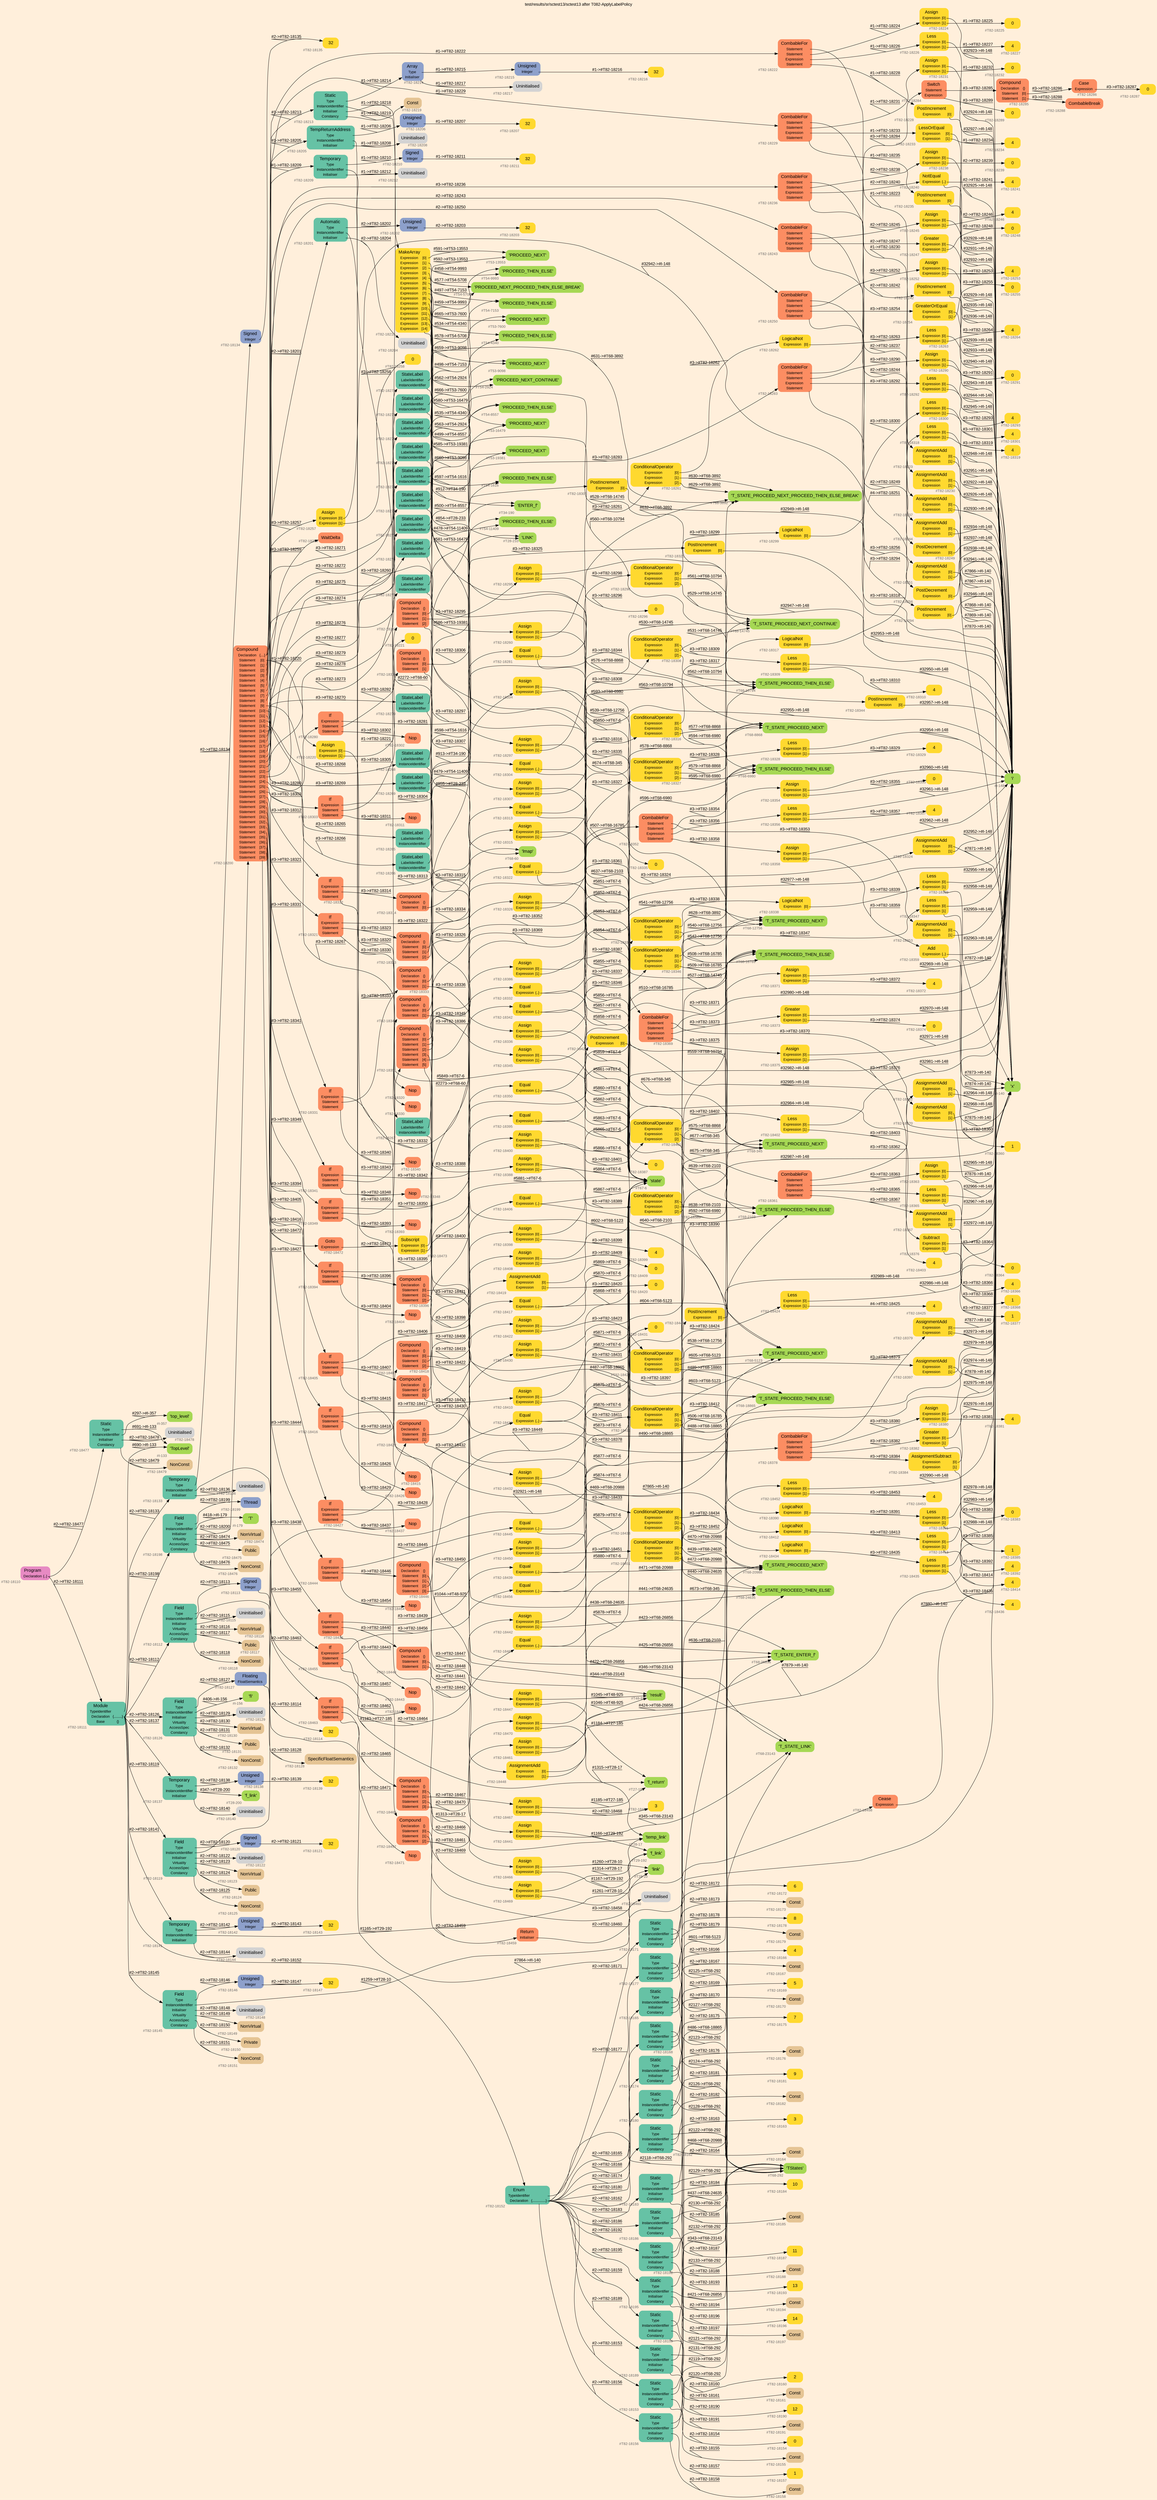 digraph "test/results/sr/sctest13/sctest13 after T082-ApplyLabelPolicy" {
label = "test/results/sr/sctest13/sctest13 after T082-ApplyLabelPolicy"
labelloc = t
graph [
    rankdir = "LR"
    ranksep = 0.3
    bgcolor = antiquewhite1
    color = black
    fontcolor = black
    fontname = "Arial"
];
node [
    fontname = "Arial"
];
edge [
    fontname = "Arial"
];

// -------------------- node figure --------------------
// -------- block #T82-18110 ----------
"#T82-18110" [
    fillcolor = "/set28/4"
    xlabel = "#T82-18110"
    fontsize = "12"
    fontcolor = grey40
    shape = "plaintext"
    label = <<TABLE BORDER="0" CELLBORDER="0" CELLSPACING="0">
     <TR><TD><FONT COLOR="black" POINT-SIZE="15">Program</FONT></TD></TR>
     <TR><TD><FONT COLOR="black" POINT-SIZE="12">Declaration</FONT></TD><TD PORT="port0"><FONT COLOR="black" POINT-SIZE="12">{..}</FONT></TD></TR>
    </TABLE>>
    style = "rounded,filled"
];

// -------- block #T82-18111 ----------
"#T82-18111" [
    fillcolor = "/set28/1"
    xlabel = "#T82-18111"
    fontsize = "12"
    fontcolor = grey40
    shape = "plaintext"
    label = <<TABLE BORDER="0" CELLBORDER="0" CELLSPACING="0">
     <TR><TD><FONT COLOR="black" POINT-SIZE="15">Module</FONT></TD></TR>
     <TR><TD><FONT COLOR="black" POINT-SIZE="12">TypeIdentifier</FONT></TD><TD PORT="port0"></TD></TR>
     <TR><TD><FONT COLOR="black" POINT-SIZE="12">Declaration</FONT></TD><TD PORT="port1"><FONT COLOR="black" POINT-SIZE="12">{.........}</FONT></TD></TR>
     <TR><TD><FONT COLOR="black" POINT-SIZE="12">Base</FONT></TD><TD PORT="port2"><FONT COLOR="black" POINT-SIZE="12">{}</FONT></TD></TR>
    </TABLE>>
    style = "rounded,filled"
];

// -------- block #I-133 ----------
"#I-133" [
    fillcolor = "/set28/5"
    xlabel = "#I-133"
    fontsize = "12"
    fontcolor = grey40
    shape = "plaintext"
    label = <<TABLE BORDER="0" CELLBORDER="0" CELLSPACING="0">
     <TR><TD><FONT COLOR="black" POINT-SIZE="15">'TopLevel'</FONT></TD></TR>
    </TABLE>>
    style = "rounded,filled"
];

// -------- block #T82-18112 ----------
"#T82-18112" [
    fillcolor = "/set28/1"
    xlabel = "#T82-18112"
    fontsize = "12"
    fontcolor = grey40
    shape = "plaintext"
    label = <<TABLE BORDER="0" CELLBORDER="0" CELLSPACING="0">
     <TR><TD><FONT COLOR="black" POINT-SIZE="15">Field</FONT></TD></TR>
     <TR><TD><FONT COLOR="black" POINT-SIZE="12">Type</FONT></TD><TD PORT="port0"></TD></TR>
     <TR><TD><FONT COLOR="black" POINT-SIZE="12">InstanceIdentifier</FONT></TD><TD PORT="port1"></TD></TR>
     <TR><TD><FONT COLOR="black" POINT-SIZE="12">Initialiser</FONT></TD><TD PORT="port2"></TD></TR>
     <TR><TD><FONT COLOR="black" POINT-SIZE="12">Virtuality</FONT></TD><TD PORT="port3"></TD></TR>
     <TR><TD><FONT COLOR="black" POINT-SIZE="12">AccessSpec</FONT></TD><TD PORT="port4"></TD></TR>
     <TR><TD><FONT COLOR="black" POINT-SIZE="12">Constancy</FONT></TD><TD PORT="port5"></TD></TR>
    </TABLE>>
    style = "rounded,filled"
];

// -------- block #T82-18113 ----------
"#T82-18113" [
    fillcolor = "/set28/3"
    xlabel = "#T82-18113"
    fontsize = "12"
    fontcolor = grey40
    shape = "plaintext"
    label = <<TABLE BORDER="0" CELLBORDER="0" CELLSPACING="0">
     <TR><TD><FONT COLOR="black" POINT-SIZE="15">Signed</FONT></TD></TR>
     <TR><TD><FONT COLOR="black" POINT-SIZE="12">Integer</FONT></TD><TD PORT="port0"></TD></TR>
    </TABLE>>
    style = "rounded,filled"
];

// -------- block #T82-18114 ----------
"#T82-18114" [
    fillcolor = "/set28/6"
    xlabel = "#T82-18114"
    fontsize = "12"
    fontcolor = grey40
    shape = "plaintext"
    label = <<TABLE BORDER="0" CELLBORDER="0" CELLSPACING="0">
     <TR><TD><FONT COLOR="black" POINT-SIZE="15">32</FONT></TD></TR>
    </TABLE>>
    style = "rounded,filled"
];

// -------- block #I-140 ----------
"#I-140" [
    fillcolor = "/set28/5"
    xlabel = "#I-140"
    fontsize = "12"
    fontcolor = grey40
    shape = "plaintext"
    label = <<TABLE BORDER="0" CELLBORDER="0" CELLSPACING="0">
     <TR><TD><FONT COLOR="black" POINT-SIZE="15">'x'</FONT></TD></TR>
    </TABLE>>
    style = "rounded,filled"
];

// -------- block #T82-18115 ----------
"#T82-18115" [
    xlabel = "#T82-18115"
    fontsize = "12"
    fontcolor = grey40
    shape = "plaintext"
    label = <<TABLE BORDER="0" CELLBORDER="0" CELLSPACING="0">
     <TR><TD><FONT COLOR="black" POINT-SIZE="15">Uninitialised</FONT></TD></TR>
    </TABLE>>
    style = "rounded,filled"
];

// -------- block #T82-18116 ----------
"#T82-18116" [
    fillcolor = "/set28/7"
    xlabel = "#T82-18116"
    fontsize = "12"
    fontcolor = grey40
    shape = "plaintext"
    label = <<TABLE BORDER="0" CELLBORDER="0" CELLSPACING="0">
     <TR><TD><FONT COLOR="black" POINT-SIZE="15">NonVirtual</FONT></TD></TR>
    </TABLE>>
    style = "rounded,filled"
];

// -------- block #T82-18117 ----------
"#T82-18117" [
    fillcolor = "/set28/7"
    xlabel = "#T82-18117"
    fontsize = "12"
    fontcolor = grey40
    shape = "plaintext"
    label = <<TABLE BORDER="0" CELLBORDER="0" CELLSPACING="0">
     <TR><TD><FONT COLOR="black" POINT-SIZE="15">Public</FONT></TD></TR>
    </TABLE>>
    style = "rounded,filled"
];

// -------- block #T82-18118 ----------
"#T82-18118" [
    fillcolor = "/set28/7"
    xlabel = "#T82-18118"
    fontsize = "12"
    fontcolor = grey40
    shape = "plaintext"
    label = <<TABLE BORDER="0" CELLBORDER="0" CELLSPACING="0">
     <TR><TD><FONT COLOR="black" POINT-SIZE="15">NonConst</FONT></TD></TR>
    </TABLE>>
    style = "rounded,filled"
];

// -------- block #T82-18119 ----------
"#T82-18119" [
    fillcolor = "/set28/1"
    xlabel = "#T82-18119"
    fontsize = "12"
    fontcolor = grey40
    shape = "plaintext"
    label = <<TABLE BORDER="0" CELLBORDER="0" CELLSPACING="0">
     <TR><TD><FONT COLOR="black" POINT-SIZE="15">Field</FONT></TD></TR>
     <TR><TD><FONT COLOR="black" POINT-SIZE="12">Type</FONT></TD><TD PORT="port0"></TD></TR>
     <TR><TD><FONT COLOR="black" POINT-SIZE="12">InstanceIdentifier</FONT></TD><TD PORT="port1"></TD></TR>
     <TR><TD><FONT COLOR="black" POINT-SIZE="12">Initialiser</FONT></TD><TD PORT="port2"></TD></TR>
     <TR><TD><FONT COLOR="black" POINT-SIZE="12">Virtuality</FONT></TD><TD PORT="port3"></TD></TR>
     <TR><TD><FONT COLOR="black" POINT-SIZE="12">AccessSpec</FONT></TD><TD PORT="port4"></TD></TR>
     <TR><TD><FONT COLOR="black" POINT-SIZE="12">Constancy</FONT></TD><TD PORT="port5"></TD></TR>
    </TABLE>>
    style = "rounded,filled"
];

// -------- block #T82-18120 ----------
"#T82-18120" [
    fillcolor = "/set28/3"
    xlabel = "#T82-18120"
    fontsize = "12"
    fontcolor = grey40
    shape = "plaintext"
    label = <<TABLE BORDER="0" CELLBORDER="0" CELLSPACING="0">
     <TR><TD><FONT COLOR="black" POINT-SIZE="15">Signed</FONT></TD></TR>
     <TR><TD><FONT COLOR="black" POINT-SIZE="12">Integer</FONT></TD><TD PORT="port0"></TD></TR>
    </TABLE>>
    style = "rounded,filled"
];

// -------- block #T82-18121 ----------
"#T82-18121" [
    fillcolor = "/set28/6"
    xlabel = "#T82-18121"
    fontsize = "12"
    fontcolor = grey40
    shape = "plaintext"
    label = <<TABLE BORDER="0" CELLBORDER="0" CELLSPACING="0">
     <TR><TD><FONT COLOR="black" POINT-SIZE="15">32</FONT></TD></TR>
    </TABLE>>
    style = "rounded,filled"
];

// -------- block #I-148 ----------
"#I-148" [
    fillcolor = "/set28/5"
    xlabel = "#I-148"
    fontsize = "12"
    fontcolor = grey40
    shape = "plaintext"
    label = <<TABLE BORDER="0" CELLBORDER="0" CELLSPACING="0">
     <TR><TD><FONT COLOR="black" POINT-SIZE="15">'i'</FONT></TD></TR>
    </TABLE>>
    style = "rounded,filled"
];

// -------- block #T82-18122 ----------
"#T82-18122" [
    xlabel = "#T82-18122"
    fontsize = "12"
    fontcolor = grey40
    shape = "plaintext"
    label = <<TABLE BORDER="0" CELLBORDER="0" CELLSPACING="0">
     <TR><TD><FONT COLOR="black" POINT-SIZE="15">Uninitialised</FONT></TD></TR>
    </TABLE>>
    style = "rounded,filled"
];

// -------- block #T82-18123 ----------
"#T82-18123" [
    fillcolor = "/set28/7"
    xlabel = "#T82-18123"
    fontsize = "12"
    fontcolor = grey40
    shape = "plaintext"
    label = <<TABLE BORDER="0" CELLBORDER="0" CELLSPACING="0">
     <TR><TD><FONT COLOR="black" POINT-SIZE="15">NonVirtual</FONT></TD></TR>
    </TABLE>>
    style = "rounded,filled"
];

// -------- block #T82-18124 ----------
"#T82-18124" [
    fillcolor = "/set28/7"
    xlabel = "#T82-18124"
    fontsize = "12"
    fontcolor = grey40
    shape = "plaintext"
    label = <<TABLE BORDER="0" CELLBORDER="0" CELLSPACING="0">
     <TR><TD><FONT COLOR="black" POINT-SIZE="15">Public</FONT></TD></TR>
    </TABLE>>
    style = "rounded,filled"
];

// -------- block #T82-18125 ----------
"#T82-18125" [
    fillcolor = "/set28/7"
    xlabel = "#T82-18125"
    fontsize = "12"
    fontcolor = grey40
    shape = "plaintext"
    label = <<TABLE BORDER="0" CELLBORDER="0" CELLSPACING="0">
     <TR><TD><FONT COLOR="black" POINT-SIZE="15">NonConst</FONT></TD></TR>
    </TABLE>>
    style = "rounded,filled"
];

// -------- block #T82-18126 ----------
"#T82-18126" [
    fillcolor = "/set28/1"
    xlabel = "#T82-18126"
    fontsize = "12"
    fontcolor = grey40
    shape = "plaintext"
    label = <<TABLE BORDER="0" CELLBORDER="0" CELLSPACING="0">
     <TR><TD><FONT COLOR="black" POINT-SIZE="15">Field</FONT></TD></TR>
     <TR><TD><FONT COLOR="black" POINT-SIZE="12">Type</FONT></TD><TD PORT="port0"></TD></TR>
     <TR><TD><FONT COLOR="black" POINT-SIZE="12">InstanceIdentifier</FONT></TD><TD PORT="port1"></TD></TR>
     <TR><TD><FONT COLOR="black" POINT-SIZE="12">Initialiser</FONT></TD><TD PORT="port2"></TD></TR>
     <TR><TD><FONT COLOR="black" POINT-SIZE="12">Virtuality</FONT></TD><TD PORT="port3"></TD></TR>
     <TR><TD><FONT COLOR="black" POINT-SIZE="12">AccessSpec</FONT></TD><TD PORT="port4"></TD></TR>
     <TR><TD><FONT COLOR="black" POINT-SIZE="12">Constancy</FONT></TD><TD PORT="port5"></TD></TR>
    </TABLE>>
    style = "rounded,filled"
];

// -------- block #T82-18127 ----------
"#T82-18127" [
    fillcolor = "/set28/3"
    xlabel = "#T82-18127"
    fontsize = "12"
    fontcolor = grey40
    shape = "plaintext"
    label = <<TABLE BORDER="0" CELLBORDER="0" CELLSPACING="0">
     <TR><TD><FONT COLOR="black" POINT-SIZE="15">Floating</FONT></TD></TR>
     <TR><TD><FONT COLOR="black" POINT-SIZE="12">FloatSemantics</FONT></TD><TD PORT="port0"></TD></TR>
    </TABLE>>
    style = "rounded,filled"
];

// -------- block #T82-18128 ----------
"#T82-18128" [
    fillcolor = "/set28/7"
    xlabel = "#T82-18128"
    fontsize = "12"
    fontcolor = grey40
    shape = "plaintext"
    label = <<TABLE BORDER="0" CELLBORDER="0" CELLSPACING="0">
     <TR><TD><FONT COLOR="black" POINT-SIZE="15">SpecificFloatSemantics</FONT></TD></TR>
    </TABLE>>
    style = "rounded,filled"
];

// -------- block #I-156 ----------
"#I-156" [
    fillcolor = "/set28/5"
    xlabel = "#I-156"
    fontsize = "12"
    fontcolor = grey40
    shape = "plaintext"
    label = <<TABLE BORDER="0" CELLBORDER="0" CELLSPACING="0">
     <TR><TD><FONT COLOR="black" POINT-SIZE="15">'fi'</FONT></TD></TR>
    </TABLE>>
    style = "rounded,filled"
];

// -------- block #T82-18129 ----------
"#T82-18129" [
    xlabel = "#T82-18129"
    fontsize = "12"
    fontcolor = grey40
    shape = "plaintext"
    label = <<TABLE BORDER="0" CELLBORDER="0" CELLSPACING="0">
     <TR><TD><FONT COLOR="black" POINT-SIZE="15">Uninitialised</FONT></TD></TR>
    </TABLE>>
    style = "rounded,filled"
];

// -------- block #T82-18130 ----------
"#T82-18130" [
    fillcolor = "/set28/7"
    xlabel = "#T82-18130"
    fontsize = "12"
    fontcolor = grey40
    shape = "plaintext"
    label = <<TABLE BORDER="0" CELLBORDER="0" CELLSPACING="0">
     <TR><TD><FONT COLOR="black" POINT-SIZE="15">NonVirtual</FONT></TD></TR>
    </TABLE>>
    style = "rounded,filled"
];

// -------- block #T82-18131 ----------
"#T82-18131" [
    fillcolor = "/set28/7"
    xlabel = "#T82-18131"
    fontsize = "12"
    fontcolor = grey40
    shape = "plaintext"
    label = <<TABLE BORDER="0" CELLBORDER="0" CELLSPACING="0">
     <TR><TD><FONT COLOR="black" POINT-SIZE="15">Public</FONT></TD></TR>
    </TABLE>>
    style = "rounded,filled"
];

// -------- block #T82-18132 ----------
"#T82-18132" [
    fillcolor = "/set28/7"
    xlabel = "#T82-18132"
    fontsize = "12"
    fontcolor = grey40
    shape = "plaintext"
    label = <<TABLE BORDER="0" CELLBORDER="0" CELLSPACING="0">
     <TR><TD><FONT COLOR="black" POINT-SIZE="15">NonConst</FONT></TD></TR>
    </TABLE>>
    style = "rounded,filled"
];

// -------- block #T82-18133 ----------
"#T82-18133" [
    fillcolor = "/set28/1"
    xlabel = "#T82-18133"
    fontsize = "12"
    fontcolor = grey40
    shape = "plaintext"
    label = <<TABLE BORDER="0" CELLBORDER="0" CELLSPACING="0">
     <TR><TD><FONT COLOR="black" POINT-SIZE="15">Temporary</FONT></TD></TR>
     <TR><TD><FONT COLOR="black" POINT-SIZE="12">Type</FONT></TD><TD PORT="port0"></TD></TR>
     <TR><TD><FONT COLOR="black" POINT-SIZE="12">InstanceIdentifier</FONT></TD><TD PORT="port1"></TD></TR>
     <TR><TD><FONT COLOR="black" POINT-SIZE="12">Initialiser</FONT></TD><TD PORT="port2"></TD></TR>
    </TABLE>>
    style = "rounded,filled"
];

// -------- block #T82-18134 ----------
"#T82-18134" [
    fillcolor = "/set28/3"
    xlabel = "#T82-18134"
    fontsize = "12"
    fontcolor = grey40
    shape = "plaintext"
    label = <<TABLE BORDER="0" CELLBORDER="0" CELLSPACING="0">
     <TR><TD><FONT COLOR="black" POINT-SIZE="15">Signed</FONT></TD></TR>
     <TR><TD><FONT COLOR="black" POINT-SIZE="12">Integer</FONT></TD><TD PORT="port0"></TD></TR>
    </TABLE>>
    style = "rounded,filled"
];

// -------- block #T82-18135 ----------
"#T82-18135" [
    fillcolor = "/set28/6"
    xlabel = "#T82-18135"
    fontsize = "12"
    fontcolor = grey40
    shape = "plaintext"
    label = <<TABLE BORDER="0" CELLBORDER="0" CELLSPACING="0">
     <TR><TD><FONT COLOR="black" POINT-SIZE="15">32</FONT></TD></TR>
    </TABLE>>
    style = "rounded,filled"
];

// -------- block #T27-185 ----------
"#T27-185" [
    fillcolor = "/set28/5"
    xlabel = "#T27-185"
    fontsize = "12"
    fontcolor = grey40
    shape = "plaintext"
    label = <<TABLE BORDER="0" CELLBORDER="0" CELLSPACING="0">
     <TR><TD><FONT COLOR="black" POINT-SIZE="15">'f_return'</FONT></TD></TR>
    </TABLE>>
    style = "rounded,filled"
];

// -------- block #T82-18136 ----------
"#T82-18136" [
    xlabel = "#T82-18136"
    fontsize = "12"
    fontcolor = grey40
    shape = "plaintext"
    label = <<TABLE BORDER="0" CELLBORDER="0" CELLSPACING="0">
     <TR><TD><FONT COLOR="black" POINT-SIZE="15">Uninitialised</FONT></TD></TR>
    </TABLE>>
    style = "rounded,filled"
];

// -------- block #T82-18137 ----------
"#T82-18137" [
    fillcolor = "/set28/1"
    xlabel = "#T82-18137"
    fontsize = "12"
    fontcolor = grey40
    shape = "plaintext"
    label = <<TABLE BORDER="0" CELLBORDER="0" CELLSPACING="0">
     <TR><TD><FONT COLOR="black" POINT-SIZE="15">Temporary</FONT></TD></TR>
     <TR><TD><FONT COLOR="black" POINT-SIZE="12">Type</FONT></TD><TD PORT="port0"></TD></TR>
     <TR><TD><FONT COLOR="black" POINT-SIZE="12">InstanceIdentifier</FONT></TD><TD PORT="port1"></TD></TR>
     <TR><TD><FONT COLOR="black" POINT-SIZE="12">Initialiser</FONT></TD><TD PORT="port2"></TD></TR>
    </TABLE>>
    style = "rounded,filled"
];

// -------- block #T82-18138 ----------
"#T82-18138" [
    fillcolor = "/set28/3"
    xlabel = "#T82-18138"
    fontsize = "12"
    fontcolor = grey40
    shape = "plaintext"
    label = <<TABLE BORDER="0" CELLBORDER="0" CELLSPACING="0">
     <TR><TD><FONT COLOR="black" POINT-SIZE="15">Unsigned</FONT></TD></TR>
     <TR><TD><FONT COLOR="black" POINT-SIZE="12">Integer</FONT></TD><TD PORT="port0"></TD></TR>
    </TABLE>>
    style = "rounded,filled"
];

// -------- block #T82-18139 ----------
"#T82-18139" [
    fillcolor = "/set28/6"
    xlabel = "#T82-18139"
    fontsize = "12"
    fontcolor = grey40
    shape = "plaintext"
    label = <<TABLE BORDER="0" CELLBORDER="0" CELLSPACING="0">
     <TR><TD><FONT COLOR="black" POINT-SIZE="15">32</FONT></TD></TR>
    </TABLE>>
    style = "rounded,filled"
];

// -------- block #T28-200 ----------
"#T28-200" [
    fillcolor = "/set28/5"
    xlabel = "#T28-200"
    fontsize = "12"
    fontcolor = grey40
    shape = "plaintext"
    label = <<TABLE BORDER="0" CELLBORDER="0" CELLSPACING="0">
     <TR><TD><FONT COLOR="black" POINT-SIZE="15">'f_link'</FONT></TD></TR>
    </TABLE>>
    style = "rounded,filled"
];

// -------- block #T82-18140 ----------
"#T82-18140" [
    xlabel = "#T82-18140"
    fontsize = "12"
    fontcolor = grey40
    shape = "plaintext"
    label = <<TABLE BORDER="0" CELLBORDER="0" CELLSPACING="0">
     <TR><TD><FONT COLOR="black" POINT-SIZE="15">Uninitialised</FONT></TD></TR>
    </TABLE>>
    style = "rounded,filled"
];

// -------- block #T82-18141 ----------
"#T82-18141" [
    fillcolor = "/set28/1"
    xlabel = "#T82-18141"
    fontsize = "12"
    fontcolor = grey40
    shape = "plaintext"
    label = <<TABLE BORDER="0" CELLBORDER="0" CELLSPACING="0">
     <TR><TD><FONT COLOR="black" POINT-SIZE="15">Temporary</FONT></TD></TR>
     <TR><TD><FONT COLOR="black" POINT-SIZE="12">Type</FONT></TD><TD PORT="port0"></TD></TR>
     <TR><TD><FONT COLOR="black" POINT-SIZE="12">InstanceIdentifier</FONT></TD><TD PORT="port1"></TD></TR>
     <TR><TD><FONT COLOR="black" POINT-SIZE="12">Initialiser</FONT></TD><TD PORT="port2"></TD></TR>
    </TABLE>>
    style = "rounded,filled"
];

// -------- block #T82-18142 ----------
"#T82-18142" [
    fillcolor = "/set28/3"
    xlabel = "#T82-18142"
    fontsize = "12"
    fontcolor = grey40
    shape = "plaintext"
    label = <<TABLE BORDER="0" CELLBORDER="0" CELLSPACING="0">
     <TR><TD><FONT COLOR="black" POINT-SIZE="15">Unsigned</FONT></TD></TR>
     <TR><TD><FONT COLOR="black" POINT-SIZE="12">Integer</FONT></TD><TD PORT="port0"></TD></TR>
    </TABLE>>
    style = "rounded,filled"
];

// -------- block #T82-18143 ----------
"#T82-18143" [
    fillcolor = "/set28/6"
    xlabel = "#T82-18143"
    fontsize = "12"
    fontcolor = grey40
    shape = "plaintext"
    label = <<TABLE BORDER="0" CELLBORDER="0" CELLSPACING="0">
     <TR><TD><FONT COLOR="black" POINT-SIZE="15">32</FONT></TD></TR>
    </TABLE>>
    style = "rounded,filled"
];

// -------- block #T29-192 ----------
"#T29-192" [
    fillcolor = "/set28/5"
    xlabel = "#T29-192"
    fontsize = "12"
    fontcolor = grey40
    shape = "plaintext"
    label = <<TABLE BORDER="0" CELLBORDER="0" CELLSPACING="0">
     <TR><TD><FONT COLOR="black" POINT-SIZE="15">'f_link'</FONT></TD></TR>
    </TABLE>>
    style = "rounded,filled"
];

// -------- block #T82-18144 ----------
"#T82-18144" [
    xlabel = "#T82-18144"
    fontsize = "12"
    fontcolor = grey40
    shape = "plaintext"
    label = <<TABLE BORDER="0" CELLBORDER="0" CELLSPACING="0">
     <TR><TD><FONT COLOR="black" POINT-SIZE="15">Uninitialised</FONT></TD></TR>
    </TABLE>>
    style = "rounded,filled"
];

// -------- block #T82-18145 ----------
"#T82-18145" [
    fillcolor = "/set28/1"
    xlabel = "#T82-18145"
    fontsize = "12"
    fontcolor = grey40
    shape = "plaintext"
    label = <<TABLE BORDER="0" CELLBORDER="0" CELLSPACING="0">
     <TR><TD><FONT COLOR="black" POINT-SIZE="15">Field</FONT></TD></TR>
     <TR><TD><FONT COLOR="black" POINT-SIZE="12">Type</FONT></TD><TD PORT="port0"></TD></TR>
     <TR><TD><FONT COLOR="black" POINT-SIZE="12">InstanceIdentifier</FONT></TD><TD PORT="port1"></TD></TR>
     <TR><TD><FONT COLOR="black" POINT-SIZE="12">Initialiser</FONT></TD><TD PORT="port2"></TD></TR>
     <TR><TD><FONT COLOR="black" POINT-SIZE="12">Virtuality</FONT></TD><TD PORT="port3"></TD></TR>
     <TR><TD><FONT COLOR="black" POINT-SIZE="12">AccessSpec</FONT></TD><TD PORT="port4"></TD></TR>
     <TR><TD><FONT COLOR="black" POINT-SIZE="12">Constancy</FONT></TD><TD PORT="port5"></TD></TR>
    </TABLE>>
    style = "rounded,filled"
];

// -------- block #T82-18146 ----------
"#T82-18146" [
    fillcolor = "/set28/3"
    xlabel = "#T82-18146"
    fontsize = "12"
    fontcolor = grey40
    shape = "plaintext"
    label = <<TABLE BORDER="0" CELLBORDER="0" CELLSPACING="0">
     <TR><TD><FONT COLOR="black" POINT-SIZE="15">Unsigned</FONT></TD></TR>
     <TR><TD><FONT COLOR="black" POINT-SIZE="12">Integer</FONT></TD><TD PORT="port0"></TD></TR>
    </TABLE>>
    style = "rounded,filled"
];

// -------- block #T82-18147 ----------
"#T82-18147" [
    fillcolor = "/set28/6"
    xlabel = "#T82-18147"
    fontsize = "12"
    fontcolor = grey40
    shape = "plaintext"
    label = <<TABLE BORDER="0" CELLBORDER="0" CELLSPACING="0">
     <TR><TD><FONT COLOR="black" POINT-SIZE="15">32</FONT></TD></TR>
    </TABLE>>
    style = "rounded,filled"
];

// -------- block #T28-10 ----------
"#T28-10" [
    fillcolor = "/set28/5"
    xlabel = "#T28-10"
    fontsize = "12"
    fontcolor = grey40
    shape = "plaintext"
    label = <<TABLE BORDER="0" CELLBORDER="0" CELLSPACING="0">
     <TR><TD><FONT COLOR="black" POINT-SIZE="15">'link'</FONT></TD></TR>
    </TABLE>>
    style = "rounded,filled"
];

// -------- block #T82-18148 ----------
"#T82-18148" [
    xlabel = "#T82-18148"
    fontsize = "12"
    fontcolor = grey40
    shape = "plaintext"
    label = <<TABLE BORDER="0" CELLBORDER="0" CELLSPACING="0">
     <TR><TD><FONT COLOR="black" POINT-SIZE="15">Uninitialised</FONT></TD></TR>
    </TABLE>>
    style = "rounded,filled"
];

// -------- block #T82-18149 ----------
"#T82-18149" [
    fillcolor = "/set28/7"
    xlabel = "#T82-18149"
    fontsize = "12"
    fontcolor = grey40
    shape = "plaintext"
    label = <<TABLE BORDER="0" CELLBORDER="0" CELLSPACING="0">
     <TR><TD><FONT COLOR="black" POINT-SIZE="15">NonVirtual</FONT></TD></TR>
    </TABLE>>
    style = "rounded,filled"
];

// -------- block #T82-18150 ----------
"#T82-18150" [
    fillcolor = "/set28/7"
    xlabel = "#T82-18150"
    fontsize = "12"
    fontcolor = grey40
    shape = "plaintext"
    label = <<TABLE BORDER="0" CELLBORDER="0" CELLSPACING="0">
     <TR><TD><FONT COLOR="black" POINT-SIZE="15">Private</FONT></TD></TR>
    </TABLE>>
    style = "rounded,filled"
];

// -------- block #T82-18151 ----------
"#T82-18151" [
    fillcolor = "/set28/7"
    xlabel = "#T82-18151"
    fontsize = "12"
    fontcolor = grey40
    shape = "plaintext"
    label = <<TABLE BORDER="0" CELLBORDER="0" CELLSPACING="0">
     <TR><TD><FONT COLOR="black" POINT-SIZE="15">NonConst</FONT></TD></TR>
    </TABLE>>
    style = "rounded,filled"
];

// -------- block #T82-18152 ----------
"#T82-18152" [
    fillcolor = "/set28/1"
    xlabel = "#T82-18152"
    fontsize = "12"
    fontcolor = grey40
    shape = "plaintext"
    label = <<TABLE BORDER="0" CELLBORDER="0" CELLSPACING="0">
     <TR><TD><FONT COLOR="black" POINT-SIZE="15">Enum</FONT></TD></TR>
     <TR><TD><FONT COLOR="black" POINT-SIZE="12">TypeIdentifier</FONT></TD><TD PORT="port0"></TD></TR>
     <TR><TD><FONT COLOR="black" POINT-SIZE="12">Declaration</FONT></TD><TD PORT="port1"><FONT COLOR="black" POINT-SIZE="12">{...............}</FONT></TD></TR>
    </TABLE>>
    style = "rounded,filled"
];

// -------- block #T68-292 ----------
"#T68-292" [
    fillcolor = "/set28/5"
    xlabel = "#T68-292"
    fontsize = "12"
    fontcolor = grey40
    shape = "plaintext"
    label = <<TABLE BORDER="0" CELLBORDER="0" CELLSPACING="0">
     <TR><TD><FONT COLOR="black" POINT-SIZE="15">'TStates'</FONT></TD></TR>
    </TABLE>>
    style = "rounded,filled"
];

// -------- block #T82-18153 ----------
"#T82-18153" [
    fillcolor = "/set28/1"
    xlabel = "#T82-18153"
    fontsize = "12"
    fontcolor = grey40
    shape = "plaintext"
    label = <<TABLE BORDER="0" CELLBORDER="0" CELLSPACING="0">
     <TR><TD><FONT COLOR="black" POINT-SIZE="15">Static</FONT></TD></TR>
     <TR><TD><FONT COLOR="black" POINT-SIZE="12">Type</FONT></TD><TD PORT="port0"></TD></TR>
     <TR><TD><FONT COLOR="black" POINT-SIZE="12">InstanceIdentifier</FONT></TD><TD PORT="port1"></TD></TR>
     <TR><TD><FONT COLOR="black" POINT-SIZE="12">Initialiser</FONT></TD><TD PORT="port2"></TD></TR>
     <TR><TD><FONT COLOR="black" POINT-SIZE="12">Constancy</FONT></TD><TD PORT="port3"></TD></TR>
    </TABLE>>
    style = "rounded,filled"
];

// -------- block #T68-345 ----------
"#T68-345" [
    fillcolor = "/set28/5"
    xlabel = "#T68-345"
    fontsize = "12"
    fontcolor = grey40
    shape = "plaintext"
    label = <<TABLE BORDER="0" CELLBORDER="0" CELLSPACING="0">
     <TR><TD><FONT COLOR="black" POINT-SIZE="15">'T_STATE_PROCEED_NEXT'</FONT></TD></TR>
    </TABLE>>
    style = "rounded,filled"
];

// -------- block #T82-18154 ----------
"#T82-18154" [
    fillcolor = "/set28/6"
    xlabel = "#T82-18154"
    fontsize = "12"
    fontcolor = grey40
    shape = "plaintext"
    label = <<TABLE BORDER="0" CELLBORDER="0" CELLSPACING="0">
     <TR><TD><FONT COLOR="black" POINT-SIZE="15">0</FONT></TD></TR>
    </TABLE>>
    style = "rounded,filled"
];

// -------- block #T82-18155 ----------
"#T82-18155" [
    fillcolor = "/set28/7"
    xlabel = "#T82-18155"
    fontsize = "12"
    fontcolor = grey40
    shape = "plaintext"
    label = <<TABLE BORDER="0" CELLBORDER="0" CELLSPACING="0">
     <TR><TD><FONT COLOR="black" POINT-SIZE="15">Const</FONT></TD></TR>
    </TABLE>>
    style = "rounded,filled"
];

// -------- block #T82-18156 ----------
"#T82-18156" [
    fillcolor = "/set28/1"
    xlabel = "#T82-18156"
    fontsize = "12"
    fontcolor = grey40
    shape = "plaintext"
    label = <<TABLE BORDER="0" CELLBORDER="0" CELLSPACING="0">
     <TR><TD><FONT COLOR="black" POINT-SIZE="15">Static</FONT></TD></TR>
     <TR><TD><FONT COLOR="black" POINT-SIZE="12">Type</FONT></TD><TD PORT="port0"></TD></TR>
     <TR><TD><FONT COLOR="black" POINT-SIZE="12">InstanceIdentifier</FONT></TD><TD PORT="port1"></TD></TR>
     <TR><TD><FONT COLOR="black" POINT-SIZE="12">Initialiser</FONT></TD><TD PORT="port2"></TD></TR>
     <TR><TD><FONT COLOR="black" POINT-SIZE="12">Constancy</FONT></TD><TD PORT="port3"></TD></TR>
    </TABLE>>
    style = "rounded,filled"
];

// -------- block #T68-2103 ----------
"#T68-2103" [
    fillcolor = "/set28/5"
    xlabel = "#T68-2103"
    fontsize = "12"
    fontcolor = grey40
    shape = "plaintext"
    label = <<TABLE BORDER="0" CELLBORDER="0" CELLSPACING="0">
     <TR><TD><FONT COLOR="black" POINT-SIZE="15">'T_STATE_PROCEED_THEN_ELSE'</FONT></TD></TR>
    </TABLE>>
    style = "rounded,filled"
];

// -------- block #T82-18157 ----------
"#T82-18157" [
    fillcolor = "/set28/6"
    xlabel = "#T82-18157"
    fontsize = "12"
    fontcolor = grey40
    shape = "plaintext"
    label = <<TABLE BORDER="0" CELLBORDER="0" CELLSPACING="0">
     <TR><TD><FONT COLOR="black" POINT-SIZE="15">1</FONT></TD></TR>
    </TABLE>>
    style = "rounded,filled"
];

// -------- block #T82-18158 ----------
"#T82-18158" [
    fillcolor = "/set28/7"
    xlabel = "#T82-18158"
    fontsize = "12"
    fontcolor = grey40
    shape = "plaintext"
    label = <<TABLE BORDER="0" CELLBORDER="0" CELLSPACING="0">
     <TR><TD><FONT COLOR="black" POINT-SIZE="15">Const</FONT></TD></TR>
    </TABLE>>
    style = "rounded,filled"
];

// -------- block #T82-18159 ----------
"#T82-18159" [
    fillcolor = "/set28/1"
    xlabel = "#T82-18159"
    fontsize = "12"
    fontcolor = grey40
    shape = "plaintext"
    label = <<TABLE BORDER="0" CELLBORDER="0" CELLSPACING="0">
     <TR><TD><FONT COLOR="black" POINT-SIZE="15">Static</FONT></TD></TR>
     <TR><TD><FONT COLOR="black" POINT-SIZE="12">Type</FONT></TD><TD PORT="port0"></TD></TR>
     <TR><TD><FONT COLOR="black" POINT-SIZE="12">InstanceIdentifier</FONT></TD><TD PORT="port1"></TD></TR>
     <TR><TD><FONT COLOR="black" POINT-SIZE="12">Initialiser</FONT></TD><TD PORT="port2"></TD></TR>
     <TR><TD><FONT COLOR="black" POINT-SIZE="12">Constancy</FONT></TD><TD PORT="port3"></TD></TR>
    </TABLE>>
    style = "rounded,filled"
];

// -------- block #T68-3892 ----------
"#T68-3892" [
    fillcolor = "/set28/5"
    xlabel = "#T68-3892"
    fontsize = "12"
    fontcolor = grey40
    shape = "plaintext"
    label = <<TABLE BORDER="0" CELLBORDER="0" CELLSPACING="0">
     <TR><TD><FONT COLOR="black" POINT-SIZE="15">'T_STATE_PROCEED_NEXT_PROCEED_THEN_ELSE_BREAK'</FONT></TD></TR>
    </TABLE>>
    style = "rounded,filled"
];

// -------- block #T82-18160 ----------
"#T82-18160" [
    fillcolor = "/set28/6"
    xlabel = "#T82-18160"
    fontsize = "12"
    fontcolor = grey40
    shape = "plaintext"
    label = <<TABLE BORDER="0" CELLBORDER="0" CELLSPACING="0">
     <TR><TD><FONT COLOR="black" POINT-SIZE="15">2</FONT></TD></TR>
    </TABLE>>
    style = "rounded,filled"
];

// -------- block #T82-18161 ----------
"#T82-18161" [
    fillcolor = "/set28/7"
    xlabel = "#T82-18161"
    fontsize = "12"
    fontcolor = grey40
    shape = "plaintext"
    label = <<TABLE BORDER="0" CELLBORDER="0" CELLSPACING="0">
     <TR><TD><FONT COLOR="black" POINT-SIZE="15">Const</FONT></TD></TR>
    </TABLE>>
    style = "rounded,filled"
];

// -------- block #T82-18162 ----------
"#T82-18162" [
    fillcolor = "/set28/1"
    xlabel = "#T82-18162"
    fontsize = "12"
    fontcolor = grey40
    shape = "plaintext"
    label = <<TABLE BORDER="0" CELLBORDER="0" CELLSPACING="0">
     <TR><TD><FONT COLOR="black" POINT-SIZE="15">Static</FONT></TD></TR>
     <TR><TD><FONT COLOR="black" POINT-SIZE="12">Type</FONT></TD><TD PORT="port0"></TD></TR>
     <TR><TD><FONT COLOR="black" POINT-SIZE="12">InstanceIdentifier</FONT></TD><TD PORT="port1"></TD></TR>
     <TR><TD><FONT COLOR="black" POINT-SIZE="12">Initialiser</FONT></TD><TD PORT="port2"></TD></TR>
     <TR><TD><FONT COLOR="black" POINT-SIZE="12">Constancy</FONT></TD><TD PORT="port3"></TD></TR>
    </TABLE>>
    style = "rounded,filled"
];

// -------- block #T68-5123 ----------
"#T68-5123" [
    fillcolor = "/set28/5"
    xlabel = "#T68-5123"
    fontsize = "12"
    fontcolor = grey40
    shape = "plaintext"
    label = <<TABLE BORDER="0" CELLBORDER="0" CELLSPACING="0">
     <TR><TD><FONT COLOR="black" POINT-SIZE="15">'T_STATE_PROCEED_NEXT'</FONT></TD></TR>
    </TABLE>>
    style = "rounded,filled"
];

// -------- block #T82-18163 ----------
"#T82-18163" [
    fillcolor = "/set28/6"
    xlabel = "#T82-18163"
    fontsize = "12"
    fontcolor = grey40
    shape = "plaintext"
    label = <<TABLE BORDER="0" CELLBORDER="0" CELLSPACING="0">
     <TR><TD><FONT COLOR="black" POINT-SIZE="15">3</FONT></TD></TR>
    </TABLE>>
    style = "rounded,filled"
];

// -------- block #T82-18164 ----------
"#T82-18164" [
    fillcolor = "/set28/7"
    xlabel = "#T82-18164"
    fontsize = "12"
    fontcolor = grey40
    shape = "plaintext"
    label = <<TABLE BORDER="0" CELLBORDER="0" CELLSPACING="0">
     <TR><TD><FONT COLOR="black" POINT-SIZE="15">Const</FONT></TD></TR>
    </TABLE>>
    style = "rounded,filled"
];

// -------- block #T82-18165 ----------
"#T82-18165" [
    fillcolor = "/set28/1"
    xlabel = "#T82-18165"
    fontsize = "12"
    fontcolor = grey40
    shape = "plaintext"
    label = <<TABLE BORDER="0" CELLBORDER="0" CELLSPACING="0">
     <TR><TD><FONT COLOR="black" POINT-SIZE="15">Static</FONT></TD></TR>
     <TR><TD><FONT COLOR="black" POINT-SIZE="12">Type</FONT></TD><TD PORT="port0"></TD></TR>
     <TR><TD><FONT COLOR="black" POINT-SIZE="12">InstanceIdentifier</FONT></TD><TD PORT="port1"></TD></TR>
     <TR><TD><FONT COLOR="black" POINT-SIZE="12">Initialiser</FONT></TD><TD PORT="port2"></TD></TR>
     <TR><TD><FONT COLOR="black" POINT-SIZE="12">Constancy</FONT></TD><TD PORT="port3"></TD></TR>
    </TABLE>>
    style = "rounded,filled"
];

// -------- block #T68-6980 ----------
"#T68-6980" [
    fillcolor = "/set28/5"
    xlabel = "#T68-6980"
    fontsize = "12"
    fontcolor = grey40
    shape = "plaintext"
    label = <<TABLE BORDER="0" CELLBORDER="0" CELLSPACING="0">
     <TR><TD><FONT COLOR="black" POINT-SIZE="15">'T_STATE_PROCEED_THEN_ELSE'</FONT></TD></TR>
    </TABLE>>
    style = "rounded,filled"
];

// -------- block #T82-18166 ----------
"#T82-18166" [
    fillcolor = "/set28/6"
    xlabel = "#T82-18166"
    fontsize = "12"
    fontcolor = grey40
    shape = "plaintext"
    label = <<TABLE BORDER="0" CELLBORDER="0" CELLSPACING="0">
     <TR><TD><FONT COLOR="black" POINT-SIZE="15">4</FONT></TD></TR>
    </TABLE>>
    style = "rounded,filled"
];

// -------- block #T82-18167 ----------
"#T82-18167" [
    fillcolor = "/set28/7"
    xlabel = "#T82-18167"
    fontsize = "12"
    fontcolor = grey40
    shape = "plaintext"
    label = <<TABLE BORDER="0" CELLBORDER="0" CELLSPACING="0">
     <TR><TD><FONT COLOR="black" POINT-SIZE="15">Const</FONT></TD></TR>
    </TABLE>>
    style = "rounded,filled"
];

// -------- block #T82-18168 ----------
"#T82-18168" [
    fillcolor = "/set28/1"
    xlabel = "#T82-18168"
    fontsize = "12"
    fontcolor = grey40
    shape = "plaintext"
    label = <<TABLE BORDER="0" CELLBORDER="0" CELLSPACING="0">
     <TR><TD><FONT COLOR="black" POINT-SIZE="15">Static</FONT></TD></TR>
     <TR><TD><FONT COLOR="black" POINT-SIZE="12">Type</FONT></TD><TD PORT="port0"></TD></TR>
     <TR><TD><FONT COLOR="black" POINT-SIZE="12">InstanceIdentifier</FONT></TD><TD PORT="port1"></TD></TR>
     <TR><TD><FONT COLOR="black" POINT-SIZE="12">Initialiser</FONT></TD><TD PORT="port2"></TD></TR>
     <TR><TD><FONT COLOR="black" POINT-SIZE="12">Constancy</FONT></TD><TD PORT="port3"></TD></TR>
    </TABLE>>
    style = "rounded,filled"
];

// -------- block #T68-8868 ----------
"#T68-8868" [
    fillcolor = "/set28/5"
    xlabel = "#T68-8868"
    fontsize = "12"
    fontcolor = grey40
    shape = "plaintext"
    label = <<TABLE BORDER="0" CELLBORDER="0" CELLSPACING="0">
     <TR><TD><FONT COLOR="black" POINT-SIZE="15">'T_STATE_PROCEED_NEXT'</FONT></TD></TR>
    </TABLE>>
    style = "rounded,filled"
];

// -------- block #T82-18169 ----------
"#T82-18169" [
    fillcolor = "/set28/6"
    xlabel = "#T82-18169"
    fontsize = "12"
    fontcolor = grey40
    shape = "plaintext"
    label = <<TABLE BORDER="0" CELLBORDER="0" CELLSPACING="0">
     <TR><TD><FONT COLOR="black" POINT-SIZE="15">5</FONT></TD></TR>
    </TABLE>>
    style = "rounded,filled"
];

// -------- block #T82-18170 ----------
"#T82-18170" [
    fillcolor = "/set28/7"
    xlabel = "#T82-18170"
    fontsize = "12"
    fontcolor = grey40
    shape = "plaintext"
    label = <<TABLE BORDER="0" CELLBORDER="0" CELLSPACING="0">
     <TR><TD><FONT COLOR="black" POINT-SIZE="15">Const</FONT></TD></TR>
    </TABLE>>
    style = "rounded,filled"
];

// -------- block #T82-18171 ----------
"#T82-18171" [
    fillcolor = "/set28/1"
    xlabel = "#T82-18171"
    fontsize = "12"
    fontcolor = grey40
    shape = "plaintext"
    label = <<TABLE BORDER="0" CELLBORDER="0" CELLSPACING="0">
     <TR><TD><FONT COLOR="black" POINT-SIZE="15">Static</FONT></TD></TR>
     <TR><TD><FONT COLOR="black" POINT-SIZE="12">Type</FONT></TD><TD PORT="port0"></TD></TR>
     <TR><TD><FONT COLOR="black" POINT-SIZE="12">InstanceIdentifier</FONT></TD><TD PORT="port1"></TD></TR>
     <TR><TD><FONT COLOR="black" POINT-SIZE="12">Initialiser</FONT></TD><TD PORT="port2"></TD></TR>
     <TR><TD><FONT COLOR="black" POINT-SIZE="12">Constancy</FONT></TD><TD PORT="port3"></TD></TR>
    </TABLE>>
    style = "rounded,filled"
];

// -------- block #T68-10794 ----------
"#T68-10794" [
    fillcolor = "/set28/5"
    xlabel = "#T68-10794"
    fontsize = "12"
    fontcolor = grey40
    shape = "plaintext"
    label = <<TABLE BORDER="0" CELLBORDER="0" CELLSPACING="0">
     <TR><TD><FONT COLOR="black" POINT-SIZE="15">'T_STATE_PROCEED_THEN_ELSE'</FONT></TD></TR>
    </TABLE>>
    style = "rounded,filled"
];

// -------- block #T82-18172 ----------
"#T82-18172" [
    fillcolor = "/set28/6"
    xlabel = "#T82-18172"
    fontsize = "12"
    fontcolor = grey40
    shape = "plaintext"
    label = <<TABLE BORDER="0" CELLBORDER="0" CELLSPACING="0">
     <TR><TD><FONT COLOR="black" POINT-SIZE="15">6</FONT></TD></TR>
    </TABLE>>
    style = "rounded,filled"
];

// -------- block #T82-18173 ----------
"#T82-18173" [
    fillcolor = "/set28/7"
    xlabel = "#T82-18173"
    fontsize = "12"
    fontcolor = grey40
    shape = "plaintext"
    label = <<TABLE BORDER="0" CELLBORDER="0" CELLSPACING="0">
     <TR><TD><FONT COLOR="black" POINT-SIZE="15">Const</FONT></TD></TR>
    </TABLE>>
    style = "rounded,filled"
];

// -------- block #T82-18174 ----------
"#T82-18174" [
    fillcolor = "/set28/1"
    xlabel = "#T82-18174"
    fontsize = "12"
    fontcolor = grey40
    shape = "plaintext"
    label = <<TABLE BORDER="0" CELLBORDER="0" CELLSPACING="0">
     <TR><TD><FONT COLOR="black" POINT-SIZE="15">Static</FONT></TD></TR>
     <TR><TD><FONT COLOR="black" POINT-SIZE="12">Type</FONT></TD><TD PORT="port0"></TD></TR>
     <TR><TD><FONT COLOR="black" POINT-SIZE="12">InstanceIdentifier</FONT></TD><TD PORT="port1"></TD></TR>
     <TR><TD><FONT COLOR="black" POINT-SIZE="12">Initialiser</FONT></TD><TD PORT="port2"></TD></TR>
     <TR><TD><FONT COLOR="black" POINT-SIZE="12">Constancy</FONT></TD><TD PORT="port3"></TD></TR>
    </TABLE>>
    style = "rounded,filled"
];

// -------- block #T68-12756 ----------
"#T68-12756" [
    fillcolor = "/set28/5"
    xlabel = "#T68-12756"
    fontsize = "12"
    fontcolor = grey40
    shape = "plaintext"
    label = <<TABLE BORDER="0" CELLBORDER="0" CELLSPACING="0">
     <TR><TD><FONT COLOR="black" POINT-SIZE="15">'T_STATE_PROCEED_NEXT'</FONT></TD></TR>
    </TABLE>>
    style = "rounded,filled"
];

// -------- block #T82-18175 ----------
"#T82-18175" [
    fillcolor = "/set28/6"
    xlabel = "#T82-18175"
    fontsize = "12"
    fontcolor = grey40
    shape = "plaintext"
    label = <<TABLE BORDER="0" CELLBORDER="0" CELLSPACING="0">
     <TR><TD><FONT COLOR="black" POINT-SIZE="15">7</FONT></TD></TR>
    </TABLE>>
    style = "rounded,filled"
];

// -------- block #T82-18176 ----------
"#T82-18176" [
    fillcolor = "/set28/7"
    xlabel = "#T82-18176"
    fontsize = "12"
    fontcolor = grey40
    shape = "plaintext"
    label = <<TABLE BORDER="0" CELLBORDER="0" CELLSPACING="0">
     <TR><TD><FONT COLOR="black" POINT-SIZE="15">Const</FONT></TD></TR>
    </TABLE>>
    style = "rounded,filled"
];

// -------- block #T82-18177 ----------
"#T82-18177" [
    fillcolor = "/set28/1"
    xlabel = "#T82-18177"
    fontsize = "12"
    fontcolor = grey40
    shape = "plaintext"
    label = <<TABLE BORDER="0" CELLBORDER="0" CELLSPACING="0">
     <TR><TD><FONT COLOR="black" POINT-SIZE="15">Static</FONT></TD></TR>
     <TR><TD><FONT COLOR="black" POINT-SIZE="12">Type</FONT></TD><TD PORT="port0"></TD></TR>
     <TR><TD><FONT COLOR="black" POINT-SIZE="12">InstanceIdentifier</FONT></TD><TD PORT="port1"></TD></TR>
     <TR><TD><FONT COLOR="black" POINT-SIZE="12">Initialiser</FONT></TD><TD PORT="port2"></TD></TR>
     <TR><TD><FONT COLOR="black" POINT-SIZE="12">Constancy</FONT></TD><TD PORT="port3"></TD></TR>
    </TABLE>>
    style = "rounded,filled"
];

// -------- block #T68-14745 ----------
"#T68-14745" [
    fillcolor = "/set28/5"
    xlabel = "#T68-14745"
    fontsize = "12"
    fontcolor = grey40
    shape = "plaintext"
    label = <<TABLE BORDER="0" CELLBORDER="0" CELLSPACING="0">
     <TR><TD><FONT COLOR="black" POINT-SIZE="15">'T_STATE_PROCEED_NEXT_CONTINUE'</FONT></TD></TR>
    </TABLE>>
    style = "rounded,filled"
];

// -------- block #T82-18178 ----------
"#T82-18178" [
    fillcolor = "/set28/6"
    xlabel = "#T82-18178"
    fontsize = "12"
    fontcolor = grey40
    shape = "plaintext"
    label = <<TABLE BORDER="0" CELLBORDER="0" CELLSPACING="0">
     <TR><TD><FONT COLOR="black" POINT-SIZE="15">8</FONT></TD></TR>
    </TABLE>>
    style = "rounded,filled"
];

// -------- block #T82-18179 ----------
"#T82-18179" [
    fillcolor = "/set28/7"
    xlabel = "#T82-18179"
    fontsize = "12"
    fontcolor = grey40
    shape = "plaintext"
    label = <<TABLE BORDER="0" CELLBORDER="0" CELLSPACING="0">
     <TR><TD><FONT COLOR="black" POINT-SIZE="15">Const</FONT></TD></TR>
    </TABLE>>
    style = "rounded,filled"
];

// -------- block #T82-18180 ----------
"#T82-18180" [
    fillcolor = "/set28/1"
    xlabel = "#T82-18180"
    fontsize = "12"
    fontcolor = grey40
    shape = "plaintext"
    label = <<TABLE BORDER="0" CELLBORDER="0" CELLSPACING="0">
     <TR><TD><FONT COLOR="black" POINT-SIZE="15">Static</FONT></TD></TR>
     <TR><TD><FONT COLOR="black" POINT-SIZE="12">Type</FONT></TD><TD PORT="port0"></TD></TR>
     <TR><TD><FONT COLOR="black" POINT-SIZE="12">InstanceIdentifier</FONT></TD><TD PORT="port1"></TD></TR>
     <TR><TD><FONT COLOR="black" POINT-SIZE="12">Initialiser</FONT></TD><TD PORT="port2"></TD></TR>
     <TR><TD><FONT COLOR="black" POINT-SIZE="12">Constancy</FONT></TD><TD PORT="port3"></TD></TR>
    </TABLE>>
    style = "rounded,filled"
];

// -------- block #T68-16785 ----------
"#T68-16785" [
    fillcolor = "/set28/5"
    xlabel = "#T68-16785"
    fontsize = "12"
    fontcolor = grey40
    shape = "plaintext"
    label = <<TABLE BORDER="0" CELLBORDER="0" CELLSPACING="0">
     <TR><TD><FONT COLOR="black" POINT-SIZE="15">'T_STATE_PROCEED_THEN_ELSE'</FONT></TD></TR>
    </TABLE>>
    style = "rounded,filled"
];

// -------- block #T82-18181 ----------
"#T82-18181" [
    fillcolor = "/set28/6"
    xlabel = "#T82-18181"
    fontsize = "12"
    fontcolor = grey40
    shape = "plaintext"
    label = <<TABLE BORDER="0" CELLBORDER="0" CELLSPACING="0">
     <TR><TD><FONT COLOR="black" POINT-SIZE="15">9</FONT></TD></TR>
    </TABLE>>
    style = "rounded,filled"
];

// -------- block #T82-18182 ----------
"#T82-18182" [
    fillcolor = "/set28/7"
    xlabel = "#T82-18182"
    fontsize = "12"
    fontcolor = grey40
    shape = "plaintext"
    label = <<TABLE BORDER="0" CELLBORDER="0" CELLSPACING="0">
     <TR><TD><FONT COLOR="black" POINT-SIZE="15">Const</FONT></TD></TR>
    </TABLE>>
    style = "rounded,filled"
];

// -------- block #T82-18183 ----------
"#T82-18183" [
    fillcolor = "/set28/1"
    xlabel = "#T82-18183"
    fontsize = "12"
    fontcolor = grey40
    shape = "plaintext"
    label = <<TABLE BORDER="0" CELLBORDER="0" CELLSPACING="0">
     <TR><TD><FONT COLOR="black" POINT-SIZE="15">Static</FONT></TD></TR>
     <TR><TD><FONT COLOR="black" POINT-SIZE="12">Type</FONT></TD><TD PORT="port0"></TD></TR>
     <TR><TD><FONT COLOR="black" POINT-SIZE="12">InstanceIdentifier</FONT></TD><TD PORT="port1"></TD></TR>
     <TR><TD><FONT COLOR="black" POINT-SIZE="12">Initialiser</FONT></TD><TD PORT="port2"></TD></TR>
     <TR><TD><FONT COLOR="black" POINT-SIZE="12">Constancy</FONT></TD><TD PORT="port3"></TD></TR>
    </TABLE>>
    style = "rounded,filled"
];

// -------- block #T68-18865 ----------
"#T68-18865" [
    fillcolor = "/set28/5"
    xlabel = "#T68-18865"
    fontsize = "12"
    fontcolor = grey40
    shape = "plaintext"
    label = <<TABLE BORDER="0" CELLBORDER="0" CELLSPACING="0">
     <TR><TD><FONT COLOR="black" POINT-SIZE="15">'T_STATE_PROCEED_THEN_ELSE'</FONT></TD></TR>
    </TABLE>>
    style = "rounded,filled"
];

// -------- block #T82-18184 ----------
"#T82-18184" [
    fillcolor = "/set28/6"
    xlabel = "#T82-18184"
    fontsize = "12"
    fontcolor = grey40
    shape = "plaintext"
    label = <<TABLE BORDER="0" CELLBORDER="0" CELLSPACING="0">
     <TR><TD><FONT COLOR="black" POINT-SIZE="15">10</FONT></TD></TR>
    </TABLE>>
    style = "rounded,filled"
];

// -------- block #T82-18185 ----------
"#T82-18185" [
    fillcolor = "/set28/7"
    xlabel = "#T82-18185"
    fontsize = "12"
    fontcolor = grey40
    shape = "plaintext"
    label = <<TABLE BORDER="0" CELLBORDER="0" CELLSPACING="0">
     <TR><TD><FONT COLOR="black" POINT-SIZE="15">Const</FONT></TD></TR>
    </TABLE>>
    style = "rounded,filled"
];

// -------- block #T82-18186 ----------
"#T82-18186" [
    fillcolor = "/set28/1"
    xlabel = "#T82-18186"
    fontsize = "12"
    fontcolor = grey40
    shape = "plaintext"
    label = <<TABLE BORDER="0" CELLBORDER="0" CELLSPACING="0">
     <TR><TD><FONT COLOR="black" POINT-SIZE="15">Static</FONT></TD></TR>
     <TR><TD><FONT COLOR="black" POINT-SIZE="12">Type</FONT></TD><TD PORT="port0"></TD></TR>
     <TR><TD><FONT COLOR="black" POINT-SIZE="12">InstanceIdentifier</FONT></TD><TD PORT="port1"></TD></TR>
     <TR><TD><FONT COLOR="black" POINT-SIZE="12">Initialiser</FONT></TD><TD PORT="port2"></TD></TR>
     <TR><TD><FONT COLOR="black" POINT-SIZE="12">Constancy</FONT></TD><TD PORT="port3"></TD></TR>
    </TABLE>>
    style = "rounded,filled"
];

// -------- block #T68-20988 ----------
"#T68-20988" [
    fillcolor = "/set28/5"
    xlabel = "#T68-20988"
    fontsize = "12"
    fontcolor = grey40
    shape = "plaintext"
    label = <<TABLE BORDER="0" CELLBORDER="0" CELLSPACING="0">
     <TR><TD><FONT COLOR="black" POINT-SIZE="15">'T_STATE_PROCEED_NEXT'</FONT></TD></TR>
    </TABLE>>
    style = "rounded,filled"
];

// -------- block #T82-18187 ----------
"#T82-18187" [
    fillcolor = "/set28/6"
    xlabel = "#T82-18187"
    fontsize = "12"
    fontcolor = grey40
    shape = "plaintext"
    label = <<TABLE BORDER="0" CELLBORDER="0" CELLSPACING="0">
     <TR><TD><FONT COLOR="black" POINT-SIZE="15">11</FONT></TD></TR>
    </TABLE>>
    style = "rounded,filled"
];

// -------- block #T82-18188 ----------
"#T82-18188" [
    fillcolor = "/set28/7"
    xlabel = "#T82-18188"
    fontsize = "12"
    fontcolor = grey40
    shape = "plaintext"
    label = <<TABLE BORDER="0" CELLBORDER="0" CELLSPACING="0">
     <TR><TD><FONT COLOR="black" POINT-SIZE="15">Const</FONT></TD></TR>
    </TABLE>>
    style = "rounded,filled"
];

// -------- block #T82-18189 ----------
"#T82-18189" [
    fillcolor = "/set28/1"
    xlabel = "#T82-18189"
    fontsize = "12"
    fontcolor = grey40
    shape = "plaintext"
    label = <<TABLE BORDER="0" CELLBORDER="0" CELLSPACING="0">
     <TR><TD><FONT COLOR="black" POINT-SIZE="15">Static</FONT></TD></TR>
     <TR><TD><FONT COLOR="black" POINT-SIZE="12">Type</FONT></TD><TD PORT="port0"></TD></TR>
     <TR><TD><FONT COLOR="black" POINT-SIZE="12">InstanceIdentifier</FONT></TD><TD PORT="port1"></TD></TR>
     <TR><TD><FONT COLOR="black" POINT-SIZE="12">Initialiser</FONT></TD><TD PORT="port2"></TD></TR>
     <TR><TD><FONT COLOR="black" POINT-SIZE="12">Constancy</FONT></TD><TD PORT="port3"></TD></TR>
    </TABLE>>
    style = "rounded,filled"
];

// -------- block #T68-23143 ----------
"#T68-23143" [
    fillcolor = "/set28/5"
    xlabel = "#T68-23143"
    fontsize = "12"
    fontcolor = grey40
    shape = "plaintext"
    label = <<TABLE BORDER="0" CELLBORDER="0" CELLSPACING="0">
     <TR><TD><FONT COLOR="black" POINT-SIZE="15">'T_STATE_LINK'</FONT></TD></TR>
    </TABLE>>
    style = "rounded,filled"
];

// -------- block #T82-18190 ----------
"#T82-18190" [
    fillcolor = "/set28/6"
    xlabel = "#T82-18190"
    fontsize = "12"
    fontcolor = grey40
    shape = "plaintext"
    label = <<TABLE BORDER="0" CELLBORDER="0" CELLSPACING="0">
     <TR><TD><FONT COLOR="black" POINT-SIZE="15">12</FONT></TD></TR>
    </TABLE>>
    style = "rounded,filled"
];

// -------- block #T82-18191 ----------
"#T82-18191" [
    fillcolor = "/set28/7"
    xlabel = "#T82-18191"
    fontsize = "12"
    fontcolor = grey40
    shape = "plaintext"
    label = <<TABLE BORDER="0" CELLBORDER="0" CELLSPACING="0">
     <TR><TD><FONT COLOR="black" POINT-SIZE="15">Const</FONT></TD></TR>
    </TABLE>>
    style = "rounded,filled"
];

// -------- block #T82-18192 ----------
"#T82-18192" [
    fillcolor = "/set28/1"
    xlabel = "#T82-18192"
    fontsize = "12"
    fontcolor = grey40
    shape = "plaintext"
    label = <<TABLE BORDER="0" CELLBORDER="0" CELLSPACING="0">
     <TR><TD><FONT COLOR="black" POINT-SIZE="15">Static</FONT></TD></TR>
     <TR><TD><FONT COLOR="black" POINT-SIZE="12">Type</FONT></TD><TD PORT="port0"></TD></TR>
     <TR><TD><FONT COLOR="black" POINT-SIZE="12">InstanceIdentifier</FONT></TD><TD PORT="port1"></TD></TR>
     <TR><TD><FONT COLOR="black" POINT-SIZE="12">Initialiser</FONT></TD><TD PORT="port2"></TD></TR>
     <TR><TD><FONT COLOR="black" POINT-SIZE="12">Constancy</FONT></TD><TD PORT="port3"></TD></TR>
    </TABLE>>
    style = "rounded,filled"
];

// -------- block #T68-24635 ----------
"#T68-24635" [
    fillcolor = "/set28/5"
    xlabel = "#T68-24635"
    fontsize = "12"
    fontcolor = grey40
    shape = "plaintext"
    label = <<TABLE BORDER="0" CELLBORDER="0" CELLSPACING="0">
     <TR><TD><FONT COLOR="black" POINT-SIZE="15">'T_STATE_PROCEED_THEN_ELSE'</FONT></TD></TR>
    </TABLE>>
    style = "rounded,filled"
];

// -------- block #T82-18193 ----------
"#T82-18193" [
    fillcolor = "/set28/6"
    xlabel = "#T82-18193"
    fontsize = "12"
    fontcolor = grey40
    shape = "plaintext"
    label = <<TABLE BORDER="0" CELLBORDER="0" CELLSPACING="0">
     <TR><TD><FONT COLOR="black" POINT-SIZE="15">13</FONT></TD></TR>
    </TABLE>>
    style = "rounded,filled"
];

// -------- block #T82-18194 ----------
"#T82-18194" [
    fillcolor = "/set28/7"
    xlabel = "#T82-18194"
    fontsize = "12"
    fontcolor = grey40
    shape = "plaintext"
    label = <<TABLE BORDER="0" CELLBORDER="0" CELLSPACING="0">
     <TR><TD><FONT COLOR="black" POINT-SIZE="15">Const</FONT></TD></TR>
    </TABLE>>
    style = "rounded,filled"
];

// -------- block #T82-18195 ----------
"#T82-18195" [
    fillcolor = "/set28/1"
    xlabel = "#T82-18195"
    fontsize = "12"
    fontcolor = grey40
    shape = "plaintext"
    label = <<TABLE BORDER="0" CELLBORDER="0" CELLSPACING="0">
     <TR><TD><FONT COLOR="black" POINT-SIZE="15">Static</FONT></TD></TR>
     <TR><TD><FONT COLOR="black" POINT-SIZE="12">Type</FONT></TD><TD PORT="port0"></TD></TR>
     <TR><TD><FONT COLOR="black" POINT-SIZE="12">InstanceIdentifier</FONT></TD><TD PORT="port1"></TD></TR>
     <TR><TD><FONT COLOR="black" POINT-SIZE="12">Initialiser</FONT></TD><TD PORT="port2"></TD></TR>
     <TR><TD><FONT COLOR="black" POINT-SIZE="12">Constancy</FONT></TD><TD PORT="port3"></TD></TR>
    </TABLE>>
    style = "rounded,filled"
];

// -------- block #T68-26856 ----------
"#T68-26856" [
    fillcolor = "/set28/5"
    xlabel = "#T68-26856"
    fontsize = "12"
    fontcolor = grey40
    shape = "plaintext"
    label = <<TABLE BORDER="0" CELLBORDER="0" CELLSPACING="0">
     <TR><TD><FONT COLOR="black" POINT-SIZE="15">'T_STATE_ENTER_f'</FONT></TD></TR>
    </TABLE>>
    style = "rounded,filled"
];

// -------- block #T82-18196 ----------
"#T82-18196" [
    fillcolor = "/set28/6"
    xlabel = "#T82-18196"
    fontsize = "12"
    fontcolor = grey40
    shape = "plaintext"
    label = <<TABLE BORDER="0" CELLBORDER="0" CELLSPACING="0">
     <TR><TD><FONT COLOR="black" POINT-SIZE="15">14</FONT></TD></TR>
    </TABLE>>
    style = "rounded,filled"
];

// -------- block #T82-18197 ----------
"#T82-18197" [
    fillcolor = "/set28/7"
    xlabel = "#T82-18197"
    fontsize = "12"
    fontcolor = grey40
    shape = "plaintext"
    label = <<TABLE BORDER="0" CELLBORDER="0" CELLSPACING="0">
     <TR><TD><FONT COLOR="black" POINT-SIZE="15">Const</FONT></TD></TR>
    </TABLE>>
    style = "rounded,filled"
];

// -------- block #T82-18198 ----------
"#T82-18198" [
    fillcolor = "/set28/1"
    xlabel = "#T82-18198"
    fontsize = "12"
    fontcolor = grey40
    shape = "plaintext"
    label = <<TABLE BORDER="0" CELLBORDER="0" CELLSPACING="0">
     <TR><TD><FONT COLOR="black" POINT-SIZE="15">Field</FONT></TD></TR>
     <TR><TD><FONT COLOR="black" POINT-SIZE="12">Type</FONT></TD><TD PORT="port0"></TD></TR>
     <TR><TD><FONT COLOR="black" POINT-SIZE="12">InstanceIdentifier</FONT></TD><TD PORT="port1"></TD></TR>
     <TR><TD><FONT COLOR="black" POINT-SIZE="12">Initialiser</FONT></TD><TD PORT="port2"></TD></TR>
     <TR><TD><FONT COLOR="black" POINT-SIZE="12">Virtuality</FONT></TD><TD PORT="port3"></TD></TR>
     <TR><TD><FONT COLOR="black" POINT-SIZE="12">AccessSpec</FONT></TD><TD PORT="port4"></TD></TR>
     <TR><TD><FONT COLOR="black" POINT-SIZE="12">Constancy</FONT></TD><TD PORT="port5"></TD></TR>
    </TABLE>>
    style = "rounded,filled"
];

// -------- block #T82-18199 ----------
"#T82-18199" [
    fillcolor = "/set28/3"
    xlabel = "#T82-18199"
    fontsize = "12"
    fontcolor = grey40
    shape = "plaintext"
    label = <<TABLE BORDER="0" CELLBORDER="0" CELLSPACING="0">
     <TR><TD><FONT COLOR="black" POINT-SIZE="15">Thread</FONT></TD></TR>
    </TABLE>>
    style = "rounded,filled"
];

// -------- block #I-179 ----------
"#I-179" [
    fillcolor = "/set28/5"
    xlabel = "#I-179"
    fontsize = "12"
    fontcolor = grey40
    shape = "plaintext"
    label = <<TABLE BORDER="0" CELLBORDER="0" CELLSPACING="0">
     <TR><TD><FONT COLOR="black" POINT-SIZE="15">'T'</FONT></TD></TR>
    </TABLE>>
    style = "rounded,filled"
];

// -------- block #T82-18200 ----------
"#T82-18200" [
    fillcolor = "/set28/2"
    xlabel = "#T82-18200"
    fontsize = "12"
    fontcolor = grey40
    shape = "plaintext"
    label = <<TABLE BORDER="0" CELLBORDER="0" CELLSPACING="0">
     <TR><TD><FONT COLOR="black" POINT-SIZE="15">Compound</FONT></TD></TR>
     <TR><TD><FONT COLOR="black" POINT-SIZE="12">Declaration</FONT></TD><TD PORT="port0"><FONT COLOR="black" POINT-SIZE="12">{....}</FONT></TD></TR>
     <TR><TD><FONT COLOR="black" POINT-SIZE="12">Statement</FONT></TD><TD PORT="port1"><FONT COLOR="black" POINT-SIZE="12">[0]</FONT></TD></TR>
     <TR><TD><FONT COLOR="black" POINT-SIZE="12">Statement</FONT></TD><TD PORT="port2"><FONT COLOR="black" POINT-SIZE="12">[1]</FONT></TD></TR>
     <TR><TD><FONT COLOR="black" POINT-SIZE="12">Statement</FONT></TD><TD PORT="port3"><FONT COLOR="black" POINT-SIZE="12">[2]</FONT></TD></TR>
     <TR><TD><FONT COLOR="black" POINT-SIZE="12">Statement</FONT></TD><TD PORT="port4"><FONT COLOR="black" POINT-SIZE="12">[3]</FONT></TD></TR>
     <TR><TD><FONT COLOR="black" POINT-SIZE="12">Statement</FONT></TD><TD PORT="port5"><FONT COLOR="black" POINT-SIZE="12">[4]</FONT></TD></TR>
     <TR><TD><FONT COLOR="black" POINT-SIZE="12">Statement</FONT></TD><TD PORT="port6"><FONT COLOR="black" POINT-SIZE="12">[5]</FONT></TD></TR>
     <TR><TD><FONT COLOR="black" POINT-SIZE="12">Statement</FONT></TD><TD PORT="port7"><FONT COLOR="black" POINT-SIZE="12">[6]</FONT></TD></TR>
     <TR><TD><FONT COLOR="black" POINT-SIZE="12">Statement</FONT></TD><TD PORT="port8"><FONT COLOR="black" POINT-SIZE="12">[7]</FONT></TD></TR>
     <TR><TD><FONT COLOR="black" POINT-SIZE="12">Statement</FONT></TD><TD PORT="port9"><FONT COLOR="black" POINT-SIZE="12">[8]</FONT></TD></TR>
     <TR><TD><FONT COLOR="black" POINT-SIZE="12">Statement</FONT></TD><TD PORT="port10"><FONT COLOR="black" POINT-SIZE="12">[9]</FONT></TD></TR>
     <TR><TD><FONT COLOR="black" POINT-SIZE="12">Statement</FONT></TD><TD PORT="port11"><FONT COLOR="black" POINT-SIZE="12">[10]</FONT></TD></TR>
     <TR><TD><FONT COLOR="black" POINT-SIZE="12">Statement</FONT></TD><TD PORT="port12"><FONT COLOR="black" POINT-SIZE="12">[11]</FONT></TD></TR>
     <TR><TD><FONT COLOR="black" POINT-SIZE="12">Statement</FONT></TD><TD PORT="port13"><FONT COLOR="black" POINT-SIZE="12">[12]</FONT></TD></TR>
     <TR><TD><FONT COLOR="black" POINT-SIZE="12">Statement</FONT></TD><TD PORT="port14"><FONT COLOR="black" POINT-SIZE="12">[13]</FONT></TD></TR>
     <TR><TD><FONT COLOR="black" POINT-SIZE="12">Statement</FONT></TD><TD PORT="port15"><FONT COLOR="black" POINT-SIZE="12">[14]</FONT></TD></TR>
     <TR><TD><FONT COLOR="black" POINT-SIZE="12">Statement</FONT></TD><TD PORT="port16"><FONT COLOR="black" POINT-SIZE="12">[15]</FONT></TD></TR>
     <TR><TD><FONT COLOR="black" POINT-SIZE="12">Statement</FONT></TD><TD PORT="port17"><FONT COLOR="black" POINT-SIZE="12">[16]</FONT></TD></TR>
     <TR><TD><FONT COLOR="black" POINT-SIZE="12">Statement</FONT></TD><TD PORT="port18"><FONT COLOR="black" POINT-SIZE="12">[17]</FONT></TD></TR>
     <TR><TD><FONT COLOR="black" POINT-SIZE="12">Statement</FONT></TD><TD PORT="port19"><FONT COLOR="black" POINT-SIZE="12">[18]</FONT></TD></TR>
     <TR><TD><FONT COLOR="black" POINT-SIZE="12">Statement</FONT></TD><TD PORT="port20"><FONT COLOR="black" POINT-SIZE="12">[19]</FONT></TD></TR>
     <TR><TD><FONT COLOR="black" POINT-SIZE="12">Statement</FONT></TD><TD PORT="port21"><FONT COLOR="black" POINT-SIZE="12">[20]</FONT></TD></TR>
     <TR><TD><FONT COLOR="black" POINT-SIZE="12">Statement</FONT></TD><TD PORT="port22"><FONT COLOR="black" POINT-SIZE="12">[21]</FONT></TD></TR>
     <TR><TD><FONT COLOR="black" POINT-SIZE="12">Statement</FONT></TD><TD PORT="port23"><FONT COLOR="black" POINT-SIZE="12">[22]</FONT></TD></TR>
     <TR><TD><FONT COLOR="black" POINT-SIZE="12">Statement</FONT></TD><TD PORT="port24"><FONT COLOR="black" POINT-SIZE="12">[23]</FONT></TD></TR>
     <TR><TD><FONT COLOR="black" POINT-SIZE="12">Statement</FONT></TD><TD PORT="port25"><FONT COLOR="black" POINT-SIZE="12">[24]</FONT></TD></TR>
     <TR><TD><FONT COLOR="black" POINT-SIZE="12">Statement</FONT></TD><TD PORT="port26"><FONT COLOR="black" POINT-SIZE="12">[25]</FONT></TD></TR>
     <TR><TD><FONT COLOR="black" POINT-SIZE="12">Statement</FONT></TD><TD PORT="port27"><FONT COLOR="black" POINT-SIZE="12">[26]</FONT></TD></TR>
     <TR><TD><FONT COLOR="black" POINT-SIZE="12">Statement</FONT></TD><TD PORT="port28"><FONT COLOR="black" POINT-SIZE="12">[27]</FONT></TD></TR>
     <TR><TD><FONT COLOR="black" POINT-SIZE="12">Statement</FONT></TD><TD PORT="port29"><FONT COLOR="black" POINT-SIZE="12">[28]</FONT></TD></TR>
     <TR><TD><FONT COLOR="black" POINT-SIZE="12">Statement</FONT></TD><TD PORT="port30"><FONT COLOR="black" POINT-SIZE="12">[29]</FONT></TD></TR>
     <TR><TD><FONT COLOR="black" POINT-SIZE="12">Statement</FONT></TD><TD PORT="port31"><FONT COLOR="black" POINT-SIZE="12">[30]</FONT></TD></TR>
     <TR><TD><FONT COLOR="black" POINT-SIZE="12">Statement</FONT></TD><TD PORT="port32"><FONT COLOR="black" POINT-SIZE="12">[31]</FONT></TD></TR>
     <TR><TD><FONT COLOR="black" POINT-SIZE="12">Statement</FONT></TD><TD PORT="port33"><FONT COLOR="black" POINT-SIZE="12">[32]</FONT></TD></TR>
     <TR><TD><FONT COLOR="black" POINT-SIZE="12">Statement</FONT></TD><TD PORT="port34"><FONT COLOR="black" POINT-SIZE="12">[33]</FONT></TD></TR>
     <TR><TD><FONT COLOR="black" POINT-SIZE="12">Statement</FONT></TD><TD PORT="port35"><FONT COLOR="black" POINT-SIZE="12">[34]</FONT></TD></TR>
     <TR><TD><FONT COLOR="black" POINT-SIZE="12">Statement</FONT></TD><TD PORT="port36"><FONT COLOR="black" POINT-SIZE="12">[35]</FONT></TD></TR>
     <TR><TD><FONT COLOR="black" POINT-SIZE="12">Statement</FONT></TD><TD PORT="port37"><FONT COLOR="black" POINT-SIZE="12">[36]</FONT></TD></TR>
     <TR><TD><FONT COLOR="black" POINT-SIZE="12">Statement</FONT></TD><TD PORT="port38"><FONT COLOR="black" POINT-SIZE="12">[37]</FONT></TD></TR>
     <TR><TD><FONT COLOR="black" POINT-SIZE="12">Statement</FONT></TD><TD PORT="port39"><FONT COLOR="black" POINT-SIZE="12">[38]</FONT></TD></TR>
     <TR><TD><FONT COLOR="black" POINT-SIZE="12">Statement</FONT></TD><TD PORT="port40"><FONT COLOR="black" POINT-SIZE="12">[39]</FONT></TD></TR>
    </TABLE>>
    style = "rounded,filled"
];

// -------- block #T82-18201 ----------
"#T82-18201" [
    fillcolor = "/set28/1"
    xlabel = "#T82-18201"
    fontsize = "12"
    fontcolor = grey40
    shape = "plaintext"
    label = <<TABLE BORDER="0" CELLBORDER="0" CELLSPACING="0">
     <TR><TD><FONT COLOR="black" POINT-SIZE="15">Automatic</FONT></TD></TR>
     <TR><TD><FONT COLOR="black" POINT-SIZE="12">Type</FONT></TD><TD PORT="port0"></TD></TR>
     <TR><TD><FONT COLOR="black" POINT-SIZE="12">InstanceIdentifier</FONT></TD><TD PORT="port1"></TD></TR>
     <TR><TD><FONT COLOR="black" POINT-SIZE="12">Initialiser</FONT></TD><TD PORT="port2"></TD></TR>
    </TABLE>>
    style = "rounded,filled"
];

// -------- block #T82-18202 ----------
"#T82-18202" [
    fillcolor = "/set28/3"
    xlabel = "#T82-18202"
    fontsize = "12"
    fontcolor = grey40
    shape = "plaintext"
    label = <<TABLE BORDER="0" CELLBORDER="0" CELLSPACING="0">
     <TR><TD><FONT COLOR="black" POINT-SIZE="15">Unsigned</FONT></TD></TR>
     <TR><TD><FONT COLOR="black" POINT-SIZE="12">Integer</FONT></TD><TD PORT="port0"></TD></TR>
    </TABLE>>
    style = "rounded,filled"
];

// -------- block #T82-18203 ----------
"#T82-18203" [
    fillcolor = "/set28/6"
    xlabel = "#T82-18203"
    fontsize = "12"
    fontcolor = grey40
    shape = "plaintext"
    label = <<TABLE BORDER="0" CELLBORDER="0" CELLSPACING="0">
     <TR><TD><FONT COLOR="black" POINT-SIZE="15">32</FONT></TD></TR>
    </TABLE>>
    style = "rounded,filled"
];

// -------- block #T67-6 ----------
"#T67-6" [
    fillcolor = "/set28/5"
    xlabel = "#T67-6"
    fontsize = "12"
    fontcolor = grey40
    shape = "plaintext"
    label = <<TABLE BORDER="0" CELLBORDER="0" CELLSPACING="0">
     <TR><TD><FONT COLOR="black" POINT-SIZE="15">'state'</FONT></TD></TR>
    </TABLE>>
    style = "rounded,filled"
];

// -------- block #T82-18204 ----------
"#T82-18204" [
    xlabel = "#T82-18204"
    fontsize = "12"
    fontcolor = grey40
    shape = "plaintext"
    label = <<TABLE BORDER="0" CELLBORDER="0" CELLSPACING="0">
     <TR><TD><FONT COLOR="black" POINT-SIZE="15">Uninitialised</FONT></TD></TR>
    </TABLE>>
    style = "rounded,filled"
];

// -------- block #T82-18205 ----------
"#T82-18205" [
    fillcolor = "/set28/1"
    xlabel = "#T82-18205"
    fontsize = "12"
    fontcolor = grey40
    shape = "plaintext"
    label = <<TABLE BORDER="0" CELLBORDER="0" CELLSPACING="0">
     <TR><TD><FONT COLOR="black" POINT-SIZE="15">TempReturnAddress</FONT></TD></TR>
     <TR><TD><FONT COLOR="black" POINT-SIZE="12">Type</FONT></TD><TD PORT="port0"></TD></TR>
     <TR><TD><FONT COLOR="black" POINT-SIZE="12">InstanceIdentifier</FONT></TD><TD PORT="port1"></TD></TR>
     <TR><TD><FONT COLOR="black" POINT-SIZE="12">Initialiser</FONT></TD><TD PORT="port2"></TD></TR>
    </TABLE>>
    style = "rounded,filled"
];

// -------- block #T82-18206 ----------
"#T82-18206" [
    fillcolor = "/set28/3"
    xlabel = "#T82-18206"
    fontsize = "12"
    fontcolor = grey40
    shape = "plaintext"
    label = <<TABLE BORDER="0" CELLBORDER="0" CELLSPACING="0">
     <TR><TD><FONT COLOR="black" POINT-SIZE="15">Unsigned</FONT></TD></TR>
     <TR><TD><FONT COLOR="black" POINT-SIZE="12">Integer</FONT></TD><TD PORT="port0"></TD></TR>
    </TABLE>>
    style = "rounded,filled"
];

// -------- block #T82-18207 ----------
"#T82-18207" [
    fillcolor = "/set28/6"
    xlabel = "#T82-18207"
    fontsize = "12"
    fontcolor = grey40
    shape = "plaintext"
    label = <<TABLE BORDER="0" CELLBORDER="0" CELLSPACING="0">
     <TR><TD><FONT COLOR="black" POINT-SIZE="15">32</FONT></TD></TR>
    </TABLE>>
    style = "rounded,filled"
];

// -------- block #T28-17 ----------
"#T28-17" [
    fillcolor = "/set28/5"
    xlabel = "#T28-17"
    fontsize = "12"
    fontcolor = grey40
    shape = "plaintext"
    label = <<TABLE BORDER="0" CELLBORDER="0" CELLSPACING="0">
     <TR><TD><FONT COLOR="black" POINT-SIZE="15">'temp_link'</FONT></TD></TR>
    </TABLE>>
    style = "rounded,filled"
];

// -------- block #T82-18208 ----------
"#T82-18208" [
    xlabel = "#T82-18208"
    fontsize = "12"
    fontcolor = grey40
    shape = "plaintext"
    label = <<TABLE BORDER="0" CELLBORDER="0" CELLSPACING="0">
     <TR><TD><FONT COLOR="black" POINT-SIZE="15">Uninitialised</FONT></TD></TR>
    </TABLE>>
    style = "rounded,filled"
];

// -------- block #T82-18209 ----------
"#T82-18209" [
    fillcolor = "/set28/1"
    xlabel = "#T82-18209"
    fontsize = "12"
    fontcolor = grey40
    shape = "plaintext"
    label = <<TABLE BORDER="0" CELLBORDER="0" CELLSPACING="0">
     <TR><TD><FONT COLOR="black" POINT-SIZE="15">Temporary</FONT></TD></TR>
     <TR><TD><FONT COLOR="black" POINT-SIZE="12">Type</FONT></TD><TD PORT="port0"></TD></TR>
     <TR><TD><FONT COLOR="black" POINT-SIZE="12">InstanceIdentifier</FONT></TD><TD PORT="port1"></TD></TR>
     <TR><TD><FONT COLOR="black" POINT-SIZE="12">Initialiser</FONT></TD><TD PORT="port2"></TD></TR>
    </TABLE>>
    style = "rounded,filled"
];

// -------- block #T82-18210 ----------
"#T82-18210" [
    fillcolor = "/set28/3"
    xlabel = "#T82-18210"
    fontsize = "12"
    fontcolor = grey40
    shape = "plaintext"
    label = <<TABLE BORDER="0" CELLBORDER="0" CELLSPACING="0">
     <TR><TD><FONT COLOR="black" POINT-SIZE="15">Signed</FONT></TD></TR>
     <TR><TD><FONT COLOR="black" POINT-SIZE="12">Integer</FONT></TD><TD PORT="port0"></TD></TR>
    </TABLE>>
    style = "rounded,filled"
];

// -------- block #T82-18211 ----------
"#T82-18211" [
    fillcolor = "/set28/6"
    xlabel = "#T82-18211"
    fontsize = "12"
    fontcolor = grey40
    shape = "plaintext"
    label = <<TABLE BORDER="0" CELLBORDER="0" CELLSPACING="0">
     <TR><TD><FONT COLOR="black" POINT-SIZE="15">32</FONT></TD></TR>
    </TABLE>>
    style = "rounded,filled"
];

// -------- block #T48-925 ----------
"#T48-925" [
    fillcolor = "/set28/5"
    xlabel = "#T48-925"
    fontsize = "12"
    fontcolor = grey40
    shape = "plaintext"
    label = <<TABLE BORDER="0" CELLBORDER="0" CELLSPACING="0">
     <TR><TD><FONT COLOR="black" POINT-SIZE="15">'result'</FONT></TD></TR>
    </TABLE>>
    style = "rounded,filled"
];

// -------- block #T82-18212 ----------
"#T82-18212" [
    xlabel = "#T82-18212"
    fontsize = "12"
    fontcolor = grey40
    shape = "plaintext"
    label = <<TABLE BORDER="0" CELLBORDER="0" CELLSPACING="0">
     <TR><TD><FONT COLOR="black" POINT-SIZE="15">Uninitialised</FONT></TD></TR>
    </TABLE>>
    style = "rounded,filled"
];

// -------- block #T82-18213 ----------
"#T82-18213" [
    fillcolor = "/set28/1"
    xlabel = "#T82-18213"
    fontsize = "12"
    fontcolor = grey40
    shape = "plaintext"
    label = <<TABLE BORDER="0" CELLBORDER="0" CELLSPACING="0">
     <TR><TD><FONT COLOR="black" POINT-SIZE="15">Static</FONT></TD></TR>
     <TR><TD><FONT COLOR="black" POINT-SIZE="12">Type</FONT></TD><TD PORT="port0"></TD></TR>
     <TR><TD><FONT COLOR="black" POINT-SIZE="12">InstanceIdentifier</FONT></TD><TD PORT="port1"></TD></TR>
     <TR><TD><FONT COLOR="black" POINT-SIZE="12">Initialiser</FONT></TD><TD PORT="port2"></TD></TR>
     <TR><TD><FONT COLOR="black" POINT-SIZE="12">Constancy</FONT></TD><TD PORT="port3"></TD></TR>
    </TABLE>>
    style = "rounded,filled"
];

// -------- block #T82-18214 ----------
"#T82-18214" [
    fillcolor = "/set28/3"
    xlabel = "#T82-18214"
    fontsize = "12"
    fontcolor = grey40
    shape = "plaintext"
    label = <<TABLE BORDER="0" CELLBORDER="0" CELLSPACING="0">
     <TR><TD><FONT COLOR="black" POINT-SIZE="15">Array</FONT></TD></TR>
     <TR><TD><FONT COLOR="black" POINT-SIZE="12">Type</FONT></TD><TD PORT="port0"></TD></TR>
     <TR><TD><FONT COLOR="black" POINT-SIZE="12">Initialiser</FONT></TD><TD PORT="port1"></TD></TR>
    </TABLE>>
    style = "rounded,filled"
];

// -------- block #T82-18215 ----------
"#T82-18215" [
    fillcolor = "/set28/3"
    xlabel = "#T82-18215"
    fontsize = "12"
    fontcolor = grey40
    shape = "plaintext"
    label = <<TABLE BORDER="0" CELLBORDER="0" CELLSPACING="0">
     <TR><TD><FONT COLOR="black" POINT-SIZE="15">Unsigned</FONT></TD></TR>
     <TR><TD><FONT COLOR="black" POINT-SIZE="12">Integer</FONT></TD><TD PORT="port0"></TD></TR>
    </TABLE>>
    style = "rounded,filled"
];

// -------- block #T82-18216 ----------
"#T82-18216" [
    fillcolor = "/set28/6"
    xlabel = "#T82-18216"
    fontsize = "12"
    fontcolor = grey40
    shape = "plaintext"
    label = <<TABLE BORDER="0" CELLBORDER="0" CELLSPACING="0">
     <TR><TD><FONT COLOR="black" POINT-SIZE="15">32</FONT></TD></TR>
    </TABLE>>
    style = "rounded,filled"
];

// -------- block #T82-18217 ----------
"#T82-18217" [
    xlabel = "#T82-18217"
    fontsize = "12"
    fontcolor = grey40
    shape = "plaintext"
    label = <<TABLE BORDER="0" CELLBORDER="0" CELLSPACING="0">
     <TR><TD><FONT COLOR="black" POINT-SIZE="15">Uninitialised</FONT></TD></TR>
    </TABLE>>
    style = "rounded,filled"
];

// -------- block #T68-60 ----------
"#T68-60" [
    fillcolor = "/set28/5"
    xlabel = "#T68-60"
    fontsize = "12"
    fontcolor = grey40
    shape = "plaintext"
    label = <<TABLE BORDER="0" CELLBORDER="0" CELLSPACING="0">
     <TR><TD><FONT COLOR="black" POINT-SIZE="15">'lmap'</FONT></TD></TR>
    </TABLE>>
    style = "rounded,filled"
];

// -------- block #T82-18218 ----------
"#T82-18218" [
    fillcolor = "/set28/6"
    xlabel = "#T82-18218"
    fontsize = "12"
    fontcolor = grey40
    shape = "plaintext"
    label = <<TABLE BORDER="0" CELLBORDER="0" CELLSPACING="0">
     <TR><TD><FONT COLOR="black" POINT-SIZE="15">MakeArray</FONT></TD></TR>
     <TR><TD><FONT COLOR="black" POINT-SIZE="12">Expression</FONT></TD><TD PORT="port0"><FONT COLOR="black" POINT-SIZE="12">[0]</FONT></TD></TR>
     <TR><TD><FONT COLOR="black" POINT-SIZE="12">Expression</FONT></TD><TD PORT="port1"><FONT COLOR="black" POINT-SIZE="12">[1]</FONT></TD></TR>
     <TR><TD><FONT COLOR="black" POINT-SIZE="12">Expression</FONT></TD><TD PORT="port2"><FONT COLOR="black" POINT-SIZE="12">[2]</FONT></TD></TR>
     <TR><TD><FONT COLOR="black" POINT-SIZE="12">Expression</FONT></TD><TD PORT="port3"><FONT COLOR="black" POINT-SIZE="12">[3]</FONT></TD></TR>
     <TR><TD><FONT COLOR="black" POINT-SIZE="12">Expression</FONT></TD><TD PORT="port4"><FONT COLOR="black" POINT-SIZE="12">[4]</FONT></TD></TR>
     <TR><TD><FONT COLOR="black" POINT-SIZE="12">Expression</FONT></TD><TD PORT="port5"><FONT COLOR="black" POINT-SIZE="12">[5]</FONT></TD></TR>
     <TR><TD><FONT COLOR="black" POINT-SIZE="12">Expression</FONT></TD><TD PORT="port6"><FONT COLOR="black" POINT-SIZE="12">[6]</FONT></TD></TR>
     <TR><TD><FONT COLOR="black" POINT-SIZE="12">Expression</FONT></TD><TD PORT="port7"><FONT COLOR="black" POINT-SIZE="12">[7]</FONT></TD></TR>
     <TR><TD><FONT COLOR="black" POINT-SIZE="12">Expression</FONT></TD><TD PORT="port8"><FONT COLOR="black" POINT-SIZE="12">[8]</FONT></TD></TR>
     <TR><TD><FONT COLOR="black" POINT-SIZE="12">Expression</FONT></TD><TD PORT="port9"><FONT COLOR="black" POINT-SIZE="12">[9]</FONT></TD></TR>
     <TR><TD><FONT COLOR="black" POINT-SIZE="12">Expression</FONT></TD><TD PORT="port10"><FONT COLOR="black" POINT-SIZE="12">[10]</FONT></TD></TR>
     <TR><TD><FONT COLOR="black" POINT-SIZE="12">Expression</FONT></TD><TD PORT="port11"><FONT COLOR="black" POINT-SIZE="12">[11]</FONT></TD></TR>
     <TR><TD><FONT COLOR="black" POINT-SIZE="12">Expression</FONT></TD><TD PORT="port12"><FONT COLOR="black" POINT-SIZE="12">[12]</FONT></TD></TR>
     <TR><TD><FONT COLOR="black" POINT-SIZE="12">Expression</FONT></TD><TD PORT="port13"><FONT COLOR="black" POINT-SIZE="12">[13]</FONT></TD></TR>
     <TR><TD><FONT COLOR="black" POINT-SIZE="12">Expression</FONT></TD><TD PORT="port14"><FONT COLOR="black" POINT-SIZE="12">[14]</FONT></TD></TR>
    </TABLE>>
    style = "rounded,filled"
];

// -------- block #T53-13553 ----------
"#T53-13553" [
    fillcolor = "/set28/5"
    xlabel = "#T53-13553"
    fontsize = "12"
    fontcolor = grey40
    shape = "plaintext"
    label = <<TABLE BORDER="0" CELLBORDER="0" CELLSPACING="0">
     <TR><TD><FONT COLOR="black" POINT-SIZE="15">'PROCEED_NEXT'</FONT></TD></TR>
    </TABLE>>
    style = "rounded,filled"
];

// -------- block #T54-9993 ----------
"#T54-9993" [
    fillcolor = "/set28/5"
    xlabel = "#T54-9993"
    fontsize = "12"
    fontcolor = grey40
    shape = "plaintext"
    label = <<TABLE BORDER="0" CELLBORDER="0" CELLSPACING="0">
     <TR><TD><FONT COLOR="black" POINT-SIZE="15">'PROCEED_THEN_ELSE'</FONT></TD></TR>
    </TABLE>>
    style = "rounded,filled"
];

// -------- block #T54-5708 ----------
"#T54-5708" [
    fillcolor = "/set28/5"
    xlabel = "#T54-5708"
    fontsize = "12"
    fontcolor = grey40
    shape = "plaintext"
    label = <<TABLE BORDER="0" CELLBORDER="0" CELLSPACING="0">
     <TR><TD><FONT COLOR="black" POINT-SIZE="15">'PROCEED_NEXT_PROCEED_THEN_ELSE_BREAK'</FONT></TD></TR>
    </TABLE>>
    style = "rounded,filled"
];

// -------- block #T53-16479 ----------
"#T53-16479" [
    fillcolor = "/set28/5"
    xlabel = "#T53-16479"
    fontsize = "12"
    fontcolor = grey40
    shape = "plaintext"
    label = <<TABLE BORDER="0" CELLBORDER="0" CELLSPACING="0">
     <TR><TD><FONT COLOR="black" POINT-SIZE="15">'PROCEED_NEXT'</FONT></TD></TR>
    </TABLE>>
    style = "rounded,filled"
];

// -------- block #T54-7153 ----------
"#T54-7153" [
    fillcolor = "/set28/5"
    xlabel = "#T54-7153"
    fontsize = "12"
    fontcolor = grey40
    shape = "plaintext"
    label = <<TABLE BORDER="0" CELLBORDER="0" CELLSPACING="0">
     <TR><TD><FONT COLOR="black" POINT-SIZE="15">'PROCEED_THEN_ELSE'</FONT></TD></TR>
    </TABLE>>
    style = "rounded,filled"
];

// -------- block #T53-7600 ----------
"#T53-7600" [
    fillcolor = "/set28/5"
    xlabel = "#T53-7600"
    fontsize = "12"
    fontcolor = grey40
    shape = "plaintext"
    label = <<TABLE BORDER="0" CELLBORDER="0" CELLSPACING="0">
     <TR><TD><FONT COLOR="black" POINT-SIZE="15">'PROCEED_NEXT'</FONT></TD></TR>
    </TABLE>>
    style = "rounded,filled"
];

// -------- block #T54-4340 ----------
"#T54-4340" [
    fillcolor = "/set28/5"
    xlabel = "#T54-4340"
    fontsize = "12"
    fontcolor = grey40
    shape = "plaintext"
    label = <<TABLE BORDER="0" CELLBORDER="0" CELLSPACING="0">
     <TR><TD><FONT COLOR="black" POINT-SIZE="15">'PROCEED_THEN_ELSE'</FONT></TD></TR>
    </TABLE>>
    style = "rounded,filled"
];

// -------- block #T53-9098 ----------
"#T53-9098" [
    fillcolor = "/set28/5"
    xlabel = "#T53-9098"
    fontsize = "12"
    fontcolor = grey40
    shape = "plaintext"
    label = <<TABLE BORDER="0" CELLBORDER="0" CELLSPACING="0">
     <TR><TD><FONT COLOR="black" POINT-SIZE="15">'PROCEED_NEXT'</FONT></TD></TR>
    </TABLE>>
    style = "rounded,filled"
];

// -------- block #T54-2924 ----------
"#T54-2924" [
    fillcolor = "/set28/5"
    xlabel = "#T54-2924"
    fontsize = "12"
    fontcolor = grey40
    shape = "plaintext"
    label = <<TABLE BORDER="0" CELLBORDER="0" CELLSPACING="0">
     <TR><TD><FONT COLOR="black" POINT-SIZE="15">'PROCEED_NEXT_CONTINUE'</FONT></TD></TR>
    </TABLE>>
    style = "rounded,filled"
];

// -------- block #T54-8557 ----------
"#T54-8557" [
    fillcolor = "/set28/5"
    xlabel = "#T54-8557"
    fontsize = "12"
    fontcolor = grey40
    shape = "plaintext"
    label = <<TABLE BORDER="0" CELLBORDER="0" CELLSPACING="0">
     <TR><TD><FONT COLOR="black" POINT-SIZE="15">'PROCEED_THEN_ELSE'</FONT></TD></TR>
    </TABLE>>
    style = "rounded,filled"
];

// -------- block #T54-1616 ----------
"#T54-1616" [
    fillcolor = "/set28/5"
    xlabel = "#T54-1616"
    fontsize = "12"
    fontcolor = grey40
    shape = "plaintext"
    label = <<TABLE BORDER="0" CELLBORDER="0" CELLSPACING="0">
     <TR><TD><FONT COLOR="black" POINT-SIZE="15">'PROCEED_THEN_ELSE'</FONT></TD></TR>
    </TABLE>>
    style = "rounded,filled"
];

// -------- block #T53-19381 ----------
"#T53-19381" [
    fillcolor = "/set28/5"
    xlabel = "#T53-19381"
    fontsize = "12"
    fontcolor = grey40
    shape = "plaintext"
    label = <<TABLE BORDER="0" CELLBORDER="0" CELLSPACING="0">
     <TR><TD><FONT COLOR="black" POINT-SIZE="15">'PROCEED_NEXT'</FONT></TD></TR>
    </TABLE>>
    style = "rounded,filled"
];

// -------- block #T28-233 ----------
"#T28-233" [
    fillcolor = "/set28/5"
    xlabel = "#T28-233"
    fontsize = "12"
    fontcolor = grey40
    shape = "plaintext"
    label = <<TABLE BORDER="0" CELLBORDER="0" CELLSPACING="0">
     <TR><TD><FONT COLOR="black" POINT-SIZE="15">'LINK'</FONT></TD></TR>
    </TABLE>>
    style = "rounded,filled"
];

// -------- block #T54-11409 ----------
"#T54-11409" [
    fillcolor = "/set28/5"
    xlabel = "#T54-11409"
    fontsize = "12"
    fontcolor = grey40
    shape = "plaintext"
    label = <<TABLE BORDER="0" CELLBORDER="0" CELLSPACING="0">
     <TR><TD><FONT COLOR="black" POINT-SIZE="15">'PROCEED_THEN_ELSE'</FONT></TD></TR>
    </TABLE>>
    style = "rounded,filled"
];

// -------- block #T34-190 ----------
"#T34-190" [
    fillcolor = "/set28/5"
    xlabel = "#T34-190"
    fontsize = "12"
    fontcolor = grey40
    shape = "plaintext"
    label = <<TABLE BORDER="0" CELLBORDER="0" CELLSPACING="0">
     <TR><TD><FONT COLOR="black" POINT-SIZE="15">'ENTER_f'</FONT></TD></TR>
    </TABLE>>
    style = "rounded,filled"
];

// -------- block #T82-18219 ----------
"#T82-18219" [
    fillcolor = "/set28/7"
    xlabel = "#T82-18219"
    fontsize = "12"
    fontcolor = grey40
    shape = "plaintext"
    label = <<TABLE BORDER="0" CELLBORDER="0" CELLSPACING="0">
     <TR><TD><FONT COLOR="black" POINT-SIZE="15">Const</FONT></TD></TR>
    </TABLE>>
    style = "rounded,filled"
];

// -------- block #T82-18220 ----------
"#T82-18220" [
    fillcolor = "/set28/6"
    xlabel = "#T82-18220"
    fontsize = "12"
    fontcolor = grey40
    shape = "plaintext"
    label = <<TABLE BORDER="0" CELLBORDER="0" CELLSPACING="0">
     <TR><TD><FONT COLOR="black" POINT-SIZE="15">Assign</FONT></TD></TR>
     <TR><TD><FONT COLOR="black" POINT-SIZE="12">Expression</FONT></TD><TD PORT="port0"><FONT COLOR="black" POINT-SIZE="12">[0]</FONT></TD></TR>
     <TR><TD><FONT COLOR="black" POINT-SIZE="12">Expression</FONT></TD><TD PORT="port1"><FONT COLOR="black" POINT-SIZE="12">[1]</FONT></TD></TR>
    </TABLE>>
    style = "rounded,filled"
];

// -------- block #T82-18221 ----------
"#T82-18221" [
    fillcolor = "/set28/6"
    xlabel = "#T82-18221"
    fontsize = "12"
    fontcolor = grey40
    shape = "plaintext"
    label = <<TABLE BORDER="0" CELLBORDER="0" CELLSPACING="0">
     <TR><TD><FONT COLOR="black" POINT-SIZE="15">0</FONT></TD></TR>
    </TABLE>>
    style = "rounded,filled"
];

// -------- block #T82-18222 ----------
"#T82-18222" [
    fillcolor = "/set28/2"
    xlabel = "#T82-18222"
    fontsize = "12"
    fontcolor = grey40
    shape = "plaintext"
    label = <<TABLE BORDER="0" CELLBORDER="0" CELLSPACING="0">
     <TR><TD><FONT COLOR="black" POINT-SIZE="15">CombableFor</FONT></TD></TR>
     <TR><TD><FONT COLOR="black" POINT-SIZE="12">Statement</FONT></TD><TD PORT="port0"></TD></TR>
     <TR><TD><FONT COLOR="black" POINT-SIZE="12">Statement</FONT></TD><TD PORT="port1"></TD></TR>
     <TR><TD><FONT COLOR="black" POINT-SIZE="12">Expression</FONT></TD><TD PORT="port2"></TD></TR>
     <TR><TD><FONT COLOR="black" POINT-SIZE="12">Statement</FONT></TD><TD PORT="port3"></TD></TR>
    </TABLE>>
    style = "rounded,filled"
];

// -------- block #T82-18223 ----------
"#T82-18223" [
    fillcolor = "/set28/6"
    xlabel = "#T82-18223"
    fontsize = "12"
    fontcolor = grey40
    shape = "plaintext"
    label = <<TABLE BORDER="0" CELLBORDER="0" CELLSPACING="0">
     <TR><TD><FONT COLOR="black" POINT-SIZE="15">AssignmentAdd</FONT></TD></TR>
     <TR><TD><FONT COLOR="black" POINT-SIZE="12">Expression</FONT></TD><TD PORT="port0"><FONT COLOR="black" POINT-SIZE="12">[0]</FONT></TD></TR>
     <TR><TD><FONT COLOR="black" POINT-SIZE="12">Expression</FONT></TD><TD PORT="port1"><FONT COLOR="black" POINT-SIZE="12">[1]</FONT></TD></TR>
    </TABLE>>
    style = "rounded,filled"
];

// -------- block #T82-18224 ----------
"#T82-18224" [
    fillcolor = "/set28/6"
    xlabel = "#T82-18224"
    fontsize = "12"
    fontcolor = grey40
    shape = "plaintext"
    label = <<TABLE BORDER="0" CELLBORDER="0" CELLSPACING="0">
     <TR><TD><FONT COLOR="black" POINT-SIZE="15">Assign</FONT></TD></TR>
     <TR><TD><FONT COLOR="black" POINT-SIZE="12">Expression</FONT></TD><TD PORT="port0"><FONT COLOR="black" POINT-SIZE="12">[0]</FONT></TD></TR>
     <TR><TD><FONT COLOR="black" POINT-SIZE="12">Expression</FONT></TD><TD PORT="port1"><FONT COLOR="black" POINT-SIZE="12">[1]</FONT></TD></TR>
    </TABLE>>
    style = "rounded,filled"
];

// -------- block #T82-18225 ----------
"#T82-18225" [
    fillcolor = "/set28/6"
    xlabel = "#T82-18225"
    fontsize = "12"
    fontcolor = grey40
    shape = "plaintext"
    label = <<TABLE BORDER="0" CELLBORDER="0" CELLSPACING="0">
     <TR><TD><FONT COLOR="black" POINT-SIZE="15">0</FONT></TD></TR>
    </TABLE>>
    style = "rounded,filled"
];

// -------- block #T82-18226 ----------
"#T82-18226" [
    fillcolor = "/set28/6"
    xlabel = "#T82-18226"
    fontsize = "12"
    fontcolor = grey40
    shape = "plaintext"
    label = <<TABLE BORDER="0" CELLBORDER="0" CELLSPACING="0">
     <TR><TD><FONT COLOR="black" POINT-SIZE="15">Less</FONT></TD></TR>
     <TR><TD><FONT COLOR="black" POINT-SIZE="12">Expression</FONT></TD><TD PORT="port0"><FONT COLOR="black" POINT-SIZE="12">[0]</FONT></TD></TR>
     <TR><TD><FONT COLOR="black" POINT-SIZE="12">Expression</FONT></TD><TD PORT="port1"><FONT COLOR="black" POINT-SIZE="12">[1]</FONT></TD></TR>
    </TABLE>>
    style = "rounded,filled"
];

// -------- block #T82-18227 ----------
"#T82-18227" [
    fillcolor = "/set28/6"
    xlabel = "#T82-18227"
    fontsize = "12"
    fontcolor = grey40
    shape = "plaintext"
    label = <<TABLE BORDER="0" CELLBORDER="0" CELLSPACING="0">
     <TR><TD><FONT COLOR="black" POINT-SIZE="15">4</FONT></TD></TR>
    </TABLE>>
    style = "rounded,filled"
];

// -------- block #T82-18228 ----------
"#T82-18228" [
    fillcolor = "/set28/6"
    xlabel = "#T82-18228"
    fontsize = "12"
    fontcolor = grey40
    shape = "plaintext"
    label = <<TABLE BORDER="0" CELLBORDER="0" CELLSPACING="0">
     <TR><TD><FONT COLOR="black" POINT-SIZE="15">PostIncrement</FONT></TD></TR>
     <TR><TD><FONT COLOR="black" POINT-SIZE="12">Expression</FONT></TD><TD PORT="port0"><FONT COLOR="black" POINT-SIZE="12">[0]</FONT></TD></TR>
    </TABLE>>
    style = "rounded,filled"
];

// -------- block #T82-18229 ----------
"#T82-18229" [
    fillcolor = "/set28/2"
    xlabel = "#T82-18229"
    fontsize = "12"
    fontcolor = grey40
    shape = "plaintext"
    label = <<TABLE BORDER="0" CELLBORDER="0" CELLSPACING="0">
     <TR><TD><FONT COLOR="black" POINT-SIZE="15">CombableFor</FONT></TD></TR>
     <TR><TD><FONT COLOR="black" POINT-SIZE="12">Statement</FONT></TD><TD PORT="port0"></TD></TR>
     <TR><TD><FONT COLOR="black" POINT-SIZE="12">Statement</FONT></TD><TD PORT="port1"></TD></TR>
     <TR><TD><FONT COLOR="black" POINT-SIZE="12">Expression</FONT></TD><TD PORT="port2"></TD></TR>
     <TR><TD><FONT COLOR="black" POINT-SIZE="12">Statement</FONT></TD><TD PORT="port3"></TD></TR>
    </TABLE>>
    style = "rounded,filled"
];

// -------- block #T82-18230 ----------
"#T82-18230" [
    fillcolor = "/set28/6"
    xlabel = "#T82-18230"
    fontsize = "12"
    fontcolor = grey40
    shape = "plaintext"
    label = <<TABLE BORDER="0" CELLBORDER="0" CELLSPACING="0">
     <TR><TD><FONT COLOR="black" POINT-SIZE="15">AssignmentAdd</FONT></TD></TR>
     <TR><TD><FONT COLOR="black" POINT-SIZE="12">Expression</FONT></TD><TD PORT="port0"><FONT COLOR="black" POINT-SIZE="12">[0]</FONT></TD></TR>
     <TR><TD><FONT COLOR="black" POINT-SIZE="12">Expression</FONT></TD><TD PORT="port1"><FONT COLOR="black" POINT-SIZE="12">[1]</FONT></TD></TR>
    </TABLE>>
    style = "rounded,filled"
];

// -------- block #T82-18231 ----------
"#T82-18231" [
    fillcolor = "/set28/6"
    xlabel = "#T82-18231"
    fontsize = "12"
    fontcolor = grey40
    shape = "plaintext"
    label = <<TABLE BORDER="0" CELLBORDER="0" CELLSPACING="0">
     <TR><TD><FONT COLOR="black" POINT-SIZE="15">Assign</FONT></TD></TR>
     <TR><TD><FONT COLOR="black" POINT-SIZE="12">Expression</FONT></TD><TD PORT="port0"><FONT COLOR="black" POINT-SIZE="12">[0]</FONT></TD></TR>
     <TR><TD><FONT COLOR="black" POINT-SIZE="12">Expression</FONT></TD><TD PORT="port1"><FONT COLOR="black" POINT-SIZE="12">[1]</FONT></TD></TR>
    </TABLE>>
    style = "rounded,filled"
];

// -------- block #T82-18232 ----------
"#T82-18232" [
    fillcolor = "/set28/6"
    xlabel = "#T82-18232"
    fontsize = "12"
    fontcolor = grey40
    shape = "plaintext"
    label = <<TABLE BORDER="0" CELLBORDER="0" CELLSPACING="0">
     <TR><TD><FONT COLOR="black" POINT-SIZE="15">0</FONT></TD></TR>
    </TABLE>>
    style = "rounded,filled"
];

// -------- block #T82-18233 ----------
"#T82-18233" [
    fillcolor = "/set28/6"
    xlabel = "#T82-18233"
    fontsize = "12"
    fontcolor = grey40
    shape = "plaintext"
    label = <<TABLE BORDER="0" CELLBORDER="0" CELLSPACING="0">
     <TR><TD><FONT COLOR="black" POINT-SIZE="15">LessOrEqual</FONT></TD></TR>
     <TR><TD><FONT COLOR="black" POINT-SIZE="12">Expression</FONT></TD><TD PORT="port0"><FONT COLOR="black" POINT-SIZE="12">[0]</FONT></TD></TR>
     <TR><TD><FONT COLOR="black" POINT-SIZE="12">Expression</FONT></TD><TD PORT="port1"><FONT COLOR="black" POINT-SIZE="12">[1]</FONT></TD></TR>
    </TABLE>>
    style = "rounded,filled"
];

// -------- block #T82-18234 ----------
"#T82-18234" [
    fillcolor = "/set28/6"
    xlabel = "#T82-18234"
    fontsize = "12"
    fontcolor = grey40
    shape = "plaintext"
    label = <<TABLE BORDER="0" CELLBORDER="0" CELLSPACING="0">
     <TR><TD><FONT COLOR="black" POINT-SIZE="15">4</FONT></TD></TR>
    </TABLE>>
    style = "rounded,filled"
];

// -------- block #T82-18235 ----------
"#T82-18235" [
    fillcolor = "/set28/6"
    xlabel = "#T82-18235"
    fontsize = "12"
    fontcolor = grey40
    shape = "plaintext"
    label = <<TABLE BORDER="0" CELLBORDER="0" CELLSPACING="0">
     <TR><TD><FONT COLOR="black" POINT-SIZE="15">PostIncrement</FONT></TD></TR>
     <TR><TD><FONT COLOR="black" POINT-SIZE="12">Expression</FONT></TD><TD PORT="port0"><FONT COLOR="black" POINT-SIZE="12">[0]</FONT></TD></TR>
    </TABLE>>
    style = "rounded,filled"
];

// -------- block #T82-18236 ----------
"#T82-18236" [
    fillcolor = "/set28/2"
    xlabel = "#T82-18236"
    fontsize = "12"
    fontcolor = grey40
    shape = "plaintext"
    label = <<TABLE BORDER="0" CELLBORDER="0" CELLSPACING="0">
     <TR><TD><FONT COLOR="black" POINT-SIZE="15">CombableFor</FONT></TD></TR>
     <TR><TD><FONT COLOR="black" POINT-SIZE="12">Statement</FONT></TD><TD PORT="port0"></TD></TR>
     <TR><TD><FONT COLOR="black" POINT-SIZE="12">Statement</FONT></TD><TD PORT="port1"></TD></TR>
     <TR><TD><FONT COLOR="black" POINT-SIZE="12">Expression</FONT></TD><TD PORT="port2"></TD></TR>
     <TR><TD><FONT COLOR="black" POINT-SIZE="12">Statement</FONT></TD><TD PORT="port3"></TD></TR>
    </TABLE>>
    style = "rounded,filled"
];

// -------- block #T82-18237 ----------
"#T82-18237" [
    fillcolor = "/set28/6"
    xlabel = "#T82-18237"
    fontsize = "12"
    fontcolor = grey40
    shape = "plaintext"
    label = <<TABLE BORDER="0" CELLBORDER="0" CELLSPACING="0">
     <TR><TD><FONT COLOR="black" POINT-SIZE="15">AssignmentAdd</FONT></TD></TR>
     <TR><TD><FONT COLOR="black" POINT-SIZE="12">Expression</FONT></TD><TD PORT="port0"><FONT COLOR="black" POINT-SIZE="12">[0]</FONT></TD></TR>
     <TR><TD><FONT COLOR="black" POINT-SIZE="12">Expression</FONT></TD><TD PORT="port1"><FONT COLOR="black" POINT-SIZE="12">[1]</FONT></TD></TR>
    </TABLE>>
    style = "rounded,filled"
];

// -------- block #T82-18238 ----------
"#T82-18238" [
    fillcolor = "/set28/6"
    xlabel = "#T82-18238"
    fontsize = "12"
    fontcolor = grey40
    shape = "plaintext"
    label = <<TABLE BORDER="0" CELLBORDER="0" CELLSPACING="0">
     <TR><TD><FONT COLOR="black" POINT-SIZE="15">Assign</FONT></TD></TR>
     <TR><TD><FONT COLOR="black" POINT-SIZE="12">Expression</FONT></TD><TD PORT="port0"><FONT COLOR="black" POINT-SIZE="12">[0]</FONT></TD></TR>
     <TR><TD><FONT COLOR="black" POINT-SIZE="12">Expression</FONT></TD><TD PORT="port1"><FONT COLOR="black" POINT-SIZE="12">[1]</FONT></TD></TR>
    </TABLE>>
    style = "rounded,filled"
];

// -------- block #T82-18239 ----------
"#T82-18239" [
    fillcolor = "/set28/6"
    xlabel = "#T82-18239"
    fontsize = "12"
    fontcolor = grey40
    shape = "plaintext"
    label = <<TABLE BORDER="0" CELLBORDER="0" CELLSPACING="0">
     <TR><TD><FONT COLOR="black" POINT-SIZE="15">0</FONT></TD></TR>
    </TABLE>>
    style = "rounded,filled"
];

// -------- block #T82-18240 ----------
"#T82-18240" [
    fillcolor = "/set28/6"
    xlabel = "#T82-18240"
    fontsize = "12"
    fontcolor = grey40
    shape = "plaintext"
    label = <<TABLE BORDER="0" CELLBORDER="0" CELLSPACING="0">
     <TR><TD><FONT COLOR="black" POINT-SIZE="15">NotEqual</FONT></TD></TR>
     <TR><TD><FONT COLOR="black" POINT-SIZE="12">Expression</FONT></TD><TD PORT="port0"><FONT COLOR="black" POINT-SIZE="12">{..}</FONT></TD></TR>
    </TABLE>>
    style = "rounded,filled"
];

// -------- block #T82-18241 ----------
"#T82-18241" [
    fillcolor = "/set28/6"
    xlabel = "#T82-18241"
    fontsize = "12"
    fontcolor = grey40
    shape = "plaintext"
    label = <<TABLE BORDER="0" CELLBORDER="0" CELLSPACING="0">
     <TR><TD><FONT COLOR="black" POINT-SIZE="15">4</FONT></TD></TR>
    </TABLE>>
    style = "rounded,filled"
];

// -------- block #T82-18242 ----------
"#T82-18242" [
    fillcolor = "/set28/6"
    xlabel = "#T82-18242"
    fontsize = "12"
    fontcolor = grey40
    shape = "plaintext"
    label = <<TABLE BORDER="0" CELLBORDER="0" CELLSPACING="0">
     <TR><TD><FONT COLOR="black" POINT-SIZE="15">PostIncrement</FONT></TD></TR>
     <TR><TD><FONT COLOR="black" POINT-SIZE="12">Expression</FONT></TD><TD PORT="port0"><FONT COLOR="black" POINT-SIZE="12">[0]</FONT></TD></TR>
    </TABLE>>
    style = "rounded,filled"
];

// -------- block #T82-18243 ----------
"#T82-18243" [
    fillcolor = "/set28/2"
    xlabel = "#T82-18243"
    fontsize = "12"
    fontcolor = grey40
    shape = "plaintext"
    label = <<TABLE BORDER="0" CELLBORDER="0" CELLSPACING="0">
     <TR><TD><FONT COLOR="black" POINT-SIZE="15">CombableFor</FONT></TD></TR>
     <TR><TD><FONT COLOR="black" POINT-SIZE="12">Statement</FONT></TD><TD PORT="port0"></TD></TR>
     <TR><TD><FONT COLOR="black" POINT-SIZE="12">Statement</FONT></TD><TD PORT="port1"></TD></TR>
     <TR><TD><FONT COLOR="black" POINT-SIZE="12">Expression</FONT></TD><TD PORT="port2"></TD></TR>
     <TR><TD><FONT COLOR="black" POINT-SIZE="12">Statement</FONT></TD><TD PORT="port3"></TD></TR>
    </TABLE>>
    style = "rounded,filled"
];

// -------- block #T82-18244 ----------
"#T82-18244" [
    fillcolor = "/set28/6"
    xlabel = "#T82-18244"
    fontsize = "12"
    fontcolor = grey40
    shape = "plaintext"
    label = <<TABLE BORDER="0" CELLBORDER="0" CELLSPACING="0">
     <TR><TD><FONT COLOR="black" POINT-SIZE="15">AssignmentAdd</FONT></TD></TR>
     <TR><TD><FONT COLOR="black" POINT-SIZE="12">Expression</FONT></TD><TD PORT="port0"><FONT COLOR="black" POINT-SIZE="12">[0]</FONT></TD></TR>
     <TR><TD><FONT COLOR="black" POINT-SIZE="12">Expression</FONT></TD><TD PORT="port1"><FONT COLOR="black" POINT-SIZE="12">[1]</FONT></TD></TR>
    </TABLE>>
    style = "rounded,filled"
];

// -------- block #T82-18245 ----------
"#T82-18245" [
    fillcolor = "/set28/6"
    xlabel = "#T82-18245"
    fontsize = "12"
    fontcolor = grey40
    shape = "plaintext"
    label = <<TABLE BORDER="0" CELLBORDER="0" CELLSPACING="0">
     <TR><TD><FONT COLOR="black" POINT-SIZE="15">Assign</FONT></TD></TR>
     <TR><TD><FONT COLOR="black" POINT-SIZE="12">Expression</FONT></TD><TD PORT="port0"><FONT COLOR="black" POINT-SIZE="12">[0]</FONT></TD></TR>
     <TR><TD><FONT COLOR="black" POINT-SIZE="12">Expression</FONT></TD><TD PORT="port1"><FONT COLOR="black" POINT-SIZE="12">[1]</FONT></TD></TR>
    </TABLE>>
    style = "rounded,filled"
];

// -------- block #T82-18246 ----------
"#T82-18246" [
    fillcolor = "/set28/6"
    xlabel = "#T82-18246"
    fontsize = "12"
    fontcolor = grey40
    shape = "plaintext"
    label = <<TABLE BORDER="0" CELLBORDER="0" CELLSPACING="0">
     <TR><TD><FONT COLOR="black" POINT-SIZE="15">4</FONT></TD></TR>
    </TABLE>>
    style = "rounded,filled"
];

// -------- block #T82-18247 ----------
"#T82-18247" [
    fillcolor = "/set28/6"
    xlabel = "#T82-18247"
    fontsize = "12"
    fontcolor = grey40
    shape = "plaintext"
    label = <<TABLE BORDER="0" CELLBORDER="0" CELLSPACING="0">
     <TR><TD><FONT COLOR="black" POINT-SIZE="15">Greater</FONT></TD></TR>
     <TR><TD><FONT COLOR="black" POINT-SIZE="12">Expression</FONT></TD><TD PORT="port0"><FONT COLOR="black" POINT-SIZE="12">[0]</FONT></TD></TR>
     <TR><TD><FONT COLOR="black" POINT-SIZE="12">Expression</FONT></TD><TD PORT="port1"><FONT COLOR="black" POINT-SIZE="12">[1]</FONT></TD></TR>
    </TABLE>>
    style = "rounded,filled"
];

// -------- block #T82-18248 ----------
"#T82-18248" [
    fillcolor = "/set28/6"
    xlabel = "#T82-18248"
    fontsize = "12"
    fontcolor = grey40
    shape = "plaintext"
    label = <<TABLE BORDER="0" CELLBORDER="0" CELLSPACING="0">
     <TR><TD><FONT COLOR="black" POINT-SIZE="15">0</FONT></TD></TR>
    </TABLE>>
    style = "rounded,filled"
];

// -------- block #T82-18249 ----------
"#T82-18249" [
    fillcolor = "/set28/6"
    xlabel = "#T82-18249"
    fontsize = "12"
    fontcolor = grey40
    shape = "plaintext"
    label = <<TABLE BORDER="0" CELLBORDER="0" CELLSPACING="0">
     <TR><TD><FONT COLOR="black" POINT-SIZE="15">PostDecrement</FONT></TD></TR>
     <TR><TD><FONT COLOR="black" POINT-SIZE="12">Expression</FONT></TD><TD PORT="port0"><FONT COLOR="black" POINT-SIZE="12">[0]</FONT></TD></TR>
    </TABLE>>
    style = "rounded,filled"
];

// -------- block #T82-18250 ----------
"#T82-18250" [
    fillcolor = "/set28/2"
    xlabel = "#T82-18250"
    fontsize = "12"
    fontcolor = grey40
    shape = "plaintext"
    label = <<TABLE BORDER="0" CELLBORDER="0" CELLSPACING="0">
     <TR><TD><FONT COLOR="black" POINT-SIZE="15">CombableFor</FONT></TD></TR>
     <TR><TD><FONT COLOR="black" POINT-SIZE="12">Statement</FONT></TD><TD PORT="port0"></TD></TR>
     <TR><TD><FONT COLOR="black" POINT-SIZE="12">Statement</FONT></TD><TD PORT="port1"></TD></TR>
     <TR><TD><FONT COLOR="black" POINT-SIZE="12">Expression</FONT></TD><TD PORT="port2"></TD></TR>
     <TR><TD><FONT COLOR="black" POINT-SIZE="12">Statement</FONT></TD><TD PORT="port3"></TD></TR>
    </TABLE>>
    style = "rounded,filled"
];

// -------- block #T82-18251 ----------
"#T82-18251" [
    fillcolor = "/set28/6"
    xlabel = "#T82-18251"
    fontsize = "12"
    fontcolor = grey40
    shape = "plaintext"
    label = <<TABLE BORDER="0" CELLBORDER="0" CELLSPACING="0">
     <TR><TD><FONT COLOR="black" POINT-SIZE="15">AssignmentAdd</FONT></TD></TR>
     <TR><TD><FONT COLOR="black" POINT-SIZE="12">Expression</FONT></TD><TD PORT="port0"><FONT COLOR="black" POINT-SIZE="12">[0]</FONT></TD></TR>
     <TR><TD><FONT COLOR="black" POINT-SIZE="12">Expression</FONT></TD><TD PORT="port1"><FONT COLOR="black" POINT-SIZE="12">[1]</FONT></TD></TR>
    </TABLE>>
    style = "rounded,filled"
];

// -------- block #T82-18252 ----------
"#T82-18252" [
    fillcolor = "/set28/6"
    xlabel = "#T82-18252"
    fontsize = "12"
    fontcolor = grey40
    shape = "plaintext"
    label = <<TABLE BORDER="0" CELLBORDER="0" CELLSPACING="0">
     <TR><TD><FONT COLOR="black" POINT-SIZE="15">Assign</FONT></TD></TR>
     <TR><TD><FONT COLOR="black" POINT-SIZE="12">Expression</FONT></TD><TD PORT="port0"><FONT COLOR="black" POINT-SIZE="12">[0]</FONT></TD></TR>
     <TR><TD><FONT COLOR="black" POINT-SIZE="12">Expression</FONT></TD><TD PORT="port1"><FONT COLOR="black" POINT-SIZE="12">[1]</FONT></TD></TR>
    </TABLE>>
    style = "rounded,filled"
];

// -------- block #T82-18253 ----------
"#T82-18253" [
    fillcolor = "/set28/6"
    xlabel = "#T82-18253"
    fontsize = "12"
    fontcolor = grey40
    shape = "plaintext"
    label = <<TABLE BORDER="0" CELLBORDER="0" CELLSPACING="0">
     <TR><TD><FONT COLOR="black" POINT-SIZE="15">4</FONT></TD></TR>
    </TABLE>>
    style = "rounded,filled"
];

// -------- block #T82-18254 ----------
"#T82-18254" [
    fillcolor = "/set28/6"
    xlabel = "#T82-18254"
    fontsize = "12"
    fontcolor = grey40
    shape = "plaintext"
    label = <<TABLE BORDER="0" CELLBORDER="0" CELLSPACING="0">
     <TR><TD><FONT COLOR="black" POINT-SIZE="15">GreaterOrEqual</FONT></TD></TR>
     <TR><TD><FONT COLOR="black" POINT-SIZE="12">Expression</FONT></TD><TD PORT="port0"><FONT COLOR="black" POINT-SIZE="12">[0]</FONT></TD></TR>
     <TR><TD><FONT COLOR="black" POINT-SIZE="12">Expression</FONT></TD><TD PORT="port1"><FONT COLOR="black" POINT-SIZE="12">[1]</FONT></TD></TR>
    </TABLE>>
    style = "rounded,filled"
];

// -------- block #T82-18255 ----------
"#T82-18255" [
    fillcolor = "/set28/6"
    xlabel = "#T82-18255"
    fontsize = "12"
    fontcolor = grey40
    shape = "plaintext"
    label = <<TABLE BORDER="0" CELLBORDER="0" CELLSPACING="0">
     <TR><TD><FONT COLOR="black" POINT-SIZE="15">0</FONT></TD></TR>
    </TABLE>>
    style = "rounded,filled"
];

// -------- block #T82-18256 ----------
"#T82-18256" [
    fillcolor = "/set28/6"
    xlabel = "#T82-18256"
    fontsize = "12"
    fontcolor = grey40
    shape = "plaintext"
    label = <<TABLE BORDER="0" CELLBORDER="0" CELLSPACING="0">
     <TR><TD><FONT COLOR="black" POINT-SIZE="15">PostDecrement</FONT></TD></TR>
     <TR><TD><FONT COLOR="black" POINT-SIZE="12">Expression</FONT></TD><TD PORT="port0"><FONT COLOR="black" POINT-SIZE="12">[0]</FONT></TD></TR>
    </TABLE>>
    style = "rounded,filled"
];

// -------- block #T82-18257 ----------
"#T82-18257" [
    fillcolor = "/set28/6"
    xlabel = "#T82-18257"
    fontsize = "12"
    fontcolor = grey40
    shape = "plaintext"
    label = <<TABLE BORDER="0" CELLBORDER="0" CELLSPACING="0">
     <TR><TD><FONT COLOR="black" POINT-SIZE="15">Assign</FONT></TD></TR>
     <TR><TD><FONT COLOR="black" POINT-SIZE="12">Expression</FONT></TD><TD PORT="port0"><FONT COLOR="black" POINT-SIZE="12">[0]</FONT></TD></TR>
     <TR><TD><FONT COLOR="black" POINT-SIZE="12">Expression</FONT></TD><TD PORT="port1"><FONT COLOR="black" POINT-SIZE="12">[1]</FONT></TD></TR>
    </TABLE>>
    style = "rounded,filled"
];

// -------- block #T82-18258 ----------
"#T82-18258" [
    fillcolor = "/set28/6"
    xlabel = "#T82-18258"
    fontsize = "12"
    fontcolor = grey40
    shape = "plaintext"
    label = <<TABLE BORDER="0" CELLBORDER="0" CELLSPACING="0">
     <TR><TD><FONT COLOR="black" POINT-SIZE="15">0</FONT></TD></TR>
    </TABLE>>
    style = "rounded,filled"
];

// -------- block #T82-18259 ----------
"#T82-18259" [
    fillcolor = "/set28/2"
    xlabel = "#T82-18259"
    fontsize = "12"
    fontcolor = grey40
    shape = "plaintext"
    label = <<TABLE BORDER="0" CELLBORDER="0" CELLSPACING="0">
     <TR><TD><FONT COLOR="black" POINT-SIZE="15">WaitDelta</FONT></TD></TR>
    </TABLE>>
    style = "rounded,filled"
];

// -------- block #T82-18260 ----------
"#T82-18260" [
    fillcolor = "/set28/6"
    xlabel = "#T82-18260"
    fontsize = "12"
    fontcolor = grey40
    shape = "plaintext"
    label = <<TABLE BORDER="0" CELLBORDER="0" CELLSPACING="0">
     <TR><TD><FONT COLOR="black" POINT-SIZE="15">Assign</FONT></TD></TR>
     <TR><TD><FONT COLOR="black" POINT-SIZE="12">Expression</FONT></TD><TD PORT="port0"><FONT COLOR="black" POINT-SIZE="12">[0]</FONT></TD></TR>
     <TR><TD><FONT COLOR="black" POINT-SIZE="12">Expression</FONT></TD><TD PORT="port1"><FONT COLOR="black" POINT-SIZE="12">[1]</FONT></TD></TR>
    </TABLE>>
    style = "rounded,filled"
];

// -------- block #T82-18261 ----------
"#T82-18261" [
    fillcolor = "/set28/6"
    xlabel = "#T82-18261"
    fontsize = "12"
    fontcolor = grey40
    shape = "plaintext"
    label = <<TABLE BORDER="0" CELLBORDER="0" CELLSPACING="0">
     <TR><TD><FONT COLOR="black" POINT-SIZE="15">ConditionalOperator</FONT></TD></TR>
     <TR><TD><FONT COLOR="black" POINT-SIZE="12">Expression</FONT></TD><TD PORT="port0"><FONT COLOR="black" POINT-SIZE="12">[0]</FONT></TD></TR>
     <TR><TD><FONT COLOR="black" POINT-SIZE="12">Expression</FONT></TD><TD PORT="port1"><FONT COLOR="black" POINT-SIZE="12">[1]</FONT></TD></TR>
     <TR><TD><FONT COLOR="black" POINT-SIZE="12">Expression</FONT></TD><TD PORT="port2"><FONT COLOR="black" POINT-SIZE="12">[2]</FONT></TD></TR>
    </TABLE>>
    style = "rounded,filled"
];

// -------- block #T82-18262 ----------
"#T82-18262" [
    fillcolor = "/set28/6"
    xlabel = "#T82-18262"
    fontsize = "12"
    fontcolor = grey40
    shape = "plaintext"
    label = <<TABLE BORDER="0" CELLBORDER="0" CELLSPACING="0">
     <TR><TD><FONT COLOR="black" POINT-SIZE="15">LogicalNot</FONT></TD></TR>
     <TR><TD><FONT COLOR="black" POINT-SIZE="12">Expression</FONT></TD><TD PORT="port0"><FONT COLOR="black" POINT-SIZE="12">[0]</FONT></TD></TR>
    </TABLE>>
    style = "rounded,filled"
];

// -------- block #T82-18263 ----------
"#T82-18263" [
    fillcolor = "/set28/6"
    xlabel = "#T82-18263"
    fontsize = "12"
    fontcolor = grey40
    shape = "plaintext"
    label = <<TABLE BORDER="0" CELLBORDER="0" CELLSPACING="0">
     <TR><TD><FONT COLOR="black" POINT-SIZE="15">Less</FONT></TD></TR>
     <TR><TD><FONT COLOR="black" POINT-SIZE="12">Expression</FONT></TD><TD PORT="port0"><FONT COLOR="black" POINT-SIZE="12">[0]</FONT></TD></TR>
     <TR><TD><FONT COLOR="black" POINT-SIZE="12">Expression</FONT></TD><TD PORT="port1"><FONT COLOR="black" POINT-SIZE="12">[1]</FONT></TD></TR>
    </TABLE>>
    style = "rounded,filled"
];

// -------- block #T82-18264 ----------
"#T82-18264" [
    fillcolor = "/set28/6"
    xlabel = "#T82-18264"
    fontsize = "12"
    fontcolor = grey40
    shape = "plaintext"
    label = <<TABLE BORDER="0" CELLBORDER="0" CELLSPACING="0">
     <TR><TD><FONT COLOR="black" POINT-SIZE="15">4</FONT></TD></TR>
    </TABLE>>
    style = "rounded,filled"
];

// -------- block #T82-18265 ----------
"#T82-18265" [
    fillcolor = "/set28/1"
    xlabel = "#T82-18265"
    fontsize = "12"
    fontcolor = grey40
    shape = "plaintext"
    label = <<TABLE BORDER="0" CELLBORDER="0" CELLSPACING="0">
     <TR><TD><FONT COLOR="black" POINT-SIZE="15">StateLabel</FONT></TD></TR>
     <TR><TD><FONT COLOR="black" POINT-SIZE="12">LabelIdentifier</FONT></TD><TD PORT="port0"></TD></TR>
     <TR><TD><FONT COLOR="black" POINT-SIZE="12">InstanceIdentifier</FONT></TD><TD PORT="port1"></TD></TR>
    </TABLE>>
    style = "rounded,filled"
];

// -------- block #T82-18266 ----------
"#T82-18266" [
    fillcolor = "/set28/1"
    xlabel = "#T82-18266"
    fontsize = "12"
    fontcolor = grey40
    shape = "plaintext"
    label = <<TABLE BORDER="0" CELLBORDER="0" CELLSPACING="0">
     <TR><TD><FONT COLOR="black" POINT-SIZE="15">StateLabel</FONT></TD></TR>
     <TR><TD><FONT COLOR="black" POINT-SIZE="12">LabelIdentifier</FONT></TD><TD PORT="port0"></TD></TR>
     <TR><TD><FONT COLOR="black" POINT-SIZE="12">InstanceIdentifier</FONT></TD><TD PORT="port1"></TD></TR>
    </TABLE>>
    style = "rounded,filled"
];

// -------- block #T82-18267 ----------
"#T82-18267" [
    fillcolor = "/set28/1"
    xlabel = "#T82-18267"
    fontsize = "12"
    fontcolor = grey40
    shape = "plaintext"
    label = <<TABLE BORDER="0" CELLBORDER="0" CELLSPACING="0">
     <TR><TD><FONT COLOR="black" POINT-SIZE="15">StateLabel</FONT></TD></TR>
     <TR><TD><FONT COLOR="black" POINT-SIZE="12">LabelIdentifier</FONT></TD><TD PORT="port0"></TD></TR>
     <TR><TD><FONT COLOR="black" POINT-SIZE="12">InstanceIdentifier</FONT></TD><TD PORT="port1"></TD></TR>
    </TABLE>>
    style = "rounded,filled"
];

// -------- block #T82-18268 ----------
"#T82-18268" [
    fillcolor = "/set28/1"
    xlabel = "#T82-18268"
    fontsize = "12"
    fontcolor = grey40
    shape = "plaintext"
    label = <<TABLE BORDER="0" CELLBORDER="0" CELLSPACING="0">
     <TR><TD><FONT COLOR="black" POINT-SIZE="15">StateLabel</FONT></TD></TR>
     <TR><TD><FONT COLOR="black" POINT-SIZE="12">LabelIdentifier</FONT></TD><TD PORT="port0"></TD></TR>
     <TR><TD><FONT COLOR="black" POINT-SIZE="12">InstanceIdentifier</FONT></TD><TD PORT="port1"></TD></TR>
    </TABLE>>
    style = "rounded,filled"
];

// -------- block #T82-18269 ----------
"#T82-18269" [
    fillcolor = "/set28/1"
    xlabel = "#T82-18269"
    fontsize = "12"
    fontcolor = grey40
    shape = "plaintext"
    label = <<TABLE BORDER="0" CELLBORDER="0" CELLSPACING="0">
     <TR><TD><FONT COLOR="black" POINT-SIZE="15">StateLabel</FONT></TD></TR>
     <TR><TD><FONT COLOR="black" POINT-SIZE="12">LabelIdentifier</FONT></TD><TD PORT="port0"></TD></TR>
     <TR><TD><FONT COLOR="black" POINT-SIZE="12">InstanceIdentifier</FONT></TD><TD PORT="port1"></TD></TR>
    </TABLE>>
    style = "rounded,filled"
];

// -------- block #T82-18270 ----------
"#T82-18270" [
    fillcolor = "/set28/1"
    xlabel = "#T82-18270"
    fontsize = "12"
    fontcolor = grey40
    shape = "plaintext"
    label = <<TABLE BORDER="0" CELLBORDER="0" CELLSPACING="0">
     <TR><TD><FONT COLOR="black" POINT-SIZE="15">StateLabel</FONT></TD></TR>
     <TR><TD><FONT COLOR="black" POINT-SIZE="12">LabelIdentifier</FONT></TD><TD PORT="port0"></TD></TR>
     <TR><TD><FONT COLOR="black" POINT-SIZE="12">InstanceIdentifier</FONT></TD><TD PORT="port1"></TD></TR>
    </TABLE>>
    style = "rounded,filled"
];

// -------- block #T82-18271 ----------
"#T82-18271" [
    fillcolor = "/set28/1"
    xlabel = "#T82-18271"
    fontsize = "12"
    fontcolor = grey40
    shape = "plaintext"
    label = <<TABLE BORDER="0" CELLBORDER="0" CELLSPACING="0">
     <TR><TD><FONT COLOR="black" POINT-SIZE="15">StateLabel</FONT></TD></TR>
     <TR><TD><FONT COLOR="black" POINT-SIZE="12">LabelIdentifier</FONT></TD><TD PORT="port0"></TD></TR>
     <TR><TD><FONT COLOR="black" POINT-SIZE="12">InstanceIdentifier</FONT></TD><TD PORT="port1"></TD></TR>
    </TABLE>>
    style = "rounded,filled"
];

// -------- block #T82-18272 ----------
"#T82-18272" [
    fillcolor = "/set28/1"
    xlabel = "#T82-18272"
    fontsize = "12"
    fontcolor = grey40
    shape = "plaintext"
    label = <<TABLE BORDER="0" CELLBORDER="0" CELLSPACING="0">
     <TR><TD><FONT COLOR="black" POINT-SIZE="15">StateLabel</FONT></TD></TR>
     <TR><TD><FONT COLOR="black" POINT-SIZE="12">LabelIdentifier</FONT></TD><TD PORT="port0"></TD></TR>
     <TR><TD><FONT COLOR="black" POINT-SIZE="12">InstanceIdentifier</FONT></TD><TD PORT="port1"></TD></TR>
    </TABLE>>
    style = "rounded,filled"
];

// -------- block #T82-18273 ----------
"#T82-18273" [
    fillcolor = "/set28/1"
    xlabel = "#T82-18273"
    fontsize = "12"
    fontcolor = grey40
    shape = "plaintext"
    label = <<TABLE BORDER="0" CELLBORDER="0" CELLSPACING="0">
     <TR><TD><FONT COLOR="black" POINT-SIZE="15">StateLabel</FONT></TD></TR>
     <TR><TD><FONT COLOR="black" POINT-SIZE="12">LabelIdentifier</FONT></TD><TD PORT="port0"></TD></TR>
     <TR><TD><FONT COLOR="black" POINT-SIZE="12">InstanceIdentifier</FONT></TD><TD PORT="port1"></TD></TR>
    </TABLE>>
    style = "rounded,filled"
];

// -------- block #T82-18274 ----------
"#T82-18274" [
    fillcolor = "/set28/1"
    xlabel = "#T82-18274"
    fontsize = "12"
    fontcolor = grey40
    shape = "plaintext"
    label = <<TABLE BORDER="0" CELLBORDER="0" CELLSPACING="0">
     <TR><TD><FONT COLOR="black" POINT-SIZE="15">StateLabel</FONT></TD></TR>
     <TR><TD><FONT COLOR="black" POINT-SIZE="12">LabelIdentifier</FONT></TD><TD PORT="port0"></TD></TR>
     <TR><TD><FONT COLOR="black" POINT-SIZE="12">InstanceIdentifier</FONT></TD><TD PORT="port1"></TD></TR>
    </TABLE>>
    style = "rounded,filled"
];

// -------- block #T82-18275 ----------
"#T82-18275" [
    fillcolor = "/set28/1"
    xlabel = "#T82-18275"
    fontsize = "12"
    fontcolor = grey40
    shape = "plaintext"
    label = <<TABLE BORDER="0" CELLBORDER="0" CELLSPACING="0">
     <TR><TD><FONT COLOR="black" POINT-SIZE="15">StateLabel</FONT></TD></TR>
     <TR><TD><FONT COLOR="black" POINT-SIZE="12">LabelIdentifier</FONT></TD><TD PORT="port0"></TD></TR>
     <TR><TD><FONT COLOR="black" POINT-SIZE="12">InstanceIdentifier</FONT></TD><TD PORT="port1"></TD></TR>
    </TABLE>>
    style = "rounded,filled"
];

// -------- block #T82-18276 ----------
"#T82-18276" [
    fillcolor = "/set28/1"
    xlabel = "#T82-18276"
    fontsize = "12"
    fontcolor = grey40
    shape = "plaintext"
    label = <<TABLE BORDER="0" CELLBORDER="0" CELLSPACING="0">
     <TR><TD><FONT COLOR="black" POINT-SIZE="15">StateLabel</FONT></TD></TR>
     <TR><TD><FONT COLOR="black" POINT-SIZE="12">LabelIdentifier</FONT></TD><TD PORT="port0"></TD></TR>
     <TR><TD><FONT COLOR="black" POINT-SIZE="12">InstanceIdentifier</FONT></TD><TD PORT="port1"></TD></TR>
    </TABLE>>
    style = "rounded,filled"
];

// -------- block #T82-18277 ----------
"#T82-18277" [
    fillcolor = "/set28/1"
    xlabel = "#T82-18277"
    fontsize = "12"
    fontcolor = grey40
    shape = "plaintext"
    label = <<TABLE BORDER="0" CELLBORDER="0" CELLSPACING="0">
     <TR><TD><FONT COLOR="black" POINT-SIZE="15">StateLabel</FONT></TD></TR>
     <TR><TD><FONT COLOR="black" POINT-SIZE="12">LabelIdentifier</FONT></TD><TD PORT="port0"></TD></TR>
     <TR><TD><FONT COLOR="black" POINT-SIZE="12">InstanceIdentifier</FONT></TD><TD PORT="port1"></TD></TR>
    </TABLE>>
    style = "rounded,filled"
];

// -------- block #T82-18278 ----------
"#T82-18278" [
    fillcolor = "/set28/1"
    xlabel = "#T82-18278"
    fontsize = "12"
    fontcolor = grey40
    shape = "plaintext"
    label = <<TABLE BORDER="0" CELLBORDER="0" CELLSPACING="0">
     <TR><TD><FONT COLOR="black" POINT-SIZE="15">StateLabel</FONT></TD></TR>
     <TR><TD><FONT COLOR="black" POINT-SIZE="12">LabelIdentifier</FONT></TD><TD PORT="port0"></TD></TR>
     <TR><TD><FONT COLOR="black" POINT-SIZE="12">InstanceIdentifier</FONT></TD><TD PORT="port1"></TD></TR>
    </TABLE>>
    style = "rounded,filled"
];

// -------- block #T82-18279 ----------
"#T82-18279" [
    fillcolor = "/set28/1"
    xlabel = "#T82-18279"
    fontsize = "12"
    fontcolor = grey40
    shape = "plaintext"
    label = <<TABLE BORDER="0" CELLBORDER="0" CELLSPACING="0">
     <TR><TD><FONT COLOR="black" POINT-SIZE="15">StateLabel</FONT></TD></TR>
     <TR><TD><FONT COLOR="black" POINT-SIZE="12">LabelIdentifier</FONT></TD><TD PORT="port0"></TD></TR>
     <TR><TD><FONT COLOR="black" POINT-SIZE="12">InstanceIdentifier</FONT></TD><TD PORT="port1"></TD></TR>
    </TABLE>>
    style = "rounded,filled"
];

// -------- block #T82-18280 ----------
"#T82-18280" [
    fillcolor = "/set28/2"
    xlabel = "#T82-18280"
    fontsize = "12"
    fontcolor = grey40
    shape = "plaintext"
    label = <<TABLE BORDER="0" CELLBORDER="0" CELLSPACING="0">
     <TR><TD><FONT COLOR="black" POINT-SIZE="15">If</FONT></TD></TR>
     <TR><TD><FONT COLOR="black" POINT-SIZE="12">Expression</FONT></TD><TD PORT="port0"></TD></TR>
     <TR><TD><FONT COLOR="black" POINT-SIZE="12">Statement</FONT></TD><TD PORT="port1"></TD></TR>
     <TR><TD><FONT COLOR="black" POINT-SIZE="12">Statement</FONT></TD><TD PORT="port2"></TD></TR>
    </TABLE>>
    style = "rounded,filled"
];

// -------- block #T82-18281 ----------
"#T82-18281" [
    fillcolor = "/set28/6"
    xlabel = "#T82-18281"
    fontsize = "12"
    fontcolor = grey40
    shape = "plaintext"
    label = <<TABLE BORDER="0" CELLBORDER="0" CELLSPACING="0">
     <TR><TD><FONT COLOR="black" POINT-SIZE="15">Equal</FONT></TD></TR>
     <TR><TD><FONT COLOR="black" POINT-SIZE="12">Expression</FONT></TD><TD PORT="port0"><FONT COLOR="black" POINT-SIZE="12">{..}</FONT></TD></TR>
    </TABLE>>
    style = "rounded,filled"
];

// -------- block #T82-18282 ----------
"#T82-18282" [
    fillcolor = "/set28/2"
    xlabel = "#T82-18282"
    fontsize = "12"
    fontcolor = grey40
    shape = "plaintext"
    label = <<TABLE BORDER="0" CELLBORDER="0" CELLSPACING="0">
     <TR><TD><FONT COLOR="black" POINT-SIZE="15">Compound</FONT></TD></TR>
     <TR><TD><FONT COLOR="black" POINT-SIZE="12">Declaration</FONT></TD><TD PORT="port0"><FONT COLOR="black" POINT-SIZE="12">{}</FONT></TD></TR>
     <TR><TD><FONT COLOR="black" POINT-SIZE="12">Statement</FONT></TD><TD PORT="port1"><FONT COLOR="black" POINT-SIZE="12">[0]</FONT></TD></TR>
     <TR><TD><FONT COLOR="black" POINT-SIZE="12">Statement</FONT></TD><TD PORT="port2"><FONT COLOR="black" POINT-SIZE="12">[1]</FONT></TD></TR>
     <TR><TD><FONT COLOR="black" POINT-SIZE="12">Statement</FONT></TD><TD PORT="port3"><FONT COLOR="black" POINT-SIZE="12">[2]</FONT></TD></TR>
    </TABLE>>
    style = "rounded,filled"
];

// -------- block #T82-18283 ----------
"#T82-18283" [
    fillcolor = "/set28/2"
    xlabel = "#T82-18283"
    fontsize = "12"
    fontcolor = grey40
    shape = "plaintext"
    label = <<TABLE BORDER="0" CELLBORDER="0" CELLSPACING="0">
     <TR><TD><FONT COLOR="black" POINT-SIZE="15">CombableFor</FONT></TD></TR>
     <TR><TD><FONT COLOR="black" POINT-SIZE="12">Statement</FONT></TD><TD PORT="port0"></TD></TR>
     <TR><TD><FONT COLOR="black" POINT-SIZE="12">Statement</FONT></TD><TD PORT="port1"></TD></TR>
     <TR><TD><FONT COLOR="black" POINT-SIZE="12">Expression</FONT></TD><TD PORT="port2"></TD></TR>
     <TR><TD><FONT COLOR="black" POINT-SIZE="12">Statement</FONT></TD><TD PORT="port3"></TD></TR>
    </TABLE>>
    style = "rounded,filled"
];

// -------- block #T82-18284 ----------
"#T82-18284" [
    fillcolor = "/set28/2"
    xlabel = "#T82-18284"
    fontsize = "12"
    fontcolor = grey40
    shape = "plaintext"
    label = <<TABLE BORDER="0" CELLBORDER="0" CELLSPACING="0">
     <TR><TD><FONT COLOR="black" POINT-SIZE="15">Switch</FONT></TD></TR>
     <TR><TD><FONT COLOR="black" POINT-SIZE="12">Statement</FONT></TD><TD PORT="port0"></TD></TR>
     <TR><TD><FONT COLOR="black" POINT-SIZE="12">Expression</FONT></TD><TD PORT="port1"></TD></TR>
    </TABLE>>
    style = "rounded,filled"
];

// -------- block #T82-18285 ----------
"#T82-18285" [
    fillcolor = "/set28/2"
    xlabel = "#T82-18285"
    fontsize = "12"
    fontcolor = grey40
    shape = "plaintext"
    label = <<TABLE BORDER="0" CELLBORDER="0" CELLSPACING="0">
     <TR><TD><FONT COLOR="black" POINT-SIZE="15">Compound</FONT></TD></TR>
     <TR><TD><FONT COLOR="black" POINT-SIZE="12">Declaration</FONT></TD><TD PORT="port0"><FONT COLOR="black" POINT-SIZE="12">{}</FONT></TD></TR>
     <TR><TD><FONT COLOR="black" POINT-SIZE="12">Statement</FONT></TD><TD PORT="port1"><FONT COLOR="black" POINT-SIZE="12">[0]</FONT></TD></TR>
     <TR><TD><FONT COLOR="black" POINT-SIZE="12">Statement</FONT></TD><TD PORT="port2"><FONT COLOR="black" POINT-SIZE="12">[1]</FONT></TD></TR>
    </TABLE>>
    style = "rounded,filled"
];

// -------- block #T82-18286 ----------
"#T82-18286" [
    fillcolor = "/set28/2"
    xlabel = "#T82-18286"
    fontsize = "12"
    fontcolor = grey40
    shape = "plaintext"
    label = <<TABLE BORDER="0" CELLBORDER="0" CELLSPACING="0">
     <TR><TD><FONT COLOR="black" POINT-SIZE="15">Case</FONT></TD></TR>
     <TR><TD><FONT COLOR="black" POINT-SIZE="12">Expression</FONT></TD><TD PORT="port0"></TD></TR>
    </TABLE>>
    style = "rounded,filled"
];

// -------- block #T82-18287 ----------
"#T82-18287" [
    fillcolor = "/set28/6"
    xlabel = "#T82-18287"
    fontsize = "12"
    fontcolor = grey40
    shape = "plaintext"
    label = <<TABLE BORDER="0" CELLBORDER="0" CELLSPACING="0">
     <TR><TD><FONT COLOR="black" POINT-SIZE="15">0</FONT></TD></TR>
    </TABLE>>
    style = "rounded,filled"
];

// -------- block #T82-18288 ----------
"#T82-18288" [
    fillcolor = "/set28/2"
    xlabel = "#T82-18288"
    fontsize = "12"
    fontcolor = grey40
    shape = "plaintext"
    label = <<TABLE BORDER="0" CELLBORDER="0" CELLSPACING="0">
     <TR><TD><FONT COLOR="black" POINT-SIZE="15">CombableBreak</FONT></TD></TR>
    </TABLE>>
    style = "rounded,filled"
];

// -------- block #T82-18289 ----------
"#T82-18289" [
    fillcolor = "/set28/6"
    xlabel = "#T82-18289"
    fontsize = "12"
    fontcolor = grey40
    shape = "plaintext"
    label = <<TABLE BORDER="0" CELLBORDER="0" CELLSPACING="0">
     <TR><TD><FONT COLOR="black" POINT-SIZE="15">0</FONT></TD></TR>
    </TABLE>>
    style = "rounded,filled"
];

// -------- block #T82-18290 ----------
"#T82-18290" [
    fillcolor = "/set28/6"
    xlabel = "#T82-18290"
    fontsize = "12"
    fontcolor = grey40
    shape = "plaintext"
    label = <<TABLE BORDER="0" CELLBORDER="0" CELLSPACING="0">
     <TR><TD><FONT COLOR="black" POINT-SIZE="15">Assign</FONT></TD></TR>
     <TR><TD><FONT COLOR="black" POINT-SIZE="12">Expression</FONT></TD><TD PORT="port0"><FONT COLOR="black" POINT-SIZE="12">[0]</FONT></TD></TR>
     <TR><TD><FONT COLOR="black" POINT-SIZE="12">Expression</FONT></TD><TD PORT="port1"><FONT COLOR="black" POINT-SIZE="12">[1]</FONT></TD></TR>
    </TABLE>>
    style = "rounded,filled"
];

// -------- block #T82-18291 ----------
"#T82-18291" [
    fillcolor = "/set28/6"
    xlabel = "#T82-18291"
    fontsize = "12"
    fontcolor = grey40
    shape = "plaintext"
    label = <<TABLE BORDER="0" CELLBORDER="0" CELLSPACING="0">
     <TR><TD><FONT COLOR="black" POINT-SIZE="15">0</FONT></TD></TR>
    </TABLE>>
    style = "rounded,filled"
];

// -------- block #T82-18292 ----------
"#T82-18292" [
    fillcolor = "/set28/6"
    xlabel = "#T82-18292"
    fontsize = "12"
    fontcolor = grey40
    shape = "plaintext"
    label = <<TABLE BORDER="0" CELLBORDER="0" CELLSPACING="0">
     <TR><TD><FONT COLOR="black" POINT-SIZE="15">Less</FONT></TD></TR>
     <TR><TD><FONT COLOR="black" POINT-SIZE="12">Expression</FONT></TD><TD PORT="port0"><FONT COLOR="black" POINT-SIZE="12">[0]</FONT></TD></TR>
     <TR><TD><FONT COLOR="black" POINT-SIZE="12">Expression</FONT></TD><TD PORT="port1"><FONT COLOR="black" POINT-SIZE="12">[1]</FONT></TD></TR>
    </TABLE>>
    style = "rounded,filled"
];

// -------- block #T82-18293 ----------
"#T82-18293" [
    fillcolor = "/set28/6"
    xlabel = "#T82-18293"
    fontsize = "12"
    fontcolor = grey40
    shape = "plaintext"
    label = <<TABLE BORDER="0" CELLBORDER="0" CELLSPACING="0">
     <TR><TD><FONT COLOR="black" POINT-SIZE="15">4</FONT></TD></TR>
    </TABLE>>
    style = "rounded,filled"
];

// -------- block #T82-18294 ----------
"#T82-18294" [
    fillcolor = "/set28/6"
    xlabel = "#T82-18294"
    fontsize = "12"
    fontcolor = grey40
    shape = "plaintext"
    label = <<TABLE BORDER="0" CELLBORDER="0" CELLSPACING="0">
     <TR><TD><FONT COLOR="black" POINT-SIZE="15">PostIncrement</FONT></TD></TR>
     <TR><TD><FONT COLOR="black" POINT-SIZE="12">Expression</FONT></TD><TD PORT="port0"><FONT COLOR="black" POINT-SIZE="12">[0]</FONT></TD></TR>
    </TABLE>>
    style = "rounded,filled"
];

// -------- block #T82-18295 ----------
"#T82-18295" [
    fillcolor = "/set28/6"
    xlabel = "#T82-18295"
    fontsize = "12"
    fontcolor = grey40
    shape = "plaintext"
    label = <<TABLE BORDER="0" CELLBORDER="0" CELLSPACING="0">
     <TR><TD><FONT COLOR="black" POINT-SIZE="15">Assign</FONT></TD></TR>
     <TR><TD><FONT COLOR="black" POINT-SIZE="12">Expression</FONT></TD><TD PORT="port0"><FONT COLOR="black" POINT-SIZE="12">[0]</FONT></TD></TR>
     <TR><TD><FONT COLOR="black" POINT-SIZE="12">Expression</FONT></TD><TD PORT="port1"><FONT COLOR="black" POINT-SIZE="12">[1]</FONT></TD></TR>
    </TABLE>>
    style = "rounded,filled"
];

// -------- block #T82-18296 ----------
"#T82-18296" [
    fillcolor = "/set28/6"
    xlabel = "#T82-18296"
    fontsize = "12"
    fontcolor = grey40
    shape = "plaintext"
    label = <<TABLE BORDER="0" CELLBORDER="0" CELLSPACING="0">
     <TR><TD><FONT COLOR="black" POINT-SIZE="15">0</FONT></TD></TR>
    </TABLE>>
    style = "rounded,filled"
];

// -------- block #T82-18297 ----------
"#T82-18297" [
    fillcolor = "/set28/6"
    xlabel = "#T82-18297"
    fontsize = "12"
    fontcolor = grey40
    shape = "plaintext"
    label = <<TABLE BORDER="0" CELLBORDER="0" CELLSPACING="0">
     <TR><TD><FONT COLOR="black" POINT-SIZE="15">Assign</FONT></TD></TR>
     <TR><TD><FONT COLOR="black" POINT-SIZE="12">Expression</FONT></TD><TD PORT="port0"><FONT COLOR="black" POINT-SIZE="12">[0]</FONT></TD></TR>
     <TR><TD><FONT COLOR="black" POINT-SIZE="12">Expression</FONT></TD><TD PORT="port1"><FONT COLOR="black" POINT-SIZE="12">[1]</FONT></TD></TR>
    </TABLE>>
    style = "rounded,filled"
];

// -------- block #T82-18298 ----------
"#T82-18298" [
    fillcolor = "/set28/6"
    xlabel = "#T82-18298"
    fontsize = "12"
    fontcolor = grey40
    shape = "plaintext"
    label = <<TABLE BORDER="0" CELLBORDER="0" CELLSPACING="0">
     <TR><TD><FONT COLOR="black" POINT-SIZE="15">ConditionalOperator</FONT></TD></TR>
     <TR><TD><FONT COLOR="black" POINT-SIZE="12">Expression</FONT></TD><TD PORT="port0"><FONT COLOR="black" POINT-SIZE="12">[0]</FONT></TD></TR>
     <TR><TD><FONT COLOR="black" POINT-SIZE="12">Expression</FONT></TD><TD PORT="port1"><FONT COLOR="black" POINT-SIZE="12">[1]</FONT></TD></TR>
     <TR><TD><FONT COLOR="black" POINT-SIZE="12">Expression</FONT></TD><TD PORT="port2"><FONT COLOR="black" POINT-SIZE="12">[2]</FONT></TD></TR>
    </TABLE>>
    style = "rounded,filled"
];

// -------- block #T82-18299 ----------
"#T82-18299" [
    fillcolor = "/set28/6"
    xlabel = "#T82-18299"
    fontsize = "12"
    fontcolor = grey40
    shape = "plaintext"
    label = <<TABLE BORDER="0" CELLBORDER="0" CELLSPACING="0">
     <TR><TD><FONT COLOR="black" POINT-SIZE="15">LogicalNot</FONT></TD></TR>
     <TR><TD><FONT COLOR="black" POINT-SIZE="12">Expression</FONT></TD><TD PORT="port0"><FONT COLOR="black" POINT-SIZE="12">[0]</FONT></TD></TR>
    </TABLE>>
    style = "rounded,filled"
];

// -------- block #T82-18300 ----------
"#T82-18300" [
    fillcolor = "/set28/6"
    xlabel = "#T82-18300"
    fontsize = "12"
    fontcolor = grey40
    shape = "plaintext"
    label = <<TABLE BORDER="0" CELLBORDER="0" CELLSPACING="0">
     <TR><TD><FONT COLOR="black" POINT-SIZE="15">Less</FONT></TD></TR>
     <TR><TD><FONT COLOR="black" POINT-SIZE="12">Expression</FONT></TD><TD PORT="port0"><FONT COLOR="black" POINT-SIZE="12">[0]</FONT></TD></TR>
     <TR><TD><FONT COLOR="black" POINT-SIZE="12">Expression</FONT></TD><TD PORT="port1"><FONT COLOR="black" POINT-SIZE="12">[1]</FONT></TD></TR>
    </TABLE>>
    style = "rounded,filled"
];

// -------- block #T82-18301 ----------
"#T82-18301" [
    fillcolor = "/set28/6"
    xlabel = "#T82-18301"
    fontsize = "12"
    fontcolor = grey40
    shape = "plaintext"
    label = <<TABLE BORDER="0" CELLBORDER="0" CELLSPACING="0">
     <TR><TD><FONT COLOR="black" POINT-SIZE="15">4</FONT></TD></TR>
    </TABLE>>
    style = "rounded,filled"
];

// -------- block #T82-18302 ----------
"#T82-18302" [
    fillcolor = "/set28/2"
    xlabel = "#T82-18302"
    fontsize = "12"
    fontcolor = grey40
    shape = "plaintext"
    label = <<TABLE BORDER="0" CELLBORDER="0" CELLSPACING="0">
     <TR><TD><FONT COLOR="black" POINT-SIZE="15">Nop</FONT></TD></TR>
    </TABLE>>
    style = "rounded,filled"
];

// -------- block #T82-18303 ----------
"#T82-18303" [
    fillcolor = "/set28/2"
    xlabel = "#T82-18303"
    fontsize = "12"
    fontcolor = grey40
    shape = "plaintext"
    label = <<TABLE BORDER="0" CELLBORDER="0" CELLSPACING="0">
     <TR><TD><FONT COLOR="black" POINT-SIZE="15">If</FONT></TD></TR>
     <TR><TD><FONT COLOR="black" POINT-SIZE="12">Expression</FONT></TD><TD PORT="port0"></TD></TR>
     <TR><TD><FONT COLOR="black" POINT-SIZE="12">Statement</FONT></TD><TD PORT="port1"></TD></TR>
     <TR><TD><FONT COLOR="black" POINT-SIZE="12">Statement</FONT></TD><TD PORT="port2"></TD></TR>
    </TABLE>>
    style = "rounded,filled"
];

// -------- block #T82-18304 ----------
"#T82-18304" [
    fillcolor = "/set28/6"
    xlabel = "#T82-18304"
    fontsize = "12"
    fontcolor = grey40
    shape = "plaintext"
    label = <<TABLE BORDER="0" CELLBORDER="0" CELLSPACING="0">
     <TR><TD><FONT COLOR="black" POINT-SIZE="15">Equal</FONT></TD></TR>
     <TR><TD><FONT COLOR="black" POINT-SIZE="12">Expression</FONT></TD><TD PORT="port0"><FONT COLOR="black" POINT-SIZE="12">{..}</FONT></TD></TR>
    </TABLE>>
    style = "rounded,filled"
];

// -------- block #T82-18305 ----------
"#T82-18305" [
    fillcolor = "/set28/2"
    xlabel = "#T82-18305"
    fontsize = "12"
    fontcolor = grey40
    shape = "plaintext"
    label = <<TABLE BORDER="0" CELLBORDER="0" CELLSPACING="0">
     <TR><TD><FONT COLOR="black" POINT-SIZE="15">Compound</FONT></TD></TR>
     <TR><TD><FONT COLOR="black" POINT-SIZE="12">Declaration</FONT></TD><TD PORT="port0"><FONT COLOR="black" POINT-SIZE="12">{}</FONT></TD></TR>
     <TR><TD><FONT COLOR="black" POINT-SIZE="12">Statement</FONT></TD><TD PORT="port1"><FONT COLOR="black" POINT-SIZE="12">[0]</FONT></TD></TR>
     <TR><TD><FONT COLOR="black" POINT-SIZE="12">Statement</FONT></TD><TD PORT="port2"><FONT COLOR="black" POINT-SIZE="12">[1]</FONT></TD></TR>
    </TABLE>>
    style = "rounded,filled"
];

// -------- block #T82-18306 ----------
"#T82-18306" [
    fillcolor = "/set28/6"
    xlabel = "#T82-18306"
    fontsize = "12"
    fontcolor = grey40
    shape = "plaintext"
    label = <<TABLE BORDER="0" CELLBORDER="0" CELLSPACING="0">
     <TR><TD><FONT COLOR="black" POINT-SIZE="15">PostIncrement</FONT></TD></TR>
     <TR><TD><FONT COLOR="black" POINT-SIZE="12">Expression</FONT></TD><TD PORT="port0"><FONT COLOR="black" POINT-SIZE="12">[0]</FONT></TD></TR>
    </TABLE>>
    style = "rounded,filled"
];

// -------- block #T82-18307 ----------
"#T82-18307" [
    fillcolor = "/set28/6"
    xlabel = "#T82-18307"
    fontsize = "12"
    fontcolor = grey40
    shape = "plaintext"
    label = <<TABLE BORDER="0" CELLBORDER="0" CELLSPACING="0">
     <TR><TD><FONT COLOR="black" POINT-SIZE="15">Assign</FONT></TD></TR>
     <TR><TD><FONT COLOR="black" POINT-SIZE="12">Expression</FONT></TD><TD PORT="port0"><FONT COLOR="black" POINT-SIZE="12">[0]</FONT></TD></TR>
     <TR><TD><FONT COLOR="black" POINT-SIZE="12">Expression</FONT></TD><TD PORT="port1"><FONT COLOR="black" POINT-SIZE="12">[1]</FONT></TD></TR>
    </TABLE>>
    style = "rounded,filled"
];

// -------- block #T82-18308 ----------
"#T82-18308" [
    fillcolor = "/set28/6"
    xlabel = "#T82-18308"
    fontsize = "12"
    fontcolor = grey40
    shape = "plaintext"
    label = <<TABLE BORDER="0" CELLBORDER="0" CELLSPACING="0">
     <TR><TD><FONT COLOR="black" POINT-SIZE="15">ConditionalOperator</FONT></TD></TR>
     <TR><TD><FONT COLOR="black" POINT-SIZE="12">Expression</FONT></TD><TD PORT="port0"><FONT COLOR="black" POINT-SIZE="12">[0]</FONT></TD></TR>
     <TR><TD><FONT COLOR="black" POINT-SIZE="12">Expression</FONT></TD><TD PORT="port1"><FONT COLOR="black" POINT-SIZE="12">[1]</FONT></TD></TR>
     <TR><TD><FONT COLOR="black" POINT-SIZE="12">Expression</FONT></TD><TD PORT="port2"><FONT COLOR="black" POINT-SIZE="12">[2]</FONT></TD></TR>
    </TABLE>>
    style = "rounded,filled"
];

// -------- block #T82-18309 ----------
"#T82-18309" [
    fillcolor = "/set28/6"
    xlabel = "#T82-18309"
    fontsize = "12"
    fontcolor = grey40
    shape = "plaintext"
    label = <<TABLE BORDER="0" CELLBORDER="0" CELLSPACING="0">
     <TR><TD><FONT COLOR="black" POINT-SIZE="15">Less</FONT></TD></TR>
     <TR><TD><FONT COLOR="black" POINT-SIZE="12">Expression</FONT></TD><TD PORT="port0"><FONT COLOR="black" POINT-SIZE="12">[0]</FONT></TD></TR>
     <TR><TD><FONT COLOR="black" POINT-SIZE="12">Expression</FONT></TD><TD PORT="port1"><FONT COLOR="black" POINT-SIZE="12">[1]</FONT></TD></TR>
    </TABLE>>
    style = "rounded,filled"
];

// -------- block #T82-18310 ----------
"#T82-18310" [
    fillcolor = "/set28/6"
    xlabel = "#T82-18310"
    fontsize = "12"
    fontcolor = grey40
    shape = "plaintext"
    label = <<TABLE BORDER="0" CELLBORDER="0" CELLSPACING="0">
     <TR><TD><FONT COLOR="black" POINT-SIZE="15">4</FONT></TD></TR>
    </TABLE>>
    style = "rounded,filled"
];

// -------- block #T82-18311 ----------
"#T82-18311" [
    fillcolor = "/set28/2"
    xlabel = "#T82-18311"
    fontsize = "12"
    fontcolor = grey40
    shape = "plaintext"
    label = <<TABLE BORDER="0" CELLBORDER="0" CELLSPACING="0">
     <TR><TD><FONT COLOR="black" POINT-SIZE="15">Nop</FONT></TD></TR>
    </TABLE>>
    style = "rounded,filled"
];

// -------- block #T82-18312 ----------
"#T82-18312" [
    fillcolor = "/set28/2"
    xlabel = "#T82-18312"
    fontsize = "12"
    fontcolor = grey40
    shape = "plaintext"
    label = <<TABLE BORDER="0" CELLBORDER="0" CELLSPACING="0">
     <TR><TD><FONT COLOR="black" POINT-SIZE="15">If</FONT></TD></TR>
     <TR><TD><FONT COLOR="black" POINT-SIZE="12">Expression</FONT></TD><TD PORT="port0"></TD></TR>
     <TR><TD><FONT COLOR="black" POINT-SIZE="12">Statement</FONT></TD><TD PORT="port1"></TD></TR>
     <TR><TD><FONT COLOR="black" POINT-SIZE="12">Statement</FONT></TD><TD PORT="port2"></TD></TR>
    </TABLE>>
    style = "rounded,filled"
];

// -------- block #T82-18313 ----------
"#T82-18313" [
    fillcolor = "/set28/6"
    xlabel = "#T82-18313"
    fontsize = "12"
    fontcolor = grey40
    shape = "plaintext"
    label = <<TABLE BORDER="0" CELLBORDER="0" CELLSPACING="0">
     <TR><TD><FONT COLOR="black" POINT-SIZE="15">Equal</FONT></TD></TR>
     <TR><TD><FONT COLOR="black" POINT-SIZE="12">Expression</FONT></TD><TD PORT="port0"><FONT COLOR="black" POINT-SIZE="12">{..}</FONT></TD></TR>
    </TABLE>>
    style = "rounded,filled"
];

// -------- block #T82-18314 ----------
"#T82-18314" [
    fillcolor = "/set28/2"
    xlabel = "#T82-18314"
    fontsize = "12"
    fontcolor = grey40
    shape = "plaintext"
    label = <<TABLE BORDER="0" CELLBORDER="0" CELLSPACING="0">
     <TR><TD><FONT COLOR="black" POINT-SIZE="15">Compound</FONT></TD></TR>
     <TR><TD><FONT COLOR="black" POINT-SIZE="12">Declaration</FONT></TD><TD PORT="port0"><FONT COLOR="black" POINT-SIZE="12">{}</FONT></TD></TR>
     <TR><TD><FONT COLOR="black" POINT-SIZE="12">Statement</FONT></TD><TD PORT="port1"><FONT COLOR="black" POINT-SIZE="12">[0]</FONT></TD></TR>
    </TABLE>>
    style = "rounded,filled"
];

// -------- block #T82-18315 ----------
"#T82-18315" [
    fillcolor = "/set28/6"
    xlabel = "#T82-18315"
    fontsize = "12"
    fontcolor = grey40
    shape = "plaintext"
    label = <<TABLE BORDER="0" CELLBORDER="0" CELLSPACING="0">
     <TR><TD><FONT COLOR="black" POINT-SIZE="15">Assign</FONT></TD></TR>
     <TR><TD><FONT COLOR="black" POINT-SIZE="12">Expression</FONT></TD><TD PORT="port0"><FONT COLOR="black" POINT-SIZE="12">[0]</FONT></TD></TR>
     <TR><TD><FONT COLOR="black" POINT-SIZE="12">Expression</FONT></TD><TD PORT="port1"><FONT COLOR="black" POINT-SIZE="12">[1]</FONT></TD></TR>
    </TABLE>>
    style = "rounded,filled"
];

// -------- block #T82-18316 ----------
"#T82-18316" [
    fillcolor = "/set28/6"
    xlabel = "#T82-18316"
    fontsize = "12"
    fontcolor = grey40
    shape = "plaintext"
    label = <<TABLE BORDER="0" CELLBORDER="0" CELLSPACING="0">
     <TR><TD><FONT COLOR="black" POINT-SIZE="15">ConditionalOperator</FONT></TD></TR>
     <TR><TD><FONT COLOR="black" POINT-SIZE="12">Expression</FONT></TD><TD PORT="port0"><FONT COLOR="black" POINT-SIZE="12">[0]</FONT></TD></TR>
     <TR><TD><FONT COLOR="black" POINT-SIZE="12">Expression</FONT></TD><TD PORT="port1"><FONT COLOR="black" POINT-SIZE="12">[1]</FONT></TD></TR>
     <TR><TD><FONT COLOR="black" POINT-SIZE="12">Expression</FONT></TD><TD PORT="port2"><FONT COLOR="black" POINT-SIZE="12">[2]</FONT></TD></TR>
    </TABLE>>
    style = "rounded,filled"
];

// -------- block #T82-18317 ----------
"#T82-18317" [
    fillcolor = "/set28/6"
    xlabel = "#T82-18317"
    fontsize = "12"
    fontcolor = grey40
    shape = "plaintext"
    label = <<TABLE BORDER="0" CELLBORDER="0" CELLSPACING="0">
     <TR><TD><FONT COLOR="black" POINT-SIZE="15">LogicalNot</FONT></TD></TR>
     <TR><TD><FONT COLOR="black" POINT-SIZE="12">Expression</FONT></TD><TD PORT="port0"><FONT COLOR="black" POINT-SIZE="12">[0]</FONT></TD></TR>
    </TABLE>>
    style = "rounded,filled"
];

// -------- block #T82-18318 ----------
"#T82-18318" [
    fillcolor = "/set28/6"
    xlabel = "#T82-18318"
    fontsize = "12"
    fontcolor = grey40
    shape = "plaintext"
    label = <<TABLE BORDER="0" CELLBORDER="0" CELLSPACING="0">
     <TR><TD><FONT COLOR="black" POINT-SIZE="15">Less</FONT></TD></TR>
     <TR><TD><FONT COLOR="black" POINT-SIZE="12">Expression</FONT></TD><TD PORT="port0"><FONT COLOR="black" POINT-SIZE="12">[0]</FONT></TD></TR>
     <TR><TD><FONT COLOR="black" POINT-SIZE="12">Expression</FONT></TD><TD PORT="port1"><FONT COLOR="black" POINT-SIZE="12">[1]</FONT></TD></TR>
    </TABLE>>
    style = "rounded,filled"
];

// -------- block #T82-18319 ----------
"#T82-18319" [
    fillcolor = "/set28/6"
    xlabel = "#T82-18319"
    fontsize = "12"
    fontcolor = grey40
    shape = "plaintext"
    label = <<TABLE BORDER="0" CELLBORDER="0" CELLSPACING="0">
     <TR><TD><FONT COLOR="black" POINT-SIZE="15">4</FONT></TD></TR>
    </TABLE>>
    style = "rounded,filled"
];

// -------- block #T82-18320 ----------
"#T82-18320" [
    fillcolor = "/set28/2"
    xlabel = "#T82-18320"
    fontsize = "12"
    fontcolor = grey40
    shape = "plaintext"
    label = <<TABLE BORDER="0" CELLBORDER="0" CELLSPACING="0">
     <TR><TD><FONT COLOR="black" POINT-SIZE="15">Nop</FONT></TD></TR>
    </TABLE>>
    style = "rounded,filled"
];

// -------- block #T82-18321 ----------
"#T82-18321" [
    fillcolor = "/set28/2"
    xlabel = "#T82-18321"
    fontsize = "12"
    fontcolor = grey40
    shape = "plaintext"
    label = <<TABLE BORDER="0" CELLBORDER="0" CELLSPACING="0">
     <TR><TD><FONT COLOR="black" POINT-SIZE="15">If</FONT></TD></TR>
     <TR><TD><FONT COLOR="black" POINT-SIZE="12">Expression</FONT></TD><TD PORT="port0"></TD></TR>
     <TR><TD><FONT COLOR="black" POINT-SIZE="12">Statement</FONT></TD><TD PORT="port1"></TD></TR>
     <TR><TD><FONT COLOR="black" POINT-SIZE="12">Statement</FONT></TD><TD PORT="port2"></TD></TR>
    </TABLE>>
    style = "rounded,filled"
];

// -------- block #T82-18322 ----------
"#T82-18322" [
    fillcolor = "/set28/6"
    xlabel = "#T82-18322"
    fontsize = "12"
    fontcolor = grey40
    shape = "plaintext"
    label = <<TABLE BORDER="0" CELLBORDER="0" CELLSPACING="0">
     <TR><TD><FONT COLOR="black" POINT-SIZE="15">Equal</FONT></TD></TR>
     <TR><TD><FONT COLOR="black" POINT-SIZE="12">Expression</FONT></TD><TD PORT="port0"><FONT COLOR="black" POINT-SIZE="12">{..}</FONT></TD></TR>
    </TABLE>>
    style = "rounded,filled"
];

// -------- block #T82-18323 ----------
"#T82-18323" [
    fillcolor = "/set28/2"
    xlabel = "#T82-18323"
    fontsize = "12"
    fontcolor = grey40
    shape = "plaintext"
    label = <<TABLE BORDER="0" CELLBORDER="0" CELLSPACING="0">
     <TR><TD><FONT COLOR="black" POINT-SIZE="15">Compound</FONT></TD></TR>
     <TR><TD><FONT COLOR="black" POINT-SIZE="12">Declaration</FONT></TD><TD PORT="port0"><FONT COLOR="black" POINT-SIZE="12">{}</FONT></TD></TR>
     <TR><TD><FONT COLOR="black" POINT-SIZE="12">Statement</FONT></TD><TD PORT="port1"><FONT COLOR="black" POINT-SIZE="12">[0]</FONT></TD></TR>
     <TR><TD><FONT COLOR="black" POINT-SIZE="12">Statement</FONT></TD><TD PORT="port2"><FONT COLOR="black" POINT-SIZE="12">[1]</FONT></TD></TR>
     <TR><TD><FONT COLOR="black" POINT-SIZE="12">Statement</FONT></TD><TD PORT="port3"><FONT COLOR="black" POINT-SIZE="12">[2]</FONT></TD></TR>
    </TABLE>>
    style = "rounded,filled"
];

// -------- block #T82-18324 ----------
"#T82-18324" [
    fillcolor = "/set28/6"
    xlabel = "#T82-18324"
    fontsize = "12"
    fontcolor = grey40
    shape = "plaintext"
    label = <<TABLE BORDER="0" CELLBORDER="0" CELLSPACING="0">
     <TR><TD><FONT COLOR="black" POINT-SIZE="15">AssignmentAdd</FONT></TD></TR>
     <TR><TD><FONT COLOR="black" POINT-SIZE="12">Expression</FONT></TD><TD PORT="port0"><FONT COLOR="black" POINT-SIZE="12">[0]</FONT></TD></TR>
     <TR><TD><FONT COLOR="black" POINT-SIZE="12">Expression</FONT></TD><TD PORT="port1"><FONT COLOR="black" POINT-SIZE="12">[1]</FONT></TD></TR>
    </TABLE>>
    style = "rounded,filled"
];

// -------- block #T82-18325 ----------
"#T82-18325" [
    fillcolor = "/set28/6"
    xlabel = "#T82-18325"
    fontsize = "12"
    fontcolor = grey40
    shape = "plaintext"
    label = <<TABLE BORDER="0" CELLBORDER="0" CELLSPACING="0">
     <TR><TD><FONT COLOR="black" POINT-SIZE="15">PostIncrement</FONT></TD></TR>
     <TR><TD><FONT COLOR="black" POINT-SIZE="12">Expression</FONT></TD><TD PORT="port0"><FONT COLOR="black" POINT-SIZE="12">[0]</FONT></TD></TR>
    </TABLE>>
    style = "rounded,filled"
];

// -------- block #T82-18326 ----------
"#T82-18326" [
    fillcolor = "/set28/6"
    xlabel = "#T82-18326"
    fontsize = "12"
    fontcolor = grey40
    shape = "plaintext"
    label = <<TABLE BORDER="0" CELLBORDER="0" CELLSPACING="0">
     <TR><TD><FONT COLOR="black" POINT-SIZE="15">Assign</FONT></TD></TR>
     <TR><TD><FONT COLOR="black" POINT-SIZE="12">Expression</FONT></TD><TD PORT="port0"><FONT COLOR="black" POINT-SIZE="12">[0]</FONT></TD></TR>
     <TR><TD><FONT COLOR="black" POINT-SIZE="12">Expression</FONT></TD><TD PORT="port1"><FONT COLOR="black" POINT-SIZE="12">[1]</FONT></TD></TR>
    </TABLE>>
    style = "rounded,filled"
];

// -------- block #T82-18327 ----------
"#T82-18327" [
    fillcolor = "/set28/6"
    xlabel = "#T82-18327"
    fontsize = "12"
    fontcolor = grey40
    shape = "plaintext"
    label = <<TABLE BORDER="0" CELLBORDER="0" CELLSPACING="0">
     <TR><TD><FONT COLOR="black" POINT-SIZE="15">ConditionalOperator</FONT></TD></TR>
     <TR><TD><FONT COLOR="black" POINT-SIZE="12">Expression</FONT></TD><TD PORT="port0"><FONT COLOR="black" POINT-SIZE="12">[0]</FONT></TD></TR>
     <TR><TD><FONT COLOR="black" POINT-SIZE="12">Expression</FONT></TD><TD PORT="port1"><FONT COLOR="black" POINT-SIZE="12">[1]</FONT></TD></TR>
     <TR><TD><FONT COLOR="black" POINT-SIZE="12">Expression</FONT></TD><TD PORT="port2"><FONT COLOR="black" POINT-SIZE="12">[2]</FONT></TD></TR>
    </TABLE>>
    style = "rounded,filled"
];

// -------- block #T82-18328 ----------
"#T82-18328" [
    fillcolor = "/set28/6"
    xlabel = "#T82-18328"
    fontsize = "12"
    fontcolor = grey40
    shape = "plaintext"
    label = <<TABLE BORDER="0" CELLBORDER="0" CELLSPACING="0">
     <TR><TD><FONT COLOR="black" POINT-SIZE="15">Less</FONT></TD></TR>
     <TR><TD><FONT COLOR="black" POINT-SIZE="12">Expression</FONT></TD><TD PORT="port0"><FONT COLOR="black" POINT-SIZE="12">[0]</FONT></TD></TR>
     <TR><TD><FONT COLOR="black" POINT-SIZE="12">Expression</FONT></TD><TD PORT="port1"><FONT COLOR="black" POINT-SIZE="12">[1]</FONT></TD></TR>
    </TABLE>>
    style = "rounded,filled"
];

// -------- block #T82-18329 ----------
"#T82-18329" [
    fillcolor = "/set28/6"
    xlabel = "#T82-18329"
    fontsize = "12"
    fontcolor = grey40
    shape = "plaintext"
    label = <<TABLE BORDER="0" CELLBORDER="0" CELLSPACING="0">
     <TR><TD><FONT COLOR="black" POINT-SIZE="15">4</FONT></TD></TR>
    </TABLE>>
    style = "rounded,filled"
];

// -------- block #T82-18330 ----------
"#T82-18330" [
    fillcolor = "/set28/2"
    xlabel = "#T82-18330"
    fontsize = "12"
    fontcolor = grey40
    shape = "plaintext"
    label = <<TABLE BORDER="0" CELLBORDER="0" CELLSPACING="0">
     <TR><TD><FONT COLOR="black" POINT-SIZE="15">Nop</FONT></TD></TR>
    </TABLE>>
    style = "rounded,filled"
];

// -------- block #T82-18331 ----------
"#T82-18331" [
    fillcolor = "/set28/2"
    xlabel = "#T82-18331"
    fontsize = "12"
    fontcolor = grey40
    shape = "plaintext"
    label = <<TABLE BORDER="0" CELLBORDER="0" CELLSPACING="0">
     <TR><TD><FONT COLOR="black" POINT-SIZE="15">If</FONT></TD></TR>
     <TR><TD><FONT COLOR="black" POINT-SIZE="12">Expression</FONT></TD><TD PORT="port0"></TD></TR>
     <TR><TD><FONT COLOR="black" POINT-SIZE="12">Statement</FONT></TD><TD PORT="port1"></TD></TR>
     <TR><TD><FONT COLOR="black" POINT-SIZE="12">Statement</FONT></TD><TD PORT="port2"></TD></TR>
    </TABLE>>
    style = "rounded,filled"
];

// -------- block #T82-18332 ----------
"#T82-18332" [
    fillcolor = "/set28/6"
    xlabel = "#T82-18332"
    fontsize = "12"
    fontcolor = grey40
    shape = "plaintext"
    label = <<TABLE BORDER="0" CELLBORDER="0" CELLSPACING="0">
     <TR><TD><FONT COLOR="black" POINT-SIZE="15">Equal</FONT></TD></TR>
     <TR><TD><FONT COLOR="black" POINT-SIZE="12">Expression</FONT></TD><TD PORT="port0"><FONT COLOR="black" POINT-SIZE="12">{..}</FONT></TD></TR>
    </TABLE>>
    style = "rounded,filled"
];

// -------- block #T82-18333 ----------
"#T82-18333" [
    fillcolor = "/set28/2"
    xlabel = "#T82-18333"
    fontsize = "12"
    fontcolor = grey40
    shape = "plaintext"
    label = <<TABLE BORDER="0" CELLBORDER="0" CELLSPACING="0">
     <TR><TD><FONT COLOR="black" POINT-SIZE="15">Compound</FONT></TD></TR>
     <TR><TD><FONT COLOR="black" POINT-SIZE="12">Declaration</FONT></TD><TD PORT="port0"><FONT COLOR="black" POINT-SIZE="12">{}</FONT></TD></TR>
     <TR><TD><FONT COLOR="black" POINT-SIZE="12">Statement</FONT></TD><TD PORT="port1"><FONT COLOR="black" POINT-SIZE="12">[0]</FONT></TD></TR>
     <TR><TD><FONT COLOR="black" POINT-SIZE="12">Statement</FONT></TD><TD PORT="port2"><FONT COLOR="black" POINT-SIZE="12">[1]</FONT></TD></TR>
    </TABLE>>
    style = "rounded,filled"
];

// -------- block #T82-18334 ----------
"#T82-18334" [
    fillcolor = "/set28/6"
    xlabel = "#T82-18334"
    fontsize = "12"
    fontcolor = grey40
    shape = "plaintext"
    label = <<TABLE BORDER="0" CELLBORDER="0" CELLSPACING="0">
     <TR><TD><FONT COLOR="black" POINT-SIZE="15">Assign</FONT></TD></TR>
     <TR><TD><FONT COLOR="black" POINT-SIZE="12">Expression</FONT></TD><TD PORT="port0"><FONT COLOR="black" POINT-SIZE="12">[0]</FONT></TD></TR>
     <TR><TD><FONT COLOR="black" POINT-SIZE="12">Expression</FONT></TD><TD PORT="port1"><FONT COLOR="black" POINT-SIZE="12">[1]</FONT></TD></TR>
    </TABLE>>
    style = "rounded,filled"
];

// -------- block #T82-18335 ----------
"#T82-18335" [
    fillcolor = "/set28/6"
    xlabel = "#T82-18335"
    fontsize = "12"
    fontcolor = grey40
    shape = "plaintext"
    label = <<TABLE BORDER="0" CELLBORDER="0" CELLSPACING="0">
     <TR><TD><FONT COLOR="black" POINT-SIZE="15">0</FONT></TD></TR>
    </TABLE>>
    style = "rounded,filled"
];

// -------- block #T82-18336 ----------
"#T82-18336" [
    fillcolor = "/set28/6"
    xlabel = "#T82-18336"
    fontsize = "12"
    fontcolor = grey40
    shape = "plaintext"
    label = <<TABLE BORDER="0" CELLBORDER="0" CELLSPACING="0">
     <TR><TD><FONT COLOR="black" POINT-SIZE="15">Assign</FONT></TD></TR>
     <TR><TD><FONT COLOR="black" POINT-SIZE="12">Expression</FONT></TD><TD PORT="port0"><FONT COLOR="black" POINT-SIZE="12">[0]</FONT></TD></TR>
     <TR><TD><FONT COLOR="black" POINT-SIZE="12">Expression</FONT></TD><TD PORT="port1"><FONT COLOR="black" POINT-SIZE="12">[1]</FONT></TD></TR>
    </TABLE>>
    style = "rounded,filled"
];

// -------- block #T82-18337 ----------
"#T82-18337" [
    fillcolor = "/set28/6"
    xlabel = "#T82-18337"
    fontsize = "12"
    fontcolor = grey40
    shape = "plaintext"
    label = <<TABLE BORDER="0" CELLBORDER="0" CELLSPACING="0">
     <TR><TD><FONT COLOR="black" POINT-SIZE="15">ConditionalOperator</FONT></TD></TR>
     <TR><TD><FONT COLOR="black" POINT-SIZE="12">Expression</FONT></TD><TD PORT="port0"><FONT COLOR="black" POINT-SIZE="12">[0]</FONT></TD></TR>
     <TR><TD><FONT COLOR="black" POINT-SIZE="12">Expression</FONT></TD><TD PORT="port1"><FONT COLOR="black" POINT-SIZE="12">[1]</FONT></TD></TR>
     <TR><TD><FONT COLOR="black" POINT-SIZE="12">Expression</FONT></TD><TD PORT="port2"><FONT COLOR="black" POINT-SIZE="12">[2]</FONT></TD></TR>
    </TABLE>>
    style = "rounded,filled"
];

// -------- block #T82-18338 ----------
"#T82-18338" [
    fillcolor = "/set28/6"
    xlabel = "#T82-18338"
    fontsize = "12"
    fontcolor = grey40
    shape = "plaintext"
    label = <<TABLE BORDER="0" CELLBORDER="0" CELLSPACING="0">
     <TR><TD><FONT COLOR="black" POINT-SIZE="15">LogicalNot</FONT></TD></TR>
     <TR><TD><FONT COLOR="black" POINT-SIZE="12">Expression</FONT></TD><TD PORT="port0"><FONT COLOR="black" POINT-SIZE="12">[0]</FONT></TD></TR>
    </TABLE>>
    style = "rounded,filled"
];

// -------- block #T82-18339 ----------
"#T82-18339" [
    fillcolor = "/set28/6"
    xlabel = "#T82-18339"
    fontsize = "12"
    fontcolor = grey40
    shape = "plaintext"
    label = <<TABLE BORDER="0" CELLBORDER="0" CELLSPACING="0">
     <TR><TD><FONT COLOR="black" POINT-SIZE="15">Less</FONT></TD></TR>
     <TR><TD><FONT COLOR="black" POINT-SIZE="12">Expression</FONT></TD><TD PORT="port0"><FONT COLOR="black" POINT-SIZE="12">[0]</FONT></TD></TR>
     <TR><TD><FONT COLOR="black" POINT-SIZE="12">Expression</FONT></TD><TD PORT="port1"><FONT COLOR="black" POINT-SIZE="12">[1]</FONT></TD></TR>
    </TABLE>>
    style = "rounded,filled"
];

// -------- block #T82-18340 ----------
"#T82-18340" [
    fillcolor = "/set28/2"
    xlabel = "#T82-18340"
    fontsize = "12"
    fontcolor = grey40
    shape = "plaintext"
    label = <<TABLE BORDER="0" CELLBORDER="0" CELLSPACING="0">
     <TR><TD><FONT COLOR="black" POINT-SIZE="15">Nop</FONT></TD></TR>
    </TABLE>>
    style = "rounded,filled"
];

// -------- block #T82-18341 ----------
"#T82-18341" [
    fillcolor = "/set28/2"
    xlabel = "#T82-18341"
    fontsize = "12"
    fontcolor = grey40
    shape = "plaintext"
    label = <<TABLE BORDER="0" CELLBORDER="0" CELLSPACING="0">
     <TR><TD><FONT COLOR="black" POINT-SIZE="15">If</FONT></TD></TR>
     <TR><TD><FONT COLOR="black" POINT-SIZE="12">Expression</FONT></TD><TD PORT="port0"></TD></TR>
     <TR><TD><FONT COLOR="black" POINT-SIZE="12">Statement</FONT></TD><TD PORT="port1"></TD></TR>
     <TR><TD><FONT COLOR="black" POINT-SIZE="12">Statement</FONT></TD><TD PORT="port2"></TD></TR>
    </TABLE>>
    style = "rounded,filled"
];

// -------- block #T82-18342 ----------
"#T82-18342" [
    fillcolor = "/set28/6"
    xlabel = "#T82-18342"
    fontsize = "12"
    fontcolor = grey40
    shape = "plaintext"
    label = <<TABLE BORDER="0" CELLBORDER="0" CELLSPACING="0">
     <TR><TD><FONT COLOR="black" POINT-SIZE="15">Equal</FONT></TD></TR>
     <TR><TD><FONT COLOR="black" POINT-SIZE="12">Expression</FONT></TD><TD PORT="port0"><FONT COLOR="black" POINT-SIZE="12">{..}</FONT></TD></TR>
    </TABLE>>
    style = "rounded,filled"
];

// -------- block #T82-18343 ----------
"#T82-18343" [
    fillcolor = "/set28/2"
    xlabel = "#T82-18343"
    fontsize = "12"
    fontcolor = grey40
    shape = "plaintext"
    label = <<TABLE BORDER="0" CELLBORDER="0" CELLSPACING="0">
     <TR><TD><FONT COLOR="black" POINT-SIZE="15">Compound</FONT></TD></TR>
     <TR><TD><FONT COLOR="black" POINT-SIZE="12">Declaration</FONT></TD><TD PORT="port0"><FONT COLOR="black" POINT-SIZE="12">{}</FONT></TD></TR>
     <TR><TD><FONT COLOR="black" POINT-SIZE="12">Statement</FONT></TD><TD PORT="port1"><FONT COLOR="black" POINT-SIZE="12">[0]</FONT></TD></TR>
     <TR><TD><FONT COLOR="black" POINT-SIZE="12">Statement</FONT></TD><TD PORT="port2"><FONT COLOR="black" POINT-SIZE="12">[1]</FONT></TD></TR>
    </TABLE>>
    style = "rounded,filled"
];

// -------- block #T82-18344 ----------
"#T82-18344" [
    fillcolor = "/set28/6"
    xlabel = "#T82-18344"
    fontsize = "12"
    fontcolor = grey40
    shape = "plaintext"
    label = <<TABLE BORDER="0" CELLBORDER="0" CELLSPACING="0">
     <TR><TD><FONT COLOR="black" POINT-SIZE="15">PostIncrement</FONT></TD></TR>
     <TR><TD><FONT COLOR="black" POINT-SIZE="12">Expression</FONT></TD><TD PORT="port0"><FONT COLOR="black" POINT-SIZE="12">[0]</FONT></TD></TR>
    </TABLE>>
    style = "rounded,filled"
];

// -------- block #T82-18345 ----------
"#T82-18345" [
    fillcolor = "/set28/6"
    xlabel = "#T82-18345"
    fontsize = "12"
    fontcolor = grey40
    shape = "plaintext"
    label = <<TABLE BORDER="0" CELLBORDER="0" CELLSPACING="0">
     <TR><TD><FONT COLOR="black" POINT-SIZE="15">Assign</FONT></TD></TR>
     <TR><TD><FONT COLOR="black" POINT-SIZE="12">Expression</FONT></TD><TD PORT="port0"><FONT COLOR="black" POINT-SIZE="12">[0]</FONT></TD></TR>
     <TR><TD><FONT COLOR="black" POINT-SIZE="12">Expression</FONT></TD><TD PORT="port1"><FONT COLOR="black" POINT-SIZE="12">[1]</FONT></TD></TR>
    </TABLE>>
    style = "rounded,filled"
];

// -------- block #T82-18346 ----------
"#T82-18346" [
    fillcolor = "/set28/6"
    xlabel = "#T82-18346"
    fontsize = "12"
    fontcolor = grey40
    shape = "plaintext"
    label = <<TABLE BORDER="0" CELLBORDER="0" CELLSPACING="0">
     <TR><TD><FONT COLOR="black" POINT-SIZE="15">ConditionalOperator</FONT></TD></TR>
     <TR><TD><FONT COLOR="black" POINT-SIZE="12">Expression</FONT></TD><TD PORT="port0"><FONT COLOR="black" POINT-SIZE="12">[0]</FONT></TD></TR>
     <TR><TD><FONT COLOR="black" POINT-SIZE="12">Expression</FONT></TD><TD PORT="port1"><FONT COLOR="black" POINT-SIZE="12">[1]</FONT></TD></TR>
     <TR><TD><FONT COLOR="black" POINT-SIZE="12">Expression</FONT></TD><TD PORT="port2"><FONT COLOR="black" POINT-SIZE="12">[2]</FONT></TD></TR>
    </TABLE>>
    style = "rounded,filled"
];

// -------- block #T82-18347 ----------
"#T82-18347" [
    fillcolor = "/set28/6"
    xlabel = "#T82-18347"
    fontsize = "12"
    fontcolor = grey40
    shape = "plaintext"
    label = <<TABLE BORDER="0" CELLBORDER="0" CELLSPACING="0">
     <TR><TD><FONT COLOR="black" POINT-SIZE="15">Less</FONT></TD></TR>
     <TR><TD><FONT COLOR="black" POINT-SIZE="12">Expression</FONT></TD><TD PORT="port0"><FONT COLOR="black" POINT-SIZE="12">[0]</FONT></TD></TR>
     <TR><TD><FONT COLOR="black" POINT-SIZE="12">Expression</FONT></TD><TD PORT="port1"><FONT COLOR="black" POINT-SIZE="12">[1]</FONT></TD></TR>
    </TABLE>>
    style = "rounded,filled"
];

// -------- block #T82-18348 ----------
"#T82-18348" [
    fillcolor = "/set28/2"
    xlabel = "#T82-18348"
    fontsize = "12"
    fontcolor = grey40
    shape = "plaintext"
    label = <<TABLE BORDER="0" CELLBORDER="0" CELLSPACING="0">
     <TR><TD><FONT COLOR="black" POINT-SIZE="15">Nop</FONT></TD></TR>
    </TABLE>>
    style = "rounded,filled"
];

// -------- block #T82-18349 ----------
"#T82-18349" [
    fillcolor = "/set28/2"
    xlabel = "#T82-18349"
    fontsize = "12"
    fontcolor = grey40
    shape = "plaintext"
    label = <<TABLE BORDER="0" CELLBORDER="0" CELLSPACING="0">
     <TR><TD><FONT COLOR="black" POINT-SIZE="15">If</FONT></TD></TR>
     <TR><TD><FONT COLOR="black" POINT-SIZE="12">Expression</FONT></TD><TD PORT="port0"></TD></TR>
     <TR><TD><FONT COLOR="black" POINT-SIZE="12">Statement</FONT></TD><TD PORT="port1"></TD></TR>
     <TR><TD><FONT COLOR="black" POINT-SIZE="12">Statement</FONT></TD><TD PORT="port2"></TD></TR>
    </TABLE>>
    style = "rounded,filled"
];

// -------- block #T82-18350 ----------
"#T82-18350" [
    fillcolor = "/set28/6"
    xlabel = "#T82-18350"
    fontsize = "12"
    fontcolor = grey40
    shape = "plaintext"
    label = <<TABLE BORDER="0" CELLBORDER="0" CELLSPACING="0">
     <TR><TD><FONT COLOR="black" POINT-SIZE="15">Equal</FONT></TD></TR>
     <TR><TD><FONT COLOR="black" POINT-SIZE="12">Expression</FONT></TD><TD PORT="port0"><FONT COLOR="black" POINT-SIZE="12">{..}</FONT></TD></TR>
    </TABLE>>
    style = "rounded,filled"
];

// -------- block #T82-18351 ----------
"#T82-18351" [
    fillcolor = "/set28/2"
    xlabel = "#T82-18351"
    fontsize = "12"
    fontcolor = grey40
    shape = "plaintext"
    label = <<TABLE BORDER="0" CELLBORDER="0" CELLSPACING="0">
     <TR><TD><FONT COLOR="black" POINT-SIZE="15">Compound</FONT></TD></TR>
     <TR><TD><FONT COLOR="black" POINT-SIZE="12">Declaration</FONT></TD><TD PORT="port0"><FONT COLOR="black" POINT-SIZE="12">{}</FONT></TD></TR>
     <TR><TD><FONT COLOR="black" POINT-SIZE="12">Statement</FONT></TD><TD PORT="port1"><FONT COLOR="black" POINT-SIZE="12">[0]</FONT></TD></TR>
     <TR><TD><FONT COLOR="black" POINT-SIZE="12">Statement</FONT></TD><TD PORT="port2"><FONT COLOR="black" POINT-SIZE="12">[1]</FONT></TD></TR>
     <TR><TD><FONT COLOR="black" POINT-SIZE="12">Statement</FONT></TD><TD PORT="port3"><FONT COLOR="black" POINT-SIZE="12">[2]</FONT></TD></TR>
     <TR><TD><FONT COLOR="black" POINT-SIZE="12">Statement</FONT></TD><TD PORT="port4"><FONT COLOR="black" POINT-SIZE="12">[3]</FONT></TD></TR>
     <TR><TD><FONT COLOR="black" POINT-SIZE="12">Statement</FONT></TD><TD PORT="port5"><FONT COLOR="black" POINT-SIZE="12">[4]</FONT></TD></TR>
     <TR><TD><FONT COLOR="black" POINT-SIZE="12">Statement</FONT></TD><TD PORT="port6"><FONT COLOR="black" POINT-SIZE="12">[5]</FONT></TD></TR>
    </TABLE>>
    style = "rounded,filled"
];

// -------- block #T82-18352 ----------
"#T82-18352" [
    fillcolor = "/set28/2"
    xlabel = "#T82-18352"
    fontsize = "12"
    fontcolor = grey40
    shape = "plaintext"
    label = <<TABLE BORDER="0" CELLBORDER="0" CELLSPACING="0">
     <TR><TD><FONT COLOR="black" POINT-SIZE="15">CombableFor</FONT></TD></TR>
     <TR><TD><FONT COLOR="black" POINT-SIZE="12">Statement</FONT></TD><TD PORT="port0"></TD></TR>
     <TR><TD><FONT COLOR="black" POINT-SIZE="12">Statement</FONT></TD><TD PORT="port1"></TD></TR>
     <TR><TD><FONT COLOR="black" POINT-SIZE="12">Expression</FONT></TD><TD PORT="port2"></TD></TR>
     <TR><TD><FONT COLOR="black" POINT-SIZE="12">Statement</FONT></TD><TD PORT="port3"></TD></TR>
    </TABLE>>
    style = "rounded,filled"
];

// -------- block #T82-18353 ----------
"#T82-18353" [
    fillcolor = "/set28/6"
    xlabel = "#T82-18353"
    fontsize = "12"
    fontcolor = grey40
    shape = "plaintext"
    label = <<TABLE BORDER="0" CELLBORDER="0" CELLSPACING="0">
     <TR><TD><FONT COLOR="black" POINT-SIZE="15">AssignmentAdd</FONT></TD></TR>
     <TR><TD><FONT COLOR="black" POINT-SIZE="12">Expression</FONT></TD><TD PORT="port0"><FONT COLOR="black" POINT-SIZE="12">[0]</FONT></TD></TR>
     <TR><TD><FONT COLOR="black" POINT-SIZE="12">Expression</FONT></TD><TD PORT="port1"><FONT COLOR="black" POINT-SIZE="12">[1]</FONT></TD></TR>
    </TABLE>>
    style = "rounded,filled"
];

// -------- block #T82-18354 ----------
"#T82-18354" [
    fillcolor = "/set28/6"
    xlabel = "#T82-18354"
    fontsize = "12"
    fontcolor = grey40
    shape = "plaintext"
    label = <<TABLE BORDER="0" CELLBORDER="0" CELLSPACING="0">
     <TR><TD><FONT COLOR="black" POINT-SIZE="15">Assign</FONT></TD></TR>
     <TR><TD><FONT COLOR="black" POINT-SIZE="12">Expression</FONT></TD><TD PORT="port0"><FONT COLOR="black" POINT-SIZE="12">[0]</FONT></TD></TR>
     <TR><TD><FONT COLOR="black" POINT-SIZE="12">Expression</FONT></TD><TD PORT="port1"><FONT COLOR="black" POINT-SIZE="12">[1]</FONT></TD></TR>
    </TABLE>>
    style = "rounded,filled"
];

// -------- block #T82-18355 ----------
"#T82-18355" [
    fillcolor = "/set28/6"
    xlabel = "#T82-18355"
    fontsize = "12"
    fontcolor = grey40
    shape = "plaintext"
    label = <<TABLE BORDER="0" CELLBORDER="0" CELLSPACING="0">
     <TR><TD><FONT COLOR="black" POINT-SIZE="15">0</FONT></TD></TR>
    </TABLE>>
    style = "rounded,filled"
];

// -------- block #T82-18356 ----------
"#T82-18356" [
    fillcolor = "/set28/6"
    xlabel = "#T82-18356"
    fontsize = "12"
    fontcolor = grey40
    shape = "plaintext"
    label = <<TABLE BORDER="0" CELLBORDER="0" CELLSPACING="0">
     <TR><TD><FONT COLOR="black" POINT-SIZE="15">Less</FONT></TD></TR>
     <TR><TD><FONT COLOR="black" POINT-SIZE="12">Expression</FONT></TD><TD PORT="port0"><FONT COLOR="black" POINT-SIZE="12">[0]</FONT></TD></TR>
     <TR><TD><FONT COLOR="black" POINT-SIZE="12">Expression</FONT></TD><TD PORT="port1"><FONT COLOR="black" POINT-SIZE="12">[1]</FONT></TD></TR>
    </TABLE>>
    style = "rounded,filled"
];

// -------- block #T82-18357 ----------
"#T82-18357" [
    fillcolor = "/set28/6"
    xlabel = "#T82-18357"
    fontsize = "12"
    fontcolor = grey40
    shape = "plaintext"
    label = <<TABLE BORDER="0" CELLBORDER="0" CELLSPACING="0">
     <TR><TD><FONT COLOR="black" POINT-SIZE="15">4</FONT></TD></TR>
    </TABLE>>
    style = "rounded,filled"
];

// -------- block #T82-18358 ----------
"#T82-18358" [
    fillcolor = "/set28/6"
    xlabel = "#T82-18358"
    fontsize = "12"
    fontcolor = grey40
    shape = "plaintext"
    label = <<TABLE BORDER="0" CELLBORDER="0" CELLSPACING="0">
     <TR><TD><FONT COLOR="black" POINT-SIZE="15">Assign</FONT></TD></TR>
     <TR><TD><FONT COLOR="black" POINT-SIZE="12">Expression</FONT></TD><TD PORT="port0"><FONT COLOR="black" POINT-SIZE="12">[0]</FONT></TD></TR>
     <TR><TD><FONT COLOR="black" POINT-SIZE="12">Expression</FONT></TD><TD PORT="port1"><FONT COLOR="black" POINT-SIZE="12">[1]</FONT></TD></TR>
    </TABLE>>
    style = "rounded,filled"
];

// -------- block #T82-18359 ----------
"#T82-18359" [
    fillcolor = "/set28/6"
    xlabel = "#T82-18359"
    fontsize = "12"
    fontcolor = grey40
    shape = "plaintext"
    label = <<TABLE BORDER="0" CELLBORDER="0" CELLSPACING="0">
     <TR><TD><FONT COLOR="black" POINT-SIZE="15">Add</FONT></TD></TR>
     <TR><TD><FONT COLOR="black" POINT-SIZE="12">Expression</FONT></TD><TD PORT="port0"><FONT COLOR="black" POINT-SIZE="12">{..}</FONT></TD></TR>
    </TABLE>>
    style = "rounded,filled"
];

// -------- block #T82-18360 ----------
"#T82-18360" [
    fillcolor = "/set28/6"
    xlabel = "#T82-18360"
    fontsize = "12"
    fontcolor = grey40
    shape = "plaintext"
    label = <<TABLE BORDER="0" CELLBORDER="0" CELLSPACING="0">
     <TR><TD><FONT COLOR="black" POINT-SIZE="15">1</FONT></TD></TR>
    </TABLE>>
    style = "rounded,filled"
];

// -------- block #T82-18361 ----------
"#T82-18361" [
    fillcolor = "/set28/2"
    xlabel = "#T82-18361"
    fontsize = "12"
    fontcolor = grey40
    shape = "plaintext"
    label = <<TABLE BORDER="0" CELLBORDER="0" CELLSPACING="0">
     <TR><TD><FONT COLOR="black" POINT-SIZE="15">CombableFor</FONT></TD></TR>
     <TR><TD><FONT COLOR="black" POINT-SIZE="12">Statement</FONT></TD><TD PORT="port0"></TD></TR>
     <TR><TD><FONT COLOR="black" POINT-SIZE="12">Statement</FONT></TD><TD PORT="port1"></TD></TR>
     <TR><TD><FONT COLOR="black" POINT-SIZE="12">Expression</FONT></TD><TD PORT="port2"></TD></TR>
     <TR><TD><FONT COLOR="black" POINT-SIZE="12">Statement</FONT></TD><TD PORT="port3"></TD></TR>
    </TABLE>>
    style = "rounded,filled"
];

// -------- block #T82-18362 ----------
"#T82-18362" [
    fillcolor = "/set28/6"
    xlabel = "#T82-18362"
    fontsize = "12"
    fontcolor = grey40
    shape = "plaintext"
    label = <<TABLE BORDER="0" CELLBORDER="0" CELLSPACING="0">
     <TR><TD><FONT COLOR="black" POINT-SIZE="15">AssignmentAdd</FONT></TD></TR>
     <TR><TD><FONT COLOR="black" POINT-SIZE="12">Expression</FONT></TD><TD PORT="port0"><FONT COLOR="black" POINT-SIZE="12">[0]</FONT></TD></TR>
     <TR><TD><FONT COLOR="black" POINT-SIZE="12">Expression</FONT></TD><TD PORT="port1"><FONT COLOR="black" POINT-SIZE="12">[1]</FONT></TD></TR>
    </TABLE>>
    style = "rounded,filled"
];

// -------- block #T82-18363 ----------
"#T82-18363" [
    fillcolor = "/set28/6"
    xlabel = "#T82-18363"
    fontsize = "12"
    fontcolor = grey40
    shape = "plaintext"
    label = <<TABLE BORDER="0" CELLBORDER="0" CELLSPACING="0">
     <TR><TD><FONT COLOR="black" POINT-SIZE="15">Assign</FONT></TD></TR>
     <TR><TD><FONT COLOR="black" POINT-SIZE="12">Expression</FONT></TD><TD PORT="port0"><FONT COLOR="black" POINT-SIZE="12">[0]</FONT></TD></TR>
     <TR><TD><FONT COLOR="black" POINT-SIZE="12">Expression</FONT></TD><TD PORT="port1"><FONT COLOR="black" POINT-SIZE="12">[1]</FONT></TD></TR>
    </TABLE>>
    style = "rounded,filled"
];

// -------- block #T82-18364 ----------
"#T82-18364" [
    fillcolor = "/set28/6"
    xlabel = "#T82-18364"
    fontsize = "12"
    fontcolor = grey40
    shape = "plaintext"
    label = <<TABLE BORDER="0" CELLBORDER="0" CELLSPACING="0">
     <TR><TD><FONT COLOR="black" POINT-SIZE="15">0</FONT></TD></TR>
    </TABLE>>
    style = "rounded,filled"
];

// -------- block #T82-18365 ----------
"#T82-18365" [
    fillcolor = "/set28/6"
    xlabel = "#T82-18365"
    fontsize = "12"
    fontcolor = grey40
    shape = "plaintext"
    label = <<TABLE BORDER="0" CELLBORDER="0" CELLSPACING="0">
     <TR><TD><FONT COLOR="black" POINT-SIZE="15">Less</FONT></TD></TR>
     <TR><TD><FONT COLOR="black" POINT-SIZE="12">Expression</FONT></TD><TD PORT="port0"><FONT COLOR="black" POINT-SIZE="12">[0]</FONT></TD></TR>
     <TR><TD><FONT COLOR="black" POINT-SIZE="12">Expression</FONT></TD><TD PORT="port1"><FONT COLOR="black" POINT-SIZE="12">[1]</FONT></TD></TR>
    </TABLE>>
    style = "rounded,filled"
];

// -------- block #T82-18366 ----------
"#T82-18366" [
    fillcolor = "/set28/6"
    xlabel = "#T82-18366"
    fontsize = "12"
    fontcolor = grey40
    shape = "plaintext"
    label = <<TABLE BORDER="0" CELLBORDER="0" CELLSPACING="0">
     <TR><TD><FONT COLOR="black" POINT-SIZE="15">4</FONT></TD></TR>
    </TABLE>>
    style = "rounded,filled"
];

// -------- block #T82-18367 ----------
"#T82-18367" [
    fillcolor = "/set28/6"
    xlabel = "#T82-18367"
    fontsize = "12"
    fontcolor = grey40
    shape = "plaintext"
    label = <<TABLE BORDER="0" CELLBORDER="0" CELLSPACING="0">
     <TR><TD><FONT COLOR="black" POINT-SIZE="15">AssignmentAdd</FONT></TD></TR>
     <TR><TD><FONT COLOR="black" POINT-SIZE="12">Expression</FONT></TD><TD PORT="port0"><FONT COLOR="black" POINT-SIZE="12">[0]</FONT></TD></TR>
     <TR><TD><FONT COLOR="black" POINT-SIZE="12">Expression</FONT></TD><TD PORT="port1"><FONT COLOR="black" POINT-SIZE="12">[1]</FONT></TD></TR>
    </TABLE>>
    style = "rounded,filled"
];

// -------- block #T82-18368 ----------
"#T82-18368" [
    fillcolor = "/set28/6"
    xlabel = "#T82-18368"
    fontsize = "12"
    fontcolor = grey40
    shape = "plaintext"
    label = <<TABLE BORDER="0" CELLBORDER="0" CELLSPACING="0">
     <TR><TD><FONT COLOR="black" POINT-SIZE="15">1</FONT></TD></TR>
    </TABLE>>
    style = "rounded,filled"
];

// -------- block #T82-18369 ----------
"#T82-18369" [
    fillcolor = "/set28/2"
    xlabel = "#T82-18369"
    fontsize = "12"
    fontcolor = grey40
    shape = "plaintext"
    label = <<TABLE BORDER="0" CELLBORDER="0" CELLSPACING="0">
     <TR><TD><FONT COLOR="black" POINT-SIZE="15">CombableFor</FONT></TD></TR>
     <TR><TD><FONT COLOR="black" POINT-SIZE="12">Statement</FONT></TD><TD PORT="port0"></TD></TR>
     <TR><TD><FONT COLOR="black" POINT-SIZE="12">Statement</FONT></TD><TD PORT="port1"></TD></TR>
     <TR><TD><FONT COLOR="black" POINT-SIZE="12">Expression</FONT></TD><TD PORT="port2"></TD></TR>
     <TR><TD><FONT COLOR="black" POINT-SIZE="12">Statement</FONT></TD><TD PORT="port3"></TD></TR>
    </TABLE>>
    style = "rounded,filled"
];

// -------- block #T82-18370 ----------
"#T82-18370" [
    fillcolor = "/set28/6"
    xlabel = "#T82-18370"
    fontsize = "12"
    fontcolor = grey40
    shape = "plaintext"
    label = <<TABLE BORDER="0" CELLBORDER="0" CELLSPACING="0">
     <TR><TD><FONT COLOR="black" POINT-SIZE="15">AssignmentAdd</FONT></TD></TR>
     <TR><TD><FONT COLOR="black" POINT-SIZE="12">Expression</FONT></TD><TD PORT="port0"><FONT COLOR="black" POINT-SIZE="12">[0]</FONT></TD></TR>
     <TR><TD><FONT COLOR="black" POINT-SIZE="12">Expression</FONT></TD><TD PORT="port1"><FONT COLOR="black" POINT-SIZE="12">[1]</FONT></TD></TR>
    </TABLE>>
    style = "rounded,filled"
];

// -------- block #T82-18371 ----------
"#T82-18371" [
    fillcolor = "/set28/6"
    xlabel = "#T82-18371"
    fontsize = "12"
    fontcolor = grey40
    shape = "plaintext"
    label = <<TABLE BORDER="0" CELLBORDER="0" CELLSPACING="0">
     <TR><TD><FONT COLOR="black" POINT-SIZE="15">Assign</FONT></TD></TR>
     <TR><TD><FONT COLOR="black" POINT-SIZE="12">Expression</FONT></TD><TD PORT="port0"><FONT COLOR="black" POINT-SIZE="12">[0]</FONT></TD></TR>
     <TR><TD><FONT COLOR="black" POINT-SIZE="12">Expression</FONT></TD><TD PORT="port1"><FONT COLOR="black" POINT-SIZE="12">[1]</FONT></TD></TR>
    </TABLE>>
    style = "rounded,filled"
];

// -------- block #T82-18372 ----------
"#T82-18372" [
    fillcolor = "/set28/6"
    xlabel = "#T82-18372"
    fontsize = "12"
    fontcolor = grey40
    shape = "plaintext"
    label = <<TABLE BORDER="0" CELLBORDER="0" CELLSPACING="0">
     <TR><TD><FONT COLOR="black" POINT-SIZE="15">4</FONT></TD></TR>
    </TABLE>>
    style = "rounded,filled"
];

// -------- block #T82-18373 ----------
"#T82-18373" [
    fillcolor = "/set28/6"
    xlabel = "#T82-18373"
    fontsize = "12"
    fontcolor = grey40
    shape = "plaintext"
    label = <<TABLE BORDER="0" CELLBORDER="0" CELLSPACING="0">
     <TR><TD><FONT COLOR="black" POINT-SIZE="15">Greater</FONT></TD></TR>
     <TR><TD><FONT COLOR="black" POINT-SIZE="12">Expression</FONT></TD><TD PORT="port0"><FONT COLOR="black" POINT-SIZE="12">[0]</FONT></TD></TR>
     <TR><TD><FONT COLOR="black" POINT-SIZE="12">Expression</FONT></TD><TD PORT="port1"><FONT COLOR="black" POINT-SIZE="12">[1]</FONT></TD></TR>
    </TABLE>>
    style = "rounded,filled"
];

// -------- block #T82-18374 ----------
"#T82-18374" [
    fillcolor = "/set28/6"
    xlabel = "#T82-18374"
    fontsize = "12"
    fontcolor = grey40
    shape = "plaintext"
    label = <<TABLE BORDER="0" CELLBORDER="0" CELLSPACING="0">
     <TR><TD><FONT COLOR="black" POINT-SIZE="15">0</FONT></TD></TR>
    </TABLE>>
    style = "rounded,filled"
];

// -------- block #T82-18375 ----------
"#T82-18375" [
    fillcolor = "/set28/6"
    xlabel = "#T82-18375"
    fontsize = "12"
    fontcolor = grey40
    shape = "plaintext"
    label = <<TABLE BORDER="0" CELLBORDER="0" CELLSPACING="0">
     <TR><TD><FONT COLOR="black" POINT-SIZE="15">Assign</FONT></TD></TR>
     <TR><TD><FONT COLOR="black" POINT-SIZE="12">Expression</FONT></TD><TD PORT="port0"><FONT COLOR="black" POINT-SIZE="12">[0]</FONT></TD></TR>
     <TR><TD><FONT COLOR="black" POINT-SIZE="12">Expression</FONT></TD><TD PORT="port1"><FONT COLOR="black" POINT-SIZE="12">[1]</FONT></TD></TR>
    </TABLE>>
    style = "rounded,filled"
];

// -------- block #T82-18376 ----------
"#T82-18376" [
    fillcolor = "/set28/6"
    xlabel = "#T82-18376"
    fontsize = "12"
    fontcolor = grey40
    shape = "plaintext"
    label = <<TABLE BORDER="0" CELLBORDER="0" CELLSPACING="0">
     <TR><TD><FONT COLOR="black" POINT-SIZE="15">Subtract</FONT></TD></TR>
     <TR><TD><FONT COLOR="black" POINT-SIZE="12">Expression</FONT></TD><TD PORT="port0"><FONT COLOR="black" POINT-SIZE="12">[0]</FONT></TD></TR>
     <TR><TD><FONT COLOR="black" POINT-SIZE="12">Expression</FONT></TD><TD PORT="port1"><FONT COLOR="black" POINT-SIZE="12">[1]</FONT></TD></TR>
    </TABLE>>
    style = "rounded,filled"
];

// -------- block #T82-18377 ----------
"#T82-18377" [
    fillcolor = "/set28/6"
    xlabel = "#T82-18377"
    fontsize = "12"
    fontcolor = grey40
    shape = "plaintext"
    label = <<TABLE BORDER="0" CELLBORDER="0" CELLSPACING="0">
     <TR><TD><FONT COLOR="black" POINT-SIZE="15">1</FONT></TD></TR>
    </TABLE>>
    style = "rounded,filled"
];

// -------- block #T82-18378 ----------
"#T82-18378" [
    fillcolor = "/set28/2"
    xlabel = "#T82-18378"
    fontsize = "12"
    fontcolor = grey40
    shape = "plaintext"
    label = <<TABLE BORDER="0" CELLBORDER="0" CELLSPACING="0">
     <TR><TD><FONT COLOR="black" POINT-SIZE="15">CombableFor</FONT></TD></TR>
     <TR><TD><FONT COLOR="black" POINT-SIZE="12">Statement</FONT></TD><TD PORT="port0"></TD></TR>
     <TR><TD><FONT COLOR="black" POINT-SIZE="12">Statement</FONT></TD><TD PORT="port1"></TD></TR>
     <TR><TD><FONT COLOR="black" POINT-SIZE="12">Expression</FONT></TD><TD PORT="port2"></TD></TR>
     <TR><TD><FONT COLOR="black" POINT-SIZE="12">Statement</FONT></TD><TD PORT="port3"></TD></TR>
    </TABLE>>
    style = "rounded,filled"
];

// -------- block #T82-18379 ----------
"#T82-18379" [
    fillcolor = "/set28/6"
    xlabel = "#T82-18379"
    fontsize = "12"
    fontcolor = grey40
    shape = "plaintext"
    label = <<TABLE BORDER="0" CELLBORDER="0" CELLSPACING="0">
     <TR><TD><FONT COLOR="black" POINT-SIZE="15">AssignmentAdd</FONT></TD></TR>
     <TR><TD><FONT COLOR="black" POINT-SIZE="12">Expression</FONT></TD><TD PORT="port0"><FONT COLOR="black" POINT-SIZE="12">[0]</FONT></TD></TR>
     <TR><TD><FONT COLOR="black" POINT-SIZE="12">Expression</FONT></TD><TD PORT="port1"><FONT COLOR="black" POINT-SIZE="12">[1]</FONT></TD></TR>
    </TABLE>>
    style = "rounded,filled"
];

// -------- block #T82-18380 ----------
"#T82-18380" [
    fillcolor = "/set28/6"
    xlabel = "#T82-18380"
    fontsize = "12"
    fontcolor = grey40
    shape = "plaintext"
    label = <<TABLE BORDER="0" CELLBORDER="0" CELLSPACING="0">
     <TR><TD><FONT COLOR="black" POINT-SIZE="15">Assign</FONT></TD></TR>
     <TR><TD><FONT COLOR="black" POINT-SIZE="12">Expression</FONT></TD><TD PORT="port0"><FONT COLOR="black" POINT-SIZE="12">[0]</FONT></TD></TR>
     <TR><TD><FONT COLOR="black" POINT-SIZE="12">Expression</FONT></TD><TD PORT="port1"><FONT COLOR="black" POINT-SIZE="12">[1]</FONT></TD></TR>
    </TABLE>>
    style = "rounded,filled"
];

// -------- block #T82-18381 ----------
"#T82-18381" [
    fillcolor = "/set28/6"
    xlabel = "#T82-18381"
    fontsize = "12"
    fontcolor = grey40
    shape = "plaintext"
    label = <<TABLE BORDER="0" CELLBORDER="0" CELLSPACING="0">
     <TR><TD><FONT COLOR="black" POINT-SIZE="15">4</FONT></TD></TR>
    </TABLE>>
    style = "rounded,filled"
];

// -------- block #T82-18382 ----------
"#T82-18382" [
    fillcolor = "/set28/6"
    xlabel = "#T82-18382"
    fontsize = "12"
    fontcolor = grey40
    shape = "plaintext"
    label = <<TABLE BORDER="0" CELLBORDER="0" CELLSPACING="0">
     <TR><TD><FONT COLOR="black" POINT-SIZE="15">Greater</FONT></TD></TR>
     <TR><TD><FONT COLOR="black" POINT-SIZE="12">Expression</FONT></TD><TD PORT="port0"><FONT COLOR="black" POINT-SIZE="12">[0]</FONT></TD></TR>
     <TR><TD><FONT COLOR="black" POINT-SIZE="12">Expression</FONT></TD><TD PORT="port1"><FONT COLOR="black" POINT-SIZE="12">[1]</FONT></TD></TR>
    </TABLE>>
    style = "rounded,filled"
];

// -------- block #T82-18383 ----------
"#T82-18383" [
    fillcolor = "/set28/6"
    xlabel = "#T82-18383"
    fontsize = "12"
    fontcolor = grey40
    shape = "plaintext"
    label = <<TABLE BORDER="0" CELLBORDER="0" CELLSPACING="0">
     <TR><TD><FONT COLOR="black" POINT-SIZE="15">0</FONT></TD></TR>
    </TABLE>>
    style = "rounded,filled"
];

// -------- block #T82-18384 ----------
"#T82-18384" [
    fillcolor = "/set28/6"
    xlabel = "#T82-18384"
    fontsize = "12"
    fontcolor = grey40
    shape = "plaintext"
    label = <<TABLE BORDER="0" CELLBORDER="0" CELLSPACING="0">
     <TR><TD><FONT COLOR="black" POINT-SIZE="15">AssignmentSubtract</FONT></TD></TR>
     <TR><TD><FONT COLOR="black" POINT-SIZE="12">Expression</FONT></TD><TD PORT="port0"><FONT COLOR="black" POINT-SIZE="12">[0]</FONT></TD></TR>
     <TR><TD><FONT COLOR="black" POINT-SIZE="12">Expression</FONT></TD><TD PORT="port1"><FONT COLOR="black" POINT-SIZE="12">[1]</FONT></TD></TR>
    </TABLE>>
    style = "rounded,filled"
];

// -------- block #T82-18385 ----------
"#T82-18385" [
    fillcolor = "/set28/6"
    xlabel = "#T82-18385"
    fontsize = "12"
    fontcolor = grey40
    shape = "plaintext"
    label = <<TABLE BORDER="0" CELLBORDER="0" CELLSPACING="0">
     <TR><TD><FONT COLOR="black" POINT-SIZE="15">1</FONT></TD></TR>
    </TABLE>>
    style = "rounded,filled"
];

// -------- block #T82-18386 ----------
"#T82-18386" [
    fillcolor = "/set28/6"
    xlabel = "#T82-18386"
    fontsize = "12"
    fontcolor = grey40
    shape = "plaintext"
    label = <<TABLE BORDER="0" CELLBORDER="0" CELLSPACING="0">
     <TR><TD><FONT COLOR="black" POINT-SIZE="15">Assign</FONT></TD></TR>
     <TR><TD><FONT COLOR="black" POINT-SIZE="12">Expression</FONT></TD><TD PORT="port0"><FONT COLOR="black" POINT-SIZE="12">[0]</FONT></TD></TR>
     <TR><TD><FONT COLOR="black" POINT-SIZE="12">Expression</FONT></TD><TD PORT="port1"><FONT COLOR="black" POINT-SIZE="12">[1]</FONT></TD></TR>
    </TABLE>>
    style = "rounded,filled"
];

// -------- block #T82-18387 ----------
"#T82-18387" [
    fillcolor = "/set28/6"
    xlabel = "#T82-18387"
    fontsize = "12"
    fontcolor = grey40
    shape = "plaintext"
    label = <<TABLE BORDER="0" CELLBORDER="0" CELLSPACING="0">
     <TR><TD><FONT COLOR="black" POINT-SIZE="15">0</FONT></TD></TR>
    </TABLE>>
    style = "rounded,filled"
];

// -------- block #T82-18388 ----------
"#T82-18388" [
    fillcolor = "/set28/6"
    xlabel = "#T82-18388"
    fontsize = "12"
    fontcolor = grey40
    shape = "plaintext"
    label = <<TABLE BORDER="0" CELLBORDER="0" CELLSPACING="0">
     <TR><TD><FONT COLOR="black" POINT-SIZE="15">Assign</FONT></TD></TR>
     <TR><TD><FONT COLOR="black" POINT-SIZE="12">Expression</FONT></TD><TD PORT="port0"><FONT COLOR="black" POINT-SIZE="12">[0]</FONT></TD></TR>
     <TR><TD><FONT COLOR="black" POINT-SIZE="12">Expression</FONT></TD><TD PORT="port1"><FONT COLOR="black" POINT-SIZE="12">[1]</FONT></TD></TR>
    </TABLE>>
    style = "rounded,filled"
];

// -------- block #T82-18389 ----------
"#T82-18389" [
    fillcolor = "/set28/6"
    xlabel = "#T82-18389"
    fontsize = "12"
    fontcolor = grey40
    shape = "plaintext"
    label = <<TABLE BORDER="0" CELLBORDER="0" CELLSPACING="0">
     <TR><TD><FONT COLOR="black" POINT-SIZE="15">ConditionalOperator</FONT></TD></TR>
     <TR><TD><FONT COLOR="black" POINT-SIZE="12">Expression</FONT></TD><TD PORT="port0"><FONT COLOR="black" POINT-SIZE="12">[0]</FONT></TD></TR>
     <TR><TD><FONT COLOR="black" POINT-SIZE="12">Expression</FONT></TD><TD PORT="port1"><FONT COLOR="black" POINT-SIZE="12">[1]</FONT></TD></TR>
     <TR><TD><FONT COLOR="black" POINT-SIZE="12">Expression</FONT></TD><TD PORT="port2"><FONT COLOR="black" POINT-SIZE="12">[2]</FONT></TD></TR>
    </TABLE>>
    style = "rounded,filled"
];

// -------- block #T82-18390 ----------
"#T82-18390" [
    fillcolor = "/set28/6"
    xlabel = "#T82-18390"
    fontsize = "12"
    fontcolor = grey40
    shape = "plaintext"
    label = <<TABLE BORDER="0" CELLBORDER="0" CELLSPACING="0">
     <TR><TD><FONT COLOR="black" POINT-SIZE="15">LogicalNot</FONT></TD></TR>
     <TR><TD><FONT COLOR="black" POINT-SIZE="12">Expression</FONT></TD><TD PORT="port0"><FONT COLOR="black" POINT-SIZE="12">[0]</FONT></TD></TR>
    </TABLE>>
    style = "rounded,filled"
];

// -------- block #T82-18391 ----------
"#T82-18391" [
    fillcolor = "/set28/6"
    xlabel = "#T82-18391"
    fontsize = "12"
    fontcolor = grey40
    shape = "plaintext"
    label = <<TABLE BORDER="0" CELLBORDER="0" CELLSPACING="0">
     <TR><TD><FONT COLOR="black" POINT-SIZE="15">Less</FONT></TD></TR>
     <TR><TD><FONT COLOR="black" POINT-SIZE="12">Expression</FONT></TD><TD PORT="port0"><FONT COLOR="black" POINT-SIZE="12">[0]</FONT></TD></TR>
     <TR><TD><FONT COLOR="black" POINT-SIZE="12">Expression</FONT></TD><TD PORT="port1"><FONT COLOR="black" POINT-SIZE="12">[1]</FONT></TD></TR>
    </TABLE>>
    style = "rounded,filled"
];

// -------- block #T82-18392 ----------
"#T82-18392" [
    fillcolor = "/set28/6"
    xlabel = "#T82-18392"
    fontsize = "12"
    fontcolor = grey40
    shape = "plaintext"
    label = <<TABLE BORDER="0" CELLBORDER="0" CELLSPACING="0">
     <TR><TD><FONT COLOR="black" POINT-SIZE="15">4</FONT></TD></TR>
    </TABLE>>
    style = "rounded,filled"
];

// -------- block #T82-18393 ----------
"#T82-18393" [
    fillcolor = "/set28/2"
    xlabel = "#T82-18393"
    fontsize = "12"
    fontcolor = grey40
    shape = "plaintext"
    label = <<TABLE BORDER="0" CELLBORDER="0" CELLSPACING="0">
     <TR><TD><FONT COLOR="black" POINT-SIZE="15">Nop</FONT></TD></TR>
    </TABLE>>
    style = "rounded,filled"
];

// -------- block #T82-18394 ----------
"#T82-18394" [
    fillcolor = "/set28/2"
    xlabel = "#T82-18394"
    fontsize = "12"
    fontcolor = grey40
    shape = "plaintext"
    label = <<TABLE BORDER="0" CELLBORDER="0" CELLSPACING="0">
     <TR><TD><FONT COLOR="black" POINT-SIZE="15">If</FONT></TD></TR>
     <TR><TD><FONT COLOR="black" POINT-SIZE="12">Expression</FONT></TD><TD PORT="port0"></TD></TR>
     <TR><TD><FONT COLOR="black" POINT-SIZE="12">Statement</FONT></TD><TD PORT="port1"></TD></TR>
     <TR><TD><FONT COLOR="black" POINT-SIZE="12">Statement</FONT></TD><TD PORT="port2"></TD></TR>
    </TABLE>>
    style = "rounded,filled"
];

// -------- block #T82-18395 ----------
"#T82-18395" [
    fillcolor = "/set28/6"
    xlabel = "#T82-18395"
    fontsize = "12"
    fontcolor = grey40
    shape = "plaintext"
    label = <<TABLE BORDER="0" CELLBORDER="0" CELLSPACING="0">
     <TR><TD><FONT COLOR="black" POINT-SIZE="15">Equal</FONT></TD></TR>
     <TR><TD><FONT COLOR="black" POINT-SIZE="12">Expression</FONT></TD><TD PORT="port0"><FONT COLOR="black" POINT-SIZE="12">{..}</FONT></TD></TR>
    </TABLE>>
    style = "rounded,filled"
];

// -------- block #T82-18396 ----------
"#T82-18396" [
    fillcolor = "/set28/2"
    xlabel = "#T82-18396"
    fontsize = "12"
    fontcolor = grey40
    shape = "plaintext"
    label = <<TABLE BORDER="0" CELLBORDER="0" CELLSPACING="0">
     <TR><TD><FONT COLOR="black" POINT-SIZE="15">Compound</FONT></TD></TR>
     <TR><TD><FONT COLOR="black" POINT-SIZE="12">Declaration</FONT></TD><TD PORT="port0"><FONT COLOR="black" POINT-SIZE="12">{}</FONT></TD></TR>
     <TR><TD><FONT COLOR="black" POINT-SIZE="12">Statement</FONT></TD><TD PORT="port1"><FONT COLOR="black" POINT-SIZE="12">[0]</FONT></TD></TR>
     <TR><TD><FONT COLOR="black" POINT-SIZE="12">Statement</FONT></TD><TD PORT="port2"><FONT COLOR="black" POINT-SIZE="12">[1]</FONT></TD></TR>
     <TR><TD><FONT COLOR="black" POINT-SIZE="12">Statement</FONT></TD><TD PORT="port3"><FONT COLOR="black" POINT-SIZE="12">[2]</FONT></TD></TR>
    </TABLE>>
    style = "rounded,filled"
];

// -------- block #T82-18397 ----------
"#T82-18397" [
    fillcolor = "/set28/6"
    xlabel = "#T82-18397"
    fontsize = "12"
    fontcolor = grey40
    shape = "plaintext"
    label = <<TABLE BORDER="0" CELLBORDER="0" CELLSPACING="0">
     <TR><TD><FONT COLOR="black" POINT-SIZE="15">AssignmentAdd</FONT></TD></TR>
     <TR><TD><FONT COLOR="black" POINT-SIZE="12">Expression</FONT></TD><TD PORT="port0"><FONT COLOR="black" POINT-SIZE="12">[0]</FONT></TD></TR>
     <TR><TD><FONT COLOR="black" POINT-SIZE="12">Expression</FONT></TD><TD PORT="port1"><FONT COLOR="black" POINT-SIZE="12">[1]</FONT></TD></TR>
    </TABLE>>
    style = "rounded,filled"
];

// -------- block #T82-18398 ----------
"#T82-18398" [
    fillcolor = "/set28/6"
    xlabel = "#T82-18398"
    fontsize = "12"
    fontcolor = grey40
    shape = "plaintext"
    label = <<TABLE BORDER="0" CELLBORDER="0" CELLSPACING="0">
     <TR><TD><FONT COLOR="black" POINT-SIZE="15">Assign</FONT></TD></TR>
     <TR><TD><FONT COLOR="black" POINT-SIZE="12">Expression</FONT></TD><TD PORT="port0"><FONT COLOR="black" POINT-SIZE="12">[0]</FONT></TD></TR>
     <TR><TD><FONT COLOR="black" POINT-SIZE="12">Expression</FONT></TD><TD PORT="port1"><FONT COLOR="black" POINT-SIZE="12">[1]</FONT></TD></TR>
    </TABLE>>
    style = "rounded,filled"
];

// -------- block #T82-18399 ----------
"#T82-18399" [
    fillcolor = "/set28/6"
    xlabel = "#T82-18399"
    fontsize = "12"
    fontcolor = grey40
    shape = "plaintext"
    label = <<TABLE BORDER="0" CELLBORDER="0" CELLSPACING="0">
     <TR><TD><FONT COLOR="black" POINT-SIZE="15">4</FONT></TD></TR>
    </TABLE>>
    style = "rounded,filled"
];

// -------- block #T82-18400 ----------
"#T82-18400" [
    fillcolor = "/set28/6"
    xlabel = "#T82-18400"
    fontsize = "12"
    fontcolor = grey40
    shape = "plaintext"
    label = <<TABLE BORDER="0" CELLBORDER="0" CELLSPACING="0">
     <TR><TD><FONT COLOR="black" POINT-SIZE="15">Assign</FONT></TD></TR>
     <TR><TD><FONT COLOR="black" POINT-SIZE="12">Expression</FONT></TD><TD PORT="port0"><FONT COLOR="black" POINT-SIZE="12">[0]</FONT></TD></TR>
     <TR><TD><FONT COLOR="black" POINT-SIZE="12">Expression</FONT></TD><TD PORT="port1"><FONT COLOR="black" POINT-SIZE="12">[1]</FONT></TD></TR>
    </TABLE>>
    style = "rounded,filled"
];

// -------- block #T82-18401 ----------
"#T82-18401" [
    fillcolor = "/set28/6"
    xlabel = "#T82-18401"
    fontsize = "12"
    fontcolor = grey40
    shape = "plaintext"
    label = <<TABLE BORDER="0" CELLBORDER="0" CELLSPACING="0">
     <TR><TD><FONT COLOR="black" POINT-SIZE="15">ConditionalOperator</FONT></TD></TR>
     <TR><TD><FONT COLOR="black" POINT-SIZE="12">Expression</FONT></TD><TD PORT="port0"><FONT COLOR="black" POINT-SIZE="12">[0]</FONT></TD></TR>
     <TR><TD><FONT COLOR="black" POINT-SIZE="12">Expression</FONT></TD><TD PORT="port1"><FONT COLOR="black" POINT-SIZE="12">[1]</FONT></TD></TR>
     <TR><TD><FONT COLOR="black" POINT-SIZE="12">Expression</FONT></TD><TD PORT="port2"><FONT COLOR="black" POINT-SIZE="12">[2]</FONT></TD></TR>
    </TABLE>>
    style = "rounded,filled"
];

// -------- block #T82-18402 ----------
"#T82-18402" [
    fillcolor = "/set28/6"
    xlabel = "#T82-18402"
    fontsize = "12"
    fontcolor = grey40
    shape = "plaintext"
    label = <<TABLE BORDER="0" CELLBORDER="0" CELLSPACING="0">
     <TR><TD><FONT COLOR="black" POINT-SIZE="15">Less</FONT></TD></TR>
     <TR><TD><FONT COLOR="black" POINT-SIZE="12">Expression</FONT></TD><TD PORT="port0"><FONT COLOR="black" POINT-SIZE="12">[0]</FONT></TD></TR>
     <TR><TD><FONT COLOR="black" POINT-SIZE="12">Expression</FONT></TD><TD PORT="port1"><FONT COLOR="black" POINT-SIZE="12">[1]</FONT></TD></TR>
    </TABLE>>
    style = "rounded,filled"
];

// -------- block #T82-18403 ----------
"#T82-18403" [
    fillcolor = "/set28/6"
    xlabel = "#T82-18403"
    fontsize = "12"
    fontcolor = grey40
    shape = "plaintext"
    label = <<TABLE BORDER="0" CELLBORDER="0" CELLSPACING="0">
     <TR><TD><FONT COLOR="black" POINT-SIZE="15">4</FONT></TD></TR>
    </TABLE>>
    style = "rounded,filled"
];

// -------- block #T82-18404 ----------
"#T82-18404" [
    fillcolor = "/set28/2"
    xlabel = "#T82-18404"
    fontsize = "12"
    fontcolor = grey40
    shape = "plaintext"
    label = <<TABLE BORDER="0" CELLBORDER="0" CELLSPACING="0">
     <TR><TD><FONT COLOR="black" POINT-SIZE="15">Nop</FONT></TD></TR>
    </TABLE>>
    style = "rounded,filled"
];

// -------- block #T82-18405 ----------
"#T82-18405" [
    fillcolor = "/set28/2"
    xlabel = "#T82-18405"
    fontsize = "12"
    fontcolor = grey40
    shape = "plaintext"
    label = <<TABLE BORDER="0" CELLBORDER="0" CELLSPACING="0">
     <TR><TD><FONT COLOR="black" POINT-SIZE="15">If</FONT></TD></TR>
     <TR><TD><FONT COLOR="black" POINT-SIZE="12">Expression</FONT></TD><TD PORT="port0"></TD></TR>
     <TR><TD><FONT COLOR="black" POINT-SIZE="12">Statement</FONT></TD><TD PORT="port1"></TD></TR>
     <TR><TD><FONT COLOR="black" POINT-SIZE="12">Statement</FONT></TD><TD PORT="port2"></TD></TR>
    </TABLE>>
    style = "rounded,filled"
];

// -------- block #T82-18406 ----------
"#T82-18406" [
    fillcolor = "/set28/6"
    xlabel = "#T82-18406"
    fontsize = "12"
    fontcolor = grey40
    shape = "plaintext"
    label = <<TABLE BORDER="0" CELLBORDER="0" CELLSPACING="0">
     <TR><TD><FONT COLOR="black" POINT-SIZE="15">Equal</FONT></TD></TR>
     <TR><TD><FONT COLOR="black" POINT-SIZE="12">Expression</FONT></TD><TD PORT="port0"><FONT COLOR="black" POINT-SIZE="12">{..}</FONT></TD></TR>
    </TABLE>>
    style = "rounded,filled"
];

// -------- block #T82-18407 ----------
"#T82-18407" [
    fillcolor = "/set28/2"
    xlabel = "#T82-18407"
    fontsize = "12"
    fontcolor = grey40
    shape = "plaintext"
    label = <<TABLE BORDER="0" CELLBORDER="0" CELLSPACING="0">
     <TR><TD><FONT COLOR="black" POINT-SIZE="15">Compound</FONT></TD></TR>
     <TR><TD><FONT COLOR="black" POINT-SIZE="12">Declaration</FONT></TD><TD PORT="port0"><FONT COLOR="black" POINT-SIZE="12">{}</FONT></TD></TR>
     <TR><TD><FONT COLOR="black" POINT-SIZE="12">Statement</FONT></TD><TD PORT="port1"><FONT COLOR="black" POINT-SIZE="12">[0]</FONT></TD></TR>
     <TR><TD><FONT COLOR="black" POINT-SIZE="12">Statement</FONT></TD><TD PORT="port2"><FONT COLOR="black" POINT-SIZE="12">[1]</FONT></TD></TR>
    </TABLE>>
    style = "rounded,filled"
];

// -------- block #T82-18408 ----------
"#T82-18408" [
    fillcolor = "/set28/6"
    xlabel = "#T82-18408"
    fontsize = "12"
    fontcolor = grey40
    shape = "plaintext"
    label = <<TABLE BORDER="0" CELLBORDER="0" CELLSPACING="0">
     <TR><TD><FONT COLOR="black" POINT-SIZE="15">Assign</FONT></TD></TR>
     <TR><TD><FONT COLOR="black" POINT-SIZE="12">Expression</FONT></TD><TD PORT="port0"><FONT COLOR="black" POINT-SIZE="12">[0]</FONT></TD></TR>
     <TR><TD><FONT COLOR="black" POINT-SIZE="12">Expression</FONT></TD><TD PORT="port1"><FONT COLOR="black" POINT-SIZE="12">[1]</FONT></TD></TR>
    </TABLE>>
    style = "rounded,filled"
];

// -------- block #T82-18409 ----------
"#T82-18409" [
    fillcolor = "/set28/6"
    xlabel = "#T82-18409"
    fontsize = "12"
    fontcolor = grey40
    shape = "plaintext"
    label = <<TABLE BORDER="0" CELLBORDER="0" CELLSPACING="0">
     <TR><TD><FONT COLOR="black" POINT-SIZE="15">0</FONT></TD></TR>
    </TABLE>>
    style = "rounded,filled"
];

// -------- block #T82-18410 ----------
"#T82-18410" [
    fillcolor = "/set28/6"
    xlabel = "#T82-18410"
    fontsize = "12"
    fontcolor = grey40
    shape = "plaintext"
    label = <<TABLE BORDER="0" CELLBORDER="0" CELLSPACING="0">
     <TR><TD><FONT COLOR="black" POINT-SIZE="15">Assign</FONT></TD></TR>
     <TR><TD><FONT COLOR="black" POINT-SIZE="12">Expression</FONT></TD><TD PORT="port0"><FONT COLOR="black" POINT-SIZE="12">[0]</FONT></TD></TR>
     <TR><TD><FONT COLOR="black" POINT-SIZE="12">Expression</FONT></TD><TD PORT="port1"><FONT COLOR="black" POINT-SIZE="12">[1]</FONT></TD></TR>
    </TABLE>>
    style = "rounded,filled"
];

// -------- block #T82-18411 ----------
"#T82-18411" [
    fillcolor = "/set28/6"
    xlabel = "#T82-18411"
    fontsize = "12"
    fontcolor = grey40
    shape = "plaintext"
    label = <<TABLE BORDER="0" CELLBORDER="0" CELLSPACING="0">
     <TR><TD><FONT COLOR="black" POINT-SIZE="15">ConditionalOperator</FONT></TD></TR>
     <TR><TD><FONT COLOR="black" POINT-SIZE="12">Expression</FONT></TD><TD PORT="port0"><FONT COLOR="black" POINT-SIZE="12">[0]</FONT></TD></TR>
     <TR><TD><FONT COLOR="black" POINT-SIZE="12">Expression</FONT></TD><TD PORT="port1"><FONT COLOR="black" POINT-SIZE="12">[1]</FONT></TD></TR>
     <TR><TD><FONT COLOR="black" POINT-SIZE="12">Expression</FONT></TD><TD PORT="port2"><FONT COLOR="black" POINT-SIZE="12">[2]</FONT></TD></TR>
    </TABLE>>
    style = "rounded,filled"
];

// -------- block #T82-18412 ----------
"#T82-18412" [
    fillcolor = "/set28/6"
    xlabel = "#T82-18412"
    fontsize = "12"
    fontcolor = grey40
    shape = "plaintext"
    label = <<TABLE BORDER="0" CELLBORDER="0" CELLSPACING="0">
     <TR><TD><FONT COLOR="black" POINT-SIZE="15">LogicalNot</FONT></TD></TR>
     <TR><TD><FONT COLOR="black" POINT-SIZE="12">Expression</FONT></TD><TD PORT="port0"><FONT COLOR="black" POINT-SIZE="12">[0]</FONT></TD></TR>
    </TABLE>>
    style = "rounded,filled"
];

// -------- block #T82-18413 ----------
"#T82-18413" [
    fillcolor = "/set28/6"
    xlabel = "#T82-18413"
    fontsize = "12"
    fontcolor = grey40
    shape = "plaintext"
    label = <<TABLE BORDER="0" CELLBORDER="0" CELLSPACING="0">
     <TR><TD><FONT COLOR="black" POINT-SIZE="15">Less</FONT></TD></TR>
     <TR><TD><FONT COLOR="black" POINT-SIZE="12">Expression</FONT></TD><TD PORT="port0"><FONT COLOR="black" POINT-SIZE="12">[0]</FONT></TD></TR>
     <TR><TD><FONT COLOR="black" POINT-SIZE="12">Expression</FONT></TD><TD PORT="port1"><FONT COLOR="black" POINT-SIZE="12">[1]</FONT></TD></TR>
    </TABLE>>
    style = "rounded,filled"
];

// -------- block #T82-18414 ----------
"#T82-18414" [
    fillcolor = "/set28/6"
    xlabel = "#T82-18414"
    fontsize = "12"
    fontcolor = grey40
    shape = "plaintext"
    label = <<TABLE BORDER="0" CELLBORDER="0" CELLSPACING="0">
     <TR><TD><FONT COLOR="black" POINT-SIZE="15">4</FONT></TD></TR>
    </TABLE>>
    style = "rounded,filled"
];

// -------- block #T82-18415 ----------
"#T82-18415" [
    fillcolor = "/set28/2"
    xlabel = "#T82-18415"
    fontsize = "12"
    fontcolor = grey40
    shape = "plaintext"
    label = <<TABLE BORDER="0" CELLBORDER="0" CELLSPACING="0">
     <TR><TD><FONT COLOR="black" POINT-SIZE="15">Nop</FONT></TD></TR>
    </TABLE>>
    style = "rounded,filled"
];

// -------- block #T82-18416 ----------
"#T82-18416" [
    fillcolor = "/set28/2"
    xlabel = "#T82-18416"
    fontsize = "12"
    fontcolor = grey40
    shape = "plaintext"
    label = <<TABLE BORDER="0" CELLBORDER="0" CELLSPACING="0">
     <TR><TD><FONT COLOR="black" POINT-SIZE="15">If</FONT></TD></TR>
     <TR><TD><FONT COLOR="black" POINT-SIZE="12">Expression</FONT></TD><TD PORT="port0"></TD></TR>
     <TR><TD><FONT COLOR="black" POINT-SIZE="12">Statement</FONT></TD><TD PORT="port1"></TD></TR>
     <TR><TD><FONT COLOR="black" POINT-SIZE="12">Statement</FONT></TD><TD PORT="port2"></TD></TR>
    </TABLE>>
    style = "rounded,filled"
];

// -------- block #T82-18417 ----------
"#T82-18417" [
    fillcolor = "/set28/6"
    xlabel = "#T82-18417"
    fontsize = "12"
    fontcolor = grey40
    shape = "plaintext"
    label = <<TABLE BORDER="0" CELLBORDER="0" CELLSPACING="0">
     <TR><TD><FONT COLOR="black" POINT-SIZE="15">Equal</FONT></TD></TR>
     <TR><TD><FONT COLOR="black" POINT-SIZE="12">Expression</FONT></TD><TD PORT="port0"><FONT COLOR="black" POINT-SIZE="12">{..}</FONT></TD></TR>
    </TABLE>>
    style = "rounded,filled"
];

// -------- block #T82-18418 ----------
"#T82-18418" [
    fillcolor = "/set28/2"
    xlabel = "#T82-18418"
    fontsize = "12"
    fontcolor = grey40
    shape = "plaintext"
    label = <<TABLE BORDER="0" CELLBORDER="0" CELLSPACING="0">
     <TR><TD><FONT COLOR="black" POINT-SIZE="15">Compound</FONT></TD></TR>
     <TR><TD><FONT COLOR="black" POINT-SIZE="12">Declaration</FONT></TD><TD PORT="port0"><FONT COLOR="black" POINT-SIZE="12">{}</FONT></TD></TR>
     <TR><TD><FONT COLOR="black" POINT-SIZE="12">Statement</FONT></TD><TD PORT="port1"><FONT COLOR="black" POINT-SIZE="12">[0]</FONT></TD></TR>
     <TR><TD><FONT COLOR="black" POINT-SIZE="12">Statement</FONT></TD><TD PORT="port2"><FONT COLOR="black" POINT-SIZE="12">[1]</FONT></TD></TR>
     <TR><TD><FONT COLOR="black" POINT-SIZE="12">Statement</FONT></TD><TD PORT="port3"><FONT COLOR="black" POINT-SIZE="12">[2]</FONT></TD></TR>
    </TABLE>>
    style = "rounded,filled"
];

// -------- block #T82-18419 ----------
"#T82-18419" [
    fillcolor = "/set28/6"
    xlabel = "#T82-18419"
    fontsize = "12"
    fontcolor = grey40
    shape = "plaintext"
    label = <<TABLE BORDER="0" CELLBORDER="0" CELLSPACING="0">
     <TR><TD><FONT COLOR="black" POINT-SIZE="15">AssignmentAdd</FONT></TD></TR>
     <TR><TD><FONT COLOR="black" POINT-SIZE="12">Expression</FONT></TD><TD PORT="port0"><FONT COLOR="black" POINT-SIZE="12">[0]</FONT></TD></TR>
     <TR><TD><FONT COLOR="black" POINT-SIZE="12">Expression</FONT></TD><TD PORT="port1"><FONT COLOR="black" POINT-SIZE="12">[1]</FONT></TD></TR>
    </TABLE>>
    style = "rounded,filled"
];

// -------- block #T82-18420 ----------
"#T82-18420" [
    fillcolor = "/set28/6"
    xlabel = "#T82-18420"
    fontsize = "12"
    fontcolor = grey40
    shape = "plaintext"
    label = <<TABLE BORDER="0" CELLBORDER="0" CELLSPACING="0">
     <TR><TD><FONT COLOR="black" POINT-SIZE="15">0</FONT></TD></TR>
    </TABLE>>
    style = "rounded,filled"
];

// -------- block #T82-18421 ----------
"#T82-18421" [
    fillcolor = "/set28/6"
    xlabel = "#T82-18421"
    fontsize = "12"
    fontcolor = grey40
    shape = "plaintext"
    label = <<TABLE BORDER="0" CELLBORDER="0" CELLSPACING="0">
     <TR><TD><FONT COLOR="black" POINT-SIZE="15">PostIncrement</FONT></TD></TR>
     <TR><TD><FONT COLOR="black" POINT-SIZE="12">Expression</FONT></TD><TD PORT="port0"><FONT COLOR="black" POINT-SIZE="12">[0]</FONT></TD></TR>
    </TABLE>>
    style = "rounded,filled"
];

// -------- block #T82-18422 ----------
"#T82-18422" [
    fillcolor = "/set28/6"
    xlabel = "#T82-18422"
    fontsize = "12"
    fontcolor = grey40
    shape = "plaintext"
    label = <<TABLE BORDER="0" CELLBORDER="0" CELLSPACING="0">
     <TR><TD><FONT COLOR="black" POINT-SIZE="15">Assign</FONT></TD></TR>
     <TR><TD><FONT COLOR="black" POINT-SIZE="12">Expression</FONT></TD><TD PORT="port0"><FONT COLOR="black" POINT-SIZE="12">[0]</FONT></TD></TR>
     <TR><TD><FONT COLOR="black" POINT-SIZE="12">Expression</FONT></TD><TD PORT="port1"><FONT COLOR="black" POINT-SIZE="12">[1]</FONT></TD></TR>
    </TABLE>>
    style = "rounded,filled"
];

// -------- block #T82-18423 ----------
"#T82-18423" [
    fillcolor = "/set28/6"
    xlabel = "#T82-18423"
    fontsize = "12"
    fontcolor = grey40
    shape = "plaintext"
    label = <<TABLE BORDER="0" CELLBORDER="0" CELLSPACING="0">
     <TR><TD><FONT COLOR="black" POINT-SIZE="15">ConditionalOperator</FONT></TD></TR>
     <TR><TD><FONT COLOR="black" POINT-SIZE="12">Expression</FONT></TD><TD PORT="port0"><FONT COLOR="black" POINT-SIZE="12">[0]</FONT></TD></TR>
     <TR><TD><FONT COLOR="black" POINT-SIZE="12">Expression</FONT></TD><TD PORT="port1"><FONT COLOR="black" POINT-SIZE="12">[1]</FONT></TD></TR>
     <TR><TD><FONT COLOR="black" POINT-SIZE="12">Expression</FONT></TD><TD PORT="port2"><FONT COLOR="black" POINT-SIZE="12">[2]</FONT></TD></TR>
    </TABLE>>
    style = "rounded,filled"
];

// -------- block #T82-18424 ----------
"#T82-18424" [
    fillcolor = "/set28/6"
    xlabel = "#T82-18424"
    fontsize = "12"
    fontcolor = grey40
    shape = "plaintext"
    label = <<TABLE BORDER="0" CELLBORDER="0" CELLSPACING="0">
     <TR><TD><FONT COLOR="black" POINT-SIZE="15">Less</FONT></TD></TR>
     <TR><TD><FONT COLOR="black" POINT-SIZE="12">Expression</FONT></TD><TD PORT="port0"><FONT COLOR="black" POINT-SIZE="12">[0]</FONT></TD></TR>
     <TR><TD><FONT COLOR="black" POINT-SIZE="12">Expression</FONT></TD><TD PORT="port1"><FONT COLOR="black" POINT-SIZE="12">[1]</FONT></TD></TR>
    </TABLE>>
    style = "rounded,filled"
];

// -------- block #T82-18425 ----------
"#T82-18425" [
    fillcolor = "/set28/6"
    xlabel = "#T82-18425"
    fontsize = "12"
    fontcolor = grey40
    shape = "plaintext"
    label = <<TABLE BORDER="0" CELLBORDER="0" CELLSPACING="0">
     <TR><TD><FONT COLOR="black" POINT-SIZE="15">4</FONT></TD></TR>
    </TABLE>>
    style = "rounded,filled"
];

// -------- block #T82-18426 ----------
"#T82-18426" [
    fillcolor = "/set28/2"
    xlabel = "#T82-18426"
    fontsize = "12"
    fontcolor = grey40
    shape = "plaintext"
    label = <<TABLE BORDER="0" CELLBORDER="0" CELLSPACING="0">
     <TR><TD><FONT COLOR="black" POINT-SIZE="15">Nop</FONT></TD></TR>
    </TABLE>>
    style = "rounded,filled"
];

// -------- block #T82-18427 ----------
"#T82-18427" [
    fillcolor = "/set28/2"
    xlabel = "#T82-18427"
    fontsize = "12"
    fontcolor = grey40
    shape = "plaintext"
    label = <<TABLE BORDER="0" CELLBORDER="0" CELLSPACING="0">
     <TR><TD><FONT COLOR="black" POINT-SIZE="15">If</FONT></TD></TR>
     <TR><TD><FONT COLOR="black" POINT-SIZE="12">Expression</FONT></TD><TD PORT="port0"></TD></TR>
     <TR><TD><FONT COLOR="black" POINT-SIZE="12">Statement</FONT></TD><TD PORT="port1"></TD></TR>
     <TR><TD><FONT COLOR="black" POINT-SIZE="12">Statement</FONT></TD><TD PORT="port2"></TD></TR>
    </TABLE>>
    style = "rounded,filled"
];

// -------- block #T82-18428 ----------
"#T82-18428" [
    fillcolor = "/set28/6"
    xlabel = "#T82-18428"
    fontsize = "12"
    fontcolor = grey40
    shape = "plaintext"
    label = <<TABLE BORDER="0" CELLBORDER="0" CELLSPACING="0">
     <TR><TD><FONT COLOR="black" POINT-SIZE="15">Equal</FONT></TD></TR>
     <TR><TD><FONT COLOR="black" POINT-SIZE="12">Expression</FONT></TD><TD PORT="port0"><FONT COLOR="black" POINT-SIZE="12">{..}</FONT></TD></TR>
    </TABLE>>
    style = "rounded,filled"
];

// -------- block #T82-18429 ----------
"#T82-18429" [
    fillcolor = "/set28/2"
    xlabel = "#T82-18429"
    fontsize = "12"
    fontcolor = grey40
    shape = "plaintext"
    label = <<TABLE BORDER="0" CELLBORDER="0" CELLSPACING="0">
     <TR><TD><FONT COLOR="black" POINT-SIZE="15">Compound</FONT></TD></TR>
     <TR><TD><FONT COLOR="black" POINT-SIZE="12">Declaration</FONT></TD><TD PORT="port0"><FONT COLOR="black" POINT-SIZE="12">{}</FONT></TD></TR>
     <TR><TD><FONT COLOR="black" POINT-SIZE="12">Statement</FONT></TD><TD PORT="port1"><FONT COLOR="black" POINT-SIZE="12">[0]</FONT></TD></TR>
     <TR><TD><FONT COLOR="black" POINT-SIZE="12">Statement</FONT></TD><TD PORT="port2"><FONT COLOR="black" POINT-SIZE="12">[1]</FONT></TD></TR>
    </TABLE>>
    style = "rounded,filled"
];

// -------- block #T82-18430 ----------
"#T82-18430" [
    fillcolor = "/set28/6"
    xlabel = "#T82-18430"
    fontsize = "12"
    fontcolor = grey40
    shape = "plaintext"
    label = <<TABLE BORDER="0" CELLBORDER="0" CELLSPACING="0">
     <TR><TD><FONT COLOR="black" POINT-SIZE="15">Assign</FONT></TD></TR>
     <TR><TD><FONT COLOR="black" POINT-SIZE="12">Expression</FONT></TD><TD PORT="port0"><FONT COLOR="black" POINT-SIZE="12">[0]</FONT></TD></TR>
     <TR><TD><FONT COLOR="black" POINT-SIZE="12">Expression</FONT></TD><TD PORT="port1"><FONT COLOR="black" POINT-SIZE="12">[1]</FONT></TD></TR>
    </TABLE>>
    style = "rounded,filled"
];

// -------- block #T82-18431 ----------
"#T82-18431" [
    fillcolor = "/set28/6"
    xlabel = "#T82-18431"
    fontsize = "12"
    fontcolor = grey40
    shape = "plaintext"
    label = <<TABLE BORDER="0" CELLBORDER="0" CELLSPACING="0">
     <TR><TD><FONT COLOR="black" POINT-SIZE="15">0</FONT></TD></TR>
    </TABLE>>
    style = "rounded,filled"
];

// -------- block #T82-18432 ----------
"#T82-18432" [
    fillcolor = "/set28/6"
    xlabel = "#T82-18432"
    fontsize = "12"
    fontcolor = grey40
    shape = "plaintext"
    label = <<TABLE BORDER="0" CELLBORDER="0" CELLSPACING="0">
     <TR><TD><FONT COLOR="black" POINT-SIZE="15">Assign</FONT></TD></TR>
     <TR><TD><FONT COLOR="black" POINT-SIZE="12">Expression</FONT></TD><TD PORT="port0"><FONT COLOR="black" POINT-SIZE="12">[0]</FONT></TD></TR>
     <TR><TD><FONT COLOR="black" POINT-SIZE="12">Expression</FONT></TD><TD PORT="port1"><FONT COLOR="black" POINT-SIZE="12">[1]</FONT></TD></TR>
    </TABLE>>
    style = "rounded,filled"
];

// -------- block #T82-18433 ----------
"#T82-18433" [
    fillcolor = "/set28/6"
    xlabel = "#T82-18433"
    fontsize = "12"
    fontcolor = grey40
    shape = "plaintext"
    label = <<TABLE BORDER="0" CELLBORDER="0" CELLSPACING="0">
     <TR><TD><FONT COLOR="black" POINT-SIZE="15">ConditionalOperator</FONT></TD></TR>
     <TR><TD><FONT COLOR="black" POINT-SIZE="12">Expression</FONT></TD><TD PORT="port0"><FONT COLOR="black" POINT-SIZE="12">[0]</FONT></TD></TR>
     <TR><TD><FONT COLOR="black" POINT-SIZE="12">Expression</FONT></TD><TD PORT="port1"><FONT COLOR="black" POINT-SIZE="12">[1]</FONT></TD></TR>
     <TR><TD><FONT COLOR="black" POINT-SIZE="12">Expression</FONT></TD><TD PORT="port2"><FONT COLOR="black" POINT-SIZE="12">[2]</FONT></TD></TR>
    </TABLE>>
    style = "rounded,filled"
];

// -------- block #T82-18434 ----------
"#T82-18434" [
    fillcolor = "/set28/6"
    xlabel = "#T82-18434"
    fontsize = "12"
    fontcolor = grey40
    shape = "plaintext"
    label = <<TABLE BORDER="0" CELLBORDER="0" CELLSPACING="0">
     <TR><TD><FONT COLOR="black" POINT-SIZE="15">LogicalNot</FONT></TD></TR>
     <TR><TD><FONT COLOR="black" POINT-SIZE="12">Expression</FONT></TD><TD PORT="port0"><FONT COLOR="black" POINT-SIZE="12">[0]</FONT></TD></TR>
    </TABLE>>
    style = "rounded,filled"
];

// -------- block #T82-18435 ----------
"#T82-18435" [
    fillcolor = "/set28/6"
    xlabel = "#T82-18435"
    fontsize = "12"
    fontcolor = grey40
    shape = "plaintext"
    label = <<TABLE BORDER="0" CELLBORDER="0" CELLSPACING="0">
     <TR><TD><FONT COLOR="black" POINT-SIZE="15">Less</FONT></TD></TR>
     <TR><TD><FONT COLOR="black" POINT-SIZE="12">Expression</FONT></TD><TD PORT="port0"><FONT COLOR="black" POINT-SIZE="12">[0]</FONT></TD></TR>
     <TR><TD><FONT COLOR="black" POINT-SIZE="12">Expression</FONT></TD><TD PORT="port1"><FONT COLOR="black" POINT-SIZE="12">[1]</FONT></TD></TR>
    </TABLE>>
    style = "rounded,filled"
];

// -------- block #T82-18436 ----------
"#T82-18436" [
    fillcolor = "/set28/6"
    xlabel = "#T82-18436"
    fontsize = "12"
    fontcolor = grey40
    shape = "plaintext"
    label = <<TABLE BORDER="0" CELLBORDER="0" CELLSPACING="0">
     <TR><TD><FONT COLOR="black" POINT-SIZE="15">4</FONT></TD></TR>
    </TABLE>>
    style = "rounded,filled"
];

// -------- block #T82-18437 ----------
"#T82-18437" [
    fillcolor = "/set28/2"
    xlabel = "#T82-18437"
    fontsize = "12"
    fontcolor = grey40
    shape = "plaintext"
    label = <<TABLE BORDER="0" CELLBORDER="0" CELLSPACING="0">
     <TR><TD><FONT COLOR="black" POINT-SIZE="15">Nop</FONT></TD></TR>
    </TABLE>>
    style = "rounded,filled"
];

// -------- block #T82-18438 ----------
"#T82-18438" [
    fillcolor = "/set28/2"
    xlabel = "#T82-18438"
    fontsize = "12"
    fontcolor = grey40
    shape = "plaintext"
    label = <<TABLE BORDER="0" CELLBORDER="0" CELLSPACING="0">
     <TR><TD><FONT COLOR="black" POINT-SIZE="15">If</FONT></TD></TR>
     <TR><TD><FONT COLOR="black" POINT-SIZE="12">Expression</FONT></TD><TD PORT="port0"></TD></TR>
     <TR><TD><FONT COLOR="black" POINT-SIZE="12">Statement</FONT></TD><TD PORT="port1"></TD></TR>
     <TR><TD><FONT COLOR="black" POINT-SIZE="12">Statement</FONT></TD><TD PORT="port2"></TD></TR>
    </TABLE>>
    style = "rounded,filled"
];

// -------- block #T82-18439 ----------
"#T82-18439" [
    fillcolor = "/set28/6"
    xlabel = "#T82-18439"
    fontsize = "12"
    fontcolor = grey40
    shape = "plaintext"
    label = <<TABLE BORDER="0" CELLBORDER="0" CELLSPACING="0">
     <TR><TD><FONT COLOR="black" POINT-SIZE="15">Equal</FONT></TD></TR>
     <TR><TD><FONT COLOR="black" POINT-SIZE="12">Expression</FONT></TD><TD PORT="port0"><FONT COLOR="black" POINT-SIZE="12">{..}</FONT></TD></TR>
    </TABLE>>
    style = "rounded,filled"
];

// -------- block #T82-18440 ----------
"#T82-18440" [
    fillcolor = "/set28/2"
    xlabel = "#T82-18440"
    fontsize = "12"
    fontcolor = grey40
    shape = "plaintext"
    label = <<TABLE BORDER="0" CELLBORDER="0" CELLSPACING="0">
     <TR><TD><FONT COLOR="black" POINT-SIZE="15">Compound</FONT></TD></TR>
     <TR><TD><FONT COLOR="black" POINT-SIZE="12">Declaration</FONT></TD><TD PORT="port0"><FONT COLOR="black" POINT-SIZE="12">{}</FONT></TD></TR>
     <TR><TD><FONT COLOR="black" POINT-SIZE="12">Statement</FONT></TD><TD PORT="port1"><FONT COLOR="black" POINT-SIZE="12">[0]</FONT></TD></TR>
     <TR><TD><FONT COLOR="black" POINT-SIZE="12">Statement</FONT></TD><TD PORT="port2"><FONT COLOR="black" POINT-SIZE="12">[1]</FONT></TD></TR>
    </TABLE>>
    style = "rounded,filled"
];

// -------- block #T82-18441 ----------
"#T82-18441" [
    fillcolor = "/set28/6"
    xlabel = "#T82-18441"
    fontsize = "12"
    fontcolor = grey40
    shape = "plaintext"
    label = <<TABLE BORDER="0" CELLBORDER="0" CELLSPACING="0">
     <TR><TD><FONT COLOR="black" POINT-SIZE="15">Assign</FONT></TD></TR>
     <TR><TD><FONT COLOR="black" POINT-SIZE="12">Expression</FONT></TD><TD PORT="port0"><FONT COLOR="black" POINT-SIZE="12">[0]</FONT></TD></TR>
     <TR><TD><FONT COLOR="black" POINT-SIZE="12">Expression</FONT></TD><TD PORT="port1"><FONT COLOR="black" POINT-SIZE="12">[1]</FONT></TD></TR>
    </TABLE>>
    style = "rounded,filled"
];

// -------- block #T82-18442 ----------
"#T82-18442" [
    fillcolor = "/set28/6"
    xlabel = "#T82-18442"
    fontsize = "12"
    fontcolor = grey40
    shape = "plaintext"
    label = <<TABLE BORDER="0" CELLBORDER="0" CELLSPACING="0">
     <TR><TD><FONT COLOR="black" POINT-SIZE="15">Assign</FONT></TD></TR>
     <TR><TD><FONT COLOR="black" POINT-SIZE="12">Expression</FONT></TD><TD PORT="port0"><FONT COLOR="black" POINT-SIZE="12">[0]</FONT></TD></TR>
     <TR><TD><FONT COLOR="black" POINT-SIZE="12">Expression</FONT></TD><TD PORT="port1"><FONT COLOR="black" POINT-SIZE="12">[1]</FONT></TD></TR>
    </TABLE>>
    style = "rounded,filled"
];

// -------- block #T82-18443 ----------
"#T82-18443" [
    fillcolor = "/set28/2"
    xlabel = "#T82-18443"
    fontsize = "12"
    fontcolor = grey40
    shape = "plaintext"
    label = <<TABLE BORDER="0" CELLBORDER="0" CELLSPACING="0">
     <TR><TD><FONT COLOR="black" POINT-SIZE="15">Nop</FONT></TD></TR>
    </TABLE>>
    style = "rounded,filled"
];

// -------- block #T82-18444 ----------
"#T82-18444" [
    fillcolor = "/set28/2"
    xlabel = "#T82-18444"
    fontsize = "12"
    fontcolor = grey40
    shape = "plaintext"
    label = <<TABLE BORDER="0" CELLBORDER="0" CELLSPACING="0">
     <TR><TD><FONT COLOR="black" POINT-SIZE="15">If</FONT></TD></TR>
     <TR><TD><FONT COLOR="black" POINT-SIZE="12">Expression</FONT></TD><TD PORT="port0"></TD></TR>
     <TR><TD><FONT COLOR="black" POINT-SIZE="12">Statement</FONT></TD><TD PORT="port1"></TD></TR>
     <TR><TD><FONT COLOR="black" POINT-SIZE="12">Statement</FONT></TD><TD PORT="port2"></TD></TR>
    </TABLE>>
    style = "rounded,filled"
];

// -------- block #T82-18445 ----------
"#T82-18445" [
    fillcolor = "/set28/6"
    xlabel = "#T82-18445"
    fontsize = "12"
    fontcolor = grey40
    shape = "plaintext"
    label = <<TABLE BORDER="0" CELLBORDER="0" CELLSPACING="0">
     <TR><TD><FONT COLOR="black" POINT-SIZE="15">Equal</FONT></TD></TR>
     <TR><TD><FONT COLOR="black" POINT-SIZE="12">Expression</FONT></TD><TD PORT="port0"><FONT COLOR="black" POINT-SIZE="12">{..}</FONT></TD></TR>
    </TABLE>>
    style = "rounded,filled"
];

// -------- block #T82-18446 ----------
"#T82-18446" [
    fillcolor = "/set28/2"
    xlabel = "#T82-18446"
    fontsize = "12"
    fontcolor = grey40
    shape = "plaintext"
    label = <<TABLE BORDER="0" CELLBORDER="0" CELLSPACING="0">
     <TR><TD><FONT COLOR="black" POINT-SIZE="15">Compound</FONT></TD></TR>
     <TR><TD><FONT COLOR="black" POINT-SIZE="12">Declaration</FONT></TD><TD PORT="port0"><FONT COLOR="black" POINT-SIZE="12">{}</FONT></TD></TR>
     <TR><TD><FONT COLOR="black" POINT-SIZE="12">Statement</FONT></TD><TD PORT="port1"><FONT COLOR="black" POINT-SIZE="12">[0]</FONT></TD></TR>
     <TR><TD><FONT COLOR="black" POINT-SIZE="12">Statement</FONT></TD><TD PORT="port2"><FONT COLOR="black" POINT-SIZE="12">[1]</FONT></TD></TR>
     <TR><TD><FONT COLOR="black" POINT-SIZE="12">Statement</FONT></TD><TD PORT="port3"><FONT COLOR="black" POINT-SIZE="12">[2]</FONT></TD></TR>
     <TR><TD><FONT COLOR="black" POINT-SIZE="12">Statement</FONT></TD><TD PORT="port4"><FONT COLOR="black" POINT-SIZE="12">[3]</FONT></TD></TR>
    </TABLE>>
    style = "rounded,filled"
];

// -------- block #T82-18447 ----------
"#T82-18447" [
    fillcolor = "/set28/6"
    xlabel = "#T82-18447"
    fontsize = "12"
    fontcolor = grey40
    shape = "plaintext"
    label = <<TABLE BORDER="0" CELLBORDER="0" CELLSPACING="0">
     <TR><TD><FONT COLOR="black" POINT-SIZE="15">Assign</FONT></TD></TR>
     <TR><TD><FONT COLOR="black" POINT-SIZE="12">Expression</FONT></TD><TD PORT="port0"><FONT COLOR="black" POINT-SIZE="12">[0]</FONT></TD></TR>
     <TR><TD><FONT COLOR="black" POINT-SIZE="12">Expression</FONT></TD><TD PORT="port1"><FONT COLOR="black" POINT-SIZE="12">[1]</FONT></TD></TR>
    </TABLE>>
    style = "rounded,filled"
];

// -------- block #T82-18448 ----------
"#T82-18448" [
    fillcolor = "/set28/6"
    xlabel = "#T82-18448"
    fontsize = "12"
    fontcolor = grey40
    shape = "plaintext"
    label = <<TABLE BORDER="0" CELLBORDER="0" CELLSPACING="0">
     <TR><TD><FONT COLOR="black" POINT-SIZE="15">AssignmentAdd</FONT></TD></TR>
     <TR><TD><FONT COLOR="black" POINT-SIZE="12">Expression</FONT></TD><TD PORT="port0"><FONT COLOR="black" POINT-SIZE="12">[0]</FONT></TD></TR>
     <TR><TD><FONT COLOR="black" POINT-SIZE="12">Expression</FONT></TD><TD PORT="port1"><FONT COLOR="black" POINT-SIZE="12">[1]</FONT></TD></TR>
    </TABLE>>
    style = "rounded,filled"
];

// -------- block #T82-18449 ----------
"#T82-18449" [
    fillcolor = "/set28/6"
    xlabel = "#T82-18449"
    fontsize = "12"
    fontcolor = grey40
    shape = "plaintext"
    label = <<TABLE BORDER="0" CELLBORDER="0" CELLSPACING="0">
     <TR><TD><FONT COLOR="black" POINT-SIZE="15">PostIncrement</FONT></TD></TR>
     <TR><TD><FONT COLOR="black" POINT-SIZE="12">Expression</FONT></TD><TD PORT="port0"><FONT COLOR="black" POINT-SIZE="12">[0]</FONT></TD></TR>
    </TABLE>>
    style = "rounded,filled"
];

// -------- block #T82-18450 ----------
"#T82-18450" [
    fillcolor = "/set28/6"
    xlabel = "#T82-18450"
    fontsize = "12"
    fontcolor = grey40
    shape = "plaintext"
    label = <<TABLE BORDER="0" CELLBORDER="0" CELLSPACING="0">
     <TR><TD><FONT COLOR="black" POINT-SIZE="15">Assign</FONT></TD></TR>
     <TR><TD><FONT COLOR="black" POINT-SIZE="12">Expression</FONT></TD><TD PORT="port0"><FONT COLOR="black" POINT-SIZE="12">[0]</FONT></TD></TR>
     <TR><TD><FONT COLOR="black" POINT-SIZE="12">Expression</FONT></TD><TD PORT="port1"><FONT COLOR="black" POINT-SIZE="12">[1]</FONT></TD></TR>
    </TABLE>>
    style = "rounded,filled"
];

// -------- block #T82-18451 ----------
"#T82-18451" [
    fillcolor = "/set28/6"
    xlabel = "#T82-18451"
    fontsize = "12"
    fontcolor = grey40
    shape = "plaintext"
    label = <<TABLE BORDER="0" CELLBORDER="0" CELLSPACING="0">
     <TR><TD><FONT COLOR="black" POINT-SIZE="15">ConditionalOperator</FONT></TD></TR>
     <TR><TD><FONT COLOR="black" POINT-SIZE="12">Expression</FONT></TD><TD PORT="port0"><FONT COLOR="black" POINT-SIZE="12">[0]</FONT></TD></TR>
     <TR><TD><FONT COLOR="black" POINT-SIZE="12">Expression</FONT></TD><TD PORT="port1"><FONT COLOR="black" POINT-SIZE="12">[1]</FONT></TD></TR>
     <TR><TD><FONT COLOR="black" POINT-SIZE="12">Expression</FONT></TD><TD PORT="port2"><FONT COLOR="black" POINT-SIZE="12">[2]</FONT></TD></TR>
    </TABLE>>
    style = "rounded,filled"
];

// -------- block #T82-18452 ----------
"#T82-18452" [
    fillcolor = "/set28/6"
    xlabel = "#T82-18452"
    fontsize = "12"
    fontcolor = grey40
    shape = "plaintext"
    label = <<TABLE BORDER="0" CELLBORDER="0" CELLSPACING="0">
     <TR><TD><FONT COLOR="black" POINT-SIZE="15">Less</FONT></TD></TR>
     <TR><TD><FONT COLOR="black" POINT-SIZE="12">Expression</FONT></TD><TD PORT="port0"><FONT COLOR="black" POINT-SIZE="12">[0]</FONT></TD></TR>
     <TR><TD><FONT COLOR="black" POINT-SIZE="12">Expression</FONT></TD><TD PORT="port1"><FONT COLOR="black" POINT-SIZE="12">[1]</FONT></TD></TR>
    </TABLE>>
    style = "rounded,filled"
];

// -------- block #T82-18453 ----------
"#T82-18453" [
    fillcolor = "/set28/6"
    xlabel = "#T82-18453"
    fontsize = "12"
    fontcolor = grey40
    shape = "plaintext"
    label = <<TABLE BORDER="0" CELLBORDER="0" CELLSPACING="0">
     <TR><TD><FONT COLOR="black" POINT-SIZE="15">4</FONT></TD></TR>
    </TABLE>>
    style = "rounded,filled"
];

// -------- block #T82-18454 ----------
"#T82-18454" [
    fillcolor = "/set28/2"
    xlabel = "#T82-18454"
    fontsize = "12"
    fontcolor = grey40
    shape = "plaintext"
    label = <<TABLE BORDER="0" CELLBORDER="0" CELLSPACING="0">
     <TR><TD><FONT COLOR="black" POINT-SIZE="15">Nop</FONT></TD></TR>
    </TABLE>>
    style = "rounded,filled"
];

// -------- block #T82-18455 ----------
"#T82-18455" [
    fillcolor = "/set28/2"
    xlabel = "#T82-18455"
    fontsize = "12"
    fontcolor = grey40
    shape = "plaintext"
    label = <<TABLE BORDER="0" CELLBORDER="0" CELLSPACING="0">
     <TR><TD><FONT COLOR="black" POINT-SIZE="15">If</FONT></TD></TR>
     <TR><TD><FONT COLOR="black" POINT-SIZE="12">Expression</FONT></TD><TD PORT="port0"></TD></TR>
     <TR><TD><FONT COLOR="black" POINT-SIZE="12">Statement</FONT></TD><TD PORT="port1"></TD></TR>
     <TR><TD><FONT COLOR="black" POINT-SIZE="12">Statement</FONT></TD><TD PORT="port2"></TD></TR>
    </TABLE>>
    style = "rounded,filled"
];

// -------- block #T82-18456 ----------
"#T82-18456" [
    fillcolor = "/set28/6"
    xlabel = "#T82-18456"
    fontsize = "12"
    fontcolor = grey40
    shape = "plaintext"
    label = <<TABLE BORDER="0" CELLBORDER="0" CELLSPACING="0">
     <TR><TD><FONT COLOR="black" POINT-SIZE="15">Equal</FONT></TD></TR>
     <TR><TD><FONT COLOR="black" POINT-SIZE="12">Expression</FONT></TD><TD PORT="port0"><FONT COLOR="black" POINT-SIZE="12">{..}</FONT></TD></TR>
    </TABLE>>
    style = "rounded,filled"
];

// -------- block #T82-18457 ----------
"#T82-18457" [
    fillcolor = "/set28/2"
    xlabel = "#T82-18457"
    fontsize = "12"
    fontcolor = grey40
    shape = "plaintext"
    label = <<TABLE BORDER="0" CELLBORDER="0" CELLSPACING="0">
     <TR><TD><FONT COLOR="black" POINT-SIZE="15">Compound</FONT></TD></TR>
     <TR><TD><FONT COLOR="black" POINT-SIZE="12">Declaration</FONT></TD><TD PORT="port0"><FONT COLOR="black" POINT-SIZE="12">{}</FONT></TD></TR>
     <TR><TD><FONT COLOR="black" POINT-SIZE="12">Statement</FONT></TD><TD PORT="port1"><FONT COLOR="black" POINT-SIZE="12">[0]</FONT></TD></TR>
     <TR><TD><FONT COLOR="black" POINT-SIZE="12">Statement</FONT></TD><TD PORT="port2"><FONT COLOR="black" POINT-SIZE="12">[1]</FONT></TD></TR>
     <TR><TD><FONT COLOR="black" POINT-SIZE="12">Statement</FONT></TD><TD PORT="port3"><FONT COLOR="black" POINT-SIZE="12">[2]</FONT></TD></TR>
    </TABLE>>
    style = "rounded,filled"
];

// -------- block #T82-18458 ----------
"#T82-18458" [
    fillcolor = "/set28/2"
    xlabel = "#T82-18458"
    fontsize = "12"
    fontcolor = grey40
    shape = "plaintext"
    label = <<TABLE BORDER="0" CELLBORDER="0" CELLSPACING="0">
     <TR><TD><FONT COLOR="black" POINT-SIZE="15">Cease</FONT></TD></TR>
     <TR><TD><FONT COLOR="black" POINT-SIZE="12">Expression</FONT></TD><TD PORT="port0"></TD></TR>
    </TABLE>>
    style = "rounded,filled"
];

// -------- block #T82-18459 ----------
"#T82-18459" [
    fillcolor = "/set28/2"
    xlabel = "#T82-18459"
    fontsize = "12"
    fontcolor = grey40
    shape = "plaintext"
    label = <<TABLE BORDER="0" CELLBORDER="0" CELLSPACING="0">
     <TR><TD><FONT COLOR="black" POINT-SIZE="15">Return</FONT></TD></TR>
     <TR><TD><FONT COLOR="black" POINT-SIZE="12">Initialiser</FONT></TD><TD PORT="port0"></TD></TR>
    </TABLE>>
    style = "rounded,filled"
];

// -------- block #T82-18460 ----------
"#T82-18460" [
    xlabel = "#T82-18460"
    fontsize = "12"
    fontcolor = grey40
    shape = "plaintext"
    label = <<TABLE BORDER="0" CELLBORDER="0" CELLSPACING="0">
     <TR><TD><FONT COLOR="black" POINT-SIZE="15">Uninitialised</FONT></TD></TR>
    </TABLE>>
    style = "rounded,filled"
];

// -------- block #T82-18461 ----------
"#T82-18461" [
    fillcolor = "/set28/6"
    xlabel = "#T82-18461"
    fontsize = "12"
    fontcolor = grey40
    shape = "plaintext"
    label = <<TABLE BORDER="0" CELLBORDER="0" CELLSPACING="0">
     <TR><TD><FONT COLOR="black" POINT-SIZE="15">Assign</FONT></TD></TR>
     <TR><TD><FONT COLOR="black" POINT-SIZE="12">Expression</FONT></TD><TD PORT="port0"><FONT COLOR="black" POINT-SIZE="12">[0]</FONT></TD></TR>
     <TR><TD><FONT COLOR="black" POINT-SIZE="12">Expression</FONT></TD><TD PORT="port1"><FONT COLOR="black" POINT-SIZE="12">[1]</FONT></TD></TR>
    </TABLE>>
    style = "rounded,filled"
];

// -------- block #T82-18462 ----------
"#T82-18462" [
    fillcolor = "/set28/2"
    xlabel = "#T82-18462"
    fontsize = "12"
    fontcolor = grey40
    shape = "plaintext"
    label = <<TABLE BORDER="0" CELLBORDER="0" CELLSPACING="0">
     <TR><TD><FONT COLOR="black" POINT-SIZE="15">Nop</FONT></TD></TR>
    </TABLE>>
    style = "rounded,filled"
];

// -------- block #T82-18463 ----------
"#T82-18463" [
    fillcolor = "/set28/2"
    xlabel = "#T82-18463"
    fontsize = "12"
    fontcolor = grey40
    shape = "plaintext"
    label = <<TABLE BORDER="0" CELLBORDER="0" CELLSPACING="0">
     <TR><TD><FONT COLOR="black" POINT-SIZE="15">If</FONT></TD></TR>
     <TR><TD><FONT COLOR="black" POINT-SIZE="12">Expression</FONT></TD><TD PORT="port0"></TD></TR>
     <TR><TD><FONT COLOR="black" POINT-SIZE="12">Statement</FONT></TD><TD PORT="port1"></TD></TR>
     <TR><TD><FONT COLOR="black" POINT-SIZE="12">Statement</FONT></TD><TD PORT="port2"></TD></TR>
    </TABLE>>
    style = "rounded,filled"
];

// -------- block #T82-18464 ----------
"#T82-18464" [
    fillcolor = "/set28/6"
    xlabel = "#T82-18464"
    fontsize = "12"
    fontcolor = grey40
    shape = "plaintext"
    label = <<TABLE BORDER="0" CELLBORDER="0" CELLSPACING="0">
     <TR><TD><FONT COLOR="black" POINT-SIZE="15">Equal</FONT></TD></TR>
     <TR><TD><FONT COLOR="black" POINT-SIZE="12">Expression</FONT></TD><TD PORT="port0"><FONT COLOR="black" POINT-SIZE="12">{..}</FONT></TD></TR>
    </TABLE>>
    style = "rounded,filled"
];

// -------- block #T82-18465 ----------
"#T82-18465" [
    fillcolor = "/set28/2"
    xlabel = "#T82-18465"
    fontsize = "12"
    fontcolor = grey40
    shape = "plaintext"
    label = <<TABLE BORDER="0" CELLBORDER="0" CELLSPACING="0">
     <TR><TD><FONT COLOR="black" POINT-SIZE="15">Compound</FONT></TD></TR>
     <TR><TD><FONT COLOR="black" POINT-SIZE="12">Declaration</FONT></TD><TD PORT="port0"><FONT COLOR="black" POINT-SIZE="12">{}</FONT></TD></TR>
     <TR><TD><FONT COLOR="black" POINT-SIZE="12">Statement</FONT></TD><TD PORT="port1"><FONT COLOR="black" POINT-SIZE="12">[0]</FONT></TD></TR>
     <TR><TD><FONT COLOR="black" POINT-SIZE="12">Statement</FONT></TD><TD PORT="port2"><FONT COLOR="black" POINT-SIZE="12">[1]</FONT></TD></TR>
     <TR><TD><FONT COLOR="black" POINT-SIZE="12">Statement</FONT></TD><TD PORT="port3"><FONT COLOR="black" POINT-SIZE="12">[2]</FONT></TD></TR>
     <TR><TD><FONT COLOR="black" POINT-SIZE="12">Statement</FONT></TD><TD PORT="port4"><FONT COLOR="black" POINT-SIZE="12">[3]</FONT></TD></TR>
    </TABLE>>
    style = "rounded,filled"
];

// -------- block #T82-18466 ----------
"#T82-18466" [
    fillcolor = "/set28/6"
    xlabel = "#T82-18466"
    fontsize = "12"
    fontcolor = grey40
    shape = "plaintext"
    label = <<TABLE BORDER="0" CELLBORDER="0" CELLSPACING="0">
     <TR><TD><FONT COLOR="black" POINT-SIZE="15">Assign</FONT></TD></TR>
     <TR><TD><FONT COLOR="black" POINT-SIZE="12">Expression</FONT></TD><TD PORT="port0"><FONT COLOR="black" POINT-SIZE="12">[0]</FONT></TD></TR>
     <TR><TD><FONT COLOR="black" POINT-SIZE="12">Expression</FONT></TD><TD PORT="port1"><FONT COLOR="black" POINT-SIZE="12">[1]</FONT></TD></TR>
    </TABLE>>
    style = "rounded,filled"
];

// -------- block #T82-18467 ----------
"#T82-18467" [
    fillcolor = "/set28/6"
    xlabel = "#T82-18467"
    fontsize = "12"
    fontcolor = grey40
    shape = "plaintext"
    label = <<TABLE BORDER="0" CELLBORDER="0" CELLSPACING="0">
     <TR><TD><FONT COLOR="black" POINT-SIZE="15">Assign</FONT></TD></TR>
     <TR><TD><FONT COLOR="black" POINT-SIZE="12">Expression</FONT></TD><TD PORT="port0"><FONT COLOR="black" POINT-SIZE="12">[0]</FONT></TD></TR>
     <TR><TD><FONT COLOR="black" POINT-SIZE="12">Expression</FONT></TD><TD PORT="port1"><FONT COLOR="black" POINT-SIZE="12">[1]</FONT></TD></TR>
    </TABLE>>
    style = "rounded,filled"
];

// -------- block #T82-18468 ----------
"#T82-18468" [
    fillcolor = "/set28/6"
    xlabel = "#T82-18468"
    fontsize = "12"
    fontcolor = grey40
    shape = "plaintext"
    label = <<TABLE BORDER="0" CELLBORDER="0" CELLSPACING="0">
     <TR><TD><FONT COLOR="black" POINT-SIZE="15">3</FONT></TD></TR>
    </TABLE>>
    style = "rounded,filled"
];

// -------- block #T82-18469 ----------
"#T82-18469" [
    fillcolor = "/set28/6"
    xlabel = "#T82-18469"
    fontsize = "12"
    fontcolor = grey40
    shape = "plaintext"
    label = <<TABLE BORDER="0" CELLBORDER="0" CELLSPACING="0">
     <TR><TD><FONT COLOR="black" POINT-SIZE="15">Assign</FONT></TD></TR>
     <TR><TD><FONT COLOR="black" POINT-SIZE="12">Expression</FONT></TD><TD PORT="port0"><FONT COLOR="black" POINT-SIZE="12">[0]</FONT></TD></TR>
     <TR><TD><FONT COLOR="black" POINT-SIZE="12">Expression</FONT></TD><TD PORT="port1"><FONT COLOR="black" POINT-SIZE="12">[1]</FONT></TD></TR>
    </TABLE>>
    style = "rounded,filled"
];

// -------- block #T82-18470 ----------
"#T82-18470" [
    fillcolor = "/set28/6"
    xlabel = "#T82-18470"
    fontsize = "12"
    fontcolor = grey40
    shape = "plaintext"
    label = <<TABLE BORDER="0" CELLBORDER="0" CELLSPACING="0">
     <TR><TD><FONT COLOR="black" POINT-SIZE="15">Assign</FONT></TD></TR>
     <TR><TD><FONT COLOR="black" POINT-SIZE="12">Expression</FONT></TD><TD PORT="port0"><FONT COLOR="black" POINT-SIZE="12">[0]</FONT></TD></TR>
     <TR><TD><FONT COLOR="black" POINT-SIZE="12">Expression</FONT></TD><TD PORT="port1"><FONT COLOR="black" POINT-SIZE="12">[1]</FONT></TD></TR>
    </TABLE>>
    style = "rounded,filled"
];

// -------- block #T82-18471 ----------
"#T82-18471" [
    fillcolor = "/set28/2"
    xlabel = "#T82-18471"
    fontsize = "12"
    fontcolor = grey40
    shape = "plaintext"
    label = <<TABLE BORDER="0" CELLBORDER="0" CELLSPACING="0">
     <TR><TD><FONT COLOR="black" POINT-SIZE="15">Nop</FONT></TD></TR>
    </TABLE>>
    style = "rounded,filled"
];

// -------- block #T82-18472 ----------
"#T82-18472" [
    fillcolor = "/set28/2"
    xlabel = "#T82-18472"
    fontsize = "12"
    fontcolor = grey40
    shape = "plaintext"
    label = <<TABLE BORDER="0" CELLBORDER="0" CELLSPACING="0">
     <TR><TD><FONT COLOR="black" POINT-SIZE="15">Goto</FONT></TD></TR>
     <TR><TD><FONT COLOR="black" POINT-SIZE="12">Expression</FONT></TD><TD PORT="port0"></TD></TR>
    </TABLE>>
    style = "rounded,filled"
];

// -------- block #T82-18473 ----------
"#T82-18473" [
    fillcolor = "/set28/6"
    xlabel = "#T82-18473"
    fontsize = "12"
    fontcolor = grey40
    shape = "plaintext"
    label = <<TABLE BORDER="0" CELLBORDER="0" CELLSPACING="0">
     <TR><TD><FONT COLOR="black" POINT-SIZE="15">Subscript</FONT></TD></TR>
     <TR><TD><FONT COLOR="black" POINT-SIZE="12">Expression</FONT></TD><TD PORT="port0"><FONT COLOR="black" POINT-SIZE="12">[0]</FONT></TD></TR>
     <TR><TD><FONT COLOR="black" POINT-SIZE="12">Expression</FONT></TD><TD PORT="port1"><FONT COLOR="black" POINT-SIZE="12">[1]</FONT></TD></TR>
    </TABLE>>
    style = "rounded,filled"
];

// -------- block #T82-18474 ----------
"#T82-18474" [
    fillcolor = "/set28/7"
    xlabel = "#T82-18474"
    fontsize = "12"
    fontcolor = grey40
    shape = "plaintext"
    label = <<TABLE BORDER="0" CELLBORDER="0" CELLSPACING="0">
     <TR><TD><FONT COLOR="black" POINT-SIZE="15">NonVirtual</FONT></TD></TR>
    </TABLE>>
    style = "rounded,filled"
];

// -------- block #T82-18475 ----------
"#T82-18475" [
    fillcolor = "/set28/7"
    xlabel = "#T82-18475"
    fontsize = "12"
    fontcolor = grey40
    shape = "plaintext"
    label = <<TABLE BORDER="0" CELLBORDER="0" CELLSPACING="0">
     <TR><TD><FONT COLOR="black" POINT-SIZE="15">Public</FONT></TD></TR>
    </TABLE>>
    style = "rounded,filled"
];

// -------- block #T82-18476 ----------
"#T82-18476" [
    fillcolor = "/set28/7"
    xlabel = "#T82-18476"
    fontsize = "12"
    fontcolor = grey40
    shape = "plaintext"
    label = <<TABLE BORDER="0" CELLBORDER="0" CELLSPACING="0">
     <TR><TD><FONT COLOR="black" POINT-SIZE="15">NonConst</FONT></TD></TR>
    </TABLE>>
    style = "rounded,filled"
];

// -------- block #T82-18477 ----------
"#T82-18477" [
    fillcolor = "/set28/1"
    xlabel = "#T82-18477"
    fontsize = "12"
    fontcolor = grey40
    shape = "plaintext"
    label = <<TABLE BORDER="0" CELLBORDER="0" CELLSPACING="0">
     <TR><TD><FONT COLOR="black" POINT-SIZE="15">Static</FONT></TD></TR>
     <TR><TD><FONT COLOR="black" POINT-SIZE="12">Type</FONT></TD><TD PORT="port0"></TD></TR>
     <TR><TD><FONT COLOR="black" POINT-SIZE="12">InstanceIdentifier</FONT></TD><TD PORT="port1"></TD></TR>
     <TR><TD><FONT COLOR="black" POINT-SIZE="12">Initialiser</FONT></TD><TD PORT="port2"></TD></TR>
     <TR><TD><FONT COLOR="black" POINT-SIZE="12">Constancy</FONT></TD><TD PORT="port3"></TD></TR>
    </TABLE>>
    style = "rounded,filled"
];

// -------- block #I-357 ----------
"#I-357" [
    fillcolor = "/set28/5"
    xlabel = "#I-357"
    fontsize = "12"
    fontcolor = grey40
    shape = "plaintext"
    label = <<TABLE BORDER="0" CELLBORDER="0" CELLSPACING="0">
     <TR><TD><FONT COLOR="black" POINT-SIZE="15">'top_level'</FONT></TD></TR>
    </TABLE>>
    style = "rounded,filled"
];

// -------- block #T82-18478 ----------
"#T82-18478" [
    xlabel = "#T82-18478"
    fontsize = "12"
    fontcolor = grey40
    shape = "plaintext"
    label = <<TABLE BORDER="0" CELLBORDER="0" CELLSPACING="0">
     <TR><TD><FONT COLOR="black" POINT-SIZE="15">Uninitialised</FONT></TD></TR>
    </TABLE>>
    style = "rounded,filled"
];

// -------- block #T82-18479 ----------
"#T82-18479" [
    fillcolor = "/set28/7"
    xlabel = "#T82-18479"
    fontsize = "12"
    fontcolor = grey40
    shape = "plaintext"
    label = <<TABLE BORDER="0" CELLBORDER="0" CELLSPACING="0">
     <TR><TD><FONT COLOR="black" POINT-SIZE="15">NonConst</FONT></TD></TR>
    </TABLE>>
    style = "rounded,filled"
];

"#T82-18110":port0 -> "#T82-18111" [
    label = "#2-&gt;#T82-18111"
    decorate = true
    color = black
    fontcolor = black
];

"#T82-18110":port0 -> "#T82-18477" [
    label = "#2-&gt;#T82-18477"
    decorate = true
    color = black
    fontcolor = black
];

"#T82-18111":port0 -> "#I-133" [
    label = "#690-&gt;#I-133"
    decorate = true
    color = black
    fontcolor = black
];

"#T82-18111":port1 -> "#T82-18112" [
    label = "#2-&gt;#T82-18112"
    decorate = true
    color = black
    fontcolor = black
];

"#T82-18111":port1 -> "#T82-18119" [
    label = "#2-&gt;#T82-18119"
    decorate = true
    color = black
    fontcolor = black
];

"#T82-18111":port1 -> "#T82-18126" [
    label = "#2-&gt;#T82-18126"
    decorate = true
    color = black
    fontcolor = black
];

"#T82-18111":port1 -> "#T82-18133" [
    label = "#2-&gt;#T82-18133"
    decorate = true
    color = black
    fontcolor = black
];

"#T82-18111":port1 -> "#T82-18137" [
    label = "#2-&gt;#T82-18137"
    decorate = true
    color = black
    fontcolor = black
];

"#T82-18111":port1 -> "#T82-18141" [
    label = "#2-&gt;#T82-18141"
    decorate = true
    color = black
    fontcolor = black
];

"#T82-18111":port1 -> "#T82-18145" [
    label = "#2-&gt;#T82-18145"
    decorate = true
    color = black
    fontcolor = black
];

"#T82-18111":port1 -> "#T82-18152" [
    label = "#2-&gt;#T82-18152"
    decorate = true
    color = black
    fontcolor = black
];

"#T82-18111":port1 -> "#T82-18198" [
    label = "#2-&gt;#T82-18198"
    decorate = true
    color = black
    fontcolor = black
];

"#T82-18112":port0 -> "#T82-18113" [
    label = "#2-&gt;#T82-18113"
    decorate = true
    color = black
    fontcolor = black
];

"#T82-18112":port1 -> "#I-140" [
    label = "#7864-&gt;#I-140"
    decorate = true
    color = black
    fontcolor = black
];

"#T82-18112":port2 -> "#T82-18115" [
    label = "#2-&gt;#T82-18115"
    decorate = true
    color = black
    fontcolor = black
];

"#T82-18112":port3 -> "#T82-18116" [
    label = "#2-&gt;#T82-18116"
    decorate = true
    color = black
    fontcolor = black
];

"#T82-18112":port4 -> "#T82-18117" [
    label = "#2-&gt;#T82-18117"
    decorate = true
    color = black
    fontcolor = black
];

"#T82-18112":port5 -> "#T82-18118" [
    label = "#2-&gt;#T82-18118"
    decorate = true
    color = black
    fontcolor = black
];

"#T82-18113":port0 -> "#T82-18114" [
    label = "#2-&gt;#T82-18114"
    decorate = true
    color = black
    fontcolor = black
];

"#T82-18119":port0 -> "#T82-18120" [
    label = "#2-&gt;#T82-18120"
    decorate = true
    color = black
    fontcolor = black
];

"#T82-18119":port1 -> "#I-148" [
    label = "#32921-&gt;#I-148"
    decorate = true
    color = black
    fontcolor = black
];

"#T82-18119":port2 -> "#T82-18122" [
    label = "#2-&gt;#T82-18122"
    decorate = true
    color = black
    fontcolor = black
];

"#T82-18119":port3 -> "#T82-18123" [
    label = "#2-&gt;#T82-18123"
    decorate = true
    color = black
    fontcolor = black
];

"#T82-18119":port4 -> "#T82-18124" [
    label = "#2-&gt;#T82-18124"
    decorate = true
    color = black
    fontcolor = black
];

"#T82-18119":port5 -> "#T82-18125" [
    label = "#2-&gt;#T82-18125"
    decorate = true
    color = black
    fontcolor = black
];

"#T82-18120":port0 -> "#T82-18121" [
    label = "#2-&gt;#T82-18121"
    decorate = true
    color = black
    fontcolor = black
];

"#T82-18126":port0 -> "#T82-18127" [
    label = "#2-&gt;#T82-18127"
    decorate = true
    color = black
    fontcolor = black
];

"#T82-18126":port1 -> "#I-156" [
    label = "#406-&gt;#I-156"
    decorate = true
    color = black
    fontcolor = black
];

"#T82-18126":port2 -> "#T82-18129" [
    label = "#2-&gt;#T82-18129"
    decorate = true
    color = black
    fontcolor = black
];

"#T82-18126":port3 -> "#T82-18130" [
    label = "#2-&gt;#T82-18130"
    decorate = true
    color = black
    fontcolor = black
];

"#T82-18126":port4 -> "#T82-18131" [
    label = "#2-&gt;#T82-18131"
    decorate = true
    color = black
    fontcolor = black
];

"#T82-18126":port5 -> "#T82-18132" [
    label = "#2-&gt;#T82-18132"
    decorate = true
    color = black
    fontcolor = black
];

"#T82-18127":port0 -> "#T82-18128" [
    label = "#2-&gt;#T82-18128"
    decorate = true
    color = black
    fontcolor = black
];

"#T82-18133":port0 -> "#T82-18134" [
    label = "#2-&gt;#T82-18134"
    decorate = true
    color = black
    fontcolor = black
];

"#T82-18133":port1 -> "#T27-185" [
    label = "#1183-&gt;#T27-185"
    decorate = true
    color = black
    fontcolor = black
];

"#T82-18133":port2 -> "#T82-18136" [
    label = "#2-&gt;#T82-18136"
    decorate = true
    color = black
    fontcolor = black
];

"#T82-18134":port0 -> "#T82-18135" [
    label = "#2-&gt;#T82-18135"
    decorate = true
    color = black
    fontcolor = black
];

"#T82-18137":port0 -> "#T82-18138" [
    label = "#2-&gt;#T82-18138"
    decorate = true
    color = black
    fontcolor = black
];

"#T82-18137":port1 -> "#T28-200" [
    label = "#347-&gt;#T28-200"
    decorate = true
    color = black
    fontcolor = black
];

"#T82-18137":port2 -> "#T82-18140" [
    label = "#2-&gt;#T82-18140"
    decorate = true
    color = black
    fontcolor = black
];

"#T82-18138":port0 -> "#T82-18139" [
    label = "#2-&gt;#T82-18139"
    decorate = true
    color = black
    fontcolor = black
];

"#T82-18141":port0 -> "#T82-18142" [
    label = "#2-&gt;#T82-18142"
    decorate = true
    color = black
    fontcolor = black
];

"#T82-18141":port1 -> "#T29-192" [
    label = "#1165-&gt;#T29-192"
    decorate = true
    color = black
    fontcolor = black
];

"#T82-18141":port2 -> "#T82-18144" [
    label = "#2-&gt;#T82-18144"
    decorate = true
    color = black
    fontcolor = black
];

"#T82-18142":port0 -> "#T82-18143" [
    label = "#2-&gt;#T82-18143"
    decorate = true
    color = black
    fontcolor = black
];

"#T82-18145":port0 -> "#T82-18146" [
    label = "#2-&gt;#T82-18146"
    decorate = true
    color = black
    fontcolor = black
];

"#T82-18145":port1 -> "#T28-10" [
    label = "#1259-&gt;#T28-10"
    decorate = true
    color = black
    fontcolor = black
];

"#T82-18145":port2 -> "#T82-18148" [
    label = "#2-&gt;#T82-18148"
    decorate = true
    color = black
    fontcolor = black
];

"#T82-18145":port3 -> "#T82-18149" [
    label = "#2-&gt;#T82-18149"
    decorate = true
    color = black
    fontcolor = black
];

"#T82-18145":port4 -> "#T82-18150" [
    label = "#2-&gt;#T82-18150"
    decorate = true
    color = black
    fontcolor = black
];

"#T82-18145":port5 -> "#T82-18151" [
    label = "#2-&gt;#T82-18151"
    decorate = true
    color = black
    fontcolor = black
];

"#T82-18146":port0 -> "#T82-18147" [
    label = "#2-&gt;#T82-18147"
    decorate = true
    color = black
    fontcolor = black
];

"#T82-18152":port0 -> "#T68-292" [
    label = "#2118-&gt;#T68-292"
    decorate = true
    color = black
    fontcolor = black
];

"#T82-18152":port1 -> "#T82-18153" [
    label = "#2-&gt;#T82-18153"
    decorate = true
    color = black
    fontcolor = black
];

"#T82-18152":port1 -> "#T82-18156" [
    label = "#2-&gt;#T82-18156"
    decorate = true
    color = black
    fontcolor = black
];

"#T82-18152":port1 -> "#T82-18159" [
    label = "#2-&gt;#T82-18159"
    decorate = true
    color = black
    fontcolor = black
];

"#T82-18152":port1 -> "#T82-18162" [
    label = "#2-&gt;#T82-18162"
    decorate = true
    color = black
    fontcolor = black
];

"#T82-18152":port1 -> "#T82-18165" [
    label = "#2-&gt;#T82-18165"
    decorate = true
    color = black
    fontcolor = black
];

"#T82-18152":port1 -> "#T82-18168" [
    label = "#2-&gt;#T82-18168"
    decorate = true
    color = black
    fontcolor = black
];

"#T82-18152":port1 -> "#T82-18171" [
    label = "#2-&gt;#T82-18171"
    decorate = true
    color = black
    fontcolor = black
];

"#T82-18152":port1 -> "#T82-18174" [
    label = "#2-&gt;#T82-18174"
    decorate = true
    color = black
    fontcolor = black
];

"#T82-18152":port1 -> "#T82-18177" [
    label = "#2-&gt;#T82-18177"
    decorate = true
    color = black
    fontcolor = black
];

"#T82-18152":port1 -> "#T82-18180" [
    label = "#2-&gt;#T82-18180"
    decorate = true
    color = black
    fontcolor = black
];

"#T82-18152":port1 -> "#T82-18183" [
    label = "#2-&gt;#T82-18183"
    decorate = true
    color = black
    fontcolor = black
];

"#T82-18152":port1 -> "#T82-18186" [
    label = "#2-&gt;#T82-18186"
    decorate = true
    color = black
    fontcolor = black
];

"#T82-18152":port1 -> "#T82-18189" [
    label = "#2-&gt;#T82-18189"
    decorate = true
    color = black
    fontcolor = black
];

"#T82-18152":port1 -> "#T82-18192" [
    label = "#2-&gt;#T82-18192"
    decorate = true
    color = black
    fontcolor = black
];

"#T82-18152":port1 -> "#T82-18195" [
    label = "#2-&gt;#T82-18195"
    decorate = true
    color = black
    fontcolor = black
];

"#T82-18153":port0 -> "#T68-292" [
    label = "#2119-&gt;#T68-292"
    decorate = true
    color = black
    fontcolor = black
];

"#T82-18153":port1 -> "#T68-345" [
    label = "#673-&gt;#T68-345"
    decorate = true
    color = black
    fontcolor = black
];

"#T82-18153":port2 -> "#T82-18154" [
    label = "#2-&gt;#T82-18154"
    decorate = true
    color = black
    fontcolor = black
];

"#T82-18153":port3 -> "#T82-18155" [
    label = "#2-&gt;#T82-18155"
    decorate = true
    color = black
    fontcolor = black
];

"#T82-18156":port0 -> "#T68-292" [
    label = "#2120-&gt;#T68-292"
    decorate = true
    color = black
    fontcolor = black
];

"#T82-18156":port1 -> "#T68-2103" [
    label = "#636-&gt;#T68-2103"
    decorate = true
    color = black
    fontcolor = black
];

"#T82-18156":port2 -> "#T82-18157" [
    label = "#2-&gt;#T82-18157"
    decorate = true
    color = black
    fontcolor = black
];

"#T82-18156":port3 -> "#T82-18158" [
    label = "#2-&gt;#T82-18158"
    decorate = true
    color = black
    fontcolor = black
];

"#T82-18159":port0 -> "#T68-292" [
    label = "#2121-&gt;#T68-292"
    decorate = true
    color = black
    fontcolor = black
];

"#T82-18159":port1 -> "#T68-3892" [
    label = "#628-&gt;#T68-3892"
    decorate = true
    color = black
    fontcolor = black
];

"#T82-18159":port2 -> "#T82-18160" [
    label = "#2-&gt;#T82-18160"
    decorate = true
    color = black
    fontcolor = black
];

"#T82-18159":port3 -> "#T82-18161" [
    label = "#2-&gt;#T82-18161"
    decorate = true
    color = black
    fontcolor = black
];

"#T82-18162":port0 -> "#T68-292" [
    label = "#2122-&gt;#T68-292"
    decorate = true
    color = black
    fontcolor = black
];

"#T82-18162":port1 -> "#T68-5123" [
    label = "#601-&gt;#T68-5123"
    decorate = true
    color = black
    fontcolor = black
];

"#T82-18162":port2 -> "#T82-18163" [
    label = "#2-&gt;#T82-18163"
    decorate = true
    color = black
    fontcolor = black
];

"#T82-18162":port3 -> "#T82-18164" [
    label = "#2-&gt;#T82-18164"
    decorate = true
    color = black
    fontcolor = black
];

"#T82-18165":port0 -> "#T68-292" [
    label = "#2123-&gt;#T68-292"
    decorate = true
    color = black
    fontcolor = black
];

"#T82-18165":port1 -> "#T68-6980" [
    label = "#592-&gt;#T68-6980"
    decorate = true
    color = black
    fontcolor = black
];

"#T82-18165":port2 -> "#T82-18166" [
    label = "#2-&gt;#T82-18166"
    decorate = true
    color = black
    fontcolor = black
];

"#T82-18165":port3 -> "#T82-18167" [
    label = "#2-&gt;#T82-18167"
    decorate = true
    color = black
    fontcolor = black
];

"#T82-18168":port0 -> "#T68-292" [
    label = "#2124-&gt;#T68-292"
    decorate = true
    color = black
    fontcolor = black
];

"#T82-18168":port1 -> "#T68-8868" [
    label = "#575-&gt;#T68-8868"
    decorate = true
    color = black
    fontcolor = black
];

"#T82-18168":port2 -> "#T82-18169" [
    label = "#2-&gt;#T82-18169"
    decorate = true
    color = black
    fontcolor = black
];

"#T82-18168":port3 -> "#T82-18170" [
    label = "#2-&gt;#T82-18170"
    decorate = true
    color = black
    fontcolor = black
];

"#T82-18171":port0 -> "#T68-292" [
    label = "#2125-&gt;#T68-292"
    decorate = true
    color = black
    fontcolor = black
];

"#T82-18171":port1 -> "#T68-10794" [
    label = "#559-&gt;#T68-10794"
    decorate = true
    color = black
    fontcolor = black
];

"#T82-18171":port2 -> "#T82-18172" [
    label = "#2-&gt;#T82-18172"
    decorate = true
    color = black
    fontcolor = black
];

"#T82-18171":port3 -> "#T82-18173" [
    label = "#2-&gt;#T82-18173"
    decorate = true
    color = black
    fontcolor = black
];

"#T82-18174":port0 -> "#T68-292" [
    label = "#2126-&gt;#T68-292"
    decorate = true
    color = black
    fontcolor = black
];

"#T82-18174":port1 -> "#T68-12756" [
    label = "#538-&gt;#T68-12756"
    decorate = true
    color = black
    fontcolor = black
];

"#T82-18174":port2 -> "#T82-18175" [
    label = "#2-&gt;#T82-18175"
    decorate = true
    color = black
    fontcolor = black
];

"#T82-18174":port3 -> "#T82-18176" [
    label = "#2-&gt;#T82-18176"
    decorate = true
    color = black
    fontcolor = black
];

"#T82-18177":port0 -> "#T68-292" [
    label = "#2127-&gt;#T68-292"
    decorate = true
    color = black
    fontcolor = black
];

"#T82-18177":port1 -> "#T68-14745" [
    label = "#527-&gt;#T68-14745"
    decorate = true
    color = black
    fontcolor = black
];

"#T82-18177":port2 -> "#T82-18178" [
    label = "#2-&gt;#T82-18178"
    decorate = true
    color = black
    fontcolor = black
];

"#T82-18177":port3 -> "#T82-18179" [
    label = "#2-&gt;#T82-18179"
    decorate = true
    color = black
    fontcolor = black
];

"#T82-18180":port0 -> "#T68-292" [
    label = "#2128-&gt;#T68-292"
    decorate = true
    color = black
    fontcolor = black
];

"#T82-18180":port1 -> "#T68-16785" [
    label = "#506-&gt;#T68-16785"
    decorate = true
    color = black
    fontcolor = black
];

"#T82-18180":port2 -> "#T82-18181" [
    label = "#2-&gt;#T82-18181"
    decorate = true
    color = black
    fontcolor = black
];

"#T82-18180":port3 -> "#T82-18182" [
    label = "#2-&gt;#T82-18182"
    decorate = true
    color = black
    fontcolor = black
];

"#T82-18183":port0 -> "#T68-292" [
    label = "#2129-&gt;#T68-292"
    decorate = true
    color = black
    fontcolor = black
];

"#T82-18183":port1 -> "#T68-18865" [
    label = "#486-&gt;#T68-18865"
    decorate = true
    color = black
    fontcolor = black
];

"#T82-18183":port2 -> "#T82-18184" [
    label = "#2-&gt;#T82-18184"
    decorate = true
    color = black
    fontcolor = black
];

"#T82-18183":port3 -> "#T82-18185" [
    label = "#2-&gt;#T82-18185"
    decorate = true
    color = black
    fontcolor = black
];

"#T82-18186":port0 -> "#T68-292" [
    label = "#2130-&gt;#T68-292"
    decorate = true
    color = black
    fontcolor = black
];

"#T82-18186":port1 -> "#T68-20988" [
    label = "#468-&gt;#T68-20988"
    decorate = true
    color = black
    fontcolor = black
];

"#T82-18186":port2 -> "#T82-18187" [
    label = "#2-&gt;#T82-18187"
    decorate = true
    color = black
    fontcolor = black
];

"#T82-18186":port3 -> "#T82-18188" [
    label = "#2-&gt;#T82-18188"
    decorate = true
    color = black
    fontcolor = black
];

"#T82-18189":port0 -> "#T68-292" [
    label = "#2131-&gt;#T68-292"
    decorate = true
    color = black
    fontcolor = black
];

"#T82-18189":port1 -> "#T68-23143" [
    label = "#343-&gt;#T68-23143"
    decorate = true
    color = black
    fontcolor = black
];

"#T82-18189":port2 -> "#T82-18190" [
    label = "#2-&gt;#T82-18190"
    decorate = true
    color = black
    fontcolor = black
];

"#T82-18189":port3 -> "#T82-18191" [
    label = "#2-&gt;#T82-18191"
    decorate = true
    color = black
    fontcolor = black
];

"#T82-18192":port0 -> "#T68-292" [
    label = "#2132-&gt;#T68-292"
    decorate = true
    color = black
    fontcolor = black
];

"#T82-18192":port1 -> "#T68-24635" [
    label = "#437-&gt;#T68-24635"
    decorate = true
    color = black
    fontcolor = black
];

"#T82-18192":port2 -> "#T82-18193" [
    label = "#2-&gt;#T82-18193"
    decorate = true
    color = black
    fontcolor = black
];

"#T82-18192":port3 -> "#T82-18194" [
    label = "#2-&gt;#T82-18194"
    decorate = true
    color = black
    fontcolor = black
];

"#T82-18195":port0 -> "#T68-292" [
    label = "#2133-&gt;#T68-292"
    decorate = true
    color = black
    fontcolor = black
];

"#T82-18195":port1 -> "#T68-26856" [
    label = "#421-&gt;#T68-26856"
    decorate = true
    color = black
    fontcolor = black
];

"#T82-18195":port2 -> "#T82-18196" [
    label = "#2-&gt;#T82-18196"
    decorate = true
    color = black
    fontcolor = black
];

"#T82-18195":port3 -> "#T82-18197" [
    label = "#2-&gt;#T82-18197"
    decorate = true
    color = black
    fontcolor = black
];

"#T82-18198":port0 -> "#T82-18199" [
    label = "#2-&gt;#T82-18199"
    decorate = true
    color = black
    fontcolor = black
];

"#T82-18198":port1 -> "#I-179" [
    label = "#418-&gt;#I-179"
    decorate = true
    color = black
    fontcolor = black
];

"#T82-18198":port2 -> "#T82-18200" [
    label = "#2-&gt;#T82-18200"
    decorate = true
    color = black
    fontcolor = black
];

"#T82-18198":port3 -> "#T82-18474" [
    label = "#2-&gt;#T82-18474"
    decorate = true
    color = black
    fontcolor = black
];

"#T82-18198":port4 -> "#T82-18475" [
    label = "#2-&gt;#T82-18475"
    decorate = true
    color = black
    fontcolor = black
];

"#T82-18198":port5 -> "#T82-18476" [
    label = "#2-&gt;#T82-18476"
    decorate = true
    color = black
    fontcolor = black
];

"#T82-18200":port0 -> "#T82-18201" [
    label = "#2-&gt;#T82-18201"
    decorate = true
    color = black
    fontcolor = black
];

"#T82-18200":port0 -> "#T82-18205" [
    label = "#1-&gt;#T82-18205"
    decorate = true
    color = black
    fontcolor = black
];

"#T82-18200":port0 -> "#T82-18209" [
    label = "#1-&gt;#T82-18209"
    decorate = true
    color = black
    fontcolor = black
];

"#T82-18200":port0 -> "#T82-18213" [
    label = "#1-&gt;#T82-18213"
    decorate = true
    color = black
    fontcolor = black
];

"#T82-18200":port1 -> "#T82-18220" [
    label = "#1-&gt;#T82-18220"
    decorate = true
    color = black
    fontcolor = black
];

"#T82-18200":port2 -> "#T82-18222" [
    label = "#1-&gt;#T82-18222"
    decorate = true
    color = black
    fontcolor = black
];

"#T82-18200":port3 -> "#T82-18229" [
    label = "#1-&gt;#T82-18229"
    decorate = true
    color = black
    fontcolor = black
];

"#T82-18200":port4 -> "#T82-18236" [
    label = "#3-&gt;#T82-18236"
    decorate = true
    color = black
    fontcolor = black
];

"#T82-18200":port5 -> "#T82-18243" [
    label = "#2-&gt;#T82-18243"
    decorate = true
    color = black
    fontcolor = black
];

"#T82-18200":port6 -> "#T82-18250" [
    label = "#2-&gt;#T82-18250"
    decorate = true
    color = black
    fontcolor = black
];

"#T82-18200":port7 -> "#T82-18257" [
    label = "#3-&gt;#T82-18257"
    decorate = true
    color = black
    fontcolor = black
];

"#T82-18200":port8 -> "#T82-18259" [
    label = "#3-&gt;#T82-18259"
    decorate = true
    color = black
    fontcolor = black
];

"#T82-18200":port9 -> "#T82-18260" [
    label = "#3-&gt;#T82-18260"
    decorate = true
    color = black
    fontcolor = black
];

"#T82-18200":port10 -> "#T82-18265" [
    label = "#3-&gt;#T82-18265"
    decorate = true
    color = black
    fontcolor = black
];

"#T82-18200":port11 -> "#T82-18266" [
    label = "#3-&gt;#T82-18266"
    decorate = true
    color = black
    fontcolor = black
];

"#T82-18200":port12 -> "#T82-18267" [
    label = "#3-&gt;#T82-18267"
    decorate = true
    color = black
    fontcolor = black
];

"#T82-18200":port13 -> "#T82-18268" [
    label = "#3-&gt;#T82-18268"
    decorate = true
    color = black
    fontcolor = black
];

"#T82-18200":port14 -> "#T82-18269" [
    label = "#3-&gt;#T82-18269"
    decorate = true
    color = black
    fontcolor = black
];

"#T82-18200":port15 -> "#T82-18270" [
    label = "#3-&gt;#T82-18270"
    decorate = true
    color = black
    fontcolor = black
];

"#T82-18200":port16 -> "#T82-18271" [
    label = "#3-&gt;#T82-18271"
    decorate = true
    color = black
    fontcolor = black
];

"#T82-18200":port17 -> "#T82-18272" [
    label = "#3-&gt;#T82-18272"
    decorate = true
    color = black
    fontcolor = black
];

"#T82-18200":port18 -> "#T82-18273" [
    label = "#3-&gt;#T82-18273"
    decorate = true
    color = black
    fontcolor = black
];

"#T82-18200":port19 -> "#T82-18274" [
    label = "#3-&gt;#T82-18274"
    decorate = true
    color = black
    fontcolor = black
];

"#T82-18200":port20 -> "#T82-18275" [
    label = "#3-&gt;#T82-18275"
    decorate = true
    color = black
    fontcolor = black
];

"#T82-18200":port21 -> "#T82-18276" [
    label = "#3-&gt;#T82-18276"
    decorate = true
    color = black
    fontcolor = black
];

"#T82-18200":port22 -> "#T82-18277" [
    label = "#3-&gt;#T82-18277"
    decorate = true
    color = black
    fontcolor = black
];

"#T82-18200":port23 -> "#T82-18278" [
    label = "#3-&gt;#T82-18278"
    decorate = true
    color = black
    fontcolor = black
];

"#T82-18200":port24 -> "#T82-18279" [
    label = "#3-&gt;#T82-18279"
    decorate = true
    color = black
    fontcolor = black
];

"#T82-18200":port25 -> "#T82-18280" [
    label = "#3-&gt;#T82-18280"
    decorate = true
    color = black
    fontcolor = black
];

"#T82-18200":port26 -> "#T82-18303" [
    label = "#3-&gt;#T82-18303"
    decorate = true
    color = black
    fontcolor = black
];

"#T82-18200":port27 -> "#T82-18312" [
    label = "#3-&gt;#T82-18312"
    decorate = true
    color = black
    fontcolor = black
];

"#T82-18200":port28 -> "#T82-18321" [
    label = "#3-&gt;#T82-18321"
    decorate = true
    color = black
    fontcolor = black
];

"#T82-18200":port29 -> "#T82-18331" [
    label = "#3-&gt;#T82-18331"
    decorate = true
    color = black
    fontcolor = black
];

"#T82-18200":port30 -> "#T82-18341" [
    label = "#3-&gt;#T82-18341"
    decorate = true
    color = black
    fontcolor = black
];

"#T82-18200":port31 -> "#T82-18349" [
    label = "#3-&gt;#T82-18349"
    decorate = true
    color = black
    fontcolor = black
];

"#T82-18200":port32 -> "#T82-18394" [
    label = "#3-&gt;#T82-18394"
    decorate = true
    color = black
    fontcolor = black
];

"#T82-18200":port33 -> "#T82-18405" [
    label = "#3-&gt;#T82-18405"
    decorate = true
    color = black
    fontcolor = black
];

"#T82-18200":port34 -> "#T82-18416" [
    label = "#3-&gt;#T82-18416"
    decorate = true
    color = black
    fontcolor = black
];

"#T82-18200":port35 -> "#T82-18427" [
    label = "#3-&gt;#T82-18427"
    decorate = true
    color = black
    fontcolor = black
];

"#T82-18200":port36 -> "#T82-18438" [
    label = "#3-&gt;#T82-18438"
    decorate = true
    color = black
    fontcolor = black
];

"#T82-18200":port37 -> "#T82-18444" [
    label = "#3-&gt;#T82-18444"
    decorate = true
    color = black
    fontcolor = black
];

"#T82-18200":port38 -> "#T82-18455" [
    label = "#3-&gt;#T82-18455"
    decorate = true
    color = black
    fontcolor = black
];

"#T82-18200":port39 -> "#T82-18463" [
    label = "#2-&gt;#T82-18463"
    decorate = true
    color = black
    fontcolor = black
];

"#T82-18200":port40 -> "#T82-18472" [
    label = "#2-&gt;#T82-18472"
    decorate = true
    color = black
    fontcolor = black
];

"#T82-18201":port0 -> "#T82-18202" [
    label = "#2-&gt;#T82-18202"
    decorate = true
    color = black
    fontcolor = black
];

"#T82-18201":port1 -> "#T67-6" [
    label = "#5849-&gt;#T67-6"
    decorate = true
    color = black
    fontcolor = black
];

"#T82-18201":port2 -> "#T82-18204" [
    label = "#2-&gt;#T82-18204"
    decorate = true
    color = black
    fontcolor = black
];

"#T82-18202":port0 -> "#T82-18203" [
    label = "#2-&gt;#T82-18203"
    decorate = true
    color = black
    fontcolor = black
];

"#T82-18205":port0 -> "#T82-18206" [
    label = "#1-&gt;#T82-18206"
    decorate = true
    color = black
    fontcolor = black
];

"#T82-18205":port1 -> "#T28-17" [
    label = "#1313-&gt;#T28-17"
    decorate = true
    color = black
    fontcolor = black
];

"#T82-18205":port2 -> "#T82-18208" [
    label = "#1-&gt;#T82-18208"
    decorate = true
    color = black
    fontcolor = black
];

"#T82-18206":port0 -> "#T82-18207" [
    label = "#1-&gt;#T82-18207"
    decorate = true
    color = black
    fontcolor = black
];

"#T82-18209":port0 -> "#T82-18210" [
    label = "#1-&gt;#T82-18210"
    decorate = true
    color = black
    fontcolor = black
];

"#T82-18209":port1 -> "#T48-925" [
    label = "#1044-&gt;#T48-925"
    decorate = true
    color = black
    fontcolor = black
];

"#T82-18209":port2 -> "#T82-18212" [
    label = "#1-&gt;#T82-18212"
    decorate = true
    color = black
    fontcolor = black
];

"#T82-18210":port0 -> "#T82-18211" [
    label = "#1-&gt;#T82-18211"
    decorate = true
    color = black
    fontcolor = black
];

"#T82-18213":port0 -> "#T82-18214" [
    label = "#1-&gt;#T82-18214"
    decorate = true
    color = black
    fontcolor = black
];

"#T82-18213":port1 -> "#T68-60" [
    label = "#2272-&gt;#T68-60"
    decorate = true
    color = black
    fontcolor = black
];

"#T82-18213":port2 -> "#T82-18218" [
    label = "#1-&gt;#T82-18218"
    decorate = true
    color = black
    fontcolor = black
];

"#T82-18213":port3 -> "#T82-18219" [
    label = "#1-&gt;#T82-18219"
    decorate = true
    color = black
    fontcolor = black
];

"#T82-18214":port0 -> "#T82-18215" [
    label = "#1-&gt;#T82-18215"
    decorate = true
    color = black
    fontcolor = black
];

"#T82-18214":port1 -> "#T82-18217" [
    label = "#1-&gt;#T82-18217"
    decorate = true
    color = black
    fontcolor = black
];

"#T82-18215":port0 -> "#T82-18216" [
    label = "#1-&gt;#T82-18216"
    decorate = true
    color = black
    fontcolor = black
];

"#T82-18218":port0 -> "#T53-13553" [
    label = "#591-&gt;#T53-13553"
    decorate = true
    color = black
    fontcolor = black
];

"#T82-18218":port1 -> "#T54-9993" [
    label = "#458-&gt;#T54-9993"
    decorate = true
    color = black
    fontcolor = black
];

"#T82-18218":port2 -> "#T54-5708" [
    label = "#577-&gt;#T54-5708"
    decorate = true
    color = black
    fontcolor = black
];

"#T82-18218":port3 -> "#T53-16479" [
    label = "#580-&gt;#T53-16479"
    decorate = true
    color = black
    fontcolor = black
];

"#T82-18218":port4 -> "#T54-7153" [
    label = "#497-&gt;#T54-7153"
    decorate = true
    color = black
    fontcolor = black
];

"#T82-18218":port5 -> "#T53-7600" [
    label = "#665-&gt;#T53-7600"
    decorate = true
    color = black
    fontcolor = black
];

"#T82-18218":port6 -> "#T54-4340" [
    label = "#534-&gt;#T54-4340"
    decorate = true
    color = black
    fontcolor = black
];

"#T82-18218":port7 -> "#T53-9098" [
    label = "#659-&gt;#T53-9098"
    decorate = true
    color = black
    fontcolor = black
];

"#T82-18218":port8 -> "#T54-2924" [
    label = "#562-&gt;#T54-2924"
    decorate = true
    color = black
    fontcolor = black
];

"#T82-18218":port9 -> "#T54-8557" [
    label = "#499-&gt;#T54-8557"
    decorate = true
    color = black
    fontcolor = black
];

"#T82-18218":port10 -> "#T54-1616" [
    label = "#597-&gt;#T54-1616"
    decorate = true
    color = black
    fontcolor = black
];

"#T82-18218":port11 -> "#T53-19381" [
    label = "#585-&gt;#T53-19381"
    decorate = true
    color = black
    fontcolor = black
];

"#T82-18218":port12 -> "#T28-233" [
    label = "#854-&gt;#T28-233"
    decorate = true
    color = black
    fontcolor = black
];

"#T82-18218":port13 -> "#T54-11409" [
    label = "#478-&gt;#T54-11409"
    decorate = true
    color = black
    fontcolor = black
];

"#T82-18218":port14 -> "#T34-190" [
    label = "#912-&gt;#T34-190"
    decorate = true
    color = black
    fontcolor = black
];

"#T82-18220":port0 -> "#I-140" [
    label = "#7865-&gt;#I-140"
    decorate = true
    color = black
    fontcolor = black
];

"#T82-18220":port1 -> "#T82-18221" [
    label = "#1-&gt;#T82-18221"
    decorate = true
    color = black
    fontcolor = black
];

"#T82-18222":port0 -> "#T82-18223" [
    label = "#1-&gt;#T82-18223"
    decorate = true
    color = black
    fontcolor = black
];

"#T82-18222":port1 -> "#T82-18224" [
    label = "#1-&gt;#T82-18224"
    decorate = true
    color = black
    fontcolor = black
];

"#T82-18222":port2 -> "#T82-18226" [
    label = "#1-&gt;#T82-18226"
    decorate = true
    color = black
    fontcolor = black
];

"#T82-18222":port3 -> "#T82-18228" [
    label = "#1-&gt;#T82-18228"
    decorate = true
    color = black
    fontcolor = black
];

"#T82-18223":port0 -> "#I-140" [
    label = "#7866-&gt;#I-140"
    decorate = true
    color = black
    fontcolor = black
];

"#T82-18223":port1 -> "#I-148" [
    label = "#32922-&gt;#I-148"
    decorate = true
    color = black
    fontcolor = black
];

"#T82-18224":port0 -> "#I-148" [
    label = "#32923-&gt;#I-148"
    decorate = true
    color = black
    fontcolor = black
];

"#T82-18224":port1 -> "#T82-18225" [
    label = "#1-&gt;#T82-18225"
    decorate = true
    color = black
    fontcolor = black
];

"#T82-18226":port0 -> "#I-148" [
    label = "#32924-&gt;#I-148"
    decorate = true
    color = black
    fontcolor = black
];

"#T82-18226":port1 -> "#T82-18227" [
    label = "#1-&gt;#T82-18227"
    decorate = true
    color = black
    fontcolor = black
];

"#T82-18228":port0 -> "#I-148" [
    label = "#32925-&gt;#I-148"
    decorate = true
    color = black
    fontcolor = black
];

"#T82-18229":port0 -> "#T82-18230" [
    label = "#1-&gt;#T82-18230"
    decorate = true
    color = black
    fontcolor = black
];

"#T82-18229":port1 -> "#T82-18231" [
    label = "#1-&gt;#T82-18231"
    decorate = true
    color = black
    fontcolor = black
];

"#T82-18229":port2 -> "#T82-18233" [
    label = "#1-&gt;#T82-18233"
    decorate = true
    color = black
    fontcolor = black
];

"#T82-18229":port3 -> "#T82-18235" [
    label = "#1-&gt;#T82-18235"
    decorate = true
    color = black
    fontcolor = black
];

"#T82-18230":port0 -> "#I-140" [
    label = "#7867-&gt;#I-140"
    decorate = true
    color = black
    fontcolor = black
];

"#T82-18230":port1 -> "#I-148" [
    label = "#32926-&gt;#I-148"
    decorate = true
    color = black
    fontcolor = black
];

"#T82-18231":port0 -> "#I-148" [
    label = "#32927-&gt;#I-148"
    decorate = true
    color = black
    fontcolor = black
];

"#T82-18231":port1 -> "#T82-18232" [
    label = "#1-&gt;#T82-18232"
    decorate = true
    color = black
    fontcolor = black
];

"#T82-18233":port0 -> "#I-148" [
    label = "#32928-&gt;#I-148"
    decorate = true
    color = black
    fontcolor = black
];

"#T82-18233":port1 -> "#T82-18234" [
    label = "#1-&gt;#T82-18234"
    decorate = true
    color = black
    fontcolor = black
];

"#T82-18235":port0 -> "#I-148" [
    label = "#32929-&gt;#I-148"
    decorate = true
    color = black
    fontcolor = black
];

"#T82-18236":port0 -> "#T82-18237" [
    label = "#2-&gt;#T82-18237"
    decorate = true
    color = black
    fontcolor = black
];

"#T82-18236":port1 -> "#T82-18238" [
    label = "#2-&gt;#T82-18238"
    decorate = true
    color = black
    fontcolor = black
];

"#T82-18236":port2 -> "#T82-18240" [
    label = "#2-&gt;#T82-18240"
    decorate = true
    color = black
    fontcolor = black
];

"#T82-18236":port3 -> "#T82-18242" [
    label = "#2-&gt;#T82-18242"
    decorate = true
    color = black
    fontcolor = black
];

"#T82-18237":port0 -> "#I-140" [
    label = "#7868-&gt;#I-140"
    decorate = true
    color = black
    fontcolor = black
];

"#T82-18237":port1 -> "#I-148" [
    label = "#32930-&gt;#I-148"
    decorate = true
    color = black
    fontcolor = black
];

"#T82-18238":port0 -> "#I-148" [
    label = "#32931-&gt;#I-148"
    decorate = true
    color = black
    fontcolor = black
];

"#T82-18238":port1 -> "#T82-18239" [
    label = "#2-&gt;#T82-18239"
    decorate = true
    color = black
    fontcolor = black
];

"#T82-18240":port0 -> "#I-148" [
    label = "#32932-&gt;#I-148"
    decorate = true
    color = black
    fontcolor = black
];

"#T82-18240":port0 -> "#T82-18241" [
    label = "#2-&gt;#T82-18241"
    decorate = true
    color = black
    fontcolor = black
];

"#T82-18242":port0 -> "#I-148" [
    label = "#32933-&gt;#I-148"
    decorate = true
    color = black
    fontcolor = black
];

"#T82-18243":port0 -> "#T82-18244" [
    label = "#2-&gt;#T82-18244"
    decorate = true
    color = black
    fontcolor = black
];

"#T82-18243":port1 -> "#T82-18245" [
    label = "#2-&gt;#T82-18245"
    decorate = true
    color = black
    fontcolor = black
];

"#T82-18243":port2 -> "#T82-18247" [
    label = "#2-&gt;#T82-18247"
    decorate = true
    color = black
    fontcolor = black
];

"#T82-18243":port3 -> "#T82-18249" [
    label = "#2-&gt;#T82-18249"
    decorate = true
    color = black
    fontcolor = black
];

"#T82-18244":port0 -> "#I-140" [
    label = "#7869-&gt;#I-140"
    decorate = true
    color = black
    fontcolor = black
];

"#T82-18244":port1 -> "#I-148" [
    label = "#32934-&gt;#I-148"
    decorate = true
    color = black
    fontcolor = black
];

"#T82-18245":port0 -> "#I-148" [
    label = "#32935-&gt;#I-148"
    decorate = true
    color = black
    fontcolor = black
];

"#T82-18245":port1 -> "#T82-18246" [
    label = "#2-&gt;#T82-18246"
    decorate = true
    color = black
    fontcolor = black
];

"#T82-18247":port0 -> "#I-148" [
    label = "#32936-&gt;#I-148"
    decorate = true
    color = black
    fontcolor = black
];

"#T82-18247":port1 -> "#T82-18248" [
    label = "#2-&gt;#T82-18248"
    decorate = true
    color = black
    fontcolor = black
];

"#T82-18249":port0 -> "#I-148" [
    label = "#32937-&gt;#I-148"
    decorate = true
    color = black
    fontcolor = black
];

"#T82-18250":port0 -> "#T82-18251" [
    label = "#4-&gt;#T82-18251"
    decorate = true
    color = black
    fontcolor = black
];

"#T82-18250":port1 -> "#T82-18252" [
    label = "#3-&gt;#T82-18252"
    decorate = true
    color = black
    fontcolor = black
];

"#T82-18250":port2 -> "#T82-18254" [
    label = "#3-&gt;#T82-18254"
    decorate = true
    color = black
    fontcolor = black
];

"#T82-18250":port3 -> "#T82-18256" [
    label = "#3-&gt;#T82-18256"
    decorate = true
    color = black
    fontcolor = black
];

"#T82-18251":port0 -> "#I-140" [
    label = "#7870-&gt;#I-140"
    decorate = true
    color = black
    fontcolor = black
];

"#T82-18251":port1 -> "#I-148" [
    label = "#32938-&gt;#I-148"
    decorate = true
    color = black
    fontcolor = black
];

"#T82-18252":port0 -> "#I-148" [
    label = "#32939-&gt;#I-148"
    decorate = true
    color = black
    fontcolor = black
];

"#T82-18252":port1 -> "#T82-18253" [
    label = "#3-&gt;#T82-18253"
    decorate = true
    color = black
    fontcolor = black
];

"#T82-18254":port0 -> "#I-148" [
    label = "#32940-&gt;#I-148"
    decorate = true
    color = black
    fontcolor = black
];

"#T82-18254":port1 -> "#T82-18255" [
    label = "#3-&gt;#T82-18255"
    decorate = true
    color = black
    fontcolor = black
];

"#T82-18256":port0 -> "#I-148" [
    label = "#32941-&gt;#I-148"
    decorate = true
    color = black
    fontcolor = black
];

"#T82-18257":port0 -> "#I-148" [
    label = "#32942-&gt;#I-148"
    decorate = true
    color = black
    fontcolor = black
];

"#T82-18257":port1 -> "#T82-18258" [
    label = "#3-&gt;#T82-18258"
    decorate = true
    color = black
    fontcolor = black
];

"#T82-18260":port0 -> "#T67-6" [
    label = "#5850-&gt;#T67-6"
    decorate = true
    color = black
    fontcolor = black
];

"#T82-18260":port1 -> "#T82-18261" [
    label = "#3-&gt;#T82-18261"
    decorate = true
    color = black
    fontcolor = black
];

"#T82-18261":port0 -> "#T82-18262" [
    label = "#3-&gt;#T82-18262"
    decorate = true
    color = black
    fontcolor = black
];

"#T82-18261":port1 -> "#T68-3892" [
    label = "#630-&gt;#T68-3892"
    decorate = true
    color = black
    fontcolor = black
];

"#T82-18261":port2 -> "#T68-3892" [
    label = "#629-&gt;#T68-3892"
    decorate = true
    color = black
    fontcolor = black
];

"#T82-18262":port0 -> "#T82-18263" [
    label = "#3-&gt;#T82-18263"
    decorate = true
    color = black
    fontcolor = black
];

"#T82-18263":port0 -> "#I-148" [
    label = "#32943-&gt;#I-148"
    decorate = true
    color = black
    fontcolor = black
];

"#T82-18263":port1 -> "#T82-18264" [
    label = "#3-&gt;#T82-18264"
    decorate = true
    color = black
    fontcolor = black
];

"#T82-18265":port0 -> "#T34-190" [
    label = "#913-&gt;#T34-190"
    decorate = true
    color = black
    fontcolor = black
];

"#T82-18265":port1 -> "#T68-26856" [
    label = "#422-&gt;#T68-26856"
    decorate = true
    color = black
    fontcolor = black
];

"#T82-18266":port0 -> "#T54-11409" [
    label = "#479-&gt;#T54-11409"
    decorate = true
    color = black
    fontcolor = black
];

"#T82-18266":port1 -> "#T68-24635" [
    label = "#438-&gt;#T68-24635"
    decorate = true
    color = black
    fontcolor = black
];

"#T82-18267":port0 -> "#T28-233" [
    label = "#855-&gt;#T28-233"
    decorate = true
    color = black
    fontcolor = black
];

"#T82-18267":port1 -> "#T68-23143" [
    label = "#344-&gt;#T68-23143"
    decorate = true
    color = black
    fontcolor = black
];

"#T82-18268":port0 -> "#T53-19381" [
    label = "#586-&gt;#T53-19381"
    decorate = true
    color = black
    fontcolor = black
];

"#T82-18268":port1 -> "#T68-20988" [
    label = "#469-&gt;#T68-20988"
    decorate = true
    color = black
    fontcolor = black
];

"#T82-18269":port0 -> "#T54-1616" [
    label = "#598-&gt;#T54-1616"
    decorate = true
    color = black
    fontcolor = black
];

"#T82-18269":port1 -> "#T68-18865" [
    label = "#487-&gt;#T68-18865"
    decorate = true
    color = black
    fontcolor = black
];

"#T82-18270":port0 -> "#T53-16479" [
    label = "#581-&gt;#T53-16479"
    decorate = true
    color = black
    fontcolor = black
];

"#T82-18270":port1 -> "#T68-5123" [
    label = "#602-&gt;#T68-5123"
    decorate = true
    color = black
    fontcolor = black
];

"#T82-18271":port0 -> "#T54-9993" [
    label = "#459-&gt;#T54-9993"
    decorate = true
    color = black
    fontcolor = black
];

"#T82-18271":port1 -> "#T68-2103" [
    label = "#637-&gt;#T68-2103"
    decorate = true
    color = black
    fontcolor = black
];

"#T82-18272":port0 -> "#T53-13553" [
    label = "#592-&gt;#T53-13553"
    decorate = true
    color = black
    fontcolor = black
];

"#T82-18272":port1 -> "#T68-345" [
    label = "#674-&gt;#T68-345"
    decorate = true
    color = black
    fontcolor = black
];

"#T82-18273":port0 -> "#T54-8557" [
    label = "#500-&gt;#T54-8557"
    decorate = true
    color = black
    fontcolor = black
];

"#T82-18273":port1 -> "#T68-16785" [
    label = "#507-&gt;#T68-16785"
    decorate = true
    color = black
    fontcolor = black
];

"#T82-18274":port0 -> "#T53-9098" [
    label = "#660-&gt;#T53-9098"
    decorate = true
    color = black
    fontcolor = black
];

"#T82-18274":port1 -> "#T68-12756" [
    label = "#539-&gt;#T68-12756"
    decorate = true
    color = black
    fontcolor = black
];

"#T82-18275":port0 -> "#T54-7153" [
    label = "#498-&gt;#T54-7153"
    decorate = true
    color = black
    fontcolor = black
];

"#T82-18275":port1 -> "#T68-6980" [
    label = "#593-&gt;#T68-6980"
    decorate = true
    color = black
    fontcolor = black
];

"#T82-18276":port0 -> "#T53-7600" [
    label = "#666-&gt;#T53-7600"
    decorate = true
    color = black
    fontcolor = black
];

"#T82-18276":port1 -> "#T68-8868" [
    label = "#576-&gt;#T68-8868"
    decorate = true
    color = black
    fontcolor = black
];

"#T82-18277":port0 -> "#T54-4340" [
    label = "#535-&gt;#T54-4340"
    decorate = true
    color = black
    fontcolor = black
];

"#T82-18277":port1 -> "#T68-10794" [
    label = "#560-&gt;#T68-10794"
    decorate = true
    color = black
    fontcolor = black
];

"#T82-18278":port0 -> "#T54-2924" [
    label = "#563-&gt;#T54-2924"
    decorate = true
    color = black
    fontcolor = black
];

"#T82-18278":port1 -> "#T68-14745" [
    label = "#528-&gt;#T68-14745"
    decorate = true
    color = black
    fontcolor = black
];

"#T82-18279":port0 -> "#T54-5708" [
    label = "#578-&gt;#T54-5708"
    decorate = true
    color = black
    fontcolor = black
];

"#T82-18279":port1 -> "#T68-3892" [
    label = "#631-&gt;#T68-3892"
    decorate = true
    color = black
    fontcolor = black
];

"#T82-18280":port0 -> "#T82-18281" [
    label = "#3-&gt;#T82-18281"
    decorate = true
    color = black
    fontcolor = black
];

"#T82-18280":port1 -> "#T82-18282" [
    label = "#3-&gt;#T82-18282"
    decorate = true
    color = black
    fontcolor = black
];

"#T82-18280":port2 -> "#T82-18302" [
    label = "#3-&gt;#T82-18302"
    decorate = true
    color = black
    fontcolor = black
];

"#T82-18281":port0 -> "#T67-6" [
    label = "#5851-&gt;#T67-6"
    decorate = true
    color = black
    fontcolor = black
];

"#T82-18281":port0 -> "#T68-3892" [
    label = "#632-&gt;#T68-3892"
    decorate = true
    color = black
    fontcolor = black
];

"#T82-18282":port1 -> "#T82-18283" [
    label = "#3-&gt;#T82-18283"
    decorate = true
    color = black
    fontcolor = black
];

"#T82-18282":port2 -> "#T82-18295" [
    label = "#3-&gt;#T82-18295"
    decorate = true
    color = black
    fontcolor = black
];

"#T82-18282":port3 -> "#T82-18297" [
    label = "#3-&gt;#T82-18297"
    decorate = true
    color = black
    fontcolor = black
];

"#T82-18283":port0 -> "#T82-18284" [
    label = "#3-&gt;#T82-18284"
    decorate = true
    color = black
    fontcolor = black
];

"#T82-18283":port1 -> "#T82-18290" [
    label = "#3-&gt;#T82-18290"
    decorate = true
    color = black
    fontcolor = black
];

"#T82-18283":port2 -> "#T82-18292" [
    label = "#3-&gt;#T82-18292"
    decorate = true
    color = black
    fontcolor = black
];

"#T82-18283":port3 -> "#T82-18294" [
    label = "#3-&gt;#T82-18294"
    decorate = true
    color = black
    fontcolor = black
];

"#T82-18284":port0 -> "#T82-18285" [
    label = "#3-&gt;#T82-18285"
    decorate = true
    color = black
    fontcolor = black
];

"#T82-18284":port1 -> "#T82-18289" [
    label = "#3-&gt;#T82-18289"
    decorate = true
    color = black
    fontcolor = black
];

"#T82-18285":port1 -> "#T82-18286" [
    label = "#3-&gt;#T82-18286"
    decorate = true
    color = black
    fontcolor = black
];

"#T82-18285":port2 -> "#T82-18288" [
    label = "#3-&gt;#T82-18288"
    decorate = true
    color = black
    fontcolor = black
];

"#T82-18286":port0 -> "#T82-18287" [
    label = "#3-&gt;#T82-18287"
    decorate = true
    color = black
    fontcolor = black
];

"#T82-18290":port0 -> "#I-148" [
    label = "#32944-&gt;#I-148"
    decorate = true
    color = black
    fontcolor = black
];

"#T82-18290":port1 -> "#T82-18291" [
    label = "#3-&gt;#T82-18291"
    decorate = true
    color = black
    fontcolor = black
];

"#T82-18292":port0 -> "#I-148" [
    label = "#32945-&gt;#I-148"
    decorate = true
    color = black
    fontcolor = black
];

"#T82-18292":port1 -> "#T82-18293" [
    label = "#3-&gt;#T82-18293"
    decorate = true
    color = black
    fontcolor = black
];

"#T82-18294":port0 -> "#I-148" [
    label = "#32946-&gt;#I-148"
    decorate = true
    color = black
    fontcolor = black
];

"#T82-18295":port0 -> "#I-148" [
    label = "#32947-&gt;#I-148"
    decorate = true
    color = black
    fontcolor = black
];

"#T82-18295":port1 -> "#T82-18296" [
    label = "#3-&gt;#T82-18296"
    decorate = true
    color = black
    fontcolor = black
];

"#T82-18297":port0 -> "#T67-6" [
    label = "#5852-&gt;#T67-6"
    decorate = true
    color = black
    fontcolor = black
];

"#T82-18297":port1 -> "#T82-18298" [
    label = "#3-&gt;#T82-18298"
    decorate = true
    color = black
    fontcolor = black
];

"#T82-18298":port0 -> "#T82-18299" [
    label = "#3-&gt;#T82-18299"
    decorate = true
    color = black
    fontcolor = black
];

"#T82-18298":port1 -> "#T68-10794" [
    label = "#561-&gt;#T68-10794"
    decorate = true
    color = black
    fontcolor = black
];

"#T82-18298":port2 -> "#T68-14745" [
    label = "#529-&gt;#T68-14745"
    decorate = true
    color = black
    fontcolor = black
];

"#T82-18299":port0 -> "#T82-18300" [
    label = "#3-&gt;#T82-18300"
    decorate = true
    color = black
    fontcolor = black
];

"#T82-18300":port0 -> "#I-148" [
    label = "#32948-&gt;#I-148"
    decorate = true
    color = black
    fontcolor = black
];

"#T82-18300":port1 -> "#T82-18301" [
    label = "#3-&gt;#T82-18301"
    decorate = true
    color = black
    fontcolor = black
];

"#T82-18303":port0 -> "#T82-18304" [
    label = "#3-&gt;#T82-18304"
    decorate = true
    color = black
    fontcolor = black
];

"#T82-18303":port1 -> "#T82-18305" [
    label = "#3-&gt;#T82-18305"
    decorate = true
    color = black
    fontcolor = black
];

"#T82-18303":port2 -> "#T82-18311" [
    label = "#3-&gt;#T82-18311"
    decorate = true
    color = black
    fontcolor = black
];

"#T82-18304":port0 -> "#T67-6" [
    label = "#5853-&gt;#T67-6"
    decorate = true
    color = black
    fontcolor = black
];

"#T82-18304":port0 -> "#T68-14745" [
    label = "#530-&gt;#T68-14745"
    decorate = true
    color = black
    fontcolor = black
];

"#T82-18305":port1 -> "#T82-18306" [
    label = "#3-&gt;#T82-18306"
    decorate = true
    color = black
    fontcolor = black
];

"#T82-18305":port2 -> "#T82-18307" [
    label = "#3-&gt;#T82-18307"
    decorate = true
    color = black
    fontcolor = black
];

"#T82-18306":port0 -> "#I-148" [
    label = "#32949-&gt;#I-148"
    decorate = true
    color = black
    fontcolor = black
];

"#T82-18307":port0 -> "#T67-6" [
    label = "#5854-&gt;#T67-6"
    decorate = true
    color = black
    fontcolor = black
];

"#T82-18307":port1 -> "#T82-18308" [
    label = "#3-&gt;#T82-18308"
    decorate = true
    color = black
    fontcolor = black
];

"#T82-18308":port0 -> "#T82-18309" [
    label = "#3-&gt;#T82-18309"
    decorate = true
    color = black
    fontcolor = black
];

"#T82-18308":port1 -> "#T68-14745" [
    label = "#531-&gt;#T68-14745"
    decorate = true
    color = black
    fontcolor = black
];

"#T82-18308":port2 -> "#T68-10794" [
    label = "#562-&gt;#T68-10794"
    decorate = true
    color = black
    fontcolor = black
];

"#T82-18309":port0 -> "#I-148" [
    label = "#32950-&gt;#I-148"
    decorate = true
    color = black
    fontcolor = black
];

"#T82-18309":port1 -> "#T82-18310" [
    label = "#3-&gt;#T82-18310"
    decorate = true
    color = black
    fontcolor = black
];

"#T82-18312":port0 -> "#T82-18313" [
    label = "#3-&gt;#T82-18313"
    decorate = true
    color = black
    fontcolor = black
];

"#T82-18312":port1 -> "#T82-18314" [
    label = "#3-&gt;#T82-18314"
    decorate = true
    color = black
    fontcolor = black
];

"#T82-18312":port2 -> "#T82-18320" [
    label = "#3-&gt;#T82-18320"
    decorate = true
    color = black
    fontcolor = black
];

"#T82-18313":port0 -> "#T67-6" [
    label = "#5855-&gt;#T67-6"
    decorate = true
    color = black
    fontcolor = black
];

"#T82-18313":port0 -> "#T68-10794" [
    label = "#563-&gt;#T68-10794"
    decorate = true
    color = black
    fontcolor = black
];

"#T82-18314":port1 -> "#T82-18315" [
    label = "#3-&gt;#T82-18315"
    decorate = true
    color = black
    fontcolor = black
];

"#T82-18315":port0 -> "#T67-6" [
    label = "#5856-&gt;#T67-6"
    decorate = true
    color = black
    fontcolor = black
];

"#T82-18315":port1 -> "#T82-18316" [
    label = "#3-&gt;#T82-18316"
    decorate = true
    color = black
    fontcolor = black
];

"#T82-18316":port0 -> "#T82-18317" [
    label = "#3-&gt;#T82-18317"
    decorate = true
    color = black
    fontcolor = black
];

"#T82-18316":port1 -> "#T68-6980" [
    label = "#594-&gt;#T68-6980"
    decorate = true
    color = black
    fontcolor = black
];

"#T82-18316":port2 -> "#T68-8868" [
    label = "#577-&gt;#T68-8868"
    decorate = true
    color = black
    fontcolor = black
];

"#T82-18317":port0 -> "#T82-18318" [
    label = "#3-&gt;#T82-18318"
    decorate = true
    color = black
    fontcolor = black
];

"#T82-18318":port0 -> "#I-148" [
    label = "#32951-&gt;#I-148"
    decorate = true
    color = black
    fontcolor = black
];

"#T82-18318":port1 -> "#T82-18319" [
    label = "#3-&gt;#T82-18319"
    decorate = true
    color = black
    fontcolor = black
];

"#T82-18321":port0 -> "#T82-18322" [
    label = "#3-&gt;#T82-18322"
    decorate = true
    color = black
    fontcolor = black
];

"#T82-18321":port1 -> "#T82-18323" [
    label = "#3-&gt;#T82-18323"
    decorate = true
    color = black
    fontcolor = black
];

"#T82-18321":port2 -> "#T82-18330" [
    label = "#3-&gt;#T82-18330"
    decorate = true
    color = black
    fontcolor = black
];

"#T82-18322":port0 -> "#T67-6" [
    label = "#5857-&gt;#T67-6"
    decorate = true
    color = black
    fontcolor = black
];

"#T82-18322":port0 -> "#T68-8868" [
    label = "#578-&gt;#T68-8868"
    decorate = true
    color = black
    fontcolor = black
];

"#T82-18323":port1 -> "#T82-18324" [
    label = "#3-&gt;#T82-18324"
    decorate = true
    color = black
    fontcolor = black
];

"#T82-18323":port2 -> "#T82-18325" [
    label = "#3-&gt;#T82-18325"
    decorate = true
    color = black
    fontcolor = black
];

"#T82-18323":port3 -> "#T82-18326" [
    label = "#3-&gt;#T82-18326"
    decorate = true
    color = black
    fontcolor = black
];

"#T82-18324":port0 -> "#I-140" [
    label = "#7871-&gt;#I-140"
    decorate = true
    color = black
    fontcolor = black
];

"#T82-18324":port1 -> "#I-148" [
    label = "#32952-&gt;#I-148"
    decorate = true
    color = black
    fontcolor = black
];

"#T82-18325":port0 -> "#I-148" [
    label = "#32953-&gt;#I-148"
    decorate = true
    color = black
    fontcolor = black
];

"#T82-18326":port0 -> "#T67-6" [
    label = "#5858-&gt;#T67-6"
    decorate = true
    color = black
    fontcolor = black
];

"#T82-18326":port1 -> "#T82-18327" [
    label = "#3-&gt;#T82-18327"
    decorate = true
    color = black
    fontcolor = black
];

"#T82-18327":port0 -> "#T82-18328" [
    label = "#3-&gt;#T82-18328"
    decorate = true
    color = black
    fontcolor = black
];

"#T82-18327":port1 -> "#T68-8868" [
    label = "#579-&gt;#T68-8868"
    decorate = true
    color = black
    fontcolor = black
];

"#T82-18327":port2 -> "#T68-6980" [
    label = "#595-&gt;#T68-6980"
    decorate = true
    color = black
    fontcolor = black
];

"#T82-18328":port0 -> "#I-148" [
    label = "#32954-&gt;#I-148"
    decorate = true
    color = black
    fontcolor = black
];

"#T82-18328":port1 -> "#T82-18329" [
    label = "#3-&gt;#T82-18329"
    decorate = true
    color = black
    fontcolor = black
];

"#T82-18331":port0 -> "#T82-18332" [
    label = "#3-&gt;#T82-18332"
    decorate = true
    color = black
    fontcolor = black
];

"#T82-18331":port1 -> "#T82-18333" [
    label = "#3-&gt;#T82-18333"
    decorate = true
    color = black
    fontcolor = black
];

"#T82-18331":port2 -> "#T82-18340" [
    label = "#3-&gt;#T82-18340"
    decorate = true
    color = black
    fontcolor = black
];

"#T82-18332":port0 -> "#T67-6" [
    label = "#5859-&gt;#T67-6"
    decorate = true
    color = black
    fontcolor = black
];

"#T82-18332":port0 -> "#T68-6980" [
    label = "#596-&gt;#T68-6980"
    decorate = true
    color = black
    fontcolor = black
];

"#T82-18333":port1 -> "#T82-18334" [
    label = "#3-&gt;#T82-18334"
    decorate = true
    color = black
    fontcolor = black
];

"#T82-18333":port2 -> "#T82-18336" [
    label = "#3-&gt;#T82-18336"
    decorate = true
    color = black
    fontcolor = black
];

"#T82-18334":port0 -> "#I-148" [
    label = "#32955-&gt;#I-148"
    decorate = true
    color = black
    fontcolor = black
];

"#T82-18334":port1 -> "#T82-18335" [
    label = "#3-&gt;#T82-18335"
    decorate = true
    color = black
    fontcolor = black
];

"#T82-18336":port0 -> "#T67-6" [
    label = "#5860-&gt;#T67-6"
    decorate = true
    color = black
    fontcolor = black
];

"#T82-18336":port1 -> "#T82-18337" [
    label = "#3-&gt;#T82-18337"
    decorate = true
    color = black
    fontcolor = black
];

"#T82-18337":port0 -> "#T82-18338" [
    label = "#3-&gt;#T82-18338"
    decorate = true
    color = black
    fontcolor = black
];

"#T82-18337":port1 -> "#T68-16785" [
    label = "#508-&gt;#T68-16785"
    decorate = true
    color = black
    fontcolor = black
];

"#T82-18337":port2 -> "#T68-12756" [
    label = "#540-&gt;#T68-12756"
    decorate = true
    color = black
    fontcolor = black
];

"#T82-18338":port0 -> "#T82-18339" [
    label = "#3-&gt;#T82-18339"
    decorate = true
    color = black
    fontcolor = black
];

"#T82-18339":port0 -> "#I-148" [
    label = "#32956-&gt;#I-148"
    decorate = true
    color = black
    fontcolor = black
];

"#T82-18339":port1 -> "#I-140" [
    label = "#7872-&gt;#I-140"
    decorate = true
    color = black
    fontcolor = black
];

"#T82-18341":port0 -> "#T82-18342" [
    label = "#3-&gt;#T82-18342"
    decorate = true
    color = black
    fontcolor = black
];

"#T82-18341":port1 -> "#T82-18343" [
    label = "#3-&gt;#T82-18343"
    decorate = true
    color = black
    fontcolor = black
];

"#T82-18341":port2 -> "#T82-18348" [
    label = "#3-&gt;#T82-18348"
    decorate = true
    color = black
    fontcolor = black
];

"#T82-18342":port0 -> "#T67-6" [
    label = "#5861-&gt;#T67-6"
    decorate = true
    color = black
    fontcolor = black
];

"#T82-18342":port0 -> "#T68-12756" [
    label = "#541-&gt;#T68-12756"
    decorate = true
    color = black
    fontcolor = black
];

"#T82-18343":port1 -> "#T82-18344" [
    label = "#3-&gt;#T82-18344"
    decorate = true
    color = black
    fontcolor = black
];

"#T82-18343":port2 -> "#T82-18345" [
    label = "#3-&gt;#T82-18345"
    decorate = true
    color = black
    fontcolor = black
];

"#T82-18344":port0 -> "#I-148" [
    label = "#32957-&gt;#I-148"
    decorate = true
    color = black
    fontcolor = black
];

"#T82-18345":port0 -> "#T67-6" [
    label = "#5862-&gt;#T67-6"
    decorate = true
    color = black
    fontcolor = black
];

"#T82-18345":port1 -> "#T82-18346" [
    label = "#3-&gt;#T82-18346"
    decorate = true
    color = black
    fontcolor = black
];

"#T82-18346":port0 -> "#T82-18347" [
    label = "#3-&gt;#T82-18347"
    decorate = true
    color = black
    fontcolor = black
];

"#T82-18346":port1 -> "#T68-12756" [
    label = "#542-&gt;#T68-12756"
    decorate = true
    color = black
    fontcolor = black
];

"#T82-18346":port2 -> "#T68-16785" [
    label = "#509-&gt;#T68-16785"
    decorate = true
    color = black
    fontcolor = black
];

"#T82-18347":port0 -> "#I-148" [
    label = "#32958-&gt;#I-148"
    decorate = true
    color = black
    fontcolor = black
];

"#T82-18347":port1 -> "#I-140" [
    label = "#7873-&gt;#I-140"
    decorate = true
    color = black
    fontcolor = black
];

"#T82-18349":port0 -> "#T82-18350" [
    label = "#3-&gt;#T82-18350"
    decorate = true
    color = black
    fontcolor = black
];

"#T82-18349":port1 -> "#T82-18351" [
    label = "#3-&gt;#T82-18351"
    decorate = true
    color = black
    fontcolor = black
];

"#T82-18349":port2 -> "#T82-18393" [
    label = "#3-&gt;#T82-18393"
    decorate = true
    color = black
    fontcolor = black
];

"#T82-18350":port0 -> "#T67-6" [
    label = "#5863-&gt;#T67-6"
    decorate = true
    color = black
    fontcolor = black
];

"#T82-18350":port0 -> "#T68-16785" [
    label = "#510-&gt;#T68-16785"
    decorate = true
    color = black
    fontcolor = black
];

"#T82-18351":port1 -> "#T82-18352" [
    label = "#3-&gt;#T82-18352"
    decorate = true
    color = black
    fontcolor = black
];

"#T82-18351":port2 -> "#T82-18361" [
    label = "#3-&gt;#T82-18361"
    decorate = true
    color = black
    fontcolor = black
];

"#T82-18351":port3 -> "#T82-18369" [
    label = "#3-&gt;#T82-18369"
    decorate = true
    color = black
    fontcolor = black
];

"#T82-18351":port4 -> "#T82-18378" [
    label = "#3-&gt;#T82-18378"
    decorate = true
    color = black
    fontcolor = black
];

"#T82-18351":port5 -> "#T82-18386" [
    label = "#3-&gt;#T82-18386"
    decorate = true
    color = black
    fontcolor = black
];

"#T82-18351":port6 -> "#T82-18388" [
    label = "#3-&gt;#T82-18388"
    decorate = true
    color = black
    fontcolor = black
];

"#T82-18352":port0 -> "#T82-18353" [
    label = "#3-&gt;#T82-18353"
    decorate = true
    color = black
    fontcolor = black
];

"#T82-18352":port1 -> "#T82-18354" [
    label = "#3-&gt;#T82-18354"
    decorate = true
    color = black
    fontcolor = black
];

"#T82-18352":port2 -> "#T82-18356" [
    label = "#3-&gt;#T82-18356"
    decorate = true
    color = black
    fontcolor = black
];

"#T82-18352":port3 -> "#T82-18358" [
    label = "#3-&gt;#T82-18358"
    decorate = true
    color = black
    fontcolor = black
];

"#T82-18353":port0 -> "#I-140" [
    label = "#7874-&gt;#I-140"
    decorate = true
    color = black
    fontcolor = black
];

"#T82-18353":port1 -> "#I-148" [
    label = "#32959-&gt;#I-148"
    decorate = true
    color = black
    fontcolor = black
];

"#T82-18354":port0 -> "#I-148" [
    label = "#32960-&gt;#I-148"
    decorate = true
    color = black
    fontcolor = black
];

"#T82-18354":port1 -> "#T82-18355" [
    label = "#3-&gt;#T82-18355"
    decorate = true
    color = black
    fontcolor = black
];

"#T82-18356":port0 -> "#I-148" [
    label = "#32961-&gt;#I-148"
    decorate = true
    color = black
    fontcolor = black
];

"#T82-18356":port1 -> "#T82-18357" [
    label = "#3-&gt;#T82-18357"
    decorate = true
    color = black
    fontcolor = black
];

"#T82-18358":port0 -> "#I-148" [
    label = "#32962-&gt;#I-148"
    decorate = true
    color = black
    fontcolor = black
];

"#T82-18358":port1 -> "#T82-18359" [
    label = "#3-&gt;#T82-18359"
    decorate = true
    color = black
    fontcolor = black
];

"#T82-18359":port0 -> "#I-148" [
    label = "#32963-&gt;#I-148"
    decorate = true
    color = black
    fontcolor = black
];

"#T82-18359":port0 -> "#T82-18360" [
    label = "#3-&gt;#T82-18360"
    decorate = true
    color = black
    fontcolor = black
];

"#T82-18361":port0 -> "#T82-18362" [
    label = "#3-&gt;#T82-18362"
    decorate = true
    color = black
    fontcolor = black
];

"#T82-18361":port1 -> "#T82-18363" [
    label = "#3-&gt;#T82-18363"
    decorate = true
    color = black
    fontcolor = black
];

"#T82-18361":port2 -> "#T82-18365" [
    label = "#3-&gt;#T82-18365"
    decorate = true
    color = black
    fontcolor = black
];

"#T82-18361":port3 -> "#T82-18367" [
    label = "#3-&gt;#T82-18367"
    decorate = true
    color = black
    fontcolor = black
];

"#T82-18362":port0 -> "#I-140" [
    label = "#7875-&gt;#I-140"
    decorate = true
    color = black
    fontcolor = black
];

"#T82-18362":port1 -> "#I-148" [
    label = "#32964-&gt;#I-148"
    decorate = true
    color = black
    fontcolor = black
];

"#T82-18363":port0 -> "#I-148" [
    label = "#32965-&gt;#I-148"
    decorate = true
    color = black
    fontcolor = black
];

"#T82-18363":port1 -> "#T82-18364" [
    label = "#3-&gt;#T82-18364"
    decorate = true
    color = black
    fontcolor = black
];

"#T82-18365":port0 -> "#I-148" [
    label = "#32966-&gt;#I-148"
    decorate = true
    color = black
    fontcolor = black
];

"#T82-18365":port1 -> "#T82-18366" [
    label = "#3-&gt;#T82-18366"
    decorate = true
    color = black
    fontcolor = black
];

"#T82-18367":port0 -> "#I-148" [
    label = "#32967-&gt;#I-148"
    decorate = true
    color = black
    fontcolor = black
];

"#T82-18367":port1 -> "#T82-18368" [
    label = "#3-&gt;#T82-18368"
    decorate = true
    color = black
    fontcolor = black
];

"#T82-18369":port0 -> "#T82-18370" [
    label = "#3-&gt;#T82-18370"
    decorate = true
    color = black
    fontcolor = black
];

"#T82-18369":port1 -> "#T82-18371" [
    label = "#3-&gt;#T82-18371"
    decorate = true
    color = black
    fontcolor = black
];

"#T82-18369":port2 -> "#T82-18373" [
    label = "#3-&gt;#T82-18373"
    decorate = true
    color = black
    fontcolor = black
];

"#T82-18369":port3 -> "#T82-18375" [
    label = "#3-&gt;#T82-18375"
    decorate = true
    color = black
    fontcolor = black
];

"#T82-18370":port0 -> "#I-140" [
    label = "#7876-&gt;#I-140"
    decorate = true
    color = black
    fontcolor = black
];

"#T82-18370":port1 -> "#I-148" [
    label = "#32968-&gt;#I-148"
    decorate = true
    color = black
    fontcolor = black
];

"#T82-18371":port0 -> "#I-148" [
    label = "#32969-&gt;#I-148"
    decorate = true
    color = black
    fontcolor = black
];

"#T82-18371":port1 -> "#T82-18372" [
    label = "#3-&gt;#T82-18372"
    decorate = true
    color = black
    fontcolor = black
];

"#T82-18373":port0 -> "#I-148" [
    label = "#32970-&gt;#I-148"
    decorate = true
    color = black
    fontcolor = black
];

"#T82-18373":port1 -> "#T82-18374" [
    label = "#3-&gt;#T82-18374"
    decorate = true
    color = black
    fontcolor = black
];

"#T82-18375":port0 -> "#I-148" [
    label = "#32971-&gt;#I-148"
    decorate = true
    color = black
    fontcolor = black
];

"#T82-18375":port1 -> "#T82-18376" [
    label = "#3-&gt;#T82-18376"
    decorate = true
    color = black
    fontcolor = black
];

"#T82-18376":port0 -> "#I-148" [
    label = "#32972-&gt;#I-148"
    decorate = true
    color = black
    fontcolor = black
];

"#T82-18376":port1 -> "#T82-18377" [
    label = "#3-&gt;#T82-18377"
    decorate = true
    color = black
    fontcolor = black
];

"#T82-18378":port0 -> "#T82-18379" [
    label = "#3-&gt;#T82-18379"
    decorate = true
    color = black
    fontcolor = black
];

"#T82-18378":port1 -> "#T82-18380" [
    label = "#3-&gt;#T82-18380"
    decorate = true
    color = black
    fontcolor = black
];

"#T82-18378":port2 -> "#T82-18382" [
    label = "#3-&gt;#T82-18382"
    decorate = true
    color = black
    fontcolor = black
];

"#T82-18378":port3 -> "#T82-18384" [
    label = "#3-&gt;#T82-18384"
    decorate = true
    color = black
    fontcolor = black
];

"#T82-18379":port0 -> "#I-140" [
    label = "#7877-&gt;#I-140"
    decorate = true
    color = black
    fontcolor = black
];

"#T82-18379":port1 -> "#I-148" [
    label = "#32973-&gt;#I-148"
    decorate = true
    color = black
    fontcolor = black
];

"#T82-18380":port0 -> "#I-148" [
    label = "#32974-&gt;#I-148"
    decorate = true
    color = black
    fontcolor = black
];

"#T82-18380":port1 -> "#T82-18381" [
    label = "#3-&gt;#T82-18381"
    decorate = true
    color = black
    fontcolor = black
];

"#T82-18382":port0 -> "#I-148" [
    label = "#32975-&gt;#I-148"
    decorate = true
    color = black
    fontcolor = black
];

"#T82-18382":port1 -> "#T82-18383" [
    label = "#3-&gt;#T82-18383"
    decorate = true
    color = black
    fontcolor = black
];

"#T82-18384":port0 -> "#I-148" [
    label = "#32976-&gt;#I-148"
    decorate = true
    color = black
    fontcolor = black
];

"#T82-18384":port1 -> "#T82-18385" [
    label = "#3-&gt;#T82-18385"
    decorate = true
    color = black
    fontcolor = black
];

"#T82-18386":port0 -> "#I-148" [
    label = "#32977-&gt;#I-148"
    decorate = true
    color = black
    fontcolor = black
];

"#T82-18386":port1 -> "#T82-18387" [
    label = "#3-&gt;#T82-18387"
    decorate = true
    color = black
    fontcolor = black
];

"#T82-18388":port0 -> "#T67-6" [
    label = "#5864-&gt;#T67-6"
    decorate = true
    color = black
    fontcolor = black
];

"#T82-18388":port1 -> "#T82-18389" [
    label = "#3-&gt;#T82-18389"
    decorate = true
    color = black
    fontcolor = black
];

"#T82-18389":port0 -> "#T82-18390" [
    label = "#3-&gt;#T82-18390"
    decorate = true
    color = black
    fontcolor = black
];

"#T82-18389":port1 -> "#T68-2103" [
    label = "#638-&gt;#T68-2103"
    decorate = true
    color = black
    fontcolor = black
];

"#T82-18389":port2 -> "#T68-345" [
    label = "#675-&gt;#T68-345"
    decorate = true
    color = black
    fontcolor = black
];

"#T82-18390":port0 -> "#T82-18391" [
    label = "#3-&gt;#T82-18391"
    decorate = true
    color = black
    fontcolor = black
];

"#T82-18391":port0 -> "#I-148" [
    label = "#32978-&gt;#I-148"
    decorate = true
    color = black
    fontcolor = black
];

"#T82-18391":port1 -> "#T82-18392" [
    label = "#3-&gt;#T82-18392"
    decorate = true
    color = black
    fontcolor = black
];

"#T82-18394":port0 -> "#T82-18395" [
    label = "#3-&gt;#T82-18395"
    decorate = true
    color = black
    fontcolor = black
];

"#T82-18394":port1 -> "#T82-18396" [
    label = "#3-&gt;#T82-18396"
    decorate = true
    color = black
    fontcolor = black
];

"#T82-18394":port2 -> "#T82-18404" [
    label = "#3-&gt;#T82-18404"
    decorate = true
    color = black
    fontcolor = black
];

"#T82-18395":port0 -> "#T67-6" [
    label = "#5865-&gt;#T67-6"
    decorate = true
    color = black
    fontcolor = black
];

"#T82-18395":port0 -> "#T68-345" [
    label = "#676-&gt;#T68-345"
    decorate = true
    color = black
    fontcolor = black
];

"#T82-18396":port1 -> "#T82-18397" [
    label = "#3-&gt;#T82-18397"
    decorate = true
    color = black
    fontcolor = black
];

"#T82-18396":port2 -> "#T82-18398" [
    label = "#3-&gt;#T82-18398"
    decorate = true
    color = black
    fontcolor = black
];

"#T82-18396":port3 -> "#T82-18400" [
    label = "#3-&gt;#T82-18400"
    decorate = true
    color = black
    fontcolor = black
];

"#T82-18397":port0 -> "#I-140" [
    label = "#7878-&gt;#I-140"
    decorate = true
    color = black
    fontcolor = black
];

"#T82-18397":port1 -> "#I-148" [
    label = "#32979-&gt;#I-148"
    decorate = true
    color = black
    fontcolor = black
];

"#T82-18398":port0 -> "#I-148" [
    label = "#32980-&gt;#I-148"
    decorate = true
    color = black
    fontcolor = black
];

"#T82-18398":port1 -> "#T82-18399" [
    label = "#3-&gt;#T82-18399"
    decorate = true
    color = black
    fontcolor = black
];

"#T82-18400":port0 -> "#T67-6" [
    label = "#5866-&gt;#T67-6"
    decorate = true
    color = black
    fontcolor = black
];

"#T82-18400":port1 -> "#T82-18401" [
    label = "#3-&gt;#T82-18401"
    decorate = true
    color = black
    fontcolor = black
];

"#T82-18401":port0 -> "#T82-18402" [
    label = "#3-&gt;#T82-18402"
    decorate = true
    color = black
    fontcolor = black
];

"#T82-18401":port1 -> "#T68-345" [
    label = "#677-&gt;#T68-345"
    decorate = true
    color = black
    fontcolor = black
];

"#T82-18401":port2 -> "#T68-2103" [
    label = "#639-&gt;#T68-2103"
    decorate = true
    color = black
    fontcolor = black
];

"#T82-18402":port0 -> "#I-148" [
    label = "#32981-&gt;#I-148"
    decorate = true
    color = black
    fontcolor = black
];

"#T82-18402":port1 -> "#T82-18403" [
    label = "#3-&gt;#T82-18403"
    decorate = true
    color = black
    fontcolor = black
];

"#T82-18405":port0 -> "#T82-18406" [
    label = "#3-&gt;#T82-18406"
    decorate = true
    color = black
    fontcolor = black
];

"#T82-18405":port1 -> "#T82-18407" [
    label = "#3-&gt;#T82-18407"
    decorate = true
    color = black
    fontcolor = black
];

"#T82-18405":port2 -> "#T82-18415" [
    label = "#3-&gt;#T82-18415"
    decorate = true
    color = black
    fontcolor = black
];

"#T82-18406":port0 -> "#T67-6" [
    label = "#5867-&gt;#T67-6"
    decorate = true
    color = black
    fontcolor = black
];

"#T82-18406":port0 -> "#T68-2103" [
    label = "#640-&gt;#T68-2103"
    decorate = true
    color = black
    fontcolor = black
];

"#T82-18407":port1 -> "#T82-18408" [
    label = "#3-&gt;#T82-18408"
    decorate = true
    color = black
    fontcolor = black
];

"#T82-18407":port2 -> "#T82-18410" [
    label = "#3-&gt;#T82-18410"
    decorate = true
    color = black
    fontcolor = black
];

"#T82-18408":port0 -> "#I-148" [
    label = "#32982-&gt;#I-148"
    decorate = true
    color = black
    fontcolor = black
];

"#T82-18408":port1 -> "#T82-18409" [
    label = "#3-&gt;#T82-18409"
    decorate = true
    color = black
    fontcolor = black
];

"#T82-18410":port0 -> "#T67-6" [
    label = "#5868-&gt;#T67-6"
    decorate = true
    color = black
    fontcolor = black
];

"#T82-18410":port1 -> "#T82-18411" [
    label = "#3-&gt;#T82-18411"
    decorate = true
    color = black
    fontcolor = black
];

"#T82-18411":port0 -> "#T82-18412" [
    label = "#3-&gt;#T82-18412"
    decorate = true
    color = black
    fontcolor = black
];

"#T82-18411":port1 -> "#T68-18865" [
    label = "#488-&gt;#T68-18865"
    decorate = true
    color = black
    fontcolor = black
];

"#T82-18411":port2 -> "#T68-5123" [
    label = "#603-&gt;#T68-5123"
    decorate = true
    color = black
    fontcolor = black
];

"#T82-18412":port0 -> "#T82-18413" [
    label = "#3-&gt;#T82-18413"
    decorate = true
    color = black
    fontcolor = black
];

"#T82-18413":port0 -> "#I-148" [
    label = "#32983-&gt;#I-148"
    decorate = true
    color = black
    fontcolor = black
];

"#T82-18413":port1 -> "#T82-18414" [
    label = "#3-&gt;#T82-18414"
    decorate = true
    color = black
    fontcolor = black
];

"#T82-18416":port0 -> "#T82-18417" [
    label = "#3-&gt;#T82-18417"
    decorate = true
    color = black
    fontcolor = black
];

"#T82-18416":port1 -> "#T82-18418" [
    label = "#3-&gt;#T82-18418"
    decorate = true
    color = black
    fontcolor = black
];

"#T82-18416":port2 -> "#T82-18426" [
    label = "#3-&gt;#T82-18426"
    decorate = true
    color = black
    fontcolor = black
];

"#T82-18417":port0 -> "#T67-6" [
    label = "#5869-&gt;#T67-6"
    decorate = true
    color = black
    fontcolor = black
];

"#T82-18417":port0 -> "#T68-5123" [
    label = "#604-&gt;#T68-5123"
    decorate = true
    color = black
    fontcolor = black
];

"#T82-18418":port1 -> "#T82-18419" [
    label = "#3-&gt;#T82-18419"
    decorate = true
    color = black
    fontcolor = black
];

"#T82-18418":port2 -> "#T82-18421" [
    label = "#3-&gt;#T82-18421"
    decorate = true
    color = black
    fontcolor = black
];

"#T82-18418":port3 -> "#T82-18422" [
    label = "#3-&gt;#T82-18422"
    decorate = true
    color = black
    fontcolor = black
];

"#T82-18419":port0 -> "#I-148" [
    label = "#32984-&gt;#I-148"
    decorate = true
    color = black
    fontcolor = black
];

"#T82-18419":port1 -> "#T82-18420" [
    label = "#3-&gt;#T82-18420"
    decorate = true
    color = black
    fontcolor = black
];

"#T82-18421":port0 -> "#I-148" [
    label = "#32985-&gt;#I-148"
    decorate = true
    color = black
    fontcolor = black
];

"#T82-18422":port0 -> "#T67-6" [
    label = "#5870-&gt;#T67-6"
    decorate = true
    color = black
    fontcolor = black
];

"#T82-18422":port1 -> "#T82-18423" [
    label = "#3-&gt;#T82-18423"
    decorate = true
    color = black
    fontcolor = black
];

"#T82-18423":port0 -> "#T82-18424" [
    label = "#3-&gt;#T82-18424"
    decorate = true
    color = black
    fontcolor = black
];

"#T82-18423":port1 -> "#T68-5123" [
    label = "#605-&gt;#T68-5123"
    decorate = true
    color = black
    fontcolor = black
];

"#T82-18423":port2 -> "#T68-18865" [
    label = "#489-&gt;#T68-18865"
    decorate = true
    color = black
    fontcolor = black
];

"#T82-18424":port0 -> "#I-148" [
    label = "#32986-&gt;#I-148"
    decorate = true
    color = black
    fontcolor = black
];

"#T82-18424":port1 -> "#T82-18425" [
    label = "#4-&gt;#T82-18425"
    decorate = true
    color = black
    fontcolor = black
];

"#T82-18427":port0 -> "#T82-18428" [
    label = "#3-&gt;#T82-18428"
    decorate = true
    color = black
    fontcolor = black
];

"#T82-18427":port1 -> "#T82-18429" [
    label = "#3-&gt;#T82-18429"
    decorate = true
    color = black
    fontcolor = black
];

"#T82-18427":port2 -> "#T82-18437" [
    label = "#3-&gt;#T82-18437"
    decorate = true
    color = black
    fontcolor = black
];

"#T82-18428":port0 -> "#T67-6" [
    label = "#5871-&gt;#T67-6"
    decorate = true
    color = black
    fontcolor = black
];

"#T82-18428":port0 -> "#T68-18865" [
    label = "#490-&gt;#T68-18865"
    decorate = true
    color = black
    fontcolor = black
];

"#T82-18429":port1 -> "#T82-18430" [
    label = "#3-&gt;#T82-18430"
    decorate = true
    color = black
    fontcolor = black
];

"#T82-18429":port2 -> "#T82-18432" [
    label = "#3-&gt;#T82-18432"
    decorate = true
    color = black
    fontcolor = black
];

"#T82-18430":port0 -> "#I-148" [
    label = "#32987-&gt;#I-148"
    decorate = true
    color = black
    fontcolor = black
];

"#T82-18430":port1 -> "#T82-18431" [
    label = "#3-&gt;#T82-18431"
    decorate = true
    color = black
    fontcolor = black
];

"#T82-18432":port0 -> "#T67-6" [
    label = "#5872-&gt;#T67-6"
    decorate = true
    color = black
    fontcolor = black
];

"#T82-18432":port1 -> "#T82-18433" [
    label = "#3-&gt;#T82-18433"
    decorate = true
    color = black
    fontcolor = black
];

"#T82-18433":port0 -> "#T82-18434" [
    label = "#3-&gt;#T82-18434"
    decorate = true
    color = black
    fontcolor = black
];

"#T82-18433":port1 -> "#T68-24635" [
    label = "#439-&gt;#T68-24635"
    decorate = true
    color = black
    fontcolor = black
];

"#T82-18433":port2 -> "#T68-20988" [
    label = "#470-&gt;#T68-20988"
    decorate = true
    color = black
    fontcolor = black
];

"#T82-18434":port0 -> "#T82-18435" [
    label = "#3-&gt;#T82-18435"
    decorate = true
    color = black
    fontcolor = black
];

"#T82-18435":port0 -> "#I-148" [
    label = "#32988-&gt;#I-148"
    decorate = true
    color = black
    fontcolor = black
];

"#T82-18435":port1 -> "#T82-18436" [
    label = "#3-&gt;#T82-18436"
    decorate = true
    color = black
    fontcolor = black
];

"#T82-18438":port0 -> "#T82-18439" [
    label = "#3-&gt;#T82-18439"
    decorate = true
    color = black
    fontcolor = black
];

"#T82-18438":port1 -> "#T82-18440" [
    label = "#3-&gt;#T82-18440"
    decorate = true
    color = black
    fontcolor = black
];

"#T82-18438":port2 -> "#T82-18443" [
    label = "#3-&gt;#T82-18443"
    decorate = true
    color = black
    fontcolor = black
];

"#T82-18439":port0 -> "#T67-6" [
    label = "#5873-&gt;#T67-6"
    decorate = true
    color = black
    fontcolor = black
];

"#T82-18439":port0 -> "#T68-20988" [
    label = "#471-&gt;#T68-20988"
    decorate = true
    color = black
    fontcolor = black
];

"#T82-18440":port1 -> "#T82-18441" [
    label = "#3-&gt;#T82-18441"
    decorate = true
    color = black
    fontcolor = black
];

"#T82-18440":port2 -> "#T82-18442" [
    label = "#3-&gt;#T82-18442"
    decorate = true
    color = black
    fontcolor = black
];

"#T82-18441":port0 -> "#T29-192" [
    label = "#1166-&gt;#T29-192"
    decorate = true
    color = black
    fontcolor = black
];

"#T82-18441":port1 -> "#T68-23143" [
    label = "#345-&gt;#T68-23143"
    decorate = true
    color = black
    fontcolor = black
];

"#T82-18442":port0 -> "#T67-6" [
    label = "#5874-&gt;#T67-6"
    decorate = true
    color = black
    fontcolor = black
];

"#T82-18442":port1 -> "#T68-26856" [
    label = "#423-&gt;#T68-26856"
    decorate = true
    color = black
    fontcolor = black
];

"#T82-18444":port0 -> "#T82-18445" [
    label = "#3-&gt;#T82-18445"
    decorate = true
    color = black
    fontcolor = black
];

"#T82-18444":port1 -> "#T82-18446" [
    label = "#3-&gt;#T82-18446"
    decorate = true
    color = black
    fontcolor = black
];

"#T82-18444":port2 -> "#T82-18454" [
    label = "#3-&gt;#T82-18454"
    decorate = true
    color = black
    fontcolor = black
];

"#T82-18445":port0 -> "#T67-6" [
    label = "#5875-&gt;#T67-6"
    decorate = true
    color = black
    fontcolor = black
];

"#T82-18445":port0 -> "#T68-23143" [
    label = "#346-&gt;#T68-23143"
    decorate = true
    color = black
    fontcolor = black
];

"#T82-18446":port1 -> "#T82-18447" [
    label = "#3-&gt;#T82-18447"
    decorate = true
    color = black
    fontcolor = black
];

"#T82-18446":port2 -> "#T82-18448" [
    label = "#3-&gt;#T82-18448"
    decorate = true
    color = black
    fontcolor = black
];

"#T82-18446":port3 -> "#T82-18449" [
    label = "#3-&gt;#T82-18449"
    decorate = true
    color = black
    fontcolor = black
];

"#T82-18446":port4 -> "#T82-18450" [
    label = "#3-&gt;#T82-18450"
    decorate = true
    color = black
    fontcolor = black
];

"#T82-18447":port0 -> "#T48-925" [
    label = "#1045-&gt;#T48-925"
    decorate = true
    color = black
    fontcolor = black
];

"#T82-18447":port1 -> "#T27-185" [
    label = "#1184-&gt;#T27-185"
    decorate = true
    color = black
    fontcolor = black
];

"#T82-18448":port0 -> "#I-140" [
    label = "#7879-&gt;#I-140"
    decorate = true
    color = black
    fontcolor = black
];

"#T82-18448":port1 -> "#T48-925" [
    label = "#1046-&gt;#T48-925"
    decorate = true
    color = black
    fontcolor = black
];

"#T82-18449":port0 -> "#I-148" [
    label = "#32989-&gt;#I-148"
    decorate = true
    color = black
    fontcolor = black
];

"#T82-18450":port0 -> "#T67-6" [
    label = "#5876-&gt;#T67-6"
    decorate = true
    color = black
    fontcolor = black
];

"#T82-18450":port1 -> "#T82-18451" [
    label = "#3-&gt;#T82-18451"
    decorate = true
    color = black
    fontcolor = black
];

"#T82-18451":port0 -> "#T82-18452" [
    label = "#3-&gt;#T82-18452"
    decorate = true
    color = black
    fontcolor = black
];

"#T82-18451":port1 -> "#T68-20988" [
    label = "#472-&gt;#T68-20988"
    decorate = true
    color = black
    fontcolor = black
];

"#T82-18451":port2 -> "#T68-24635" [
    label = "#440-&gt;#T68-24635"
    decorate = true
    color = black
    fontcolor = black
];

"#T82-18452":port0 -> "#I-148" [
    label = "#32990-&gt;#I-148"
    decorate = true
    color = black
    fontcolor = black
];

"#T82-18452":port1 -> "#T82-18453" [
    label = "#3-&gt;#T82-18453"
    decorate = true
    color = black
    fontcolor = black
];

"#T82-18455":port0 -> "#T82-18456" [
    label = "#3-&gt;#T82-18456"
    decorate = true
    color = black
    fontcolor = black
];

"#T82-18455":port1 -> "#T82-18457" [
    label = "#3-&gt;#T82-18457"
    decorate = true
    color = black
    fontcolor = black
];

"#T82-18455":port2 -> "#T82-18462" [
    label = "#2-&gt;#T82-18462"
    decorate = true
    color = black
    fontcolor = black
];

"#T82-18456":port0 -> "#T67-6" [
    label = "#5877-&gt;#T67-6"
    decorate = true
    color = black
    fontcolor = black
];

"#T82-18456":port0 -> "#T68-24635" [
    label = "#441-&gt;#T68-24635"
    decorate = true
    color = black
    fontcolor = black
];

"#T82-18457":port1 -> "#T82-18458" [
    label = "#3-&gt;#T82-18458"
    decorate = true
    color = black
    fontcolor = black
];

"#T82-18457":port2 -> "#T82-18459" [
    label = "#2-&gt;#T82-18459"
    decorate = true
    color = black
    fontcolor = black
];

"#T82-18457":port3 -> "#T82-18461" [
    label = "#2-&gt;#T82-18461"
    decorate = true
    color = black
    fontcolor = black
];

"#T82-18458":port0 -> "#I-140" [
    label = "#7880-&gt;#I-140"
    decorate = true
    color = black
    fontcolor = black
];

"#T82-18459":port0 -> "#T82-18460" [
    label = "#2-&gt;#T82-18460"
    decorate = true
    color = black
    fontcolor = black
];

"#T82-18461":port0 -> "#T67-6" [
    label = "#5878-&gt;#T67-6"
    decorate = true
    color = black
    fontcolor = black
];

"#T82-18461":port1 -> "#T68-26856" [
    label = "#424-&gt;#T68-26856"
    decorate = true
    color = black
    fontcolor = black
];

"#T82-18463":port0 -> "#T82-18464" [
    label = "#2-&gt;#T82-18464"
    decorate = true
    color = black
    fontcolor = black
];

"#T82-18463":port1 -> "#T82-18465" [
    label = "#2-&gt;#T82-18465"
    decorate = true
    color = black
    fontcolor = black
];

"#T82-18463":port2 -> "#T82-18471" [
    label = "#2-&gt;#T82-18471"
    decorate = true
    color = black
    fontcolor = black
];

"#T82-18464":port0 -> "#T67-6" [
    label = "#5879-&gt;#T67-6"
    decorate = true
    color = black
    fontcolor = black
];

"#T82-18464":port0 -> "#T68-26856" [
    label = "#425-&gt;#T68-26856"
    decorate = true
    color = black
    fontcolor = black
];

"#T82-18465":port1 -> "#T82-18466" [
    label = "#2-&gt;#T82-18466"
    decorate = true
    color = black
    fontcolor = black
];

"#T82-18465":port2 -> "#T82-18467" [
    label = "#2-&gt;#T82-18467"
    decorate = true
    color = black
    fontcolor = black
];

"#T82-18465":port3 -> "#T82-18469" [
    label = "#2-&gt;#T82-18469"
    decorate = true
    color = black
    fontcolor = black
];

"#T82-18465":port4 -> "#T82-18470" [
    label = "#2-&gt;#T82-18470"
    decorate = true
    color = black
    fontcolor = black
];

"#T82-18466":port0 -> "#T28-10" [
    label = "#1260-&gt;#T28-10"
    decorate = true
    color = black
    fontcolor = black
];

"#T82-18466":port1 -> "#T29-192" [
    label = "#1167-&gt;#T29-192"
    decorate = true
    color = black
    fontcolor = black
];

"#T82-18467":port0 -> "#T27-185" [
    label = "#1185-&gt;#T27-185"
    decorate = true
    color = black
    fontcolor = black
];

"#T82-18467":port1 -> "#T82-18468" [
    label = "#2-&gt;#T82-18468"
    decorate = true
    color = black
    fontcolor = black
];

"#T82-18469":port0 -> "#T28-17" [
    label = "#1314-&gt;#T28-17"
    decorate = true
    color = black
    fontcolor = black
];

"#T82-18469":port1 -> "#T28-10" [
    label = "#1261-&gt;#T28-10"
    decorate = true
    color = black
    fontcolor = black
];

"#T82-18470":port0 -> "#T67-6" [
    label = "#5880-&gt;#T67-6"
    decorate = true
    color = black
    fontcolor = black
];

"#T82-18470":port1 -> "#T28-17" [
    label = "#1315-&gt;#T28-17"
    decorate = true
    color = black
    fontcolor = black
];

"#T82-18472":port0 -> "#T82-18473" [
    label = "#2-&gt;#T82-18473"
    decorate = true
    color = black
    fontcolor = black
];

"#T82-18473":port0 -> "#T68-60" [
    label = "#2273-&gt;#T68-60"
    decorate = true
    color = black
    fontcolor = black
];

"#T82-18473":port1 -> "#T67-6" [
    label = "#5881-&gt;#T67-6"
    decorate = true
    color = black
    fontcolor = black
];

"#T82-18477":port0 -> "#I-133" [
    label = "#691-&gt;#I-133"
    decorate = true
    color = black
    fontcolor = black
];

"#T82-18477":port1 -> "#I-357" [
    label = "#297-&gt;#I-357"
    decorate = true
    color = black
    fontcolor = black
];

"#T82-18477":port2 -> "#T82-18478" [
    label = "#2-&gt;#T82-18478"
    decorate = true
    color = black
    fontcolor = black
];

"#T82-18477":port3 -> "#T82-18479" [
    label = "#2-&gt;#T82-18479"
    decorate = true
    color = black
    fontcolor = black
];


}
